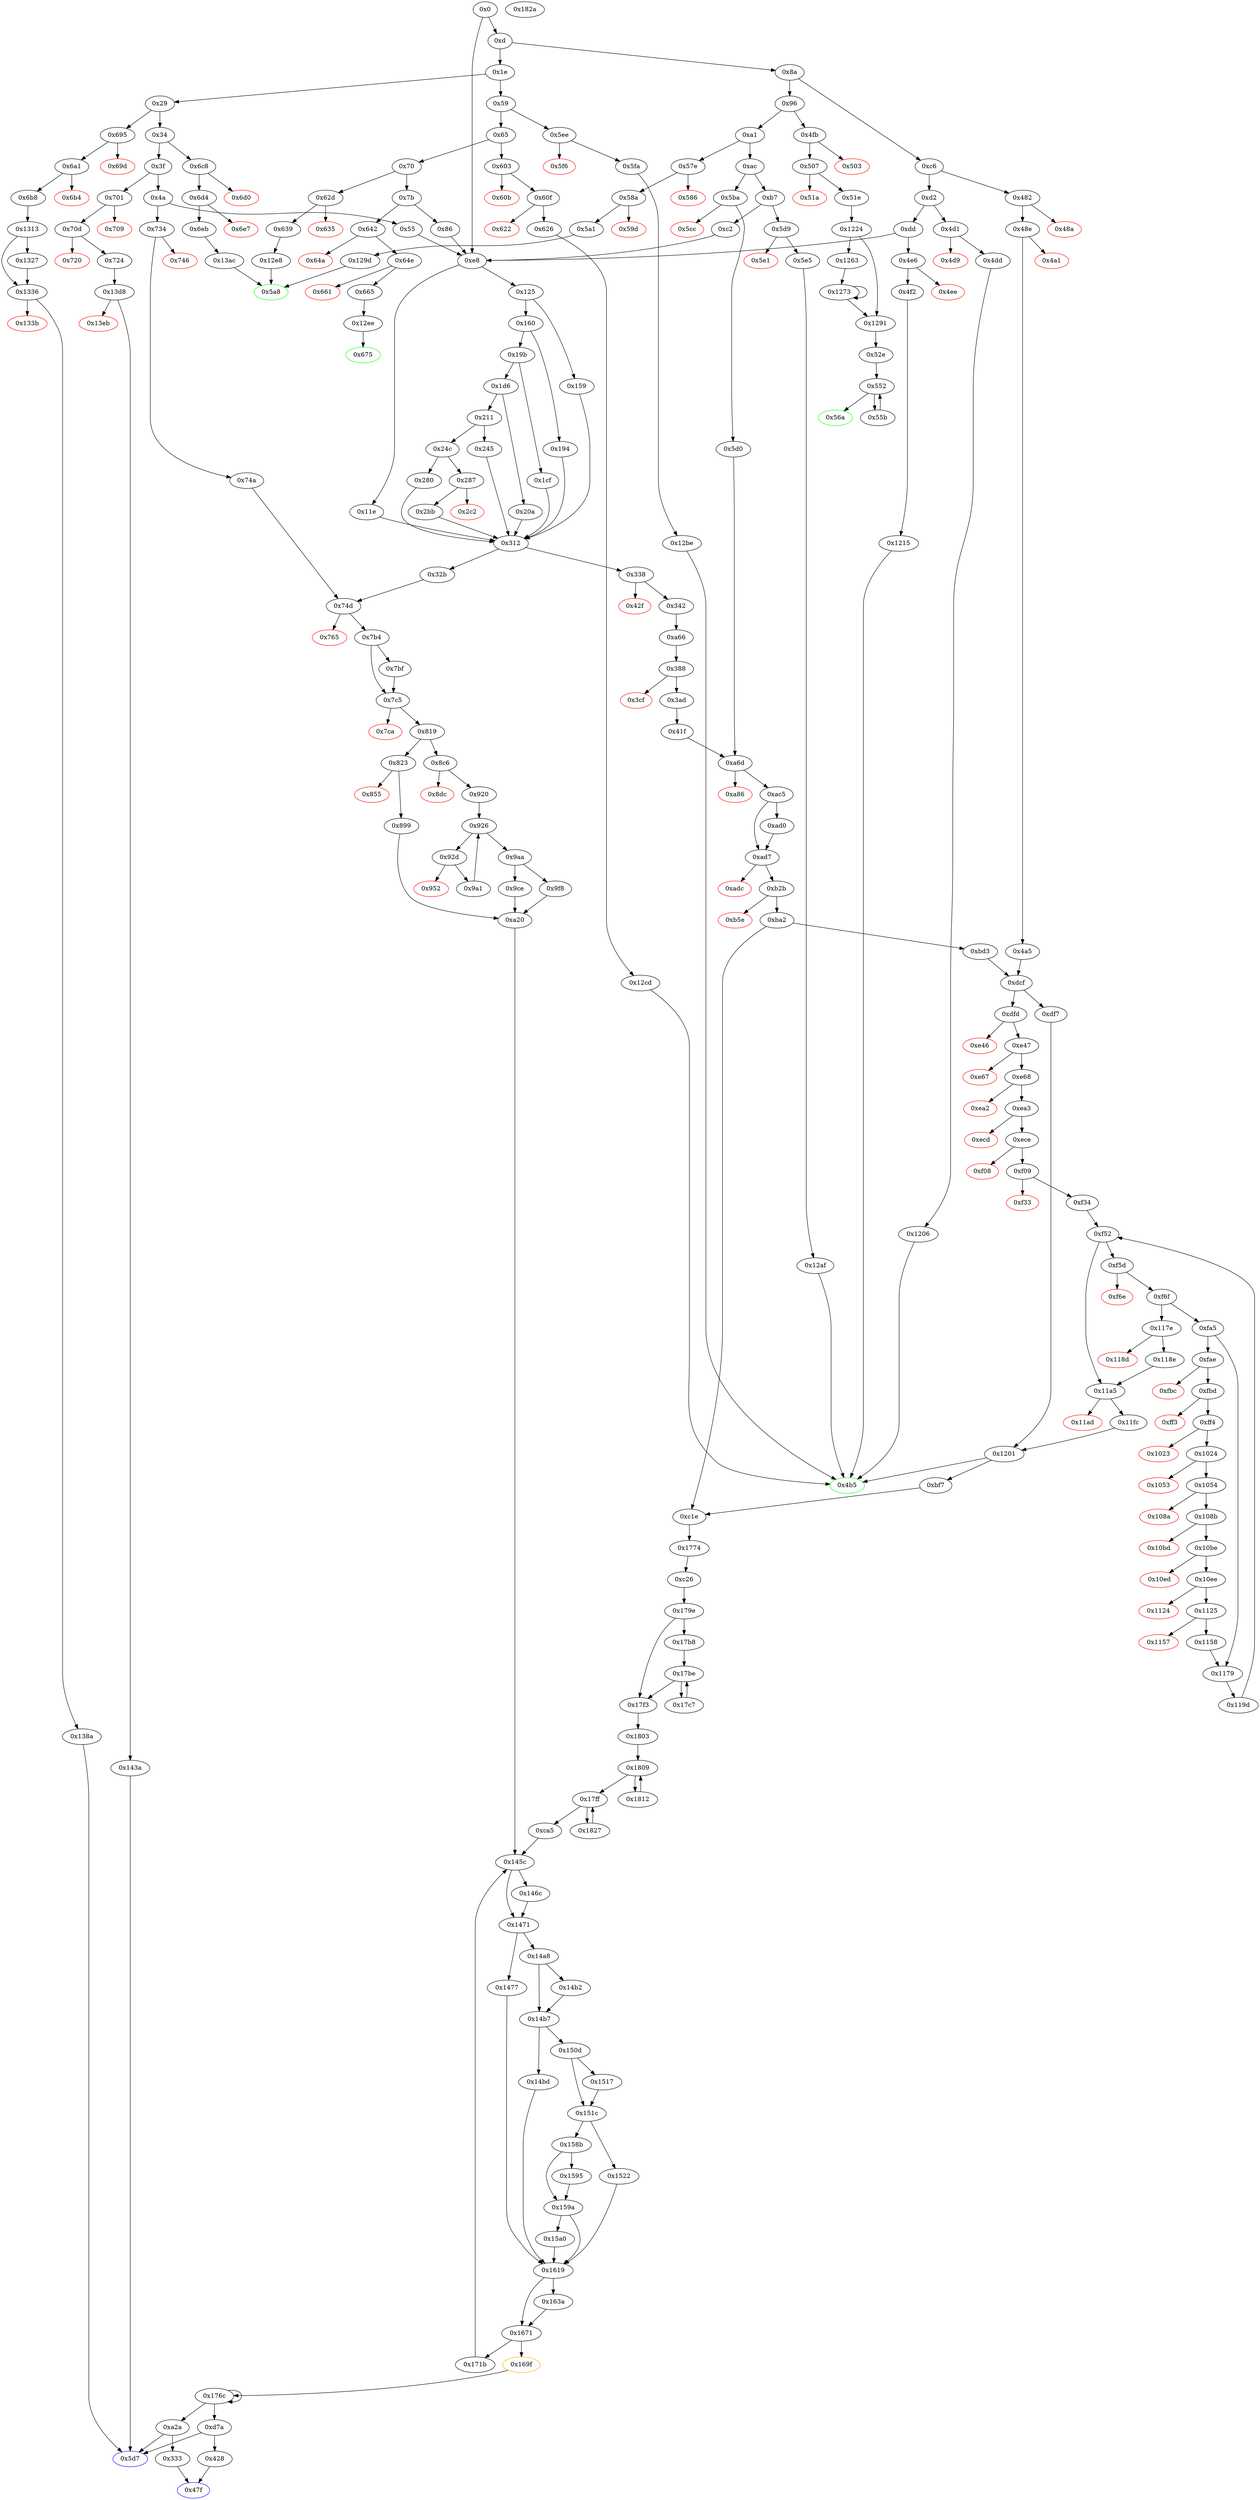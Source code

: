 digraph "" {
"0x5a8" [color=green, fillcolor=white, id="0x5a8", style=filled, tooltip="Block 0x5a8\n[0x5a8:0x5b9]\n---\nPredecessors: [0x129d, 0x12e8, 0x13ac]\nSuccessors: []\n---\n0x5a8 JUMPDEST\n0x5a9 PUSH1 0x40\n0x5ab DUP1\n0x5ac MLOAD\n0x5ad SWAP2\n0x5ae DUP3\n0x5af MSTORE\n0x5b0 MLOAD\n0x5b1 SWAP1\n0x5b2 DUP2\n0x5b3 SWAP1\n0x5b4 SUB\n0x5b5 PUSH1 0x20\n0x5b7 ADD\n0x5b8 SWAP1\n0x5b9 RETURN\n---\n0x5a8: JUMPDEST \n0x5a9: V399 = 0x40\n0x5ac: V400 = M[0x40]\n0x5af: M[V400] = S0\n0x5b0: V401 = M[0x40]\n0x5b4: V402 = SUB V400 V401\n0x5b5: V403 = 0x20\n0x5b7: V404 = ADD 0x20 V402\n0x5b9: RETURN V401 V404\n---\nEntry stack: [V9, S1, S0]\nStack pops: 1\nStack additions: []\nExit stack: [V9, S1]\n\nDef sites:\nV9: {0xd.0x12}\nS1: {0x639.0x63b, 0x58a.0x58c, 0xd.0x12}\nS0: {0x12e8.0x12eb, 0x129d.0x12ac, 0x13ac.0x13d5}\n"];
"0x2bb" [fillcolor=white, id="0x2bb", style=filled, tooltip="Block 0x2bb\n[0x2bb:0x2c1]\n---\nPredecessors: [0x287]\nSuccessors: [0x312]\n---\n0x2bb POP\n0x2bc PUSH1 0x8\n0x2be PUSH2 0x312\n0x2c1 JUMP\n---\n0x2bc: V160 = 0x8\n0x2be: V161 = 0x312\n0x2c1: JUMP 0x312\n---\nEntry stack: [V9, 0x0]\nStack pops: 1\nStack additions: [0x8]\nExit stack: [V9, 0x8]\n\nDef sites:\nV9: {0xd.0x12}\n0x0: {0xe8.0xeb}\n"];
"0x11e" [fillcolor=white, id="0x11e", style=filled, tooltip="Block 0x11e\n[0x11e:0x124]\n---\nPredecessors: [0xe8]\nSuccessors: [0x312]\n---\n0x11e POP\n0x11f PUSH1 0x1\n0x121 PUSH2 0x312\n0x124 JUMP\n---\n0x11f: V77 = 0x1\n0x121: V78 = 0x312\n0x124: JUMP 0x312\n---\nEntry stack: [V9, 0x0]\nStack pops: 1\nStack additions: [0x1]\nExit stack: [V9, 0x1]\n\nDef sites:\nV9: {0xd.0x12}\n0x0: {0xe8.0xeb}\n"];
"0x920" [fillcolor=white, id="0x920", style=filled, tooltip="Block 0x920\n[0x920:0x925]\n---\nPredecessors: [0x8c6]\nSuccessors: [0x926]\n---\n0x920 JUMPDEST\n0x921 PUSH1 0x0\n0x923 NOT\n0x924 DUP2\n0x925 ADD\n---\n0x920: JUMPDEST \n0x921: V700 = 0x0\n0x923: V701 = NOT 0x0\n0x925: V702 = ADD S0 0xffffffffffffffffffffffffffffffffffffffffffffffffffffffffffffffff\n---\nEntry stack: [V9, S2, {0x333, 0x5d7}, S0]\nStack pops: 1\nStack additions: [S0, V702]\nExit stack: [V9, S2, {0x333, 0x5d7}, S0, V702]\n\nDef sites:\nV9: {0xd.0x12}\nS2: {0x159.0x15a, 0x2bb.0x2bc, 0x11e.0x11f, 0x194.0x195, 0x20a.0x20b, 0xd.0x12, 0x1cf.0x1d0, 0x280.0x281, 0x245.0x246}\n{0x333, 0x5d7}: {0x32b.0x32b, 0x734.0x735}\nS0: {0x159.0x15a, 0x2bb.0x2bc, 0x11e.0x11f, 0x194.0x195, 0x20a.0x20b, 0x74a.0x74c, 0x1cf.0x1d0, 0x280.0x281, 0x245.0x246}\n"];
"0x642" [fillcolor=white, id="0x642", style=filled, tooltip="Block 0x642\n[0x642:0x649]\n---\nPredecessors: [0x7b]\nSuccessors: [0x64a, 0x64e]\n---\n0x642 JUMPDEST\n0x643 CALLVALUE\n0x644 DUP1\n0x645 ISZERO\n0x646 PUSH2 0x64e\n0x649 JUMPI\n---\n0x642: JUMPDEST \n0x643: V449 = CALLVALUE\n0x645: V450 = ISZERO V449\n0x646: V451 = 0x64e\n0x649: JUMPI 0x64e V450\n---\nEntry stack: [V9]\nStack pops: 0\nStack additions: [V449]\nExit stack: [V9, V449]\n\nDef sites:\nV9: {0xd.0x12}\n"];
"0xbd3" [fillcolor=white, id="0xbd3", style=filled, tooltip="Block 0xbd3\n[0xbd3:0xbf6]\n---\nPredecessors: [0xba2]\nSuccessors: [0xdcf]\n---\n0xbd3 PUSH1 0x0\n0xbd5 DUP2\n0xbd6 DUP2\n0xbd7 MSTORE\n0xbd8 PUSH1 0x8\n0xbda PUSH1 0x20\n0xbdc MSTORE\n0xbdd PUSH1 0x40\n0xbdf DUP2\n0xbe0 SHA3\n0xbe1 SLOAD\n0xbe2 PUSH1 0x7\n0xbe4 SWAP2\n0xbe5 SWAP1\n0xbe6 PUSH2 0xbf7\n0xbe9 SWAP1\n0xbea PUSH1 0x1\n0xbec PUSH1 0x1\n0xbee PUSH1 0xa0\n0xbf0 SHL\n0xbf1 SUB\n0xbf2 AND\n0xbf3 PUSH2 0xdcf\n0xbf6 JUMP\n---\n0xbd3: V915 = 0x0\n0xbd7: M[0x0] = S0\n0xbd8: V916 = 0x8\n0xbda: V917 = 0x20\n0xbdc: M[0x20] = 0x8\n0xbdd: V918 = 0x40\n0xbe0: V919 = SHA3 0x0 0x40\n0xbe1: V920 = S[V919]\n0xbe2: V921 = 0x7\n0xbe6: V922 = 0xbf7\n0xbea: V923 = 0x1\n0xbec: V924 = 0x1\n0xbee: V925 = 0xa0\n0xbf0: V926 = SHL 0xa0 0x1\n0xbf1: V927 = SUB 0x10000000000000000000000000000000000000000 0x1\n0xbf2: V928 = AND 0xffffffffffffffffffffffffffffffffffffffff V920\n0xbf3: V929 = 0xdcf\n0xbf6: JUMP 0xdcf\n---\nEntry stack: [V9, {0x1, 0x2, 0x3, 0x4, 0x5, 0x6, 0x7, 0x8}, V250, S2, {0x428, 0x5d7}, S0]\nStack pops: 1\nStack additions: [S0, 0x7, 0x0, 0xbf7, V928]\nExit stack: [V9, {0x1, 0x2, 0x3, 0x4, 0x5, 0x6, 0x7, 0x8}, V250, S2, {0x428, 0x5d7}, S0, 0x7, 0x0, 0xbf7, V928]\n\nDef sites:\nV9: {0xd.0x12}\n{0x1, 0x2, 0x3, 0x4, 0x5, 0x6, 0x7, 0x8}: {0x159.0x15a, 0x2bb.0x2bc, 0x11e.0x11f, 0x194.0x195, 0x20a.0x20b, 0x1cf.0x1d0, 0x280.0x281, 0x245.0x246}\nV250: {0x3ad.0x3c8}\nS2: {0xd.0x12, 0xa66.0xa6a}\n{0x428, 0x5d7}: {0x5ba.0x5bb, 0x41f.0x420}\nS0: {0x5d0.0x5d2, 0x3ad.0x3c8}\n"];
"0x20a" [fillcolor=white, id="0x20a", style=filled, tooltip="Block 0x20a\n[0x20a:0x210]\n---\nPredecessors: [0x1d6]\nSuccessors: [0x312]\n---\n0x20a POP\n0x20b PUSH1 0x5\n0x20d PUSH2 0x312\n0x210 JUMP\n---\n0x20b: V124 = 0x5\n0x20d: V125 = 0x312\n0x210: JUMP 0x312\n---\nEntry stack: [V9, 0x0]\nStack pops: 1\nStack additions: [0x5]\nExit stack: [V9, 0x5]\n\nDef sites:\nV9: {0xd.0x12}\n0x0: {0xe8.0xeb}\n"];
"0x19b" [fillcolor=white, id="0x19b", style=filled, tooltip="Block 0x19b\n[0x19b:0x1ce]\n---\nPredecessors: [0x160]\nSuccessors: [0x1cf, 0x1d6]\n---\n0x19b JUMPDEST\n0x19c PUSH1 0x4\n0x19e PUSH1 0x0\n0x1a0 DUP2\n0x1a1 SWAP1\n0x1a2 MSTORE\n0x1a3 PUSH1 0x20\n0x1a5 MSTORE\n0x1a6 PUSH32 0x1a1e6821cde7d0159c0d293177871e09677b4e42307c7db3ba94f8648a5a050f\n0x1c7 SLOAD\n0x1c8 CALLVALUE\n0x1c9 EQ\n0x1ca ISZERO\n0x1cb PUSH2 0x1d6\n0x1ce JUMPI\n---\n0x19b: JUMPDEST \n0x19c: V103 = 0x4\n0x19e: V104 = 0x0\n0x1a2: M[0x0] = 0x4\n0x1a3: V105 = 0x20\n0x1a5: M[0x20] = 0x4\n0x1a6: V106 = 0x1a1e6821cde7d0159c0d293177871e09677b4e42307c7db3ba94f8648a5a050f\n0x1c7: V107 = S[0x1a1e6821cde7d0159c0d293177871e09677b4e42307c7db3ba94f8648a5a050f]\n0x1c8: V108 = CALLVALUE\n0x1c9: V109 = EQ V108 V107\n0x1ca: V110 = ISZERO V109\n0x1cb: V111 = 0x1d6\n0x1ce: JUMPI 0x1d6 V110\n---\nEntry stack: [V9, 0x0]\nStack pops: 0\nStack additions: []\nExit stack: [V9, 0x0]\n\nDef sites:\nV9: {0xd.0x12}\n0x0: {0xe8.0xeb}\n"];
"0xea3" [fillcolor=white, id="0xea3", style=filled, tooltip="Block 0xea3\n[0xea3:0xecc]\n---\nPredecessors: [0xe68]\nSuccessors: [0xecd, 0xece]\n---\n0xea3 JUMPDEST\n0xea4 SWAP1\n0xea5 PUSH1 0x0\n0xea7 MSTORE\n0xea8 PUSH1 0x20\n0xeaa PUSH1 0x0\n0xeac SHA3\n0xead ADD\n0xeae PUSH1 0x0\n0xeb0 SWAP1\n0xeb1 SLOAD\n0xeb2 SWAP1\n0xeb3 PUSH2 0x100\n0xeb6 EXP\n0xeb7 SWAP1\n0xeb8 DIV\n0xeb9 PUSH1 0x1\n0xebb PUSH1 0x1\n0xebd PUSH1 0xa0\n0xebf SHL\n0xec0 SUB\n0xec1 AND\n0xec2 DUP2\n0xec3 PUSH1 0x1\n0xec5 DUP2\n0xec6 MLOAD\n0xec7 DUP2\n0xec8 LT\n0xec9 PUSH2 0xece\n0xecc JUMPI\n---\n0xea3: JUMPDEST \n0xea5: V1146 = 0x0\n0xea7: M[0x0] = V1141\n0xea8: V1147 = 0x20\n0xeaa: V1148 = 0x0\n0xeac: V1149 = SHA3 0x0 0x20\n0xead: V1150 = ADD V1149 0x1\n0xeae: V1151 = 0x0\n0xeb1: V1152 = S[V1150]\n0xeb3: V1153 = 0x100\n0xeb6: V1154 = EXP 0x100 0x0\n0xeb8: V1155 = DIV V1152 0x1\n0xeb9: V1156 = 0x1\n0xebb: V1157 = 0x1\n0xebd: V1158 = 0xa0\n0xebf: V1159 = SHL 0xa0 0x1\n0xec0: V1160 = SUB 0x10000000000000000000000000000000000000000 0x1\n0xec1: V1161 = AND 0xffffffffffffffffffffffffffffffffffffffff V1155\n0xec3: V1162 = 0x1\n0xec6: V1163 = M[V1088]\n0xec8: V1164 = LT 0x1 V1163\n0xec9: V1165 = 0xece\n0xecc: JUMPI 0xece V1164\n---\nEntry stack: [V9, {0x1, 0x2, 0x3, 0x4, 0x5, 0x6, 0x7, 0x8}, V250, S10, {0x428, 0x5d7}, S8, 0x7, S6, {0x4b5, 0xbf7}, S4, 0x0, V1088, V1141, 0x1]\nStack pops: 3\nStack additions: [S2, V1161, S2, 0x1]\nExit stack: [V9, {0x1, 0x2, 0x3, 0x4, 0x5, 0x6, 0x7, 0x8}, V250, S10, {0x428, 0x5d7}, S8, 0x7, S6, {0x4b5, 0xbf7}, S4, 0x0, V1088, V1161, V1088, 0x1]\n\nDef sites:\nV9: {0xd.0x12}\n{0x1, 0x2, 0x3, 0x4, 0x5, 0x6, 0x7, 0x8}: {0x159.0x15a, 0x2bb.0x2bc, 0x11e.0x11f, 0x194.0x195, 0x20a.0x20b, 0x1cf.0x1d0, 0x280.0x281, 0x245.0x246}\nV250: {0x3ad.0x3c8}\nS10: {0xd.0x12, 0xa66.0xa6a}\n{0x428, 0x5d7}: {0x5ba.0x5bb, 0x41f.0x420}\nS8: {0x5d0.0x5d2, 0x3ad.0x3c8}\n0x7: {0xbd3.0xbe2}\nS6: {0xbd3.0xbd3, 0xd.0x12}\n{0x4b5, 0xbf7}: {0xbd3.0xbe6, 0x48e.0x490}\nS4: {0xbd3.0xbf2, 0x4a5.0x4b0}\n0x0: {0xdcf.0xddd}\nV1088: {0xdfd.0xe01}\nV1141: {0xe68.0xe96}\n0x1: {0xe68.0xe99}\n"];
"0x60f" [fillcolor=white, id="0x60f", style=filled, tooltip="Block 0x60f\n[0x60f:0x621]\n---\nPredecessors: [0x603]\nSuccessors: [0x622, 0x626]\n---\n0x60f JUMPDEST\n0x610 POP\n0x611 PUSH2 0x4b5\n0x614 PUSH1 0x4\n0x616 DUP1\n0x617 CALLDATASIZE\n0x618 SUB\n0x619 PUSH1 0x20\n0x61b DUP2\n0x61c LT\n0x61d ISZERO\n0x61e PUSH2 0x626\n0x621 JUMPI\n---\n0x60f: JUMPDEST \n0x611: V432 = 0x4b5\n0x614: V433 = 0x4\n0x617: V434 = CALLDATASIZE\n0x618: V435 = SUB V434 0x4\n0x619: V436 = 0x20\n0x61c: V437 = LT V435 0x20\n0x61d: V438 = ISZERO V437\n0x61e: V439 = 0x626\n0x621: JUMPI 0x626 V438\n---\nEntry stack: [V9, V428]\nStack pops: 1\nStack additions: [0x4b5, 0x4, V435]\nExit stack: [V9, 0x4b5, 0x4, V435]\n\nDef sites:\nV9: {0xd.0x12}\nV428: {0x603.0x604}\n"];
"0x675" [color=green, fillcolor=white, id="0x675", style=filled, tooltip="Block 0x675\n[0x675:0x694]\n---\nPredecessors: [0x12ee]\nSuccessors: []\n---\n0x675 JUMPDEST\n0x676 PUSH1 0x40\n0x678 DUP1\n0x679 MLOAD\n0x67a SWAP4\n0x67b ISZERO\n0x67c ISZERO\n0x67d DUP5\n0x67e MSTORE\n0x67f PUSH1 0x20\n0x681 DUP5\n0x682 ADD\n0x683 SWAP3\n0x684 SWAP1\n0x685 SWAP3\n0x686 MSTORE\n0x687 DUP3\n0x688 DUP3\n0x689 ADD\n0x68a MSTORE\n0x68b MLOAD\n0x68c SWAP1\n0x68d DUP2\n0x68e SWAP1\n0x68f SUB\n0x690 PUSH1 0x60\n0x692 ADD\n0x693 SWAP1\n0x694 RETURN\n---\n0x675: JUMPDEST \n0x676: V470 = 0x40\n0x679: V471 = M[0x40]\n0x67b: V472 = ISZERO V1637\n0x67c: V473 = ISZERO V472\n0x67e: M[V471] = V473\n0x67f: V474 = 0x20\n0x682: V475 = ADD V471 0x20\n0x686: M[V475] = V1632\n0x689: V476 = ADD 0x40 V471\n0x68a: M[V476] = V1635\n0x68b: V477 = M[0x40]\n0x68f: V478 = SUB V471 V477\n0x690: V479 = 0x60\n0x692: V480 = ADD 0x60 V478\n0x694: RETURN V477 V480\n---\nEntry stack: [V9, 0x675, V1637, V1632, V1635]\nStack pops: 3\nStack additions: []\nExit stack: [V9, 0x675]\n\nDef sites:\nV9: {0xd.0x12}\n0x675: {0x64e.0x650}\nV1637: {0x12ee.0x130e}\nV1632: {0x12ee.0x1303}\nV1635: {0x12ee.0x1309}\n"];
"0x952" [color=red, fillcolor=white, id="0x952", style=filled, tooltip="Block 0x952\n[0x952:0x9a0]\n---\nPredecessors: [0x92d]\nSuccessors: []\n---\n0x952 PUSH1 0x40\n0x954 DUP1\n0x955 MLOAD\n0x956 PUSH1 0x1\n0x958 PUSH1 0xe5\n0x95a SHL\n0x95b PUSH3 0x461bcd\n0x95f MUL\n0x960 DUP2\n0x961 MSTORE\n0x962 PUSH1 0x20\n0x964 PUSH1 0x4\n0x966 DUP3\n0x967 ADD\n0x968 MSTORE\n0x969 PUSH1 0x16\n0x96b PUSH1 0x24\n0x96d DUP3\n0x96e ADD\n0x96f MSTORE\n0x970 PUSH32 0x427579207468652070726576696f7573206c6576656c00000000000000000000\n0x991 PUSH1 0x44\n0x993 DUP3\n0x994 ADD\n0x995 MSTORE\n0x996 SWAP1\n0x997 MLOAD\n0x998 SWAP1\n0x999 DUP2\n0x99a SWAP1\n0x99b SUB\n0x99c PUSH1 0x64\n0x99e ADD\n0x99f SWAP1\n0x9a0 REVERT\n---\n0x952: V719 = 0x40\n0x955: V720 = M[0x40]\n0x956: V721 = 0x1\n0x958: V722 = 0xe5\n0x95a: V723 = SHL 0xe5 0x1\n0x95b: V724 = 0x461bcd\n0x95f: V725 = MUL 0x461bcd 0x2000000000000000000000000000000000000000000000000000000000\n0x961: M[V720] = 0x8c379a000000000000000000000000000000000000000000000000000000000\n0x962: V726 = 0x20\n0x964: V727 = 0x4\n0x967: V728 = ADD V720 0x4\n0x968: M[V728] = 0x20\n0x969: V729 = 0x16\n0x96b: V730 = 0x24\n0x96e: V731 = ADD V720 0x24\n0x96f: M[V731] = 0x16\n0x970: V732 = 0x427579207468652070726576696f7573206c6576656c00000000000000000000\n0x991: V733 = 0x44\n0x994: V734 = ADD V720 0x44\n0x995: M[V734] = 0x427579207468652070726576696f7573206c6576656c00000000000000000000\n0x997: V735 = M[0x40]\n0x99b: V736 = SUB V720 V735\n0x99c: V737 = 0x64\n0x99e: V738 = ADD 0x64 V736\n0x9a0: REVERT V735 V738\n---\nEntry stack: [V9, S3, {0x333, 0x5d7}, S1, S0]\nStack pops: 0\nStack additions: []\nExit stack: [V9, S3, {0x333, 0x5d7}, S1, S0]\n\nDef sites:\nV9: {0xd.0x12}\nS3: {0x159.0x15a, 0x2bb.0x2bc, 0x11e.0x11f, 0x194.0x195, 0x20a.0x20b, 0xd.0x12, 0x1cf.0x1d0, 0x280.0x281, 0x245.0x246}\n{0x333, 0x5d7}: {0x32b.0x32b, 0x734.0x735}\nS1: {0x159.0x15a, 0x2bb.0x2bc, 0x11e.0x11f, 0x194.0x195, 0x20a.0x20b, 0x74a.0x74c, 0x1cf.0x1d0, 0x280.0x281, 0x245.0x246}\nS0: {0x9a1.0x9a5, 0x920.0x925}\n"];
"0x17ff" [fillcolor=white, id="0x17ff", style=filled, tooltip="Block 0x17ff\n[0x17ff:0x1802]\n---\nPredecessors: [0x1809, 0x1827]\nSuccessors: [0xca5, 0x1827]\n---\n0x17ff JUMPDEST\n0x1800 POP\n0x1801 SWAP1\n0x1802 JUMP\n---\n0x17ff: JUMPDEST \n0x1802: JUMP S2\n---\nEntry stack: [V9, {0x1, 0x2, 0x3, 0x4, 0x5, 0x6, 0x7, 0x8}, V250, S11, {0x1, 0x2, 0x3, 0x4, 0x5, 0x6, 0x7, 0x8, 0x428, 0x5d7}, S9, S8, S7, S6, S5, S4, S3, S2, S1, S0]\nStack pops: 3\nStack additions: [S1]\nExit stack: [V9, {0x1, 0x2, 0x3, 0x4, 0x5, 0x6, 0x7, 0x8}, V250, S11, {0x1, 0x2, 0x3, 0x4, 0x5, 0x6, 0x7, 0x8, 0x428, 0x5d7}, S9, S8, S7, S6, S5, S4, S3, S1]\n\nDef sites:\nV9: {0xd.0x12}\n{0x1, 0x2, 0x3, 0x4, 0x5, 0x6, 0x7, 0x8}: {0x159.0x15a, 0x2bb.0x2bc, 0x11e.0x11f, 0x194.0x195, 0x20a.0x20b, 0x1cf.0x1d0, 0x280.0x281, 0x245.0x246}\nV250: {0x3ad.0x3c8}\nS11: {0xd.0x12, 0xa66.0xa6a}\n{0x1, 0x2, 0x3, 0x4, 0x5, 0x6, 0x7, 0x8, 0x428, 0x5d7}: {0x159.0x15a, 0x2bb.0x2bc, 0x5ba.0x5bb, 0x41f.0x420, 0x11e.0x11f, 0x194.0x195, 0x20a.0x20b, 0x1cf.0x1d0, 0x280.0x281, 0x245.0x246}\nS9: {0x5d0.0x5d2, 0x3ad.0x3c8, 0xbf7.0xc1b}\nS8: {0xa66.0xa6a, 0xd.0x12, 0xc26.0xc38}\nS7: {0x159.0x15a, 0x2bb.0x2bc, 0x5ba.0x5bb, 0x41f.0x420, 0x11e.0x11f, 0x194.0x195, 0x20a.0x20b, 0x1cf.0x1d0, 0x280.0x281, 0x245.0x246, 0xc26.0xc38}\nS6: {0x5d0.0x5d2, 0x3ad.0x3c8, 0xbf7.0xc1b, 0xc26.0xc6d}\nS5: {0xa66.0xa6a, 0xc26.0xc38, 0xd.0x12, 0xc26.0xc96}\nS4: {0x159.0x15a, 0x2bb.0x2bc, 0x5ba.0x5bb, 0x41f.0x420, 0x11e.0x11f, 0x194.0x195, 0x20a.0x20b, 0xc26.0xc38, 0x1cf.0x1d0, 0x280.0x281, 0x245.0x246, 0xc26.0xc9d}\nS3: {0x5d0.0x5d2, 0x17f3.0x17f5, 0x3ad.0x3c8, 0xbf7.0xc1b, 0xc26.0xc6d}\nS2: {0xc26.0xc96, 0x1803.0x1804, 0xc26.0xc38, 0xd.0x12, 0xa66.0xa6a}\nS1: {0x159.0x15a, 0x2bb.0x2bc, 0x5ba.0x5bb, 0x41f.0x420, 0x179e.0x17b0, 0x11e.0x11f, 0x194.0x195, 0x20a.0x20b, 0xc26.0xc9d, 0x1cf.0x1d0, 0x280.0x281, 0x245.0x246, 0xc26.0xc38}\nS0: {0x159.0x15a, 0x5ba.0x5bb, 0x41f.0x420, 0x179e.0x17ad, 0x179e.0x17b0, 0x11e.0x11f, 0x1812.0x1822, 0x194.0x195, 0x20a.0x20b, 0xc26.0xc38, 0x1cf.0x1d0, 0x280.0x281, 0x245.0x246, 0x17c7.0x17ed, 0xc26.0xc9d}\n"];
"0x1158" [fillcolor=white, id="0x1158", style=filled, tooltip="Block 0x1158\n[0x1158:0x1178]\n---\nPredecessors: [0x1125]\nSuccessors: [0x1179]\n---\n0x1158 JUMPDEST\n0x1159 PUSH1 0x20\n0x115b MUL\n0x115c PUSH1 0x20\n0x115e ADD\n0x115f ADD\n0x1160 SWAP1\n0x1161 PUSH1 0x1\n0x1163 PUSH1 0x1\n0x1165 PUSH1 0xa0\n0x1167 SHL\n0x1168 SUB\n0x1169 AND\n0x116a SWAP1\n0x116b DUP2\n0x116c PUSH1 0x1\n0x116e PUSH1 0x1\n0x1170 PUSH1 0xa0\n0x1172 SHL\n0x1173 SUB\n0x1174 AND\n0x1175 DUP2\n0x1176 MSTORE\n0x1177 POP\n0x1178 POP\n---\n0x1158: JUMPDEST \n0x1159: V1476 = 0x20\n0x115b: V1477 = MUL 0x20 V1472\n0x115c: V1478 = 0x20\n0x115e: V1479 = ADD 0x20 V1477\n0x115f: V1480 = ADD V1479 V1088\n0x1161: V1481 = 0x1\n0x1163: V1482 = 0x1\n0x1165: V1483 = 0xa0\n0x1167: V1484 = SHL 0xa0 0x1\n0x1168: V1485 = SUB 0x10000000000000000000000000000000000000000 0x1\n0x1169: V1486 = AND 0xffffffffffffffffffffffffffffffffffffffff V1466\n0x116c: V1487 = 0x1\n0x116e: V1488 = 0x1\n0x1170: V1489 = 0xa0\n0x1172: V1490 = SHL 0xa0 0x1\n0x1173: V1491 = SUB 0x10000000000000000000000000000000000000000 0x1\n0x1174: V1492 = AND 0xffffffffffffffffffffffffffffffffffffffff V1486\n0x1176: M[V1480] = V1492\n---\nEntry stack: [V9, {0x1, 0x2, 0x3, 0x4, 0x5, 0x6, 0x7, 0x8}, V250, S14, {0x428, 0x5d7}, S12, 0x7, S10, {0x4b5, 0xbf7}, S8, 0x0, V1088, 0x0, 0x1, S3, V1466, V1088, V1472]\nStack pops: 3\nStack additions: []\nExit stack: [V9, {0x1, 0x2, 0x3, 0x4, 0x5, 0x6, 0x7, 0x8}, V250, S14, {0x428, 0x5d7}, S12, 0x7, S10, {0x4b5, 0xbf7}, S8, 0x0, V1088, 0x0, 0x1, S3]\n\nDef sites:\nV9: {0xd.0x12}\n{0x1, 0x2, 0x3, 0x4, 0x5, 0x6, 0x7, 0x8}: {0x159.0x15a, 0x2bb.0x2bc, 0x11e.0x11f, 0x194.0x195, 0x20a.0x20b, 0x1cf.0x1d0, 0x280.0x281, 0x245.0x246}\nV250: {0x3ad.0x3c8}\nS14: {0xd.0x12, 0xa66.0xa6a}\n{0x428, 0x5d7}: {0x5ba.0x5bb, 0x41f.0x420}\nS12: {0x5d0.0x5d2, 0x3ad.0x3c8}\n0x7: {0xbd3.0xbe2}\nS10: {0xbd3.0xbd3, 0xd.0x12}\n{0x4b5, 0xbf7}: {0xbd3.0xbe6, 0x48e.0x490}\nS8: {0xbd3.0xbf2, 0x4a5.0x4b0}\n0x0: {0xdcf.0xddd}\nV1088: {0xdfd.0xe01}\n0x0: {0xf34.0xf4d}\n0x1: {0xf34.0xf4f}\nS3: {0x119d.0x11a0, 0xf34.0xf4d}\nV1466: {0x1125.0x1143}\nV1088: {0xdfd.0xe01}\nV1472: {0x1125.0x114e}\n"];
"0xadc" [color=red, fillcolor=white, id="0xadc", style=filled, tooltip="Block 0xadc\n[0xadc:0xb2a]\n---\nPredecessors: [0xad7]\nSuccessors: []\n---\n0xadc PUSH1 0x40\n0xade DUP1\n0xadf MLOAD\n0xae0 PUSH1 0x1\n0xae2 PUSH1 0xe5\n0xae4 SHL\n0xae5 PUSH3 0x461bcd\n0xae9 MUL\n0xaea DUP2\n0xaeb MSTORE\n0xaec PUSH1 0x20\n0xaee PUSH1 0x4\n0xaf0 DUP3\n0xaf1 ADD\n0xaf2 MSTORE\n0xaf3 PUSH1 0x15\n0xaf5 PUSH1 0x24\n0xaf7 DUP3\n0xaf8 ADD\n0xaf9 MSTORE\n0xafa PUSH32 0x496e636f72726563742072656665727265722049640000000000000000000000\n0xb1b PUSH1 0x44\n0xb1d DUP3\n0xb1e ADD\n0xb1f MSTORE\n0xb20 SWAP1\n0xb21 MLOAD\n0xb22 SWAP1\n0xb23 DUP2\n0xb24 SWAP1\n0xb25 SUB\n0xb26 PUSH1 0x64\n0xb28 ADD\n0xb29 SWAP1\n0xb2a REVERT\n---\n0xadc: V841 = 0x40\n0xadf: V842 = M[0x40]\n0xae0: V843 = 0x1\n0xae2: V844 = 0xe5\n0xae4: V845 = SHL 0xe5 0x1\n0xae5: V846 = 0x461bcd\n0xae9: V847 = MUL 0x461bcd 0x2000000000000000000000000000000000000000000000000000000000\n0xaeb: M[V842] = 0x8c379a000000000000000000000000000000000000000000000000000000000\n0xaec: V848 = 0x20\n0xaee: V849 = 0x4\n0xaf1: V850 = ADD V842 0x4\n0xaf2: M[V850] = 0x20\n0xaf3: V851 = 0x15\n0xaf5: V852 = 0x24\n0xaf8: V853 = ADD V842 0x24\n0xaf9: M[V853] = 0x15\n0xafa: V854 = 0x496e636f72726563742072656665727265722049640000000000000000000000\n0xb1b: V855 = 0x44\n0xb1e: V856 = ADD V842 0x44\n0xb1f: M[V856] = 0x496e636f72726563742072656665727265722049640000000000000000000000\n0xb21: V857 = M[0x40]\n0xb25: V858 = SUB V842 V857\n0xb26: V859 = 0x64\n0xb28: V860 = ADD 0x64 V858\n0xb2a: REVERT V857 V860\n---\nEntry stack: [V9, {0x1, 0x2, 0x3, 0x4, 0x5, 0x6, 0x7, 0x8}, V250, S2, {0x428, 0x5d7}, S0]\nStack pops: 0\nStack additions: []\nExit stack: [V9, {0x1, 0x2, 0x3, 0x4, 0x5, 0x6, 0x7, 0x8}, V250, S2, {0x428, 0x5d7}, S0]\n\nDef sites:\nV9: {0xd.0x12}\n{0x1, 0x2, 0x3, 0x4, 0x5, 0x6, 0x7, 0x8}: {0x159.0x15a, 0x2bb.0x2bc, 0x11e.0x11f, 0x194.0x195, 0x20a.0x20b, 0x1cf.0x1d0, 0x280.0x281, 0x245.0x246}\nV250: {0x3ad.0x3c8}\nS2: {0xd.0x12, 0xa66.0xa6a}\n{0x428, 0x5d7}: {0x5ba.0x5bb, 0x41f.0x420}\nS0: {0x5d0.0x5d2, 0x3ad.0x3c8}\n"];
"0xfa5" [fillcolor=white, id="0xfa5", style=filled, tooltip="Block 0xfa5\n[0xfa5:0xfad]\n---\nPredecessors: [0xf6f]\nSuccessors: [0xfae, 0x1179]\n---\n0xfa5 PUSH1 0x78\n0xfa7 DUP2\n0xfa8 LT\n0xfa9 ISZERO\n0xfaa PUSH2 0x1179\n0xfad JUMPI\n---\n0xfa5: V1260 = 0x78\n0xfa8: V1261 = LT S0 0x78\n0xfa9: V1262 = ISZERO V1261\n0xfaa: V1263 = 0x1179\n0xfad: JUMPI 0x1179 V1262\n---\nEntry stack: [V9, {0x1, 0x2, 0x3, 0x4, 0x5, 0x6, 0x7, 0x8}, V250, S11, {0x428, 0x5d7}, S9, 0x7, S7, {0x4b5, 0xbf7}, S5, 0x0, V1088, 0x0, 0x1, S0]\nStack pops: 1\nStack additions: [S0]\nExit stack: [V9, {0x1, 0x2, 0x3, 0x4, 0x5, 0x6, 0x7, 0x8}, V250, S11, {0x428, 0x5d7}, S9, 0x7, S7, {0x4b5, 0xbf7}, S5, 0x0, V1088, 0x0, 0x1, S0]\n\nDef sites:\nV9: {0xd.0x12}\n{0x1, 0x2, 0x3, 0x4, 0x5, 0x6, 0x7, 0x8}: {0x159.0x15a, 0x2bb.0x2bc, 0x11e.0x11f, 0x194.0x195, 0x20a.0x20b, 0x1cf.0x1d0, 0x280.0x281, 0x245.0x246}\nV250: {0x3ad.0x3c8}\nS11: {0xd.0x12, 0xa66.0xa6a}\n{0x428, 0x5d7}: {0x5ba.0x5bb, 0x41f.0x420}\nS9: {0x5d0.0x5d2, 0x3ad.0x3c8}\n0x7: {0xbd3.0xbe2}\nS7: {0xbd3.0xbd3, 0xd.0x12}\n{0x4b5, 0xbf7}: {0xbd3.0xbe6, 0x48e.0x490}\nS5: {0xbd3.0xbf2, 0x4a5.0x4b0}\n0x0: {0xdcf.0xddd}\nV1088: {0xdfd.0xe01}\n0x0: {0xf34.0xf4d}\n0x1: {0xf34.0xf4f}\nS0: {0x119d.0x11a0, 0xf34.0xf4d}\n"];
"0xe67" [color=red, fillcolor=white, id="0xe67", style=filled, tooltip="Block 0xe67\n[0xe67:0xe67]\n---\nPredecessors: [0xe47]\nSuccessors: []\n---\n0xe67 INVALID\n---\n0xe67: INVALID \n---\nEntry stack: [V9, {0x1, 0x2, 0x3, 0x4, 0x5, 0x6, 0x7, 0x8}, V250, S11, {0x428, 0x5d7}, S9, 0x7, S7, {0x4b5, 0xbf7}, S5, 0x0, V1088, V1123, V1088, 0x0]\nStack pops: 0\nStack additions: []\nExit stack: [V9, {0x1, 0x2, 0x3, 0x4, 0x5, 0x6, 0x7, 0x8}, V250, S11, {0x428, 0x5d7}, S9, 0x7, S7, {0x4b5, 0xbf7}, S5, 0x0, V1088, V1123, V1088, 0x0]\n\nDef sites:\nV9: {0xd.0x12}\n{0x1, 0x2, 0x3, 0x4, 0x5, 0x6, 0x7, 0x8}: {0x159.0x15a, 0x2bb.0x2bc, 0x11e.0x11f, 0x194.0x195, 0x20a.0x20b, 0x1cf.0x1d0, 0x280.0x281, 0x245.0x246}\nV250: {0x3ad.0x3c8}\nS11: {0xd.0x12, 0xa66.0xa6a}\n{0x428, 0x5d7}: {0x5ba.0x5bb, 0x41f.0x420}\nS9: {0x5d0.0x5d2, 0x3ad.0x3c8}\n0x7: {0xbd3.0xbe2}\nS7: {0xbd3.0xbd3, 0xd.0x12}\n{0x4b5, 0xbf7}: {0xbd3.0xbe6, 0x48e.0x490}\nS5: {0xbd3.0xbf2, 0x4a5.0x4b0}\n0x0: {0xdcf.0xddd}\nV1088: {0xdfd.0xe01}\nV1123: {0xe47.0xe5f}\nV1088: {0xdfd.0xe01}\n0x0: {0xe47.0xe48}\n"];
"0x603" [fillcolor=white, id="0x603", style=filled, tooltip="Block 0x603\n[0x603:0x60a]\n---\nPredecessors: [0x65]\nSuccessors: [0x60b, 0x60f]\n---\n0x603 JUMPDEST\n0x604 CALLVALUE\n0x605 DUP1\n0x606 ISZERO\n0x607 PUSH2 0x60f\n0x60a JUMPI\n---\n0x603: JUMPDEST \n0x604: V428 = CALLVALUE\n0x606: V429 = ISZERO V428\n0x607: V430 = 0x60f\n0x60a: JUMPI 0x60f V429\n---\nEntry stack: [V9]\nStack pops: 0\nStack additions: [V428]\nExit stack: [V9, V428]\n\nDef sites:\nV9: {0xd.0x12}\n"];
"0xad7" [fillcolor=white, id="0xad7", style=filled, tooltip="Block 0xad7\n[0xad7:0xadb]\n---\nPredecessors: [0xac5, 0xad0]\nSuccessors: [0xadc, 0xb2b]\n---\n0xad7 JUMPDEST\n0xad8 PUSH2 0xb2b\n0xadb JUMPI\n---\n0xad7: JUMPDEST \n0xad8: V840 = 0xb2b\n0xadb: JUMPI 0xb2b S0\n---\nEntry stack: [V9, {0x1, 0x2, 0x3, 0x4, 0x5, 0x6, 0x7, 0x8}, V250, S3, {0x428, 0x5d7}, S1, S0]\nStack pops: 1\nStack additions: []\nExit stack: [V9, {0x1, 0x2, 0x3, 0x4, 0x5, 0x6, 0x7, 0x8}, V250, S3, {0x428, 0x5d7}, S1]\n\nDef sites:\nV9: {0xd.0x12}\n{0x1, 0x2, 0x3, 0x4, 0x5, 0x6, 0x7, 0x8}: {0x159.0x15a, 0x2bb.0x2bc, 0x11e.0x11f, 0x194.0x195, 0x20a.0x20b, 0x1cf.0x1d0, 0x280.0x281, 0x245.0x246}\nV250: {0x3ad.0x3c8}\nS3: {0xd.0x12, 0xa66.0xa6a}\n{0x428, 0x5d7}: {0x5ba.0x5bb, 0x41f.0x420}\nS1: {0x5d0.0x5d2, 0x3ad.0x3c8}\nS0: {0xad0.0xad6, 0xac5.0xac9}\n"];
"0x5d9" [fillcolor=white, id="0x5d9", style=filled, tooltip="Block 0x5d9\n[0x5d9:0x5e0]\n---\nPredecessors: [0xb7]\nSuccessors: [0x5e1, 0x5e5]\n---\n0x5d9 JUMPDEST\n0x5da CALLVALUE\n0x5db DUP1\n0x5dc ISZERO\n0x5dd PUSH2 0x5e5\n0x5e0 JUMPI\n---\n0x5d9: JUMPDEST \n0x5da: V416 = CALLVALUE\n0x5dc: V417 = ISZERO V416\n0x5dd: V418 = 0x5e5\n0x5e0: JUMPI 0x5e5 V417\n---\nEntry stack: [V9]\nStack pops: 0\nStack additions: [V416]\nExit stack: [V9, V416]\n\nDef sites:\nV9: {0xd.0x12}\n"];
"0x12e8" [fillcolor=white, id="0x12e8", style=filled, tooltip="Block 0x12e8\n[0x12e8:0x12ed]\n---\nPredecessors: [0x639]\nSuccessors: [0x5a8]\n---\n0x12e8 JUMPDEST\n0x12e9 PUSH1 0x9\n0x12eb SLOAD\n0x12ec DUP2\n0x12ed JUMP\n---\n0x12e8: JUMPDEST \n0x12e9: V1622 = 0x9\n0x12eb: V1623 = S[0x9]\n0x12ed: JUMP 0x5a8\n---\nEntry stack: [V9, 0x5a8]\nStack pops: 1\nStack additions: [S0, V1623]\nExit stack: [V9, 0x5a8, V1623]\n\nDef sites:\nV9: {0xd.0x12}\n0x5a8: {0x639.0x63b}\n"];
"0x4ee" [color=red, fillcolor=white, id="0x4ee", style=filled, tooltip="Block 0x4ee\n[0x4ee:0x4f1]\n---\nPredecessors: [0x4e6]\nSuccessors: []\n---\n0x4ee PUSH1 0x0\n0x4f0 DUP1\n0x4f1 REVERT\n---\n0x4ee: V337 = 0x0\n0x4f1: REVERT 0x0 0x0\n---\nEntry stack: [V9, V334]\nStack pops: 0\nStack additions: []\nExit stack: [V9, V334]\n\nDef sites:\nV9: {0xd.0x12}\nV334: {0x4e6.0x4e7}\n"];
"0x169f" [color=orange, fillcolor=white, id="0x169f", style=filled, tooltip="Block 0x169f\n[0x169f:0x171a]\n---\nPredecessors: [0x1671]\nSuccessors: [0x176c]\n---\n0x169f PUSH1 0x0\n0x16a1 DUP7\n0x16a2 DUP2\n0x16a3 MSTORE\n0x16a4 PUSH1 0x4\n0x16a6 PUSH1 0x20\n0x16a8 MSTORE\n0x16a9 PUSH1 0x40\n0x16ab DUP1\n0x16ac DUP3\n0x16ad SHA3\n0x16ae SLOAD\n0x16af SWAP1\n0x16b0 MLOAD\n0x16b1 PUSH1 0x1\n0x16b3 PUSH1 0x1\n0x16b5 PUSH1 0xa0\n0x16b7 SHL\n0x16b8 SUB\n0x16b9 DUP8\n0x16ba AND\n0x16bb SWAP2\n0x16bc DUP1\n0x16bd ISZERO\n0x16be PUSH2 0x8fc\n0x16c1 MUL\n0x16c2 SWAP2\n0x16c3 DUP5\n0x16c4 DUP2\n0x16c5 DUP2\n0x16c6 DUP2\n0x16c7 DUP6\n0x16c8 DUP9\n0x16c9 DUP9\n0x16ca CALL\n0x16cb PUSH1 0x40\n0x16cd DUP1\n0x16ce MLOAD\n0x16cf DUP14\n0x16d0 DUP2\n0x16d1 MSTORE\n0x16d2 TIMESTAMP\n0x16d3 PUSH1 0x20\n0x16d5 DUP3\n0x16d6 ADD\n0x16d7 MSTORE\n0x16d8 DUP2\n0x16d9 MLOAD\n0x16da SWAP3\n0x16db SWAP8\n0x16dc POP\n0x16dd CALLER\n0x16de SWAP7\n0x16df POP\n0x16e0 PUSH1 0x1\n0x16e2 PUSH1 0x1\n0x16e4 PUSH1 0xa0\n0x16e6 SHL\n0x16e7 SUB\n0x16e8 DUP13\n0x16e9 AND\n0x16ea SWAP6\n0x16eb POP\n0x16ec PUSH32 0xce7dc747411ac40191c5335943fcc79d8c2d8c01ca5ae83d9fed160409fa6120\n0x170d SWAP5\n0x170e POP\n0x170f DUP3\n0x1710 SWAP1\n0x1711 SUB\n0x1712 ADD\n0x1713 SWAP2\n0x1714 POP\n0x1715 LOG3\n0x1716 POP\n0x1717 PUSH2 0x176c\n0x171a JUMP\n---\n0x169f: V1944 = 0x0\n0x16a3: M[0x0] = S5\n0x16a4: V1945 = 0x4\n0x16a6: V1946 = 0x20\n0x16a8: M[0x20] = 0x4\n0x16a9: V1947 = 0x40\n0x16ad: V1948 = SHA3 0x0 0x40\n0x16ae: V1949 = S[V1948]\n0x16b0: V1950 = M[0x40]\n0x16b1: V1951 = 0x1\n0x16b3: V1952 = 0x1\n0x16b5: V1953 = 0xa0\n0x16b7: V1954 = SHL 0xa0 0x1\n0x16b8: V1955 = SUB 0x10000000000000000000000000000000000000000 0x1\n0x16ba: V1956 = AND S3 0xffffffffffffffffffffffffffffffffffffffff\n0x16bd: V1957 = ISZERO V1949\n0x16be: V1958 = 0x8fc\n0x16c1: V1959 = MUL 0x8fc V1957\n0x16ca: V1960 = CALL V1959 V1956 V1949 V1950 0x0 V1950 0x0\n0x16cb: V1961 = 0x40\n0x16ce: V1962 = M[0x40]\n0x16d1: M[V1962] = S5\n0x16d2: V1963 = TIMESTAMP\n0x16d3: V1964 = 0x20\n0x16d6: V1965 = ADD V1962 0x20\n0x16d7: M[V1965] = V1963\n0x16d9: V1966 = M[0x40]\n0x16dd: V1967 = CALLER\n0x16e0: V1968 = 0x1\n0x16e2: V1969 = 0x1\n0x16e4: V1970 = 0xa0\n0x16e6: V1971 = SHL 0xa0 0x1\n0x16e7: V1972 = SUB 0x10000000000000000000000000000000000000000 0x1\n0x16e9: V1973 = AND S3 0xffffffffffffffffffffffffffffffffffffffff\n0x16ec: V1974 = 0xce7dc747411ac40191c5335943fcc79d8c2d8c01ca5ae83d9fed160409fa6120\n0x1711: V1975 = SUB V1962 V1966\n0x1712: V1976 = ADD V1975 0x40\n0x1715: LOG V1966 V1976 0xce7dc747411ac40191c5335943fcc79d8c2d8c01ca5ae83d9fed160409fa6120 V1973 V1967\n0x1717: V1977 = 0x176c\n0x171a: JUMP 0x176c\n---\nEntry stack: [V9, S16, {0x333, 0x5d7}, S14, S13, S12, S11, S10, S9, S8, S7, {0xa2a, 0xd7a, 0x176c}, S5, S4, S3, S2, S1, S0]\nStack pops: 6\nStack additions: [S5, S4, S3, S2, S1, S0]\nExit stack: [V9, S16, {0x333, 0x5d7}, S14, S13, S12, S11, S10, S9, S8, S7, {0xa2a, 0xd7a, 0x176c}, S5, S4, S3, S2, S1, S0]\n\nDef sites:\nV9: {0xd.0x12}\nS16: {0x159.0x15a, 0x20a.0x20b, 0xd.0x12, 0x1cf.0x1d0, 0x11e.0x11f, 0x194.0x195}\n{0x333, 0x5d7}: {0x32b.0x32b, 0x734.0x735}\nS14: {0x159.0x15a, 0x20a.0x20b, 0x74a.0x74c, 0x1cf.0x1d0, 0x11e.0x11f, 0x194.0x195}\nS13: {0xa20.0xa21, 0xd.0x12}\nS12: {0x159.0x15a, 0x5ba.0x5bb, 0x20a.0x20b, 0x74a.0x74c, 0x1cf.0x1d0, 0x11e.0x11f, 0x194.0x195}\nS11: {0x5d0.0x5d2, 0xa20.0xa25, 0xbf7.0xc1b}\nS10: {0x163a.0x166e, 0x14bd.0x1504, 0x145c.0x145d, 0xd.0x12, 0x1522.0x1580, 0x1477.0x14a1, 0xc26.0xc38}\nS9: {0x159.0x15a, 0x14bd.0x14eb, 0x145c.0x145d, 0x11e.0x11f, 0x194.0x195, 0x20a.0x20b, 0xd.0x12, 0x1cf.0x1d0, 0x1522.0x1550, 0xc26.0xc38}\nS8: {0x32b.0x32b, 0x145c.0x1460, 0x1522.0x1567, 0x734.0x735, 0xbf7.0xc1b, 0xc26.0xc6d}\nS7: {0x159.0x15a, 0x145c.0x1460, 0x11e.0x11f, 0x194.0x195, 0x20a.0x20b, 0x74a.0x74c, 0xc26.0xc38, 0x1cf.0x1d0, 0xc26.0xc96}\n{0xa2a, 0xd7a, 0x176c}: {0xa20.0xa21, 0x171b.0x1763, 0xca5.0xd70}\nS5: {0x159.0x15a, 0x20a.0x20b, 0x74a.0x74c, 0x1cf.0x1d0, 0x11e.0x11f, 0xca5.0xcdf, 0x194.0x195}\nS4: {0x163a.0x166e, 0x14bd.0x1504, 0x145c.0x145d, 0xa20.0xa25, 0x1522.0x1580, 0xca5.0xcbe, 0x1477.0x14a1}\nS3: {0x163a.0x166e, 0x14bd.0x1504, 0x145c.0x145d, 0x15a0.0x1616, 0x1522.0x1580, 0x1477.0x14a1}\nS2: {0x15a0.0x15d1, 0x1522.0x1550, 0x14bd.0x14eb, 0x145c.0x145d}\nS1: {0x15a0.0x15e8, 0x1522.0x1567, 0x145c.0x1460}\nS0: {0x15a0.0x15ff, 0x145c.0x1460}\n"];
"0x280" [fillcolor=white, id="0x280", style=filled, tooltip="Block 0x280\n[0x280:0x286]\n---\nPredecessors: [0x24c]\nSuccessors: [0x312]\n---\n0x280 POP\n0x281 PUSH1 0x7\n0x283 PUSH2 0x312\n0x286 JUMP\n---\n0x281: V148 = 0x7\n0x283: V149 = 0x312\n0x286: JUMP 0x312\n---\nEntry stack: [V9, 0x0]\nStack pops: 1\nStack additions: [0x7]\nExit stack: [V9, 0x7]\n\nDef sites:\nV9: {0xd.0x12}\n0x0: {0xe8.0xeb}\n"];
"0x1336" [fillcolor=white, id="0x1336", style=filled, tooltip="Block 0x1336\n[0x1336:0x133a]\n---\nPredecessors: [0x1313, 0x1327]\nSuccessors: [0x133b, 0x138a]\n---\n0x1336 JUMPDEST\n0x1337 PUSH2 0x138a\n0x133a JUMPI\n---\n0x1336: JUMPDEST \n0x1337: V1659 = 0x138a\n0x133a: JUMPI 0x138a S0\n---\nEntry stack: [V9, 0x5d7, V500, S0]\nStack pops: 1\nStack additions: []\nExit stack: [V9, 0x5d7, V500]\n\nDef sites:\nV9: {0xd.0x12}\n0x5d7: {0x6a1.0x6a3}\nV500: {0x6b8.0x6c3}\nS0: {0x1313.0x1321, 0x1327.0x1335}\n"];
"0x42f" [color=red, fillcolor=white, id="0x42f", style=filled, tooltip="Block 0x42f\n[0x42f:0x47e]\n---\nPredecessors: [0x338]\nSuccessors: []\n---\n0x42f JUMPDEST\n0x430 PUSH1 0x40\n0x432 DUP1\n0x433 MLOAD\n0x434 PUSH1 0x1\n0x436 PUSH1 0xe5\n0x438 SHL\n0x439 PUSH3 0x461bcd\n0x43d MUL\n0x43e DUP2\n0x43f MSTORE\n0x440 PUSH1 0x20\n0x442 PUSH1 0x4\n0x444 DUP3\n0x445 ADD\n0x446 MSTORE\n0x447 PUSH1 0x16\n0x449 PUSH1 0x24\n0x44b DUP3\n0x44c ADD\n0x44d MSTORE\n0x44e PUSH32 0x506c6561736520627579206669727374206c6576656c00000000000000000000\n0x46f PUSH1 0x44\n0x471 DUP3\n0x472 ADD\n0x473 MSTORE\n0x474 SWAP1\n0x475 MLOAD\n0x476 SWAP1\n0x477 DUP2\n0x478 SWAP1\n0x479 SUB\n0x47a PUSH1 0x64\n0x47c ADD\n0x47d SWAP1\n0x47e REVERT\n---\n0x42f: JUMPDEST \n0x430: V275 = 0x40\n0x433: V276 = M[0x40]\n0x434: V277 = 0x1\n0x436: V278 = 0xe5\n0x438: V279 = SHL 0xe5 0x1\n0x439: V280 = 0x461bcd\n0x43d: V281 = MUL 0x461bcd 0x2000000000000000000000000000000000000000000000000000000000\n0x43f: M[V276] = 0x8c379a000000000000000000000000000000000000000000000000000000000\n0x440: V282 = 0x20\n0x442: V283 = 0x4\n0x445: V284 = ADD V276 0x4\n0x446: M[V284] = 0x20\n0x447: V285 = 0x16\n0x449: V286 = 0x24\n0x44c: V287 = ADD V276 0x24\n0x44d: M[V287] = 0x16\n0x44e: V288 = 0x506c6561736520627579206669727374206c6576656c00000000000000000000\n0x46f: V289 = 0x44\n0x472: V290 = ADD V276 0x44\n0x473: M[V290] = 0x506c6561736520627579206669727374206c6576656c00000000000000000000\n0x475: V291 = M[0x40]\n0x479: V292 = SUB V276 V291\n0x47a: V293 = 0x64\n0x47c: V294 = ADD 0x64 V292\n0x47e: REVERT V291 V294\n---\nEntry stack: [V9, {0x1, 0x2, 0x3, 0x4, 0x5, 0x6, 0x7, 0x8}]\nStack pops: 0\nStack additions: []\nExit stack: [V9, {0x1, 0x2, 0x3, 0x4, 0x5, 0x6, 0x7, 0x8}]\n\nDef sites:\nV9: {0xd.0x12}\n{0x1, 0x2, 0x3, 0x4, 0x5, 0x6, 0x7, 0x8}: {0x159.0x15a, 0x2bb.0x2bc, 0x11e.0x11f, 0x194.0x195, 0x20a.0x20b, 0x1cf.0x1d0, 0x280.0x281, 0x245.0x246}\n"];
"0x4a5" [fillcolor=white, id="0x4a5", style=filled, tooltip="Block 0x4a5\n[0x4a5:0x4b4]\n---\nPredecessors: [0x48e]\nSuccessors: [0xdcf]\n---\n0x4a5 JUMPDEST\n0x4a6 POP\n0x4a7 CALLDATALOAD\n0x4a8 PUSH1 0x1\n0x4aa PUSH1 0x1\n0x4ac PUSH1 0xa0\n0x4ae SHL\n0x4af SUB\n0x4b0 AND\n0x4b1 PUSH2 0xdcf\n0x4b4 JUMP\n---\n0x4a5: JUMPDEST \n0x4a7: V308 = CALLDATALOAD 0x4\n0x4a8: V309 = 0x1\n0x4aa: V310 = 0x1\n0x4ac: V311 = 0xa0\n0x4ae: V312 = SHL 0xa0 0x1\n0x4af: V313 = SUB 0x10000000000000000000000000000000000000000 0x1\n0x4b0: V314 = AND 0xffffffffffffffffffffffffffffffffffffffff V308\n0x4b1: V315 = 0xdcf\n0x4b4: JUMP 0xdcf\n---\nEntry stack: [V9, 0x4b5, 0x4, V302]\nStack pops: 2\nStack additions: [V314]\nExit stack: [V9, 0x4b5, V314]\n\nDef sites:\nV9: {0xd.0x12}\n0x4b5: {0x48e.0x490}\n0x4: {0x48e.0x493}\nV302: {0x48e.0x497}\n"];
"0x4a" [fillcolor=white, id="0x4a", style=filled, tooltip="Block 0x4a\n[0x4a:0x54]\n---\nPredecessors: [0x3f]\nSuccessors: [0x55, 0x734]\n---\n0x4a DUP1\n0x4b PUSH4 0xf6838a72\n0x50 EQ\n0x51 PUSH2 0x734\n0x54 JUMPI\n---\n0x4b: V25 = 0xf6838a72\n0x50: V26 = EQ 0xf6838a72 V9\n0x51: V27 = 0x734\n0x54: JUMPI 0x734 V26\n---\nEntry stack: [V9]\nStack pops: 1\nStack additions: [S0]\nExit stack: [V9]\n\nDef sites:\nV9: {0xd.0x12}\n"];
"0xad0" [fillcolor=white, id="0xad0", style=filled, tooltip="Block 0xad0\n[0xad0:0xad6]\n---\nPredecessors: [0xac5]\nSuccessors: [0xad7]\n---\n0xad0 POP\n0xad1 PUSH1 0x9\n0xad3 SLOAD\n0xad4 DUP2\n0xad5 GT\n0xad6 ISZERO\n---\n0xad1: V836 = 0x9\n0xad3: V837 = S[0x9]\n0xad5: V838 = GT S1 V837\n0xad6: V839 = ISZERO V838\n---\nEntry stack: [V9, {0x1, 0x2, 0x3, 0x4, 0x5, 0x6, 0x7, 0x8}, V250, S3, {0x428, 0x5d7}, S1, V833]\nStack pops: 2\nStack additions: [S1, V839]\nExit stack: [V9, {0x1, 0x2, 0x3, 0x4, 0x5, 0x6, 0x7, 0x8}, V250, S3, {0x428, 0x5d7}, S1, V839]\n\nDef sites:\nV9: {0xd.0x12}\n{0x1, 0x2, 0x3, 0x4, 0x5, 0x6, 0x7, 0x8}: {0x159.0x15a, 0x2bb.0x2bc, 0x11e.0x11f, 0x194.0x195, 0x20a.0x20b, 0x1cf.0x1d0, 0x280.0x281, 0x245.0x246}\nV250: {0x3ad.0x3c8}\nS3: {0xd.0x12, 0xa66.0xa6a}\n{0x428, 0x5d7}: {0x5ba.0x5bb, 0x41f.0x420}\nS1: {0x5d0.0x5d2, 0x3ad.0x3c8}\nV833: {0xac5.0xac9}\n"];
"0x9f8" [fillcolor=white, id="0x9f8", style=filled, tooltip="Block 0x9f8\n[0x9f8:0xa1f]\n---\nPredecessors: [0x9aa]\nSuccessors: [0xa20]\n---\n0x9f8 JUMPDEST\n0x9f9 PUSH1 0x6\n0x9fb SLOAD\n0x9fc CALLER\n0x9fd PUSH1 0x0\n0x9ff SWAP1\n0xa00 DUP2\n0xa01 MSTORE\n0xa02 PUSH1 0x7\n0xa04 PUSH1 0x20\n0xa06 SWAP1\n0xa07 DUP2\n0xa08 MSTORE\n0xa09 PUSH1 0x40\n0xa0b DUP1\n0xa0c DUP4\n0xa0d SHA3\n0xa0e DUP6\n0xa0f DUP5\n0xa10 MSTORE\n0xa11 PUSH1 0x4\n0xa13 ADD\n0xa14 SWAP1\n0xa15 SWAP2\n0xa16 MSTORE\n0xa17 SWAP1\n0xa18 SHA3\n0xa19 DUP1\n0xa1a SLOAD\n0xa1b SWAP1\n0xa1c SWAP2\n0xa1d ADD\n0xa1e SWAP1\n0xa1f SSTORE\n---\n0x9f8: JUMPDEST \n0x9f9: V768 = 0x6\n0x9fb: V769 = S[0x6]\n0x9fc: V770 = CALLER\n0x9fd: V771 = 0x0\n0xa01: M[0x0] = V770\n0xa02: V772 = 0x7\n0xa04: V773 = 0x20\n0xa08: M[0x20] = 0x7\n0xa09: V774 = 0x40\n0xa0d: V775 = SHA3 0x0 0x40\n0xa10: M[0x0] = S0\n0xa11: V776 = 0x4\n0xa13: V777 = ADD 0x4 V775\n0xa16: M[0x20] = V777\n0xa18: V778 = SHA3 0x0 0x40\n0xa1a: V779 = S[V778]\n0xa1d: V780 = ADD V769 V779\n0xa1f: S[V778] = V780\n---\nEntry stack: [V9, S2, {0x333, 0x5d7}, S0]\nStack pops: 1\nStack additions: [S0]\nExit stack: [V9, S2, {0x333, 0x5d7}, S0]\n\nDef sites:\nV9: {0xd.0x12}\nS2: {0x159.0x15a, 0x2bb.0x2bc, 0x11e.0x11f, 0x194.0x195, 0x20a.0x20b, 0xd.0x12, 0x1cf.0x1d0, 0x280.0x281, 0x245.0x246}\n{0x333, 0x5d7}: {0x32b.0x32b, 0x734.0x735}\nS0: {0x159.0x15a, 0x2bb.0x2bc, 0x11e.0x11f, 0x194.0x195, 0x20a.0x20b, 0x74a.0x74c, 0x1cf.0x1d0, 0x280.0x281, 0x245.0x246}\n"];
"0x338" [fillcolor=white, id="0x338", style=filled, tooltip="Block 0x338\n[0x338:0x341]\n---\nPredecessors: [0x312]\nSuccessors: [0x342, 0x42f]\n---\n0x338 JUMPDEST\n0x339 DUP1\n0x33a PUSH1 0x1\n0x33c EQ\n0x33d ISZERO\n0x33e PUSH2 0x42f\n0x341 JUMPI\n---\n0x338: JUMPDEST \n0x33a: V196 = 0x1\n0x33c: V197 = EQ 0x1 {0x1, 0x2, 0x3, 0x4, 0x5, 0x6, 0x7, 0x8}\n0x33d: V198 = ISZERO V197\n0x33e: V199 = 0x42f\n0x341: JUMPI 0x42f V198\n---\nEntry stack: [V9, {0x1, 0x2, 0x3, 0x4, 0x5, 0x6, 0x7, 0x8}]\nStack pops: 1\nStack additions: [S0]\nExit stack: [V9, {0x1, 0x2, 0x3, 0x4, 0x5, 0x6, 0x7, 0x8}]\n\nDef sites:\nV9: {0xd.0x12}\n{0x1, 0x2, 0x3, 0x4, 0x5, 0x6, 0x7, 0x8}: {0x159.0x15a, 0x2bb.0x2bc, 0x11e.0x11f, 0x194.0x195, 0x20a.0x20b, 0x1cf.0x1d0, 0x280.0x281, 0x245.0x246}\n"];
"0xe68" [fillcolor=white, id="0xe68", style=filled, tooltip="Block 0xe68\n[0xe68:0xea1]\n---\nPredecessors: [0xe47]\nSuccessors: [0xea2, 0xea3]\n---\n0xe68 JUMPDEST\n0xe69 PUSH1 0x1\n0xe6b PUSH1 0x1\n0xe6d PUSH1 0xa0\n0xe6f SHL\n0xe70 SUB\n0xe71 SWAP3\n0xe72 DUP4\n0xe73 AND\n0xe74 PUSH1 0x20\n0xe76 SWAP2\n0xe77 DUP3\n0xe78 MUL\n0xe79 SWAP3\n0xe7a SWAP1\n0xe7b SWAP3\n0xe7c ADD\n0xe7d DUP2\n0xe7e ADD\n0xe7f SWAP2\n0xe80 SWAP1\n0xe81 SWAP2\n0xe82 MSTORE\n0xe83 SWAP1\n0xe84 DUP5\n0xe85 AND\n0xe86 PUSH1 0x0\n0xe88 SWAP1\n0xe89 DUP2\n0xe8a MSTORE\n0xe8b PUSH1 0x7\n0xe8d SWAP1\n0xe8e SWAP2\n0xe8f MSTORE\n0xe90 PUSH1 0x40\n0xe92 SWAP1\n0xe93 SHA3\n0xe94 PUSH1 0x3\n0xe96 ADD\n0xe97 DUP1\n0xe98 SLOAD\n0xe99 PUSH1 0x1\n0xe9b SWAP1\n0xe9c DUP2\n0xe9d LT\n0xe9e PUSH2 0xea3\n0xea1 JUMPI\n---\n0xe68: JUMPDEST \n0xe69: V1125 = 0x1\n0xe6b: V1126 = 0x1\n0xe6d: V1127 = 0xa0\n0xe6f: V1128 = SHL 0xa0 0x1\n0xe70: V1129 = SUB 0x10000000000000000000000000000000000000000 0x1\n0xe73: V1130 = AND 0xffffffffffffffffffffffffffffffffffffffff V1123\n0xe74: V1131 = 0x20\n0xe78: V1132 = MUL 0x20 0x0\n0xe7c: V1133 = ADD 0x0 V1088\n0xe7e: V1134 = ADD 0x20 V1133\n0xe82: M[V1134] = V1130\n0xe85: V1135 = AND S5 0xffffffffffffffffffffffffffffffffffffffff\n0xe86: V1136 = 0x0\n0xe8a: M[0x0] = V1135\n0xe8b: V1137 = 0x7\n0xe8f: M[0x20] = 0x7\n0xe90: V1138 = 0x40\n0xe93: V1139 = SHA3 0x0 0x40\n0xe94: V1140 = 0x3\n0xe96: V1141 = ADD 0x3 V1139\n0xe98: V1142 = S[V1141]\n0xe99: V1143 = 0x1\n0xe9d: V1144 = LT 0x1 V1142\n0xe9e: V1145 = 0xea3\n0xea1: JUMPI 0xea3 V1144\n---\nEntry stack: [V9, {0x1, 0x2, 0x3, 0x4, 0x5, 0x6, 0x7, 0x8}, V250, S11, {0x428, 0x5d7}, S9, 0x7, S7, {0x4b5, 0xbf7}, S5, 0x0, V1088, V1123, V1088, 0x0]\nStack pops: 6\nStack additions: [S5, S4, S3, V1141, 0x1]\nExit stack: [V9, {0x1, 0x2, 0x3, 0x4, 0x5, 0x6, 0x7, 0x8}, V250, S11, {0x428, 0x5d7}, S9, 0x7, S7, {0x4b5, 0xbf7}, S5, 0x0, V1088, V1141, 0x1]\n\nDef sites:\nV9: {0xd.0x12}\n{0x1, 0x2, 0x3, 0x4, 0x5, 0x6, 0x7, 0x8}: {0x159.0x15a, 0x2bb.0x2bc, 0x11e.0x11f, 0x194.0x195, 0x20a.0x20b, 0x1cf.0x1d0, 0x280.0x281, 0x245.0x246}\nV250: {0x3ad.0x3c8}\nS11: {0xd.0x12, 0xa66.0xa6a}\n{0x428, 0x5d7}: {0x5ba.0x5bb, 0x41f.0x420}\nS9: {0x5d0.0x5d2, 0x3ad.0x3c8}\n0x7: {0xbd3.0xbe2}\nS7: {0xbd3.0xbd3, 0xd.0x12}\n{0x4b5, 0xbf7}: {0xbd3.0xbe6, 0x48e.0x490}\nS5: {0xbd3.0xbf2, 0x4a5.0x4b0}\n0x0: {0xdcf.0xddd}\nV1088: {0xdfd.0xe01}\nV1123: {0xe47.0xe5f}\nV1088: {0xdfd.0xe01}\n0x0: {0xe47.0xe48}\n"];
"0x13ac" [fillcolor=white, id="0x13ac", style=filled, tooltip="Block 0x13ac\n[0x13ac:0x13d7]\n---\nPredecessors: [0x6eb]\nSuccessors: [0x5a8]\n---\n0x13ac JUMPDEST\n0x13ad PUSH1 0x1\n0x13af PUSH1 0x1\n0x13b1 PUSH1 0xa0\n0x13b3 SHL\n0x13b4 SUB\n0x13b5 SWAP2\n0x13b6 SWAP1\n0x13b7 SWAP2\n0x13b8 AND\n0x13b9 PUSH1 0x0\n0x13bb SWAP1\n0x13bc DUP2\n0x13bd MSTORE\n0x13be PUSH1 0x7\n0x13c0 PUSH1 0x20\n0x13c2 SWAP1\n0x13c3 DUP2\n0x13c4 MSTORE\n0x13c5 PUSH1 0x40\n0x13c7 DUP1\n0x13c8 DUP4\n0x13c9 SHA3\n0x13ca SWAP4\n0x13cb DUP4\n0x13cc MSTORE\n0x13cd PUSH1 0x4\n0x13cf SWAP1\n0x13d0 SWAP4\n0x13d1 ADD\n0x13d2 SWAP1\n0x13d3 MSTORE\n0x13d4 SHA3\n0x13d5 SLOAD\n0x13d6 SWAP1\n0x13d7 JUMP\n---\n0x13ac: JUMPDEST \n0x13ad: V1696 = 0x1\n0x13af: V1697 = 0x1\n0x13b1: V1698 = 0xa0\n0x13b3: V1699 = SHL 0xa0 0x1\n0x13b4: V1700 = SUB 0x10000000000000000000000000000000000000000 0x1\n0x13b8: V1701 = AND 0xffffffffffffffffffffffffffffffffffffffff V521\n0x13b9: V1702 = 0x0\n0x13bd: M[0x0] = V1701\n0x13be: V1703 = 0x7\n0x13c0: V1704 = 0x20\n0x13c4: M[0x20] = 0x7\n0x13c5: V1705 = 0x40\n0x13c9: V1706 = SHA3 0x0 0x40\n0x13cc: M[0x0] = V524\n0x13cd: V1707 = 0x4\n0x13d1: V1708 = ADD V1706 0x4\n0x13d3: M[0x20] = V1708\n0x13d4: V1709 = SHA3 0x0 0x40\n0x13d5: V1710 = S[V1709]\n0x13d7: JUMP 0x5a8\n---\nEntry stack: [V9, 0x5a8, V521, V524]\nStack pops: 3\nStack additions: [V1710]\nExit stack: [V9, V1710]\n\nDef sites:\nV9: {0xd.0x12}\n0x5a8: {0x6d4.0x6d6}\nV521: {0x6eb.0x6f7}\nV524: {0x6eb.0x6fc}\n"];
"0xdd" [fillcolor=white, id="0xdd", style=filled, tooltip="Block 0xdd\n[0xdd:0xe7]\n---\nPredecessors: [0xd2]\nSuccessors: [0xe8, 0x4e6]\n---\n0xdd DUP1\n0xde PUSH4 0x481c6a75\n0xe3 EQ\n0xe4 PUSH2 0x4e6\n0xe7 JUMPI\n---\n0xde: V64 = 0x481c6a75\n0xe3: V65 = EQ 0x481c6a75 V9\n0xe4: V66 = 0x4e6\n0xe7: JUMPI 0x4e6 V65\n---\nEntry stack: [V9]\nStack pops: 1\nStack additions: [S0]\nExit stack: [V9]\n\nDef sites:\nV9: {0xd.0x12}\n"];
"0x5ba" [fillcolor=white, id="0x5ba", style=filled, tooltip="Block 0x5ba\n[0x5ba:0x5cb]\n---\nPredecessors: [0xac]\nSuccessors: [0x5cc, 0x5d0]\n---\n0x5ba JUMPDEST\n0x5bb PUSH2 0x5d7\n0x5be PUSH1 0x4\n0x5c0 DUP1\n0x5c1 CALLDATASIZE\n0x5c2 SUB\n0x5c3 PUSH1 0x20\n0x5c5 DUP2\n0x5c6 LT\n0x5c7 ISZERO\n0x5c8 PUSH2 0x5d0\n0x5cb JUMPI\n---\n0x5ba: JUMPDEST \n0x5bb: V405 = 0x5d7\n0x5be: V406 = 0x4\n0x5c1: V407 = CALLDATASIZE\n0x5c2: V408 = SUB V407 0x4\n0x5c3: V409 = 0x20\n0x5c6: V410 = LT V408 0x20\n0x5c7: V411 = ISZERO V410\n0x5c8: V412 = 0x5d0\n0x5cb: JUMPI 0x5d0 V411\n---\nEntry stack: [V9]\nStack pops: 0\nStack additions: [0x5d7, 0x4, V408]\nExit stack: [V9, 0x5d7, 0x4, V408]\n\nDef sites:\nV9: {0xd.0x12}\n"];
"0xfae" [fillcolor=white, id="0xfae", style=filled, tooltip="Block 0xfae\n[0xfae:0xfbb]\n---\nPredecessors: [0xfa5]\nSuccessors: [0xfbc, 0xfbd]\n---\n0xfae PUSH1 0x7\n0xfb0 PUSH1 0x0\n0xfb2 DUP6\n0xfb3 DUP4\n0xfb4 DUP2\n0xfb5 MLOAD\n0xfb6 DUP2\n0xfb7 LT\n0xfb8 PUSH2 0xfbd\n0xfbb JUMPI\n---\n0xfae: V1264 = 0x7\n0xfb0: V1265 = 0x0\n0xfb5: V1266 = M[V1088]\n0xfb7: V1267 = LT S0 V1266\n0xfb8: V1268 = 0xfbd\n0xfbb: JUMPI 0xfbd V1267\n---\nEntry stack: [V9, {0x1, 0x2, 0x3, 0x4, 0x5, 0x6, 0x7, 0x8}, V250, S11, {0x428, 0x5d7}, S9, 0x7, S7, {0x4b5, 0xbf7}, S5, 0x0, V1088, 0x0, 0x1, S0]\nStack pops: 4\nStack additions: [S3, S2, S1, S0, 0x7, 0x0, S3, S0]\nExit stack: [V9, {0x1, 0x2, 0x3, 0x4, 0x5, 0x6, 0x7, 0x8}, V250, S11, {0x428, 0x5d7}, S9, 0x7, S7, {0x4b5, 0xbf7}, S5, 0x0, V1088, 0x0, 0x1, S0, 0x7, 0x0, V1088, S0]\n\nDef sites:\nV9: {0xd.0x12}\n{0x1, 0x2, 0x3, 0x4, 0x5, 0x6, 0x7, 0x8}: {0x159.0x15a, 0x2bb.0x2bc, 0x11e.0x11f, 0x194.0x195, 0x20a.0x20b, 0x1cf.0x1d0, 0x280.0x281, 0x245.0x246}\nV250: {0x3ad.0x3c8}\nS11: {0xd.0x12, 0xa66.0xa6a}\n{0x428, 0x5d7}: {0x5ba.0x5bb, 0x41f.0x420}\nS9: {0x5d0.0x5d2, 0x3ad.0x3c8}\n0x7: {0xbd3.0xbe2}\nS7: {0xbd3.0xbd3, 0xd.0x12}\n{0x4b5, 0xbf7}: {0xbd3.0xbe6, 0x48e.0x490}\nS5: {0xbd3.0xbf2, 0x4a5.0x4b0}\n0x0: {0xdcf.0xddd}\nV1088: {0xdfd.0xe01}\n0x0: {0xf34.0xf4d}\n0x1: {0xf34.0xf4f}\nS0: {0x119d.0x11a0, 0xf34.0xf4d}\n"];
"0x55" [fillcolor=white, id="0x55", style=filled, tooltip="Block 0x55\n[0x55:0x58]\n---\nPredecessors: [0x4a]\nSuccessors: [0xe8]\n---\n0x55 PUSH2 0xe8\n0x58 JUMP\n---\n0x55: V28 = 0xe8\n0x58: JUMP 0xe8\n---\nEntry stack: [V9]\nStack pops: 0\nStack additions: []\nExit stack: [V9]\n\nDef sites:\nV9: {0xd.0x12}\n"];
"0x10ee" [fillcolor=white, id="0x10ee", style=filled, tooltip="Block 0x10ee\n[0x10ee:0x1123]\n---\nPredecessors: [0x10be]\nSuccessors: [0x1124, 0x1125]\n---\n0x10ee JUMPDEST\n0x10ef PUSH1 0x20\n0x10f1 MUL\n0x10f2 PUSH1 0x20\n0x10f4 ADD\n0x10f5 ADD\n0x10f6 MLOAD\n0x10f7 PUSH1 0x1\n0x10f9 PUSH1 0x1\n0x10fb PUSH1 0xa0\n0x10fd SHL\n0x10fe SUB\n0x10ff AND\n0x1100 PUSH1 0x1\n0x1102 PUSH1 0x1\n0x1104 PUSH1 0xa0\n0x1106 SHL\n0x1107 SUB\n0x1108 AND\n0x1109 DUP2\n0x110a MSTORE\n0x110b PUSH1 0x20\n0x110d ADD\n0x110e SWAP1\n0x110f DUP2\n0x1110 MSTORE\n0x1111 PUSH1 0x20\n0x1113 ADD\n0x1114 PUSH1 0x0\n0x1116 SHA3\n0x1117 PUSH1 0x3\n0x1119 ADD\n0x111a PUSH1 0x2\n0x111c DUP2\n0x111d SLOAD\n0x111e DUP2\n0x111f LT\n0x1120 PUSH2 0x1125\n0x1123 JUMPI\n---\n0x10ee: JUMPDEST \n0x10ef: V1421 = 0x20\n0x10f1: V1422 = MUL 0x20 S0\n0x10f2: V1423 = 0x20\n0x10f4: V1424 = ADD 0x20 V1422\n0x10f5: V1425 = ADD V1424 V1088\n0x10f6: V1426 = M[V1425]\n0x10f7: V1427 = 0x1\n0x10f9: V1428 = 0x1\n0x10fb: V1429 = 0xa0\n0x10fd: V1430 = SHL 0xa0 0x1\n0x10fe: V1431 = SUB 0x10000000000000000000000000000000000000000 0x1\n0x10ff: V1432 = AND 0xffffffffffffffffffffffffffffffffffffffff V1426\n0x1100: V1433 = 0x1\n0x1102: V1434 = 0x1\n0x1104: V1435 = 0xa0\n0x1106: V1436 = SHL 0xa0 0x1\n0x1107: V1437 = SUB 0x10000000000000000000000000000000000000000 0x1\n0x1108: V1438 = AND 0xffffffffffffffffffffffffffffffffffffffff V1432\n0x110a: M[0x0] = V1438\n0x110b: V1439 = 0x20\n0x110d: V1440 = ADD 0x20 0x0\n0x1110: M[0x20] = 0x7\n0x1111: V1441 = 0x20\n0x1113: V1442 = ADD 0x20 0x20\n0x1114: V1443 = 0x0\n0x1116: V1444 = SHA3 0x0 0x40\n0x1117: V1445 = 0x3\n0x1119: V1446 = ADD 0x3 V1444\n0x111a: V1447 = 0x2\n0x111d: V1448 = S[V1446]\n0x111f: V1449 = LT 0x2 V1448\n0x1120: V1450 = 0x1125\n0x1123: JUMPI 0x1125 V1449\n---\nEntry stack: [V9, {0x1, 0x2, 0x3, 0x4, 0x5, 0x6, 0x7, 0x8}, V250, S15, {0x428, 0x5d7}, S13, 0x7, S11, {0x4b5, 0xbf7}, S9, 0x0, V1088, 0x0, 0x1, S4, 0x7, 0x0, V1088, S0]\nStack pops: 4\nStack additions: [V1446, 0x2]\nExit stack: [V9, {0x1, 0x2, 0x3, 0x4, 0x5, 0x6, 0x7, 0x8}, V250, S15, {0x428, 0x5d7}, S13, 0x7, S11, {0x4b5, 0xbf7}, S9, 0x0, V1088, 0x0, 0x1, S4, V1446, 0x2]\n\nDef sites:\nV9: {0xd.0x12}\n{0x1, 0x2, 0x3, 0x4, 0x5, 0x6, 0x7, 0x8}: {0x159.0x15a, 0x2bb.0x2bc, 0x11e.0x11f, 0x194.0x195, 0x20a.0x20b, 0x1cf.0x1d0, 0x280.0x281, 0x245.0x246}\nV250: {0x3ad.0x3c8}\nS15: {0xd.0x12, 0xa66.0xa6a}\n{0x428, 0x5d7}: {0x5ba.0x5bb, 0x41f.0x420}\nS13: {0x5d0.0x5d2, 0x3ad.0x3c8}\n0x7: {0xbd3.0xbe2}\nS11: {0xbd3.0xbd3, 0xd.0x12}\n{0x4b5, 0xbf7}: {0xbd3.0xbe6, 0x48e.0x490}\nS9: {0xbd3.0xbf2, 0x4a5.0x4b0}\n0x0: {0xdcf.0xddd}\nV1088: {0xdfd.0xe01}\n0x0: {0xf34.0xf4d}\n0x1: {0xf34.0xf4f}\nS4: {0x119d.0x11a0, 0xf34.0xf4d}\n0x7: {0x10be.0x10df}\n0x0: {0x10be.0x10e1}\nV1088: {0xdfd.0xe01}\nS0: {0x119d.0x11a0, 0xf34.0xf4d}\n"];
"0xb7" [fillcolor=white, id="0xb7", style=filled, tooltip="Block 0xb7\n[0xb7:0xc1]\n---\nPredecessors: [0xac]\nSuccessors: [0xc2, 0x5d9]\n---\n0xb7 DUP1\n0xb8 PUSH4 0x8da5cb5b\n0xbd EQ\n0xbe PUSH2 0x5d9\n0xc1 JUMPI\n---\n0xb8: V54 = 0x8da5cb5b\n0xbd: V55 = EQ 0x8da5cb5b V9\n0xbe: V56 = 0x5d9\n0xc1: JUMPI 0x5d9 V55\n---\nEntry stack: [V9]\nStack pops: 1\nStack additions: [S0]\nExit stack: [V9]\n\nDef sites:\nV9: {0xd.0x12}\n"];
"0x10ed" [color=red, fillcolor=white, id="0x10ed", style=filled, tooltip="Block 0x10ed\n[0x10ed:0x10ed]\n---\nPredecessors: [0x10be]\nSuccessors: []\n---\n0x10ed INVALID\n---\n0x10ed: INVALID \n---\nEntry stack: [V9, {0x1, 0x2, 0x3, 0x4, 0x5, 0x6, 0x7, 0x8}, V250, S15, {0x428, 0x5d7}, S13, 0x7, S11, {0x4b5, 0xbf7}, S9, 0x0, V1088, 0x0, 0x1, S4, 0x7, 0x0, V1088, S0]\nStack pops: 0\nStack additions: []\nExit stack: [V9, {0x1, 0x2, 0x3, 0x4, 0x5, 0x6, 0x7, 0x8}, V250, S15, {0x428, 0x5d7}, S13, 0x7, S11, {0x4b5, 0xbf7}, S9, 0x0, V1088, 0x0, 0x1, S4, 0x7, 0x0, V1088, S0]\n\nDef sites:\nV9: {0xd.0x12}\n{0x1, 0x2, 0x3, 0x4, 0x5, 0x6, 0x7, 0x8}: {0x159.0x15a, 0x2bb.0x2bc, 0x11e.0x11f, 0x194.0x195, 0x20a.0x20b, 0x1cf.0x1d0, 0x280.0x281, 0x245.0x246}\nV250: {0x3ad.0x3c8}\nS15: {0xd.0x12, 0xa66.0xa6a}\n{0x428, 0x5d7}: {0x5ba.0x5bb, 0x41f.0x420}\nS13: {0x5d0.0x5d2, 0x3ad.0x3c8}\n0x7: {0xbd3.0xbe2}\nS11: {0xbd3.0xbd3, 0xd.0x12}\n{0x4b5, 0xbf7}: {0xbd3.0xbe6, 0x48e.0x490}\nS9: {0xbd3.0xbf2, 0x4a5.0x4b0}\n0x0: {0xdcf.0xddd}\nV1088: {0xdfd.0xe01}\n0x0: {0xf34.0xf4d}\n0x1: {0xf34.0xf4f}\nS4: {0x119d.0x11a0, 0xf34.0xf4d}\n0x7: {0x10be.0x10df}\n0x0: {0x10be.0x10e1}\nV1088: {0xdfd.0xe01}\nS0: {0x119d.0x11a0, 0xf34.0xf4d}\n"];
"0x32b" [fillcolor=white, id="0x32b", style=filled, tooltip="Block 0x32b\n[0x32b:0x332]\n---\nPredecessors: [0x312]\nSuccessors: [0x74d]\n---\n0x32b PUSH2 0x333\n0x32e DUP2\n0x32f PUSH2 0x74d\n0x332 JUMP\n---\n0x32b: V193 = 0x333\n0x32f: V194 = 0x74d\n0x332: JUMP 0x74d\n---\nEntry stack: [V9, {0x1, 0x2, 0x3, 0x4, 0x5, 0x6, 0x7, 0x8}]\nStack pops: 1\nStack additions: [S0, 0x333, S0]\nExit stack: [V9, {0x1, 0x2, 0x3, 0x4, 0x5, 0x6, 0x7, 0x8}, 0x333, {0x1, 0x2, 0x3, 0x4, 0x5, 0x6, 0x7, 0x8}]\n\nDef sites:\nV9: {0xd.0x12}\n{0x1, 0x2, 0x3, 0x4, 0x5, 0x6, 0x7, 0x8}: {0x159.0x15a, 0x2bb.0x2bc, 0x11e.0x11f, 0x194.0x195, 0x20a.0x20b, 0x1cf.0x1d0, 0x280.0x281, 0x245.0x246}\n"];
"0x96" [fillcolor=white, id="0x96", style=filled, tooltip="Block 0x96\n[0x96:0xa0]\n---\nPredecessors: [0x8a]\nSuccessors: [0xa1, 0x4fb]\n---\n0x96 DUP1\n0x97 PUSH4 0x4a4baa8f\n0x9c EQ\n0x9d PUSH2 0x4fb\n0xa0 JUMPI\n---\n0x97: V45 = 0x4a4baa8f\n0x9c: V46 = EQ 0x4a4baa8f V9\n0x9d: V47 = 0x4fb\n0xa0: JUMPI 0x4fb V46\n---\nEntry stack: [V9]\nStack pops: 1\nStack additions: [S0]\nExit stack: [V9]\n\nDef sites:\nV9: {0xd.0x12}\n"];
"0x56a" [color=green, fillcolor=white, id="0x56a", style=filled, tooltip="Block 0x56a\n[0x56a:0x57d]\n---\nPredecessors: [0x552]\nSuccessors: []\n---\n0x56a JUMPDEST\n0x56b POP\n0x56c POP\n0x56d POP\n0x56e POP\n0x56f SWAP1\n0x570 POP\n0x571 ADD\n0x572 SWAP3\n0x573 POP\n0x574 POP\n0x575 POP\n0x576 PUSH1 0x40\n0x578 MLOAD\n0x579 DUP1\n0x57a SWAP2\n0x57b SUB\n0x57c SWAP1\n0x57d RETURN\n---\n0x56a: JUMPDEST \n0x571: V380 = ADD V369 V367\n0x576: V381 = 0x40\n0x578: V382 = M[0x40]\n0x57b: V383 = SUB V380 V382\n0x57d: RETURN V382 V383\n---\nEntry stack: [V9, V1560, V362, V362, V367, V368, V369, V369, V367, V368, S0]\nStack pops: 10\nStack additions: []\nExit stack: [V9]\n\nDef sites:\nV9: {0xd.0x12}\nV1560: {0x1224.0x1247}\nV362: {0x52e.0x532}\nV362: {0x52e.0x532}\nV367: {0x52e.0x546}\nV368: {0x52e.0x54a}\nV369: {0x52e.0x54c}\nV369: {0x52e.0x54c}\nV367: {0x52e.0x546}\nV368: {0x52e.0x54a}\nS0: {0x55b.0x565, 0x52e.0x550}\n"];
"0x12ee" [fillcolor=white, id="0x12ee", style=filled, tooltip="Block 0x12ee\n[0x12ee:0x1312]\n---\nPredecessors: [0x665]\nSuccessors: [0x675]\n---\n0x12ee JUMPDEST\n0x12ef PUSH1 0x7\n0x12f1 PUSH1 0x20\n0x12f3 MSTORE\n0x12f4 PUSH1 0x0\n0x12f6 SWAP1\n0x12f7 DUP2\n0x12f8 MSTORE\n0x12f9 PUSH1 0x40\n0x12fb SWAP1\n0x12fc SHA3\n0x12fd DUP1\n0x12fe SLOAD\n0x12ff PUSH1 0x1\n0x1301 DUP3\n0x1302 ADD\n0x1303 SLOAD\n0x1304 PUSH1 0x2\n0x1306 SWAP1\n0x1307 SWAP3\n0x1308 ADD\n0x1309 SLOAD\n0x130a PUSH1 0xff\n0x130c SWAP1\n0x130d SWAP2\n0x130e AND\n0x130f SWAP2\n0x1310 SWAP1\n0x1311 DUP4\n0x1312 JUMP\n---\n0x12ee: JUMPDEST \n0x12ef: V1624 = 0x7\n0x12f1: V1625 = 0x20\n0x12f3: M[0x20] = 0x7\n0x12f4: V1626 = 0x0\n0x12f8: M[0x0] = V468\n0x12f9: V1627 = 0x40\n0x12fc: V1628 = SHA3 0x0 0x40\n0x12fe: V1629 = S[V1628]\n0x12ff: V1630 = 0x1\n0x1302: V1631 = ADD V1628 0x1\n0x1303: V1632 = S[V1631]\n0x1304: V1633 = 0x2\n0x1308: V1634 = ADD V1628 0x2\n0x1309: V1635 = S[V1634]\n0x130a: V1636 = 0xff\n0x130e: V1637 = AND V1629 0xff\n0x1312: JUMP 0x675\n---\nEntry stack: [V9, 0x675, V468]\nStack pops: 2\nStack additions: [S1, V1637, V1632, V1635]\nExit stack: [V9, 0x675, V1637, V1632, V1635]\n\nDef sites:\nV9: {0xd.0x12}\n0x675: {0x64e.0x650}\nV468: {0x665.0x670}\n"];
"0x1124" [color=red, fillcolor=white, id="0x1124", style=filled, tooltip="Block 0x1124\n[0x1124:0x1124]\n---\nPredecessors: [0x10ee]\nSuccessors: []\n---\n0x1124 INVALID\n---\n0x1124: INVALID \n---\nEntry stack: [V9, {0x1, 0x2, 0x3, 0x4, 0x5, 0x6, 0x7, 0x8}, V250, S13, {0x428, 0x5d7}, S11, 0x7, S9, {0x4b5, 0xbf7}, S7, 0x0, V1088, 0x0, 0x1, S2, V1446, 0x2]\nStack pops: 0\nStack additions: []\nExit stack: [V9, {0x1, 0x2, 0x3, 0x4, 0x5, 0x6, 0x7, 0x8}, V250, S13, {0x428, 0x5d7}, S11, 0x7, S9, {0x4b5, 0xbf7}, S7, 0x0, V1088, 0x0, 0x1, S2, V1446, 0x2]\n\nDef sites:\nV9: {0xd.0x12}\n{0x1, 0x2, 0x3, 0x4, 0x5, 0x6, 0x7, 0x8}: {0x159.0x15a, 0x2bb.0x2bc, 0x11e.0x11f, 0x194.0x195, 0x20a.0x20b, 0x1cf.0x1d0, 0x280.0x281, 0x245.0x246}\nV250: {0x3ad.0x3c8}\nS13: {0xd.0x12, 0xa66.0xa6a}\n{0x428, 0x5d7}: {0x5ba.0x5bb, 0x41f.0x420}\nS11: {0x5d0.0x5d2, 0x3ad.0x3c8}\n0x7: {0xbd3.0xbe2}\nS9: {0xbd3.0xbd3, 0xd.0x12}\n{0x4b5, 0xbf7}: {0xbd3.0xbe6, 0x48e.0x490}\nS7: {0xbd3.0xbf2, 0x4a5.0x4b0}\n0x0: {0xdcf.0xddd}\nV1088: {0xdfd.0xe01}\n0x0: {0xf34.0xf4d}\n0x1: {0xf34.0xf4f}\nS2: {0x119d.0x11a0, 0xf34.0xf4d}\nV1446: {0x10ee.0x1119}\n0x2: {0x10ee.0x111a}\n"];
"0x1477" [fillcolor=white, id="0x1477", style=filled, tooltip="Block 0x1477\n[0x1477:0x14a7]\n---\nPredecessors: [0x1471]\nSuccessors: [0x1619]\n---\n0x1477 PUSH1 0x1\n0x1479 PUSH1 0x1\n0x147b PUSH1 0xa0\n0x147d SHL\n0x147e SUB\n0x147f DUP1\n0x1480 DUP7\n0x1481 AND\n0x1482 PUSH1 0x0\n0x1484 SWAP1\n0x1485 DUP2\n0x1486 MSTORE\n0x1487 PUSH1 0x7\n0x1489 PUSH1 0x20\n0x148b SWAP1\n0x148c DUP2\n0x148d MSTORE\n0x148e PUSH1 0x40\n0x1490 DUP1\n0x1491 DUP4\n0x1492 SHA3\n0x1493 PUSH1 0x2\n0x1495 ADD\n0x1496 SLOAD\n0x1497 DUP4\n0x1498 MSTORE\n0x1499 PUSH1 0x8\n0x149b SWAP1\n0x149c SWAP2\n0x149d MSTORE\n0x149e SWAP1\n0x149f SHA3\n0x14a0 SLOAD\n0x14a1 AND\n0x14a2 SWAP4\n0x14a3 POP\n0x14a4 PUSH2 0x1619\n0x14a7 JUMP\n---\n0x1477: V1767 = 0x1\n0x1479: V1768 = 0x1\n0x147b: V1769 = 0xa0\n0x147d: V1770 = SHL 0xa0 0x1\n0x147e: V1771 = SUB 0x10000000000000000000000000000000000000000 0x1\n0x1481: V1772 = AND S4 0xffffffffffffffffffffffffffffffffffffffff\n0x1482: V1773 = 0x0\n0x1486: M[0x0] = V1772\n0x1487: V1774 = 0x7\n0x1489: V1775 = 0x20\n0x148d: M[0x20] = 0x7\n0x148e: V1776 = 0x40\n0x1492: V1777 = SHA3 0x0 0x40\n0x1493: V1778 = 0x2\n0x1495: V1779 = ADD 0x2 V1777\n0x1496: V1780 = S[V1779]\n0x1498: M[0x0] = V1780\n0x1499: V1781 = 0x8\n0x149d: M[0x20] = 0x8\n0x149f: V1782 = SHA3 0x0 0x40\n0x14a0: V1783 = S[V1782]\n0x14a1: V1784 = AND V1783 0xffffffffffffffffffffffffffffffffffffffff\n0x14a4: V1785 = 0x1619\n0x14a7: JUMP 0x1619\n---\nEntry stack: [V9, S16, {0x333, 0x5d7}, S14, S13, S12, S11, S10, S9, S8, S7, {0xa2a, 0xd7a, 0x176c}, S5, S4, 0x0, 0x0, 0x0, 0x0]\nStack pops: 5\nStack additions: [S4, V1784, S2, S1, S0]\nExit stack: [V9, S16, {0x333, 0x5d7}, S14, S13, S12, S11, S10, S9, S8, S7, {0xa2a, 0xd7a, 0x176c}, S5, S4, V1784, 0x0, 0x0, 0x0]\n\nDef sites:\nV9: {0xd.0x12}\nS16: {0x159.0x15a, 0x20a.0x20b, 0xd.0x12, 0x1cf.0x1d0, 0x11e.0x11f, 0x194.0x195}\n{0x333, 0x5d7}: {0x32b.0x32b, 0x734.0x735}\nS14: {0x159.0x15a, 0x20a.0x20b, 0x74a.0x74c, 0x1cf.0x1d0, 0x11e.0x11f, 0x194.0x195}\nS13: {0xa20.0xa21, 0xd.0x12}\nS12: {0x159.0x15a, 0x5ba.0x5bb, 0x20a.0x20b, 0x74a.0x74c, 0x1cf.0x1d0, 0x11e.0x11f, 0x194.0x195}\nS11: {0xbf7.0xc1b, 0xa20.0xa25, 0x5d0.0x5d2}\nS10: {0x163a.0x166e, 0x14bd.0x1504, 0x145c.0x145d, 0xd.0x12, 0x1522.0x1580, 0x1477.0x14a1, 0xc26.0xc38}\nS9: {0x159.0x15a, 0x14bd.0x14eb, 0x145c.0x145d, 0x11e.0x11f, 0x194.0x195, 0x20a.0x20b, 0xd.0x12, 0x1cf.0x1d0, 0x1522.0x1550, 0xc26.0xc38}\nS8: {0x32b.0x32b, 0x145c.0x1460, 0x1522.0x1567, 0x734.0x735, 0xbf7.0xc1b, 0xc26.0xc6d}\nS7: {0x159.0x15a, 0x145c.0x1460, 0x11e.0x11f, 0x194.0x195, 0x20a.0x20b, 0x74a.0x74c, 0xc26.0xc38, 0x1cf.0x1d0, 0xc26.0xc96}\n{0xa2a, 0xd7a, 0x176c}: {0xa20.0xa21, 0x171b.0x1763, 0xca5.0xd70}\nS5: {0x159.0x15a, 0x20a.0x20b, 0x74a.0x74c, 0x1cf.0x1d0, 0x11e.0x11f, 0xca5.0xcdf, 0x194.0x195}\nS4: {0x163a.0x166e, 0x14bd.0x1504, 0x145c.0x145d, 0xa20.0xa25, 0x1522.0x1580, 0xca5.0xcbe, 0x1477.0x14a1}\n0x0: {0x145c.0x145d}\n0x0: {0x145c.0x145d}\n0x0: {0x145c.0x1460}\n0x0: {0x145c.0x1460}\n"];
"0xa6d" [fillcolor=white, id="0xa6d", style=filled, tooltip="Block 0xa6d\n[0xa6d:0xa85]\n---\nPredecessors: [0x41f, 0x5d0]\nSuccessors: [0xa86, 0xac5]\n---\n0xa6d JUMPDEST\n0xa6e CALLER\n0xa6f PUSH1 0x0\n0xa71 SWAP1\n0xa72 DUP2\n0xa73 MSTORE\n0xa74 PUSH1 0x7\n0xa76 PUSH1 0x20\n0xa78 MSTORE\n0xa79 PUSH1 0x40\n0xa7b SWAP1\n0xa7c SHA3\n0xa7d SLOAD\n0xa7e PUSH1 0xff\n0xa80 AND\n0xa81 ISZERO\n0xa82 PUSH2 0xac5\n0xa85 JUMPI\n---\n0xa6d: JUMPDEST \n0xa6e: V797 = CALLER\n0xa6f: V798 = 0x0\n0xa73: M[0x0] = V797\n0xa74: V799 = 0x7\n0xa76: V800 = 0x20\n0xa78: M[0x20] = 0x7\n0xa79: V801 = 0x40\n0xa7c: V802 = SHA3 0x0 0x40\n0xa7d: V803 = S[V802]\n0xa7e: V804 = 0xff\n0xa80: V805 = AND 0xff V803\n0xa81: V806 = ISZERO V805\n0xa82: V807 = 0xac5\n0xa85: JUMPI 0xac5 V806\n---\nEntry stack: [V9, {0x1, 0x2, 0x3, 0x4, 0x5, 0x6, 0x7, 0x8}, V250, S2, {0x428, 0x5d7}, S0]\nStack pops: 0\nStack additions: []\nExit stack: [V9, {0x1, 0x2, 0x3, 0x4, 0x5, 0x6, 0x7, 0x8}, V250, S2, {0x428, 0x5d7}, S0]\n\nDef sites:\nV9: {0xd.0x12}\n{0x1, 0x2, 0x3, 0x4, 0x5, 0x6, 0x7, 0x8}: {0x159.0x15a, 0x2bb.0x2bc, 0x11e.0x11f, 0x194.0x195, 0x20a.0x20b, 0x1cf.0x1d0, 0x280.0x281, 0x245.0x246}\nV250: {0x3ad.0x3c8}\nS2: {0xd.0x12, 0xa66.0xa6a}\n{0x428, 0x5d7}: {0x5ba.0x5bb, 0x41f.0x420}\nS0: {0x5d0.0x5d2, 0x3ad.0x3c8}\n"];
"0x1e" [fillcolor=white, id="0x1e", style=filled, tooltip="Block 0x1e\n[0x1e:0x28]\n---\nPredecessors: [0xd]\nSuccessors: [0x29, 0x59]\n---\n0x1e DUP1\n0x1f PUSH4 0xd0ebdbe7\n0x24 GT\n0x25 PUSH2 0x59\n0x28 JUMPI\n---\n0x1f: V13 = 0xd0ebdbe7\n0x24: V14 = GT 0xd0ebdbe7 V9\n0x25: V15 = 0x59\n0x28: JUMPI 0x59 V14\n---\nEntry stack: [V9]\nStack pops: 1\nStack additions: [S0]\nExit stack: [V9]\n\nDef sites:\nV9: {0xd.0x12}\n"];
"0x926" [fillcolor=white, id="0x926", style=filled, tooltip="Block 0x926\n[0x926:0x92c]\n---\nPredecessors: [0x920, 0x9a1]\nSuccessors: [0x92d, 0x9aa]\n---\n0x926 JUMPDEST\n0x927 DUP1\n0x928 ISZERO\n0x929 PUSH2 0x9aa\n0x92c JUMPI\n---\n0x926: JUMPDEST \n0x928: V703 = ISZERO S0\n0x929: V704 = 0x9aa\n0x92c: JUMPI 0x9aa V703\n---\nEntry stack: [V9, S3, {0x333, 0x5d7}, S1, S0]\nStack pops: 1\nStack additions: [S0]\nExit stack: [V9, S3, {0x333, 0x5d7}, S1, S0]\n\nDef sites:\nV9: {0xd.0x12}\nS3: {0x159.0x15a, 0x2bb.0x2bc, 0x11e.0x11f, 0x194.0x195, 0x20a.0x20b, 0xd.0x12, 0x1cf.0x1d0, 0x280.0x281, 0x245.0x246}\n{0x333, 0x5d7}: {0x32b.0x32b, 0x734.0x735}\nS1: {0x159.0x15a, 0x2bb.0x2bc, 0x11e.0x11f, 0x194.0x195, 0x20a.0x20b, 0x74a.0x74c, 0x1cf.0x1d0, 0x280.0x281, 0x245.0x246}\nS0: {0x9a1.0x9a5, 0x920.0x925}\n"];
"0xd7a" [fillcolor=white, id="0xd7a", style=filled, tooltip="Block 0xd7a\n[0xd7a:0xdce]\n---\nPredecessors: [0x176c]\nSuccessors: [0x428, 0x5d7]\n---\n0xd7a JUMPDEST\n0xd7b PUSH1 0x0\n0xd7d DUP3\n0xd7e DUP2\n0xd7f MSTORE\n0xd80 PUSH1 0x8\n0xd82 PUSH1 0x20\n0xd84 SWAP1\n0xd85 DUP2\n0xd86 MSTORE\n0xd87 PUSH1 0x40\n0xd89 SWAP2\n0xd8a DUP3\n0xd8b SWAP1\n0xd8c SHA3\n0xd8d SLOAD\n0xd8e DUP3\n0xd8f MLOAD\n0xd90 TIMESTAMP\n0xd91 DUP2\n0xd92 MSTORE\n0xd93 SWAP3\n0xd94 MLOAD\n0xd95 PUSH1 0x1\n0xd97 PUSH1 0x1\n0xd99 PUSH1 0xa0\n0xd9b SHL\n0xd9c SUB\n0xd9d SWAP1\n0xd9e SWAP2\n0xd9f AND\n0xda0 SWAP3\n0xda1 CALLER\n0xda2 SWAP3\n0xda3 PUSH32 0x788c06d2405ae89dd3f0528d38be7691289474d72176408bc2c2406dc5e342f1\n0xdc4 SWAP3\n0xdc5 SWAP2\n0xdc6 DUP3\n0xdc7 SWAP1\n0xdc8 SUB\n0xdc9 ADD\n0xdca SWAP1\n0xdcb LOG3\n0xdcc POP\n0xdcd POP\n0xdce JUMP\n---\n0xd7a: JUMPDEST \n0xd7b: V1048 = 0x0\n0xd7f: M[0x0] = S1\n0xd80: V1049 = 0x8\n0xd82: V1050 = 0x20\n0xd86: M[0x20] = 0x8\n0xd87: V1051 = 0x40\n0xd8c: V1052 = SHA3 0x0 0x40\n0xd8d: V1053 = S[V1052]\n0xd8f: V1054 = M[0x40]\n0xd90: V1055 = TIMESTAMP\n0xd92: M[V1054] = V1055\n0xd94: V1056 = M[0x40]\n0xd95: V1057 = 0x1\n0xd97: V1058 = 0x1\n0xd99: V1059 = 0xa0\n0xd9b: V1060 = SHL 0xa0 0x1\n0xd9c: V1061 = SUB 0x10000000000000000000000000000000000000000 0x1\n0xd9f: V1062 = AND V1053 0xffffffffffffffffffffffffffffffffffffffff\n0xda1: V1063 = CALLER\n0xda3: V1064 = 0x788c06d2405ae89dd3f0528d38be7691289474d72176408bc2c2406dc5e342f1\n0xdc8: V1065 = SUB V1054 V1056\n0xdc9: V1066 = ADD V1065 0x20\n0xdcb: LOG V1056 V1066 0x788c06d2405ae89dd3f0528d38be7691289474d72176408bc2c2406dc5e342f1 V1063 V1062\n0xdce: JUMP S2\n---\nEntry stack: [V9, S9, {0x333, 0x5d7}, S7, S6, S5, S4, S3, S2, S1, S0]\nStack pops: 3\nStack additions: []\nExit stack: [V9, S9, {0x333, 0x5d7}, S7, S6, S5, S4, S3]\n\nDef sites:\nV9: {0xd.0x12}\nS9: {0x159.0x15a, 0x20a.0x20b, 0xd.0x12, 0x1cf.0x1d0, 0x11e.0x11f, 0x194.0x195}\n{0x333, 0x5d7}: {0x32b.0x32b, 0x734.0x735}\nS7: {0x159.0x15a, 0x20a.0x20b, 0x74a.0x74c, 0x1cf.0x1d0, 0x11e.0x11f, 0x194.0x195}\nS6: {0xa20.0xa21, 0xd.0x12}\nS5: {0x159.0x15a, 0x5ba.0x5bb, 0x20a.0x20b, 0x74a.0x74c, 0x1cf.0x1d0, 0x11e.0x11f, 0x194.0x195}\nS4: {0x5d0.0x5d2, 0xa20.0xa25, 0xbf7.0xc1b}\nS3: {0x163a.0x166e, 0x14bd.0x1504, 0x145c.0x145d, 0xd.0x12, 0x1522.0x1580, 0x1477.0x14a1, 0xc26.0xc38}\nS2: {0x159.0x15a, 0x14bd.0x14eb, 0x145c.0x145d, 0x11e.0x11f, 0x194.0x195, 0x20a.0x20b, 0xd.0x12, 0x1cf.0x1d0, 0x1522.0x1550, 0xc26.0xc38}\nS1: {0x32b.0x32b, 0x145c.0x1460, 0x1522.0x1567, 0x734.0x735, 0xbf7.0xc1b, 0xc26.0xc6d}\nS0: {0x159.0x15a, 0x145c.0x1460, 0x11e.0x11f, 0x194.0x195, 0x20a.0x20b, 0x74a.0x74c, 0xc26.0xc38, 0x1cf.0x1d0, 0xc26.0xc96}\n"];
"0xc6" [fillcolor=white, id="0xc6", style=filled, tooltip="Block 0xc6\n[0xc6:0xd1]\n---\nPredecessors: [0x8a]\nSuccessors: [0xd2, 0x482]\n---\n0xc6 JUMPDEST\n0xc7 DUP1\n0xc8 PUSH4 0x132c8c9b\n0xcd EQ\n0xce PUSH2 0x482\n0xd1 JUMPI\n---\n0xc6: JUMPDEST \n0xc8: V58 = 0x132c8c9b\n0xcd: V59 = EQ 0x132c8c9b V9\n0xce: V60 = 0x482\n0xd1: JUMPI 0x482 V59\n---\nEntry stack: [V9]\nStack pops: 1\nStack additions: [S0]\nExit stack: [V9]\n\nDef sites:\nV9: {0xd.0x12}\n"];
"0x1517" [fillcolor=white, id="0x1517", style=filled, tooltip="Block 0x1517\n[0x1517:0x151b]\n---\nPredecessors: [0x150d]\nSuccessors: [0x151c]\n---\n0x1517 POP\n0x1518 DUP6\n0x1519 PUSH1 0x7\n0x151b EQ\n---\n0x1519: V1821 = 0x7\n0x151b: V1822 = EQ 0x7 S6\n---\nEntry stack: [V9, S17, {0x333, 0x5d7}, S15, S14, S13, S12, S11, S10, S9, S8, {0xa2a, 0xd7a, 0x176c}, S6, S5, 0x0, 0x0, 0x0, 0x0, V1819]\nStack pops: 7\nStack additions: [S6, S5, S4, S3, S2, S1, V1822]\nExit stack: [V9, S17, {0x333, 0x5d7}, S15, S14, S13, S12, S11, S10, S9, S8, {0xa2a, 0xd7a, 0x176c}, S6, S5, 0x0, 0x0, 0x0, 0x0, V1822]\n\nDef sites:\nV9: {0xd.0x12}\nS17: {0x159.0x15a, 0x20a.0x20b, 0xd.0x12, 0x1cf.0x1d0, 0x11e.0x11f, 0x194.0x195}\n{0x333, 0x5d7}: {0x32b.0x32b, 0x734.0x735}\nS15: {0x159.0x15a, 0x20a.0x20b, 0x74a.0x74c, 0x1cf.0x1d0, 0x11e.0x11f, 0x194.0x195}\nS14: {0xa20.0xa21, 0xd.0x12}\nS13: {0x159.0x15a, 0x5ba.0x5bb, 0x20a.0x20b, 0x74a.0x74c, 0x1cf.0x1d0, 0x11e.0x11f, 0x194.0x195}\nS12: {0x5d0.0x5d2, 0xa20.0xa25, 0xbf7.0xc1b}\nS11: {0x163a.0x166e, 0x14bd.0x1504, 0x145c.0x145d, 0xd.0x12, 0x1522.0x1580, 0x1477.0x14a1, 0xc26.0xc38}\nS10: {0x159.0x15a, 0x14bd.0x14eb, 0x145c.0x145d, 0x11e.0x11f, 0x194.0x195, 0x20a.0x20b, 0xd.0x12, 0x1cf.0x1d0, 0x1522.0x1550, 0xc26.0xc38}\nS9: {0x32b.0x32b, 0x145c.0x1460, 0x1522.0x1567, 0x734.0x735, 0xbf7.0xc1b, 0xc26.0xc6d}\nS8: {0x159.0x15a, 0x145c.0x1460, 0x11e.0x11f, 0x194.0x195, 0x20a.0x20b, 0x74a.0x74c, 0xc26.0xc38, 0x1cf.0x1d0, 0xc26.0xc96}\n{0xa2a, 0xd7a, 0x176c}: {0xa20.0xa21, 0x171b.0x1763, 0xca5.0xd70}\nS6: {0x159.0x15a, 0x20a.0x20b, 0x74a.0x74c, 0x1cf.0x1d0, 0x11e.0x11f, 0xca5.0xcdf, 0x194.0x195}\nS5: {0x163a.0x166e, 0x14bd.0x1504, 0x145c.0x145d, 0xa20.0xa25, 0x1522.0x1580, 0xca5.0xcbe, 0x1477.0x14a1}\n0x0: {0x145c.0x145d}\n0x0: {0x145c.0x145d}\n0x0: {0x145c.0x1460}\n0x0: {0x145c.0x1460}\nV1819: {0x150d.0x1511}\n"];
"0x665" [fillcolor=white, id="0x665", style=filled, tooltip="Block 0x665\n[0x665:0x674]\n---\nPredecessors: [0x64e]\nSuccessors: [0x12ee]\n---\n0x665 JUMPDEST\n0x666 POP\n0x667 CALLDATALOAD\n0x668 PUSH1 0x1\n0x66a PUSH1 0x1\n0x66c PUSH1 0xa0\n0x66e SHL\n0x66f SUB\n0x670 AND\n0x671 PUSH2 0x12ee\n0x674 JUMP\n---\n0x665: JUMPDEST \n0x667: V462 = CALLDATALOAD 0x4\n0x668: V463 = 0x1\n0x66a: V464 = 0x1\n0x66c: V465 = 0xa0\n0x66e: V466 = SHL 0xa0 0x1\n0x66f: V467 = SUB 0x10000000000000000000000000000000000000000 0x1\n0x670: V468 = AND 0xffffffffffffffffffffffffffffffffffffffff V462\n0x671: V469 = 0x12ee\n0x674: JUMP 0x12ee\n---\nEntry stack: [V9, 0x675, 0x4, V456]\nStack pops: 2\nStack additions: [V468]\nExit stack: [V9, 0x675, V468]\n\nDef sites:\nV9: {0xd.0x12}\n0x675: {0x64e.0x650}\n0x4: {0x64e.0x653}\nV456: {0x64e.0x657}\n"];
"0x6a1" [fillcolor=white, id="0x6a1", style=filled, tooltip="Block 0x6a1\n[0x6a1:0x6b3]\n---\nPredecessors: [0x695]\nSuccessors: [0x6b4, 0x6b8]\n---\n0x6a1 JUMPDEST\n0x6a2 POP\n0x6a3 PUSH2 0x5d7\n0x6a6 PUSH1 0x4\n0x6a8 DUP1\n0x6a9 CALLDATASIZE\n0x6aa SUB\n0x6ab PUSH1 0x20\n0x6ad DUP2\n0x6ae LT\n0x6af ISZERO\n0x6b0 PUSH2 0x6b8\n0x6b3 JUMPI\n---\n0x6a1: JUMPDEST \n0x6a3: V485 = 0x5d7\n0x6a6: V486 = 0x4\n0x6a9: V487 = CALLDATASIZE\n0x6aa: V488 = SUB V487 0x4\n0x6ab: V489 = 0x20\n0x6ae: V490 = LT V488 0x20\n0x6af: V491 = ISZERO V490\n0x6b0: V492 = 0x6b8\n0x6b3: JUMPI 0x6b8 V491\n---\nEntry stack: [V9, V481]\nStack pops: 1\nStack additions: [0x5d7, 0x4, V488]\nExit stack: [V9, 0x5d7, 0x4, V488]\n\nDef sites:\nV9: {0xd.0x12}\nV481: {0x695.0x696}\n"];
"0x819" [fillcolor=white, id="0x819", style=filled, tooltip="Block 0x819\n[0x819:0x822]\n---\nPredecessors: [0x7c5]\nSuccessors: [0x823, 0x8c6]\n---\n0x819 JUMPDEST\n0x81a DUP1\n0x81b PUSH1 0x1\n0x81d EQ\n0x81e ISZERO\n0x81f PUSH2 0x8c6\n0x822 JUMPI\n---\n0x819: JUMPDEST \n0x81b: V615 = 0x1\n0x81d: V616 = EQ 0x1 S0\n0x81e: V617 = ISZERO V616\n0x81f: V618 = 0x8c6\n0x822: JUMPI 0x8c6 V617\n---\nEntry stack: [V9, S2, {0x333, 0x5d7}, S0]\nStack pops: 1\nStack additions: [S0]\nExit stack: [V9, S2, {0x333, 0x5d7}, S0]\n\nDef sites:\nV9: {0xd.0x12}\nS2: {0x159.0x15a, 0x2bb.0x2bc, 0x11e.0x11f, 0x194.0x195, 0x20a.0x20b, 0xd.0x12, 0x1cf.0x1d0, 0x280.0x281, 0x245.0x246}\n{0x333, 0x5d7}: {0x32b.0x32b, 0x734.0x735}\nS0: {0x159.0x15a, 0x2bb.0x2bc, 0x11e.0x11f, 0x194.0x195, 0x20a.0x20b, 0x74a.0x74c, 0x1cf.0x1d0, 0x280.0x281, 0x245.0x246}\n"];
"0x29" [fillcolor=white, id="0x29", style=filled, tooltip="Block 0x29\n[0x29:0x33]\n---\nPredecessors: [0x1e]\nSuccessors: [0x34, 0x695]\n---\n0x29 DUP1\n0x2a PUSH4 0xd0ebdbe7\n0x2f EQ\n0x30 PUSH2 0x695\n0x33 JUMPI\n---\n0x2a: V16 = 0xd0ebdbe7\n0x2f: V17 = EQ 0xd0ebdbe7 V9\n0x30: V18 = 0x695\n0x33: JUMPI 0x695 V17\n---\nEntry stack: [V9]\nStack pops: 1\nStack additions: [S0]\nExit stack: [V9]\n\nDef sites:\nV9: {0xd.0x12}\n"];
"0x6c8" [fillcolor=white, id="0x6c8", style=filled, tooltip="Block 0x6c8\n[0x6c8:0x6cf]\n---\nPredecessors: [0x34]\nSuccessors: [0x6d0, 0x6d4]\n---\n0x6c8 JUMPDEST\n0x6c9 CALLVALUE\n0x6ca DUP1\n0x6cb ISZERO\n0x6cc PUSH2 0x6d4\n0x6cf JUMPI\n---\n0x6c8: JUMPDEST \n0x6c9: V502 = CALLVALUE\n0x6cb: V503 = ISZERO V502\n0x6cc: V504 = 0x6d4\n0x6cf: JUMPI 0x6d4 V503\n---\nEntry stack: [V9]\nStack pops: 0\nStack additions: [V502]\nExit stack: [V9, V502]\n\nDef sites:\nV9: {0xd.0x12}\n"];
"0x899" [fillcolor=white, id="0x899", style=filled, tooltip="Block 0x899\n[0x899:0x8c5]\n---\nPredecessors: [0x823]\nSuccessors: [0xa20]\n---\n0x899 JUMPDEST\n0x89a PUSH1 0x6\n0x89c SLOAD\n0x89d CALLER\n0x89e PUSH1 0x0\n0x8a0 SWAP1\n0x8a1 DUP2\n0x8a2 MSTORE\n0x8a3 PUSH1 0x7\n0x8a5 PUSH1 0x20\n0x8a7 SWAP1\n0x8a8 DUP2\n0x8a9 MSTORE\n0x8aa PUSH1 0x40\n0x8ac DUP1\n0x8ad DUP4\n0x8ae SHA3\n0x8af PUSH1 0x1\n0x8b1 DUP5\n0x8b2 MSTORE\n0x8b3 PUSH1 0x4\n0x8b5 ADD\n0x8b6 SWAP1\n0x8b7 SWAP2\n0x8b8 MSTORE\n0x8b9 SWAP1\n0x8ba SHA3\n0x8bb DUP1\n0x8bc SLOAD\n0x8bd SWAP1\n0x8be SWAP2\n0x8bf ADD\n0x8c0 SWAP1\n0x8c1 SSTORE\n0x8c2 PUSH2 0xa20\n0x8c5 JUMP\n---\n0x899: JUMPDEST \n0x89a: V652 = 0x6\n0x89c: V653 = S[0x6]\n0x89d: V654 = CALLER\n0x89e: V655 = 0x0\n0x8a2: M[0x0] = V654\n0x8a3: V656 = 0x7\n0x8a5: V657 = 0x20\n0x8a9: M[0x20] = 0x7\n0x8aa: V658 = 0x40\n0x8ae: V659 = SHA3 0x0 0x40\n0x8af: V660 = 0x1\n0x8b2: M[0x0] = 0x1\n0x8b3: V661 = 0x4\n0x8b5: V662 = ADD 0x4 V659\n0x8b8: M[0x20] = V662\n0x8ba: V663 = SHA3 0x0 0x40\n0x8bc: V664 = S[V663]\n0x8bf: V665 = ADD V653 V664\n0x8c1: S[V663] = V665\n0x8c2: V666 = 0xa20\n0x8c5: JUMP 0xa20\n---\nEntry stack: [V9, S2, {0x333, 0x5d7}, S0]\nStack pops: 0\nStack additions: []\nExit stack: [V9, S2, {0x333, 0x5d7}, S0]\n\nDef sites:\nV9: {0xd.0x12}\nS2: {0x159.0x15a, 0x2bb.0x2bc, 0x11e.0x11f, 0x194.0x195, 0x20a.0x20b, 0xd.0x12, 0x1cf.0x1d0, 0x280.0x281, 0x245.0x246}\n{0x333, 0x5d7}: {0x32b.0x32b, 0x734.0x735}\nS0: {0x159.0x15a, 0x2bb.0x2bc, 0x11e.0x11f, 0x194.0x195, 0x20a.0x20b, 0x74a.0x74c, 0x1cf.0x1d0, 0x280.0x281, 0x245.0x246}\n"];
"0x586" [color=red, fillcolor=white, id="0x586", style=filled, tooltip="Block 0x586\n[0x586:0x589]\n---\nPredecessors: [0x57e]\nSuccessors: []\n---\n0x586 PUSH1 0x0\n0x588 DUP1\n0x589 REVERT\n---\n0x586: V387 = 0x0\n0x589: REVERT 0x0 0x0\n---\nEntry stack: [V9, V384]\nStack pops: 0\nStack additions: []\nExit stack: [V9, V384]\n\nDef sites:\nV9: {0xd.0x12}\nV384: {0x57e.0x57f}\n"];
"0x74a" [fillcolor=white, id="0x74a", style=filled, tooltip="Block 0x74a\n[0x74a:0x74c]\n---\nPredecessors: [0x734]\nSuccessors: [0x74d]\n---\n0x74a JUMPDEST\n0x74b POP\n0x74c CALLDATALOAD\n---\n0x74a: JUMPDEST \n0x74c: V556 = CALLDATALOAD 0x4\n---\nEntry stack: [V9, 0x5d7, 0x4, V550]\nStack pops: 2\nStack additions: [V556]\nExit stack: [V9, 0x5d7, V556]\n\nDef sites:\nV9: {0xd.0x12}\n0x5d7: {0x734.0x735}\n0x4: {0x734.0x738}\nV550: {0x734.0x73c}\n"];
"0x5ee" [fillcolor=white, id="0x5ee", style=filled, tooltip="Block 0x5ee\n[0x5ee:0x5f5]\n---\nPredecessors: [0x59]\nSuccessors: [0x5f6, 0x5fa]\n---\n0x5ee JUMPDEST\n0x5ef CALLVALUE\n0x5f0 DUP1\n0x5f1 ISZERO\n0x5f2 PUSH2 0x5fa\n0x5f5 JUMPI\n---\n0x5ee: JUMPDEST \n0x5ef: V422 = CALLVALUE\n0x5f1: V423 = ISZERO V422\n0x5f2: V424 = 0x5fa\n0x5f5: JUMPI 0x5fa V423\n---\nEntry stack: [V9]\nStack pops: 0\nStack additions: [V422]\nExit stack: [V9, V422]\n\nDef sites:\nV9: {0xd.0x12}\n"];
"0x6eb" [fillcolor=white, id="0x6eb", style=filled, tooltip="Block 0x6eb\n[0x6eb:0x700]\n---\nPredecessors: [0x6d4]\nSuccessors: [0x13ac]\n---\n0x6eb JUMPDEST\n0x6ec POP\n0x6ed PUSH1 0x1\n0x6ef PUSH1 0x1\n0x6f1 PUSH1 0xa0\n0x6f3 SHL\n0x6f4 SUB\n0x6f5 DUP2\n0x6f6 CALLDATALOAD\n0x6f7 AND\n0x6f8 SWAP1\n0x6f9 PUSH1 0x20\n0x6fb ADD\n0x6fc CALLDATALOAD\n0x6fd PUSH2 0x13ac\n0x700 JUMP\n---\n0x6eb: JUMPDEST \n0x6ed: V515 = 0x1\n0x6ef: V516 = 0x1\n0x6f1: V517 = 0xa0\n0x6f3: V518 = SHL 0xa0 0x1\n0x6f4: V519 = SUB 0x10000000000000000000000000000000000000000 0x1\n0x6f6: V520 = CALLDATALOAD 0x4\n0x6f7: V521 = AND V520 0xffffffffffffffffffffffffffffffffffffffff\n0x6f9: V522 = 0x20\n0x6fb: V523 = ADD 0x20 0x4\n0x6fc: V524 = CALLDATALOAD 0x24\n0x6fd: V525 = 0x13ac\n0x700: JUMP 0x13ac\n---\nEntry stack: [V9, 0x5a8, 0x4, V509]\nStack pops: 2\nStack additions: [V521, V524]\nExit stack: [V9, 0x5a8, V521, V524]\n\nDef sites:\nV9: {0xd.0x12}\n0x5a8: {0x6d4.0x6d6}\n0x4: {0x6d4.0x6d9}\nV509: {0x6d4.0x6dd}\n"];
"0x5d0" [fillcolor=white, id="0x5d0", style=filled, tooltip="Block 0x5d0\n[0x5d0:0x5d6]\n---\nPredecessors: [0x5ba]\nSuccessors: [0xa6d]\n---\n0x5d0 JUMPDEST\n0x5d1 POP\n0x5d2 CALLDATALOAD\n0x5d3 PUSH2 0xa6d\n0x5d6 JUMP\n---\n0x5d0: JUMPDEST \n0x5d2: V414 = CALLDATALOAD 0x4\n0x5d3: V415 = 0xa6d\n0x5d6: JUMP 0xa6d\n---\nEntry stack: [V9, 0x5d7, 0x4, V408]\nStack pops: 2\nStack additions: [V414]\nExit stack: [V9, 0x5d7, V414]\n\nDef sites:\nV9: {0xd.0x12}\n0x5d7: {0x5ba.0x5bb}\n0x4: {0x5ba.0x5be}\nV408: {0x5ba.0x5c2}\n"];
"0x6b8" [fillcolor=white, id="0x6b8", style=filled, tooltip="Block 0x6b8\n[0x6b8:0x6c7]\n---\nPredecessors: [0x6a1]\nSuccessors: [0x1313]\n---\n0x6b8 JUMPDEST\n0x6b9 POP\n0x6ba CALLDATALOAD\n0x6bb PUSH1 0x1\n0x6bd PUSH1 0x1\n0x6bf PUSH1 0xa0\n0x6c1 SHL\n0x6c2 SUB\n0x6c3 AND\n0x6c4 PUSH2 0x1313\n0x6c7 JUMP\n---\n0x6b8: JUMPDEST \n0x6ba: V494 = CALLDATALOAD 0x4\n0x6bb: V495 = 0x1\n0x6bd: V496 = 0x1\n0x6bf: V497 = 0xa0\n0x6c1: V498 = SHL 0xa0 0x1\n0x6c2: V499 = SUB 0x10000000000000000000000000000000000000000 0x1\n0x6c3: V500 = AND 0xffffffffffffffffffffffffffffffffffffffff V494\n0x6c4: V501 = 0x1313\n0x6c7: JUMP 0x1313\n---\nEntry stack: [V9, 0x5d7, 0x4, V488]\nStack pops: 2\nStack additions: [V500]\nExit stack: [V9, 0x5d7, V500]\n\nDef sites:\nV9: {0xd.0x12}\n0x5d7: {0x6a1.0x6a3}\n0x4: {0x6a1.0x6a6}\nV488: {0x6a1.0x6aa}\n"];
"0x59d" [color=red, fillcolor=white, id="0x59d", style=filled, tooltip="Block 0x59d\n[0x59d:0x5a0]\n---\nPredecessors: [0x58a]\nSuccessors: []\n---\n0x59d PUSH1 0x0\n0x59f DUP1\n0x5a0 REVERT\n---\n0x59d: V396 = 0x0\n0x5a0: REVERT 0x0 0x0\n---\nEntry stack: [V9, 0x5a8, 0x4, V391]\nStack pops: 0\nStack additions: []\nExit stack: [V9, 0x5a8, 0x4, V391]\n\nDef sites:\nV9: {0xd.0x12}\n0x5a8: {0x58a.0x58c}\n0x4: {0x58a.0x58f}\nV391: {0x58a.0x593}\n"];
"0x47f" [color=blue, fillcolor=white, id="0x47f", style=filled, tooltip="Block 0x47f\n[0x47f:0x481]\n---\nPredecessors: [0x333, 0x428]\nSuccessors: []\n---\n0x47f JUMPDEST\n0x480 POP\n0x481 STOP\n---\n0x47f: JUMPDEST \n0x481: STOP \n---\nEntry stack: [V9, S7, {0x333, 0x5d7}, S5, S4, S3, S2, S1, S0]\nStack pops: 1\nStack additions: []\nExit stack: [V9, S7, {0x333, 0x5d7}, S5, S4, S3, S2, S1]\n\nDef sites:\nV9: {0xd.0x12}\nS7: {0x159.0x15a, 0x20a.0x20b, 0xd.0x12, 0x1cf.0x1d0, 0x11e.0x11f, 0x194.0x195}\n{0x333, 0x5d7}: {0x32b.0x32b, 0x734.0x735}\nS5: {0x159.0x15a, 0x20a.0x20b, 0x74a.0x74c, 0xd.0x12, 0x1cf.0x1d0, 0x11e.0x11f, 0x194.0x195}\nS4: {0x159.0x15a, 0x20a.0x20b, 0xd.0x12, 0x1cf.0x1d0, 0x11e.0x11f, 0xa20.0xa21, 0x194.0x195}\nS3: {0x159.0x15a, 0x5ba.0x5bb, 0x11e.0x11f, 0x734.0x735, 0x194.0x195, 0x32b.0x32b, 0x20a.0x20b, 0x74a.0x74c, 0x1cf.0x1d0}\nS2: {0x159.0x15a, 0x11e.0x11f, 0x5d0.0x5d2, 0x194.0x195, 0xbf7.0xc1b, 0x20a.0x20b, 0x74a.0x74c, 0x1cf.0x1d0, 0xa20.0xa25}\nS1: {0x163a.0x166e, 0x14bd.0x1504, 0x145c.0x145d, 0x1477.0x14a1, 0xd.0x12, 0xa20.0xa21, 0x1522.0x1580, 0xc26.0xc38}\nS0: {0x159.0x15a, 0x5ba.0x5bb, 0x14bd.0x14eb, 0x145c.0x145d, 0x11e.0x11f, 0x194.0x195, 0x20a.0x20b, 0xd.0x12, 0x74a.0x74c, 0x1cf.0x1d0, 0x1522.0x1550, 0xc26.0xc38}\n"];
"0x1224" [fillcolor=white, id="0x1224", style=filled, tooltip="Block 0x1224\n[0x1224:0x1262]\n---\nPredecessors: [0x51e]\nSuccessors: [0x1263, 0x1291]\n---\n0x1224 JUMPDEST\n0x1225 PUSH1 0x1\n0x1227 PUSH1 0x1\n0x1229 PUSH1 0xa0\n0x122b SHL\n0x122c SUB\n0x122d DUP2\n0x122e AND\n0x122f PUSH1 0x0\n0x1231 SWAP1\n0x1232 DUP2\n0x1233 MSTORE\n0x1234 PUSH1 0x7\n0x1236 PUSH1 0x20\n0x1238 SWAP1\n0x1239 DUP2\n0x123a MSTORE\n0x123b PUSH1 0x40\n0x123d SWAP2\n0x123e DUP3\n0x123f SWAP1\n0x1240 SHA3\n0x1241 PUSH1 0x3\n0x1243 ADD\n0x1244 DUP1\n0x1245 SLOAD\n0x1246 DUP4\n0x1247 MLOAD\n0x1248 DUP2\n0x1249 DUP5\n0x124a MUL\n0x124b DUP2\n0x124c ADD\n0x124d DUP5\n0x124e ADD\n0x124f SWAP1\n0x1250 SWAP5\n0x1251 MSTORE\n0x1252 DUP1\n0x1253 DUP5\n0x1254 MSTORE\n0x1255 PUSH1 0x60\n0x1257 SWAP4\n0x1258 SWAP3\n0x1259 DUP4\n0x125a ADD\n0x125b DUP3\n0x125c DUP3\n0x125d DUP1\n0x125e ISZERO\n0x125f PUSH2 0x1291\n0x1262 JUMPI\n---\n0x1224: JUMPDEST \n0x1225: V1546 = 0x1\n0x1227: V1547 = 0x1\n0x1229: V1548 = 0xa0\n0x122b: V1549 = SHL 0xa0 0x1\n0x122c: V1550 = SUB 0x10000000000000000000000000000000000000000 0x1\n0x122e: V1551 = AND V359 0xffffffffffffffffffffffffffffffffffffffff\n0x122f: V1552 = 0x0\n0x1233: M[0x0] = V1551\n0x1234: V1553 = 0x7\n0x1236: V1554 = 0x20\n0x123a: M[0x20] = 0x7\n0x123b: V1555 = 0x40\n0x1240: V1556 = SHA3 0x0 0x40\n0x1241: V1557 = 0x3\n0x1243: V1558 = ADD 0x3 V1556\n0x1245: V1559 = S[V1558]\n0x1247: V1560 = M[0x40]\n0x124a: V1561 = MUL 0x20 V1559\n0x124c: V1562 = ADD V1560 V1561\n0x124e: V1563 = ADD 0x20 V1562\n0x1251: M[0x40] = V1563\n0x1254: M[V1560] = V1559\n0x1255: V1564 = 0x60\n0x125a: V1565 = ADD V1560 0x20\n0x125e: V1566 = ISZERO V1559\n0x125f: V1567 = 0x1291\n0x1262: JUMPI 0x1291 V1566\n---\nEntry stack: [V9, 0x52e, V359]\nStack pops: 1\nStack additions: [S0, 0x60, V1560, V1558, V1559, V1565, V1558, V1559]\nExit stack: [V9, 0x52e, V359, 0x60, V1560, V1558, V1559, V1565, V1558, V1559]\n\nDef sites:\nV9: {0xd.0x12}\n0x52e: {0x507.0x509}\nV359: {0x51e.0x529}\n"];
"0x9aa" [fillcolor=white, id="0x9aa", style=filled, tooltip="Block 0x9aa\n[0x9aa:0x9cd]\n---\nPredecessors: [0x926]\nSuccessors: [0x9ce, 0x9f8]\n---\n0x9aa JUMPDEST\n0x9ab POP\n0x9ac CALLER\n0x9ad PUSH1 0x0\n0x9af SWAP1\n0x9b0 DUP2\n0x9b1 MSTORE\n0x9b2 PUSH1 0x7\n0x9b4 PUSH1 0x20\n0x9b6 SWAP1\n0x9b7 DUP2\n0x9b8 MSTORE\n0x9b9 PUSH1 0x40\n0x9bb DUP1\n0x9bc DUP4\n0x9bd SHA3\n0x9be DUP5\n0x9bf DUP5\n0x9c0 MSTORE\n0x9c1 PUSH1 0x4\n0x9c3 ADD\n0x9c4 SWAP1\n0x9c5 SWAP2\n0x9c6 MSTORE\n0x9c7 SWAP1\n0x9c8 SHA3\n0x9c9 SLOAD\n0x9ca PUSH2 0x9f8\n0x9cd JUMPI\n---\n0x9aa: JUMPDEST \n0x9ac: V743 = CALLER\n0x9ad: V744 = 0x0\n0x9b1: M[0x0] = V743\n0x9b2: V745 = 0x7\n0x9b4: V746 = 0x20\n0x9b8: M[0x20] = 0x7\n0x9b9: V747 = 0x40\n0x9bd: V748 = SHA3 0x0 0x40\n0x9c0: M[0x0] = S1\n0x9c1: V749 = 0x4\n0x9c3: V750 = ADD 0x4 V748\n0x9c6: M[0x20] = V750\n0x9c8: V751 = SHA3 0x0 0x40\n0x9c9: V752 = S[V751]\n0x9ca: V753 = 0x9f8\n0x9cd: JUMPI 0x9f8 V752\n---\nEntry stack: [V9, S3, {0x333, 0x5d7}, S1, S0]\nStack pops: 2\nStack additions: [S1]\nExit stack: [V9, S3, {0x333, 0x5d7}, S1]\n\nDef sites:\nV9: {0xd.0x12}\nS3: {0x159.0x15a, 0x2bb.0x2bc, 0x11e.0x11f, 0x194.0x195, 0x20a.0x20b, 0xd.0x12, 0x1cf.0x1d0, 0x280.0x281, 0x245.0x246}\n{0x333, 0x5d7}: {0x32b.0x32b, 0x734.0x735}\nS1: {0x159.0x15a, 0x2bb.0x2bc, 0x11e.0x11f, 0x194.0x195, 0x20a.0x20b, 0x74a.0x74c, 0x1cf.0x1d0, 0x280.0x281, 0x245.0x246}\nS0: {0x9a1.0x9a5, 0x920.0x925}\n"];
"0x333" [fillcolor=white, id="0x333", style=filled, tooltip="Block 0x333\n[0x333:0x337]\n---\nPredecessors: [0xa2a]\nSuccessors: [0x47f]\n---\n0x333 JUMPDEST\n0x334 PUSH2 0x47f\n0x337 JUMP\n---\n0x333: JUMPDEST \n0x334: V195 = 0x47f\n0x337: JUMP 0x47f\n---\nEntry stack: [V9, S7, {0x333, 0x5d7}, S5, S4, S3, S2, S1, S0]\nStack pops: 0\nStack additions: []\nExit stack: [V9, S7, {0x333, 0x5d7}, S5, S4, S3, S2, S1, S0]\n\nDef sites:\nV9: {0xd.0x12}\nS7: {0x159.0x15a, 0x20a.0x20b, 0xd.0x12, 0x1cf.0x1d0, 0x11e.0x11f, 0x194.0x195}\n{0x333, 0x5d7}: {0x32b.0x32b, 0x734.0x735}\nS5: {0x159.0x15a, 0x20a.0x20b, 0x74a.0x74c, 0x1cf.0x1d0, 0x11e.0x11f, 0x194.0x195}\nS4: {0xa20.0xa21, 0xd.0x12}\nS3: {0x159.0x15a, 0x5ba.0x5bb, 0x20a.0x20b, 0x74a.0x74c, 0x1cf.0x1d0, 0x11e.0x11f, 0x194.0x195}\nS2: {0xbf7.0xc1b, 0xa20.0xa25, 0x5d0.0x5d2}\nS1: {0x163a.0x166e, 0x14bd.0x1504, 0x145c.0x145d, 0xd.0x12, 0x1522.0x1580, 0x1477.0x14a1, 0xc26.0xc38}\nS0: {0x159.0x15a, 0x14bd.0x14eb, 0x145c.0x145d, 0x11e.0x11f, 0x194.0x195, 0x20a.0x20b, 0xd.0x12, 0x1cf.0x1d0, 0x1522.0x1550, 0xc26.0xc38}\n"];
"0xff4" [fillcolor=white, id="0xff4", style=filled, tooltip="Block 0xff4\n[0xff4:0x1022]\n---\nPredecessors: [0xfbd]\nSuccessors: [0x1023, 0x1024]\n---\n0xff4 JUMPDEST\n0xff5 SWAP1\n0xff6 PUSH1 0x0\n0xff8 MSTORE\n0xff9 PUSH1 0x20\n0xffb PUSH1 0x0\n0xffd SHA3\n0xffe ADD\n0xfff PUSH1 0x0\n0x1001 SWAP1\n0x1002 SLOAD\n0x1003 SWAP1\n0x1004 PUSH2 0x100\n0x1007 EXP\n0x1008 SWAP1\n0x1009 DIV\n0x100a PUSH1 0x1\n0x100c PUSH1 0x1\n0x100e PUSH1 0xa0\n0x1010 SHL\n0x1011 SUB\n0x1012 AND\n0x1013 DUP5\n0x1014 DUP3\n0x1015 PUSH1 0x1\n0x1017 ADD\n0x1018 PUSH1 0x3\n0x101a MUL\n0x101b DUP2\n0x101c MLOAD\n0x101d DUP2\n0x101e LT\n0x101f PUSH2 0x1024\n0x1022 JUMPI\n---\n0xff4: JUMPDEST \n0xff6: V1299 = 0x0\n0xff8: M[0x0] = V1294\n0xff9: V1300 = 0x20\n0xffb: V1301 = 0x0\n0xffd: V1302 = SHA3 0x0 0x20\n0xffe: V1303 = ADD V1302 0x0\n0xfff: V1304 = 0x0\n0x1002: V1305 = S[V1303]\n0x1004: V1306 = 0x100\n0x1007: V1307 = EXP 0x100 0x0\n0x1009: V1308 = DIV V1305 0x1\n0x100a: V1309 = 0x1\n0x100c: V1310 = 0x1\n0x100e: V1311 = 0xa0\n0x1010: V1312 = SHL 0xa0 0x1\n0x1011: V1313 = SUB 0x10000000000000000000000000000000000000000 0x1\n0x1012: V1314 = AND 0xffffffffffffffffffffffffffffffffffffffff V1308\n0x1015: V1315 = 0x1\n0x1017: V1316 = ADD 0x1 S2\n0x1018: V1317 = 0x3\n0x101a: V1318 = MUL 0x3 V1316\n0x101c: V1319 = M[V1088]\n0x101e: V1320 = LT V1318 V1319\n0x101f: V1321 = 0x1024\n0x1022: JUMPI 0x1024 V1320\n---\nEntry stack: [V9, {0x1, 0x2, 0x3, 0x4, 0x5, 0x6, 0x7, 0x8}, V250, S13, {0x428, 0x5d7}, S11, 0x7, S9, {0x4b5, 0xbf7}, S7, 0x0, V1088, 0x0, 0x1, S2, V1294, 0x0]\nStack pops: 6\nStack additions: [S5, S4, S3, S2, V1314, S5, V1318]\nExit stack: [V9, {0x1, 0x2, 0x3, 0x4, 0x5, 0x6, 0x7, 0x8}, V250, S13, {0x428, 0x5d7}, S11, 0x7, S9, {0x4b5, 0xbf7}, S7, 0x0, V1088, 0x0, 0x1, S2, V1314, V1088, V1318]\n\nDef sites:\nV9: {0xd.0x12}\n{0x1, 0x2, 0x3, 0x4, 0x5, 0x6, 0x7, 0x8}: {0x159.0x15a, 0x2bb.0x2bc, 0x11e.0x11f, 0x194.0x195, 0x20a.0x20b, 0x1cf.0x1d0, 0x280.0x281, 0x245.0x246}\nV250: {0x3ad.0x3c8}\nS13: {0xd.0x12, 0xa66.0xa6a}\n{0x428, 0x5d7}: {0x5ba.0x5bb, 0x41f.0x420}\nS11: {0x5d0.0x5d2, 0x3ad.0x3c8}\n0x7: {0xbd3.0xbe2}\nS9: {0xbd3.0xbd3, 0xd.0x12}\n{0x4b5, 0xbf7}: {0xbd3.0xbe6, 0x48e.0x490}\nS7: {0xbd3.0xbf2, 0x4a5.0x4b0}\n0x0: {0xdcf.0xddd}\nV1088: {0xdfd.0xe01}\n0x0: {0xf34.0xf4d}\n0x1: {0xf34.0xf4f}\nS2: {0x119d.0x11a0, 0xf34.0xf4d}\nV1294: {0xfbd.0xfe8}\n0x0: {0xfbd.0xfe9}\n"];
"0x1827" [fillcolor=white, id="0x1827", style=filled, tooltip="Block 0x1827\n[0x1827:0x1829]\n---\nPredecessors: [0x17ff]\nSuccessors: [0x17ff]\n---\n0x1827 JUMPDEST\n0x1828 SWAP1\n0x1829 JUMP\n---\n0x1827: JUMPDEST \n0x1829: JUMP S1\n---\nEntry stack: [V9, {0x1, 0x2, 0x3, 0x4, 0x5, 0x6, 0x7, 0x8}, V250, S9, {0x1, 0x2, 0x3, 0x4, 0x5, 0x6, 0x7, 0x8, 0x428, 0x5d7}, S7, S6, S5, S4, S3, S2, S1, S0]\nStack pops: 2\nStack additions: [S0]\nExit stack: [V9, {0x1, 0x2, 0x3, 0x4, 0x5, 0x6, 0x7, 0x8}, V250, S9, {0x1, 0x2, 0x3, 0x4, 0x5, 0x6, 0x7, 0x8, 0x428, 0x5d7}, S7, S6, S5, S4, S3, S2, S0]\n\nDef sites:\nV9: {0xd.0x12}\n{0x1, 0x2, 0x3, 0x4, 0x5, 0x6, 0x7, 0x8}: {0x159.0x15a, 0x2bb.0x2bc, 0x11e.0x11f, 0x194.0x195, 0x20a.0x20b, 0x1cf.0x1d0, 0x280.0x281, 0x245.0x246}\nV250: {0x3ad.0x3c8}\nS9: {0xd.0x12, 0xa66.0xa6a}\n{0x1, 0x2, 0x3, 0x4, 0x5, 0x6, 0x7, 0x8, 0x428, 0x5d7}: {0x159.0x15a, 0x2bb.0x2bc, 0x5ba.0x5bb, 0x41f.0x420, 0x11e.0x11f, 0x194.0x195, 0x20a.0x20b, 0x1cf.0x1d0, 0x280.0x281, 0x245.0x246}\nS7: {0x5d0.0x5d2, 0x3ad.0x3c8, 0xbf7.0xc1b}\nS6: {0xa66.0xa6a, 0xd.0x12, 0xc26.0xc38}\nS5: {0x159.0x15a, 0x2bb.0x2bc, 0x5ba.0x5bb, 0x41f.0x420, 0x11e.0x11f, 0x194.0x195, 0x20a.0x20b, 0x1cf.0x1d0, 0x280.0x281, 0x245.0x246, 0xc26.0xc38}\nS4: {0x5d0.0x5d2, 0x3ad.0x3c8, 0xbf7.0xc1b, 0xc26.0xc6d}\nS3: {0xa66.0xa6a, 0xc26.0xc38, 0xd.0x12, 0xc26.0xc96}\nS2: {0x159.0x15a, 0x2bb.0x2bc, 0x5ba.0x5bb, 0x41f.0x420, 0x11e.0x11f, 0x194.0x195, 0x20a.0x20b, 0xc26.0xc38, 0x1cf.0x1d0, 0x280.0x281, 0x245.0x246, 0xc26.0xc9d}\nS1: {0x5d0.0x5d2, 0x17f3.0x17f5, 0x3ad.0x3c8, 0xbf7.0xc1b, 0xc26.0xc6d}\nS0: {0x159.0x15a, 0x5ba.0x5bb, 0x41f.0x420, 0x179e.0x17b0, 0x11e.0x11f, 0x194.0x195, 0x20a.0x20b, 0xc26.0xc9d, 0x1cf.0x1d0, 0x280.0x281, 0x245.0x246, 0xc26.0xc38}\n"];
"0x8a" [fillcolor=white, id="0x8a", style=filled, tooltip="Block 0x8a\n[0x8a:0x95]\n---\nPredecessors: [0xd]\nSuccessors: [0x96, 0xc6]\n---\n0x8a JUMPDEST\n0x8b DUP1\n0x8c PUSH4 0x4a4baa8f\n0x91 GT\n0x92 PUSH2 0xc6\n0x95 JUMPI\n---\n0x8a: JUMPDEST \n0x8c: V42 = 0x4a4baa8f\n0x91: V43 = GT 0x4a4baa8f V9\n0x92: V44 = 0xc6\n0x95: JUMPI 0xc6 V43\n---\nEntry stack: [V9]\nStack pops: 1\nStack additions: [S0]\nExit stack: [V9]\n\nDef sites:\nV9: {0xd.0x12}\n"];
"0x133b" [color=red, fillcolor=white, id="0x133b", style=filled, tooltip="Block 0x133b\n[0x133b:0x1389]\n---\nPredecessors: [0x1336]\nSuccessors: []\n---\n0x133b PUSH1 0x40\n0x133d DUP1\n0x133e MLOAD\n0x133f PUSH1 0x1\n0x1341 PUSH1 0xe5\n0x1343 SHL\n0x1344 PUSH3 0x461bcd\n0x1348 MUL\n0x1349 DUP2\n0x134a MSTORE\n0x134b PUSH1 0x20\n0x134d PUSH1 0x4\n0x134f DUP3\n0x1350 ADD\n0x1351 MSTORE\n0x1352 PUSH1 0x19\n0x1354 PUSH1 0x24\n0x1356 DUP3\n0x1357 ADD\n0x1358 MSTORE\n0x1359 PUSH32 0x6f6e6c7920666f72206f776e6572206f72206d616e6167657200000000000000\n0x137a PUSH1 0x44\n0x137c DUP3\n0x137d ADD\n0x137e MSTORE\n0x137f SWAP1\n0x1380 MLOAD\n0x1381 SWAP1\n0x1382 DUP2\n0x1383 SWAP1\n0x1384 SUB\n0x1385 PUSH1 0x64\n0x1387 ADD\n0x1388 SWAP1\n0x1389 REVERT\n---\n0x133b: V1660 = 0x40\n0x133e: V1661 = M[0x40]\n0x133f: V1662 = 0x1\n0x1341: V1663 = 0xe5\n0x1343: V1664 = SHL 0xe5 0x1\n0x1344: V1665 = 0x461bcd\n0x1348: V1666 = MUL 0x461bcd 0x2000000000000000000000000000000000000000000000000000000000\n0x134a: M[V1661] = 0x8c379a000000000000000000000000000000000000000000000000000000000\n0x134b: V1667 = 0x20\n0x134d: V1668 = 0x4\n0x1350: V1669 = ADD V1661 0x4\n0x1351: M[V1669] = 0x20\n0x1352: V1670 = 0x19\n0x1354: V1671 = 0x24\n0x1357: V1672 = ADD V1661 0x24\n0x1358: M[V1672] = 0x19\n0x1359: V1673 = 0x6f6e6c7920666f72206f776e6572206f72206d616e6167657200000000000000\n0x137a: V1674 = 0x44\n0x137d: V1675 = ADD V1661 0x44\n0x137e: M[V1675] = 0x6f6e6c7920666f72206f776e6572206f72206d616e6167657200000000000000\n0x1380: V1676 = M[0x40]\n0x1384: V1677 = SUB V1661 V1676\n0x1385: V1678 = 0x64\n0x1387: V1679 = ADD 0x64 V1677\n0x1389: REVERT V1676 V1679\n---\nEntry stack: [V9, 0x5d7, V500]\nStack pops: 0\nStack additions: []\nExit stack: [V9, 0x5d7, V500]\n\nDef sites:\nV9: {0xd.0x12}\n0x5d7: {0x6a1.0x6a3}\nV500: {0x6b8.0x6c3}\n"];
"0xac5" [fillcolor=white, id="0xac5", style=filled, tooltip="Block 0xac5\n[0xac5:0xacf]\n---\nPredecessors: [0xa6d]\nSuccessors: [0xad0, 0xad7]\n---\n0xac5 JUMPDEST\n0xac6 PUSH1 0x0\n0xac8 DUP2\n0xac9 GT\n0xaca DUP1\n0xacb ISZERO\n0xacc PUSH2 0xad7\n0xacf JUMPI\n---\n0xac5: JUMPDEST \n0xac6: V832 = 0x0\n0xac9: V833 = GT S0 0x0\n0xacb: V834 = ISZERO V833\n0xacc: V835 = 0xad7\n0xacf: JUMPI 0xad7 V834\n---\nEntry stack: [V9, {0x1, 0x2, 0x3, 0x4, 0x5, 0x6, 0x7, 0x8}, V250, S2, {0x428, 0x5d7}, S0]\nStack pops: 1\nStack additions: [S0, V833]\nExit stack: [V9, {0x1, 0x2, 0x3, 0x4, 0x5, 0x6, 0x7, 0x8}, V250, S2, {0x428, 0x5d7}, S0, V833]\n\nDef sites:\nV9: {0xd.0x12}\n{0x1, 0x2, 0x3, 0x4, 0x5, 0x6, 0x7, 0x8}: {0x159.0x15a, 0x2bb.0x2bc, 0x11e.0x11f, 0x194.0x195, 0x20a.0x20b, 0x1cf.0x1d0, 0x280.0x281, 0x245.0x246}\nV250: {0x3ad.0x3c8}\nS2: {0xd.0x12, 0xa66.0xa6a}\n{0x428, 0x5d7}: {0x5ba.0x5bb, 0x41f.0x420}\nS0: {0x5d0.0x5d2, 0x3ad.0x3c8}\n"];
"0x182a" [fillcolor=white, id="0x182a", style=filled, tooltip="Block 0x182a\n[0x182a:0x1857]\n---\nPredecessors: []\nSuccessors: []\n---\n0x182a INVALID\n0x182b LOG1\n0x182c PUSH6 0x627a7a723058\n0x1833 SHA3\n0x1834 MISSING 0xd\n0x1835 MISSING 0xfc\n0x1836 MISSING 0x2d\n0x1837 DIV\n0x1838 MOD\n0x1839 ADDMOD\n0x183a GASPRICE\n0x183b NUMBER\n0x183c MLOAD\n0x183d PUSH5 0xa05f178538\n0x1843 MISSING 0xe4\n0x1844 GASLIMIT\n0x1845 MISSING 0x5c\n0x1846 MISSING 0x4e\n0x1847 PUSH16 0xed7ccea6f72b774cc5ea9c330029\n---\n0x182a: INVALID \n0x182b: LOG S0 S1 S2\n0x182c: V2065 = 0x627a7a723058\n0x1833: V2066 = SHA3 0x627a7a723058 S3\n0x1834: MISSING 0xd\n0x1835: MISSING 0xfc\n0x1836: MISSING 0x2d\n0x1837: V2067 = DIV S0 S1\n0x1838: V2068 = MOD V2067 S2\n0x1839: V2069 = ADDMOD V2068 S3 S4\n0x183a: V2070 = GASPRICE\n0x183b: V2071 = NUMBER\n0x183c: V2072 = M[V2071]\n0x183d: V2073 = 0xa05f178538\n0x1843: MISSING 0xe4\n0x1844: V2074 = GASLIMIT\n0x1845: MISSING 0x5c\n0x1846: MISSING 0x4e\n0x1847: V2075 = 0xed7ccea6f72b774cc5ea9c330029\n---\nEntry stack: []\nStack pops: 0\nStack additions: [V2066, 0xa05f178538, V2072, V2070, V2069, V2074, 0xed7ccea6f72b774cc5ea9c330029]\nExit stack: []\n\nDef sites:\n"];
"0xdfd" [fillcolor=white, id="0xdfd", style=filled, tooltip="Block 0xdfd\n[0xdfd:0xe45]\n---\nPredecessors: [0xdcf]\nSuccessors: [0xe46, 0xe47]\n---\n0xdfd JUMPDEST\n0xdfe PUSH1 0x40\n0xe00 DUP1\n0xe01 MLOAD\n0xe02 PUSH2 0x16b\n0xe05 DUP1\n0xe06 DUP3\n0xe07 MSTORE\n0xe08 PUSH2 0x2d80\n0xe0b DUP3\n0xe0c ADD\n0xe0d SWAP1\n0xe0e SWAP3\n0xe0f MSTORE\n0xe10 PUSH1 0x60\n0xe12 SWAP2\n0xe13 PUSH1 0x20\n0xe15 DUP3\n0xe16 ADD\n0xe17 PUSH2 0x2d60\n0xe1a DUP1\n0xe1b CODESIZE\n0xe1c DUP4\n0xe1d CODECOPY\n0xe1e POP\n0xe1f POP\n0xe20 POP\n0xe21 PUSH1 0x1\n0xe23 PUSH1 0x1\n0xe25 PUSH1 0xa0\n0xe27 SHL\n0xe28 SUB\n0xe29 DUP5\n0xe2a AND\n0xe2b PUSH1 0x0\n0xe2d SWAP1\n0xe2e DUP2\n0xe2f MSTORE\n0xe30 PUSH1 0x7\n0xe32 PUSH1 0x20\n0xe34 MSTORE\n0xe35 PUSH1 0x40\n0xe37 DUP2\n0xe38 SHA3\n0xe39 PUSH1 0x3\n0xe3b ADD\n0xe3c DUP1\n0xe3d SLOAD\n0xe3e SWAP3\n0xe3f SWAP4\n0xe40 POP\n0xe41 SWAP2\n0xe42 PUSH2 0xe47\n0xe45 JUMPI\n---\n0xdfd: JUMPDEST \n0xdfe: V1087 = 0x40\n0xe01: V1088 = M[0x40]\n0xe02: V1089 = 0x16b\n0xe07: M[V1088] = 0x16b\n0xe08: V1090 = 0x2d80\n0xe0c: V1091 = ADD V1088 0x2d80\n0xe0f: M[0x40] = V1091\n0xe10: V1092 = 0x60\n0xe13: V1093 = 0x20\n0xe16: V1094 = ADD V1088 0x20\n0xe17: V1095 = 0x2d60\n0xe1b: V1096 = CODESIZE\n0xe1d: CODECOPY V1094 V1096 0x2d60\n0xe21: V1097 = 0x1\n0xe23: V1098 = 0x1\n0xe25: V1099 = 0xa0\n0xe27: V1100 = SHL 0xa0 0x1\n0xe28: V1101 = SUB 0x10000000000000000000000000000000000000000 0x1\n0xe2a: V1102 = AND S1 0xffffffffffffffffffffffffffffffffffffffff\n0xe2b: V1103 = 0x0\n0xe2f: M[0x0] = V1102\n0xe30: V1104 = 0x7\n0xe32: V1105 = 0x20\n0xe34: M[0x20] = 0x7\n0xe35: V1106 = 0x40\n0xe38: V1107 = SHA3 0x0 0x40\n0xe39: V1108 = 0x3\n0xe3b: V1109 = ADD 0x3 V1107\n0xe3d: V1110 = S[V1109]\n0xe42: V1111 = 0xe47\n0xe45: JUMPI 0xe47 V1110\n---\nEntry stack: [V9, {0x1, 0x2, 0x3, 0x4, 0x5, 0x6, 0x7, 0x8}, V250, S7, {0x428, 0x5d7}, S5, 0x7, S3, {0x4b5, 0xbf7}, S1, 0x0]\nStack pops: 2\nStack additions: [S1, S0, V1088, V1109, 0x0]\nExit stack: [V9, {0x1, 0x2, 0x3, 0x4, 0x5, 0x6, 0x7, 0x8}, V250, S7, {0x428, 0x5d7}, S5, 0x7, S3, {0x4b5, 0xbf7}, S1, 0x0, V1088, V1109, 0x0]\n\nDef sites:\nV9: {0xd.0x12}\n{0x1, 0x2, 0x3, 0x4, 0x5, 0x6, 0x7, 0x8}: {0x159.0x15a, 0x2bb.0x2bc, 0x11e.0x11f, 0x194.0x195, 0x20a.0x20b, 0x1cf.0x1d0, 0x280.0x281, 0x245.0x246}\nV250: {0x3ad.0x3c8}\nS7: {0xd.0x12, 0xa66.0xa6a}\n{0x428, 0x5d7}: {0x5ba.0x5bb, 0x41f.0x420}\nS5: {0x5d0.0x5d2, 0x3ad.0x3c8}\n0x7: {0xbd3.0xbe2}\nS3: {0xbd3.0xbd3, 0xd.0x12}\n{0x4b5, 0xbf7}: {0xbd3.0xbe6, 0x48e.0x490}\nS1: {0xbd3.0xbf2, 0x4a5.0x4b0}\n0x0: {0xdcf.0xddd}\n"];
"0xb2b" [fillcolor=white, id="0xb2b", style=filled, tooltip="Block 0xb2b\n[0xb2b:0xb5d]\n---\nPredecessors: [0xad7]\nSuccessors: [0xb5e, 0xba2]\n---\n0xb2b JUMPDEST\n0xb2c PUSH1 0x1\n0xb2e PUSH1 0x0\n0xb30 MSTORE\n0xb31 PUSH1 0x4\n0xb33 PUSH1 0x20\n0xb35 MSTORE\n0xb36 PUSH32 0xabd6e7cb50984ff9c2f3e18a2660c3353dadf4e3291deeb275dae2cd1e44fe05\n0xb57 SLOAD\n0xb58 CALLVALUE\n0xb59 EQ\n0xb5a PUSH2 0xba2\n0xb5d JUMPI\n---\n0xb2b: JUMPDEST \n0xb2c: V861 = 0x1\n0xb2e: V862 = 0x0\n0xb30: M[0x0] = 0x1\n0xb31: V863 = 0x4\n0xb33: V864 = 0x20\n0xb35: M[0x20] = 0x4\n0xb36: V865 = 0xabd6e7cb50984ff9c2f3e18a2660c3353dadf4e3291deeb275dae2cd1e44fe05\n0xb57: V866 = S[0xabd6e7cb50984ff9c2f3e18a2660c3353dadf4e3291deeb275dae2cd1e44fe05]\n0xb58: V867 = CALLVALUE\n0xb59: V868 = EQ V867 V866\n0xb5a: V869 = 0xba2\n0xb5d: JUMPI 0xba2 V868\n---\nEntry stack: [V9, {0x1, 0x2, 0x3, 0x4, 0x5, 0x6, 0x7, 0x8}, V250, S2, {0x428, 0x5d7}, S0]\nStack pops: 0\nStack additions: []\nExit stack: [V9, {0x1, 0x2, 0x3, 0x4, 0x5, 0x6, 0x7, 0x8}, V250, S2, {0x428, 0x5d7}, S0]\n\nDef sites:\nV9: {0xd.0x12}\n{0x1, 0x2, 0x3, 0x4, 0x5, 0x6, 0x7, 0x8}: {0x159.0x15a, 0x2bb.0x2bc, 0x11e.0x11f, 0x194.0x195, 0x20a.0x20b, 0x1cf.0x1d0, 0x280.0x281, 0x245.0x246}\nV250: {0x3ad.0x3c8}\nS2: {0xd.0x12, 0xa66.0xa6a}\n{0x428, 0x5d7}: {0x5ba.0x5bb, 0x41f.0x420}\nS0: {0x5d0.0x5d2, 0x3ad.0x3c8}\n"];
"0xbf7" [fillcolor=white, id="0xbf7", style=filled, tooltip="Block 0xbf7\n[0xbf7:0xc1d]\n---\nPredecessors: [0x1201]\nSuccessors: [0xc1e]\n---\n0xbf7 JUMPDEST\n0xbf8 PUSH1 0x1\n0xbfa PUSH1 0x1\n0xbfc PUSH1 0xa0\n0xbfe SHL\n0xbff SUB\n0xc00 AND\n0xc01 PUSH1 0x1\n0xc03 PUSH1 0x1\n0xc05 PUSH1 0xa0\n0xc07 SHL\n0xc08 SUB\n0xc09 AND\n0xc0a DUP2\n0xc0b MSTORE\n0xc0c PUSH1 0x20\n0xc0e ADD\n0xc0f SWAP1\n0xc10 DUP2\n0xc11 MSTORE\n0xc12 PUSH1 0x20\n0xc14 ADD\n0xc15 PUSH1 0x0\n0xc17 SHA3\n0xc18 PUSH1 0x1\n0xc1a ADD\n0xc1b SLOAD\n0xc1c SWAP1\n0xc1d POP\n---\n0xbf7: JUMPDEST \n0xbf8: V930 = 0x1\n0xbfa: V931 = 0x1\n0xbfc: V932 = 0xa0\n0xbfe: V933 = SHL 0xa0 0x1\n0xbff: V934 = SUB 0x10000000000000000000000000000000000000000 0x1\n0xc00: V935 = AND 0xffffffffffffffffffffffffffffffffffffffff S0\n0xc01: V936 = 0x1\n0xc03: V937 = 0x1\n0xc05: V938 = 0xa0\n0xc07: V939 = SHL 0xa0 0x1\n0xc08: V940 = SUB 0x10000000000000000000000000000000000000000 0x1\n0xc09: V941 = AND 0xffffffffffffffffffffffffffffffffffffffff V935\n0xc0b: M[S1] = V941\n0xc0c: V942 = 0x20\n0xc0e: V943 = ADD 0x20 S1\n0xc11: M[V943] = 0x7\n0xc12: V944 = 0x20\n0xc14: V945 = ADD 0x20 V943\n0xc15: V946 = 0x0\n0xc17: V947 = SHA3 0x0 V945\n0xc18: V948 = 0x1\n0xc1a: V949 = ADD 0x1 V947\n0xc1b: V950 = S[V949]\n---\nEntry stack: [V9, {0x1, 0x2, 0x3, 0x4, 0x5, 0x6, 0x7, 0x8}, V250, S5, {0x428, 0x5d7}, S3, 0x7, S1, S0]\nStack pops: 4\nStack additions: [V950]\nExit stack: [V9, {0x1, 0x2, 0x3, 0x4, 0x5, 0x6, 0x7, 0x8}, V250, S5, {0x428, 0x5d7}, V950]\n\nDef sites:\nV9: {0xd.0x12}\n{0x1, 0x2, 0x3, 0x4, 0x5, 0x6, 0x7, 0x8}: {0x159.0x15a, 0x2bb.0x2bc, 0x11e.0x11f, 0x194.0x195, 0x20a.0x20b, 0x1cf.0x1d0, 0x280.0x281, 0x245.0x246}\nV250: {0x3ad.0x3c8}\nS5: {0xd.0x12, 0xa66.0xa6a}\n{0x428, 0x5d7}: {0x5ba.0x5bb, 0x41f.0x420}\nS3: {0x5d0.0x5d2, 0x3ad.0x3c8}\n0x7: {0xbd3.0xbe2}\nS1: {0xbd3.0xbd3, 0xd.0x12}\nS0: {0xbd3.0xbf2, 0x4a5.0x4b0, 0xf34.0xf4d, 0x118e.0x1196}\n"];
"0x69d" [color=red, fillcolor=white, id="0x69d", style=filled, tooltip="Block 0x69d\n[0x69d:0x6a0]\n---\nPredecessors: [0x695]\nSuccessors: []\n---\n0x69d PUSH1 0x0\n0x69f DUP1\n0x6a0 REVERT\n---\n0x69d: V484 = 0x0\n0x6a0: REVERT 0x0 0x0\n---\nEntry stack: [V9, V481]\nStack pops: 0\nStack additions: []\nExit stack: [V9, V481]\n\nDef sites:\nV9: {0xd.0x12}\nV481: {0x695.0x696}\n"];
"0x179e" [fillcolor=white, id="0x179e", style=filled, tooltip="Block 0x179e\n[0x179e:0x17b7]\n---\nPredecessors: [0xc26]\nSuccessors: [0x17b8, 0x17f3]\n---\n0x179e JUMPDEST\n0x179f DUP3\n0x17a0 DUP1\n0x17a1 SLOAD\n0x17a2 DUP3\n0x17a3 DUP3\n0x17a4 SSTORE\n0x17a5 SWAP1\n0x17a6 PUSH1 0x0\n0x17a8 MSTORE\n0x17a9 PUSH1 0x20\n0x17ab PUSH1 0x0\n0x17ad SHA3\n0x17ae SWAP1\n0x17af DUP2\n0x17b0 ADD\n0x17b1 SWAP3\n0x17b2 DUP3\n0x17b3 ISZERO\n0x17b4 PUSH2 0x17f3\n0x17b7 JUMPI\n---\n0x179e: JUMPDEST \n0x17a1: V2013 = S[V989]\n0x17a4: S[V989] = V986\n0x17a6: V2014 = 0x0\n0x17a8: M[0x0] = V989\n0x17a9: V2015 = 0x20\n0x17ab: V2016 = 0x0\n0x17ad: V2017 = SHA3 0x0 0x20\n0x17b0: V2018 = ADD V2017 V2013\n0x17b3: V2019 = ISZERO V986\n0x17b4: V2020 = 0x17f3\n0x17b7: JUMPI 0x17f3 V2019\n---\nEntry stack: [V9, {0x1, 0x2, 0x3, 0x4, 0x5, 0x6, 0x7, 0x8}, V250, S9, {0x428, 0x5d7}, S7, V958, V958, V971, 0xca5, V989, V990, V986]\nStack pops: 3\nStack additions: [S2, V2018, S0, V2017, S1]\nExit stack: [V9, {0x1, 0x2, 0x3, 0x4, 0x5, 0x6, 0x7, 0x8}, V250, S9, {0x428, 0x5d7}, S7, V958, V958, V971, 0xca5, V989, V2018, V986, V2017, V990]\n\nDef sites:\nV9: {0xd.0x12}\n{0x1, 0x2, 0x3, 0x4, 0x5, 0x6, 0x7, 0x8}: {0x159.0x15a, 0x2bb.0x2bc, 0x11e.0x11f, 0x194.0x195, 0x20a.0x20b, 0x1cf.0x1d0, 0x280.0x281, 0x245.0x246}\nV250: {0x3ad.0x3c8}\nS9: {0xd.0x12, 0xa66.0xa6a}\n{0x428, 0x5d7}: {0x5ba.0x5bb, 0x41f.0x420}\nS7: {0x5d0.0x5d2, 0x3ad.0x3c8, 0xbf7.0xc1b}\nV958: {0xc26.0xc38}\nV958: {0xc26.0xc38}\nV971: {0xc26.0xc6d}\n0xca5: {0xc26.0xc96}\nV989: {0xc26.0xc9d}\nV990: {0xc26.0xc9f}\nV986: {0xc26.0xc8f}\n"];
"0x1053" [color=red, fillcolor=white, id="0x1053", style=filled, tooltip="Block 0x1053\n[0x1053:0x1053]\n---\nPredecessors: [0x1024]\nSuccessors: []\n---\n0x1053 INVALID\n---\n0x1053: INVALID \n---\nEntry stack: [V9, {0x1, 0x2, 0x3, 0x4, 0x5, 0x6, 0x7, 0x8}, V250, S15, {0x428, 0x5d7}, S13, 0x7, S11, {0x4b5, 0xbf7}, S9, 0x0, V1088, 0x0, 0x1, S4, 0x7, 0x0, V1088, S0]\nStack pops: 0\nStack additions: []\nExit stack: [V9, {0x1, 0x2, 0x3, 0x4, 0x5, 0x6, 0x7, 0x8}, V250, S15, {0x428, 0x5d7}, S13, 0x7, S11, {0x4b5, 0xbf7}, S9, 0x0, V1088, 0x0, 0x1, S4, 0x7, 0x0, V1088, S0]\n\nDef sites:\nV9: {0xd.0x12}\n{0x1, 0x2, 0x3, 0x4, 0x5, 0x6, 0x7, 0x8}: {0x159.0x15a, 0x2bb.0x2bc, 0x11e.0x11f, 0x194.0x195, 0x20a.0x20b, 0x1cf.0x1d0, 0x280.0x281, 0x245.0x246}\nV250: {0x3ad.0x3c8}\nS15: {0xd.0x12, 0xa66.0xa6a}\n{0x428, 0x5d7}: {0x5ba.0x5bb, 0x41f.0x420}\nS13: {0x5d0.0x5d2, 0x3ad.0x3c8}\n0x7: {0xbd3.0xbe2}\nS11: {0xbd3.0xbd3, 0xd.0x12}\n{0x4b5, 0xbf7}: {0xbd3.0xbe6, 0x48e.0x490}\nS9: {0xbd3.0xbf2, 0x4a5.0x4b0}\n0x0: {0xdcf.0xddd}\nV1088: {0xdfd.0xe01}\n0x0: {0xf34.0xf4d}\n0x1: {0xf34.0xf4f}\nS4: {0x119d.0x11a0, 0xf34.0xf4d}\n0x7: {0x1024.0x1045}\n0x0: {0x1024.0x1047}\nV1088: {0xdfd.0xe01}\nS0: {0x119d.0x11a0, 0xf34.0xf4d}\n"];
"0x1179" [fillcolor=white, id="0x1179", style=filled, tooltip="Block 0x1179\n[0x1179:0x117d]\n---\nPredecessors: [0xfa5, 0x1158]\nSuccessors: [0x119d]\n---\n0x1179 JUMPDEST\n0x117a PUSH2 0x119d\n0x117d JUMP\n---\n0x1179: JUMPDEST \n0x117a: V1493 = 0x119d\n0x117d: JUMP 0x119d\n---\nEntry stack: [V9, {0x1, 0x2, 0x3, 0x4, 0x5, 0x6, 0x7, 0x8}, V250, S11, {0x428, 0x5d7}, S9, 0x7, S7, {0x4b5, 0xbf7}, S5, 0x0, V1088, 0x0, 0x1, S0]\nStack pops: 0\nStack additions: []\nExit stack: [V9, {0x1, 0x2, 0x3, 0x4, 0x5, 0x6, 0x7, 0x8}, V250, S11, {0x428, 0x5d7}, S9, 0x7, S7, {0x4b5, 0xbf7}, S5, 0x0, V1088, 0x0, 0x1, S0]\n\nDef sites:\nV9: {0xd.0x12}\n{0x1, 0x2, 0x3, 0x4, 0x5, 0x6, 0x7, 0x8}: {0x159.0x15a, 0x2bb.0x2bc, 0x11e.0x11f, 0x194.0x195, 0x20a.0x20b, 0x1cf.0x1d0, 0x280.0x281, 0x245.0x246}\nV250: {0x3ad.0x3c8}\nS11: {0xd.0x12, 0xa66.0xa6a}\n{0x428, 0x5d7}: {0x5ba.0x5bb, 0x41f.0x420}\nS9: {0x5d0.0x5d2, 0x3ad.0x3c8}\n0x7: {0xbd3.0xbe2}\nS7: {0xbd3.0xbd3, 0xd.0x12}\n{0x4b5, 0xbf7}: {0xbd3.0xbe6, 0x48e.0x490}\nS5: {0xbd3.0xbf2, 0x4a5.0x4b0}\n0x0: {0xdcf.0xddd}\nV1088: {0xdfd.0xe01}\n0x0: {0xf34.0xf4d}\n0x1: {0xf34.0xf4f}\nS0: {0x119d.0x11a0, 0xf34.0xf4d}\n"];
"0x6d0" [color=red, fillcolor=white, id="0x6d0", style=filled, tooltip="Block 0x6d0\n[0x6d0:0x6d3]\n---\nPredecessors: [0x6c8]\nSuccessors: []\n---\n0x6d0 PUSH1 0x0\n0x6d2 DUP1\n0x6d3 REVERT\n---\n0x6d0: V505 = 0x0\n0x6d3: REVERT 0x0 0x0\n---\nEntry stack: [V9, V502]\nStack pops: 0\nStack additions: []\nExit stack: [V9, V502]\n\nDef sites:\nV9: {0xd.0x12}\nV502: {0x6c8.0x6c9}\n"];
"0x635" [color=red, fillcolor=white, id="0x635", style=filled, tooltip="Block 0x635\n[0x635:0x638]\n---\nPredecessors: [0x62d]\nSuccessors: []\n---\n0x635 PUSH1 0x0\n0x637 DUP1\n0x638 REVERT\n---\n0x635: V446 = 0x0\n0x638: REVERT 0x0 0x0\n---\nEntry stack: [V9, V443]\nStack pops: 0\nStack additions: []\nExit stack: [V9, V443]\n\nDef sites:\nV9: {0xd.0x12}\nV443: {0x62d.0x62e}\n"];
"0xf33" [color=red, fillcolor=white, id="0xf33", style=filled, tooltip="Block 0xf33\n[0xf33:0xf33]\n---\nPredecessors: [0xf09]\nSuccessors: []\n---\n0xf33 INVALID\n---\n0xf33: INVALID \n---\nEntry stack: [V9, {0x1, 0x2, 0x3, 0x4, 0x5, 0x6, 0x7, 0x8}, V250, S11, {0x428, 0x5d7}, S9, 0x7, S7, {0x4b5, 0xbf7}, S5, 0x0, V1088, V1202, V1088, 0x2]\nStack pops: 0\nStack additions: []\nExit stack: [V9, {0x1, 0x2, 0x3, 0x4, 0x5, 0x6, 0x7, 0x8}, V250, S11, {0x428, 0x5d7}, S9, 0x7, S7, {0x4b5, 0xbf7}, S5, 0x0, V1088, V1202, V1088, 0x2]\n\nDef sites:\nV9: {0xd.0x12}\n{0x1, 0x2, 0x3, 0x4, 0x5, 0x6, 0x7, 0x8}: {0x159.0x15a, 0x2bb.0x2bc, 0x11e.0x11f, 0x194.0x195, 0x20a.0x20b, 0x1cf.0x1d0, 0x280.0x281, 0x245.0x246}\nV250: {0x3ad.0x3c8}\nS11: {0xd.0x12, 0xa66.0xa6a}\n{0x428, 0x5d7}: {0x5ba.0x5bb, 0x41f.0x420}\nS9: {0x5d0.0x5d2, 0x3ad.0x3c8}\n0x7: {0xbd3.0xbe2}\nS7: {0xbd3.0xbd3, 0xd.0x12}\n{0x4b5, 0xbf7}: {0xbd3.0xbe6, 0x48e.0x490}\nS5: {0xbd3.0xbf2, 0x4a5.0x4b0}\n0x0: {0xdcf.0xddd}\nV1088: {0xdfd.0xe01}\nV1202: {0xf09.0xf27}\nV1088: {0xdfd.0xe01}\n0x2: {0xf09.0xf29}\n"];
"0x4dd" [fillcolor=white, id="0x4dd", style=filled, tooltip="Block 0x4dd\n[0x4dd:0x4e5]\n---\nPredecessors: [0x4d1]\nSuccessors: [0x1206]\n---\n0x4dd JUMPDEST\n0x4de POP\n0x4df PUSH2 0x4b5\n0x4e2 PUSH2 0x1206\n0x4e5 JUMP\n---\n0x4dd: JUMPDEST \n0x4df: V332 = 0x4b5\n0x4e2: V333 = 0x1206\n0x4e5: JUMP 0x1206\n---\nEntry stack: [V9, V328]\nStack pops: 1\nStack additions: [0x4b5]\nExit stack: [V9, 0x4b5]\n\nDef sites:\nV9: {0xd.0x12}\nV328: {0x4d1.0x4d2}\n"];
"0x1215" [fillcolor=white, id="0x1215", style=filled, tooltip="Block 0x1215\n[0x1215:0x1223]\n---\nPredecessors: [0x4f2]\nSuccessors: [0x4b5]\n---\n0x1215 JUMPDEST\n0x1216 PUSH1 0x1\n0x1218 SLOAD\n0x1219 PUSH1 0x1\n0x121b PUSH1 0x1\n0x121d PUSH1 0xa0\n0x121f SHL\n0x1220 SUB\n0x1221 AND\n0x1222 DUP2\n0x1223 JUMP\n---\n0x1215: JUMPDEST \n0x1216: V1538 = 0x1\n0x1218: V1539 = S[0x1]\n0x1219: V1540 = 0x1\n0x121b: V1541 = 0x1\n0x121d: V1542 = 0xa0\n0x121f: V1543 = SHL 0xa0 0x1\n0x1220: V1544 = SUB 0x10000000000000000000000000000000000000000 0x1\n0x1221: V1545 = AND 0xffffffffffffffffffffffffffffffffffffffff V1539\n0x1223: JUMP 0x4b5\n---\nEntry stack: [V9, 0x4b5]\nStack pops: 1\nStack additions: [S0, V1545]\nExit stack: [V9, 0x4b5, V1545]\n\nDef sites:\nV9: {0xd.0x12}\n0x4b5: {0x4f2.0x4f4}\n"];
"0x4fb" [fillcolor=white, id="0x4fb", style=filled, tooltip="Block 0x4fb\n[0x4fb:0x502]\n---\nPredecessors: [0x96]\nSuccessors: [0x503, 0x507]\n---\n0x4fb JUMPDEST\n0x4fc CALLVALUE\n0x4fd DUP1\n0x4fe ISZERO\n0x4ff PUSH2 0x507\n0x502 JUMPI\n---\n0x4fb: JUMPDEST \n0x4fc: V340 = CALLVALUE\n0x4fe: V341 = ISZERO V340\n0x4ff: V342 = 0x507\n0x502: JUMPI 0x507 V341\n---\nEntry stack: [V9]\nStack pops: 0\nStack additions: [V340]\nExit stack: [V9, V340]\n\nDef sites:\nV9: {0xd.0x12}\n"];
"0x138a" [fillcolor=white, id="0x138a", style=filled, tooltip="Block 0x138a\n[0x138a:0x13ab]\n---\nPredecessors: [0x1336]\nSuccessors: [0x5d7]\n---\n0x138a JUMPDEST\n0x138b PUSH1 0x1\n0x138d DUP1\n0x138e SLOAD\n0x138f PUSH1 0x1\n0x1391 PUSH1 0x1\n0x1393 PUSH1 0xa0\n0x1395 SHL\n0x1396 SUB\n0x1397 NOT\n0x1398 AND\n0x1399 PUSH1 0x1\n0x139b PUSH1 0x1\n0x139d PUSH1 0xa0\n0x139f SHL\n0x13a0 SUB\n0x13a1 SWAP3\n0x13a2 SWAP1\n0x13a3 SWAP3\n0x13a4 AND\n0x13a5 SWAP2\n0x13a6 SWAP1\n0x13a7 SWAP2\n0x13a8 OR\n0x13a9 SWAP1\n0x13aa SSTORE\n0x13ab JUMP\n---\n0x138a: JUMPDEST \n0x138b: V1680 = 0x1\n0x138e: V1681 = S[0x1]\n0x138f: V1682 = 0x1\n0x1391: V1683 = 0x1\n0x1393: V1684 = 0xa0\n0x1395: V1685 = SHL 0xa0 0x1\n0x1396: V1686 = SUB 0x10000000000000000000000000000000000000000 0x1\n0x1397: V1687 = NOT 0xffffffffffffffffffffffffffffffffffffffff\n0x1398: V1688 = AND 0xffffffffffffffffffffffff0000000000000000000000000000000000000000 V1681\n0x1399: V1689 = 0x1\n0x139b: V1690 = 0x1\n0x139d: V1691 = 0xa0\n0x139f: V1692 = SHL 0xa0 0x1\n0x13a0: V1693 = SUB 0x10000000000000000000000000000000000000000 0x1\n0x13a4: V1694 = AND 0xffffffffffffffffffffffffffffffffffffffff V500\n0x13a8: V1695 = OR V1694 V1688\n0x13aa: S[0x1] = V1695\n0x13ab: JUMP 0x5d7\n---\nEntry stack: [V9, 0x5d7, V500]\nStack pops: 2\nStack additions: []\nExit stack: [V9]\n\nDef sites:\nV9: {0xd.0x12}\n0x5d7: {0x6a1.0x6a3}\nV500: {0x6b8.0x6c3}\n"];
"0x482" [fillcolor=white, id="0x482", style=filled, tooltip="Block 0x482\n[0x482:0x489]\n---\nPredecessors: [0xc6]\nSuccessors: [0x48a, 0x48e]\n---\n0x482 JUMPDEST\n0x483 CALLVALUE\n0x484 DUP1\n0x485 ISZERO\n0x486 PUSH2 0x48e\n0x489 JUMPI\n---\n0x482: JUMPDEST \n0x483: V295 = CALLVALUE\n0x485: V296 = ISZERO V295\n0x486: V297 = 0x48e\n0x489: JUMPI 0x48e V296\n---\nEntry stack: [V9]\nStack pops: 0\nStack additions: [V295]\nExit stack: [V9, V295]\n\nDef sites:\nV9: {0xd.0x12}\n"];
"0x5e5" [fillcolor=white, id="0x5e5", style=filled, tooltip="Block 0x5e5\n[0x5e5:0x5ed]\n---\nPredecessors: [0x5d9]\nSuccessors: [0x12af]\n---\n0x5e5 JUMPDEST\n0x5e6 POP\n0x5e7 PUSH2 0x4b5\n0x5ea PUSH2 0x12af\n0x5ed JUMP\n---\n0x5e5: JUMPDEST \n0x5e7: V420 = 0x4b5\n0x5ea: V421 = 0x12af\n0x5ed: JUMP 0x12af\n---\nEntry stack: [V9, V416]\nStack pops: 1\nStack additions: [0x4b5]\nExit stack: [V9, 0x4b5]\n\nDef sites:\nV9: {0xd.0x12}\nV416: {0x5d9.0x5da}\n"];
"0x7c5" [fillcolor=white, id="0x7c5", style=filled, tooltip="Block 0x7c5\n[0x7c5:0x7c9]\n---\nPredecessors: [0x7b4, 0x7bf]\nSuccessors: [0x7ca, 0x819]\n---\n0x7c5 JUMPDEST\n0x7c6 PUSH2 0x819\n0x7c9 JUMPI\n---\n0x7c5: JUMPDEST \n0x7c6: V594 = 0x819\n0x7c9: JUMPI 0x819 S0\n---\nEntry stack: [V9, S3, {0x333, 0x5d7}, S1, S0]\nStack pops: 1\nStack additions: []\nExit stack: [V9, S3, {0x333, 0x5d7}, S1]\n\nDef sites:\nV9: {0xd.0x12}\nS3: {0x159.0x15a, 0x2bb.0x2bc, 0x11e.0x11f, 0x194.0x195, 0x20a.0x20b, 0xd.0x12, 0x1cf.0x1d0, 0x280.0x281, 0x245.0x246}\n{0x333, 0x5d7}: {0x32b.0x32b, 0x734.0x735}\nS1: {0x159.0x15a, 0x2bb.0x2bc, 0x11e.0x11f, 0x194.0x195, 0x20a.0x20b, 0x74a.0x74c, 0x1cf.0x1d0, 0x280.0x281, 0x245.0x246}\nS0: {0x7b4.0x7b8, 0x7bf.0x7c4}\n"];
"0xdcf" [fillcolor=white, id="0xdcf", style=filled, tooltip="Block 0xdcf\n[0xdcf:0xdf6]\n---\nPredecessors: [0x4a5, 0xbd3]\nSuccessors: [0xdf7, 0xdfd]\n---\n0xdcf JUMPDEST\n0xdd0 PUSH1 0x5\n0xdd2 SLOAD\n0xdd3 PUSH1 0x1\n0xdd5 PUSH1 0x1\n0xdd7 PUSH1 0xa0\n0xdd9 SHL\n0xdda SUB\n0xddb DUP3\n0xddc AND\n0xddd PUSH1 0x0\n0xddf SWAP1\n0xde0 DUP2\n0xde1 MSTORE\n0xde2 PUSH1 0x7\n0xde4 PUSH1 0x20\n0xde6 MSTORE\n0xde7 PUSH1 0x40\n0xde9 DUP2\n0xdea SHA3\n0xdeb PUSH1 0x3\n0xded ADD\n0xdee SLOAD\n0xdef SWAP1\n0xdf0 SWAP2\n0xdf1 GT\n0xdf2 ISZERO\n0xdf3 PUSH2 0xdfd\n0xdf6 JUMPI\n---\n0xdcf: JUMPDEST \n0xdd0: V1067 = 0x5\n0xdd2: V1068 = S[0x5]\n0xdd3: V1069 = 0x1\n0xdd5: V1070 = 0x1\n0xdd7: V1071 = 0xa0\n0xdd9: V1072 = SHL 0xa0 0x1\n0xdda: V1073 = SUB 0x10000000000000000000000000000000000000000 0x1\n0xddc: V1074 = AND S0 0xffffffffffffffffffffffffffffffffffffffff\n0xddd: V1075 = 0x0\n0xde1: M[0x0] = V1074\n0xde2: V1076 = 0x7\n0xde4: V1077 = 0x20\n0xde6: M[0x20] = 0x7\n0xde7: V1078 = 0x40\n0xdea: V1079 = SHA3 0x0 0x40\n0xdeb: V1080 = 0x3\n0xded: V1081 = ADD 0x3 V1079\n0xdee: V1082 = S[V1081]\n0xdf1: V1083 = GT V1068 V1082\n0xdf2: V1084 = ISZERO V1083\n0xdf3: V1085 = 0xdfd\n0xdf6: JUMPI 0xdfd V1084\n---\nEntry stack: [V9, {0x1, 0x2, 0x3, 0x4, 0x5, 0x6, 0x7, 0x8}, V250, S6, {0x428, 0x5d7}, S4, 0x7, S2, {0x4b5, 0xbf7}, S0]\nStack pops: 1\nStack additions: [S0, 0x0]\nExit stack: [V9, {0x1, 0x2, 0x3, 0x4, 0x5, 0x6, 0x7, 0x8}, V250, S6, {0x428, 0x5d7}, S4, 0x7, S2, {0x4b5, 0xbf7}, S0, 0x0]\n\nDef sites:\nV9: {0xd.0x12}\n{0x1, 0x2, 0x3, 0x4, 0x5, 0x6, 0x7, 0x8}: {0x159.0x15a, 0x2bb.0x2bc, 0x11e.0x11f, 0x194.0x195, 0x20a.0x20b, 0x1cf.0x1d0, 0x280.0x281, 0x245.0x246}\nV250: {0x3ad.0x3c8}\nS6: {0xd.0x12, 0xa66.0xa6a}\n{0x428, 0x5d7}: {0x5ba.0x5bb, 0x41f.0x420}\nS4: {0x5d0.0x5d2, 0x3ad.0x3c8}\n0x7: {0xbd3.0xbe2}\nS2: {0xbd3.0xbd3, 0xd.0x12}\n{0x4b5, 0xbf7}: {0xbd3.0xbe6, 0x48e.0x490}\nS0: {0xbd3.0xbf2, 0x4a5.0x4b0}\n"];
"0xca5" [fillcolor=white, id="0xca5", style=filled, tooltip="Block 0xca5\n[0xca5:0xd79]\n---\nPredecessors: [0x17ff]\nSuccessors: [0x145c]\n---\n0xca5 JUMPDEST\n0xca6 POP\n0xca7 POP\n0xca8 PUSH1 0x9\n0xcaa SLOAD\n0xcab PUSH1 0x0\n0xcad SWAP1\n0xcae DUP2\n0xcaf MSTORE\n0xcb0 PUSH1 0x8\n0xcb2 PUSH1 0x20\n0xcb4 DUP2\n0xcb5 DUP2\n0xcb6 MSTORE\n0xcb7 PUSH1 0x40\n0xcb9 DUP1\n0xcba DUP5\n0xcbb SHA3\n0xcbc DUP1\n0xcbd SLOAD\n0xcbe CALLER\n0xcbf PUSH1 0x1\n0xcc1 PUSH1 0x1\n0xcc3 PUSH1 0xa0\n0xcc5 SHL\n0xcc6 SUB\n0xcc7 NOT\n0xcc8 SWAP2\n0xcc9 DUP3\n0xcca AND\n0xccb DUP2\n0xccc OR\n0xccd SWAP1\n0xcce SWAP3\n0xccf SSTORE\n0xcd0 PUSH1 0x6\n0xcd2 DUP1\n0xcd3 SLOAD\n0xcd4 DUP4\n0xcd5 DUP9\n0xcd6 MSTORE\n0xcd7 PUSH1 0x7\n0xcd9 DUP1\n0xcda DUP8\n0xcdb MSTORE\n0xcdc DUP6\n0xcdd DUP10\n0xcde SHA3\n0xcdf PUSH1 0x1\n0xce1 DUP1\n0xce2 DUP12\n0xce3 MSTORE\n0xce4 PUSH1 0x4\n0xce6 SWAP2\n0xce7 DUP3\n0xce8 ADD\n0xce9 DUP10\n0xcea MSTORE\n0xceb DUP8\n0xcec DUP12\n0xced SHA3\n0xcee TIMESTAMP\n0xcef SWAP1\n0xcf0 SWAP5\n0xcf1 ADD\n0xcf2 SWAP1\n0xcf3 SWAP4\n0xcf4 SSTORE\n0xcf5 PUSH1 0x2\n0xcf7 DUP11\n0xcf8 MSTORE\n0xcf9 DUP7\n0xcfa DUP11\n0xcfb SHA3\n0xcfc DUP11\n0xcfd SWAP1\n0xcfe SSTORE\n0xcff PUSH1 0x3\n0xd01 DUP1\n0xd02 DUP12\n0xd03 MSTORE\n0xd04 DUP8\n0xd05 DUP12\n0xd06 SHA3\n0xd07 DUP12\n0xd08 SWAP1\n0xd09 SSTORE\n0xd0a SWAP1\n0xd0b DUP11\n0xd0c MSTORE\n0xd0d DUP7\n0xd0e DUP11\n0xd0f SHA3\n0xd10 DUP11\n0xd11 SWAP1\n0xd12 SSTORE\n0xd13 PUSH1 0x5\n0xd15 DUP11\n0xd16 MSTORE\n0xd17 DUP7\n0xd18 DUP11\n0xd19 SHA3\n0xd1a DUP11\n0xd1b SWAP1\n0xd1c SSTORE\n0xd1d SWAP3\n0xd1e DUP10\n0xd1f MSTORE\n0xd20 DUP6\n0xd21 DUP10\n0xd22 SHA3\n0xd23 DUP10\n0xd24 SWAP1\n0xd25 SSTORE\n0xd26 DUP1\n0xd27 DUP10\n0xd28 MSTORE\n0xd29 DUP6\n0xd2a DUP10\n0xd2b SHA3\n0xd2c DUP10\n0xd2d SWAP1\n0xd2e SSTORE\n0xd2f DUP8\n0xd30 DUP10\n0xd31 MSTORE\n0xd32 DUP6\n0xd33 DUP10\n0xd34 SHA3\n0xd35 DUP10\n0xd36 SWAP1\n0xd37 SSTORE\n0xd38 DUP12\n0xd39 DUP10\n0xd3a MSTORE\n0xd3b SWAP7\n0xd3c DUP7\n0xd3d MSTORE\n0xd3e DUP5\n0xd3f DUP9\n0xd40 SHA3\n0xd41 SLOAD\n0xd42 PUSH1 0x1\n0xd44 PUSH1 0x1\n0xd46 PUSH1 0xa0\n0xd48 SHL\n0xd49 SUB\n0xd4a AND\n0xd4b DUP9\n0xd4c MSTORE\n0xd4d SWAP6\n0xd4e DUP6\n0xd4f MSTORE\n0xd50 SWAP3\n0xd51 DUP7\n0xd52 SHA3\n0xd53 SWAP1\n0xd54 SWAP3\n0xd55 ADD\n0xd56 DUP1\n0xd57 SLOAD\n0xd58 DUP1\n0xd59 DUP7\n0xd5a ADD\n0xd5b DUP3\n0xd5c SSTORE\n0xd5d SWAP1\n0xd5e DUP7\n0xd5f MSTORE\n0xd60 SWAP3\n0xd61 SWAP1\n0xd62 SWAP5\n0xd63 SHA3\n0xd64 SWAP1\n0xd65 SWAP2\n0xd66 ADD\n0xd67 DUP1\n0xd68 SLOAD\n0xd69 SWAP1\n0xd6a SWAP2\n0xd6b AND\n0xd6c DUP4\n0xd6d OR\n0xd6e SWAP1\n0xd6f SSTORE\n0xd70 PUSH2 0xd7a\n0xd73 SWAP3\n0xd74 POP\n0xd75 SWAP1\n0xd76 PUSH2 0x145c\n0xd79 JUMP\n---\n0xca5: JUMPDEST \n0xca8: V992 = 0x9\n0xcaa: V993 = S[0x9]\n0xcab: V994 = 0x0\n0xcaf: M[0x0] = V993\n0xcb0: V995 = 0x8\n0xcb2: V996 = 0x20\n0xcb6: M[0x20] = 0x8\n0xcb7: V997 = 0x40\n0xcbb: V998 = SHA3 0x0 0x40\n0xcbd: V999 = S[V998]\n0xcbe: V1000 = CALLER\n0xcbf: V1001 = 0x1\n0xcc1: V1002 = 0x1\n0xcc3: V1003 = 0xa0\n0xcc5: V1004 = SHL 0xa0 0x1\n0xcc6: V1005 = SUB 0x10000000000000000000000000000000000000000 0x1\n0xcc7: V1006 = NOT 0xffffffffffffffffffffffffffffffffffffffff\n0xcca: V1007 = AND 0xffffffffffffffffffffffff0000000000000000000000000000000000000000 V999\n0xccc: V1008 = OR V1000 V1007\n0xccf: S[V998] = V1008\n0xcd0: V1009 = 0x6\n0xcd3: V1010 = S[0x6]\n0xcd6: M[0x0] = V1000\n0xcd7: V1011 = 0x7\n0xcdb: M[0x20] = 0x7\n0xcde: V1012 = SHA3 0x0 0x40\n0xcdf: V1013 = 0x1\n0xce3: M[0x0] = 0x1\n0xce4: V1014 = 0x4\n0xce8: V1015 = ADD 0x4 V1012\n0xcea: M[0x20] = V1015\n0xced: V1016 = SHA3 0x0 0x40\n0xcee: V1017 = TIMESTAMP\n0xcf1: V1018 = ADD V1010 V1017\n0xcf4: S[V1016] = V1018\n0xcf5: V1019 = 0x2\n0xcf8: M[0x0] = 0x2\n0xcfb: V1020 = SHA3 0x0 0x40\n0xcfe: S[V1020] = 0x0\n0xcff: V1021 = 0x3\n0xd03: M[0x0] = 0x3\n0xd06: V1022 = SHA3 0x0 0x40\n0xd09: S[V1022] = 0x0\n0xd0c: M[0x0] = 0x4\n0xd0f: V1023 = SHA3 0x0 0x40\n0xd12: S[V1023] = 0x0\n0xd13: V1024 = 0x5\n0xd16: M[0x0] = 0x5\n0xd19: V1025 = SHA3 0x0 0x40\n0xd1c: S[V1025] = 0x0\n0xd1f: M[0x0] = 0x6\n0xd22: V1026 = SHA3 0x0 0x40\n0xd25: S[V1026] = 0x0\n0xd28: M[0x0] = 0x7\n0xd2b: V1027 = SHA3 0x0 0x40\n0xd2e: S[V1027] = 0x0\n0xd31: M[0x0] = 0x8\n0xd34: V1028 = SHA3 0x0 0x40\n0xd37: S[V1028] = 0x0\n0xd3a: M[0x0] = S4\n0xd3d: M[0x20] = 0x8\n0xd40: V1029 = SHA3 0x0 0x40\n0xd41: V1030 = S[V1029]\n0xd42: V1031 = 0x1\n0xd44: V1032 = 0x1\n0xd46: V1033 = 0xa0\n0xd48: V1034 = SHL 0xa0 0x1\n0xd49: V1035 = SUB 0x10000000000000000000000000000000000000000 0x1\n0xd4a: V1036 = AND 0xffffffffffffffffffffffffffffffffffffffff V1030\n0xd4c: M[0x0] = V1036\n0xd4f: M[0x20] = 0x7\n0xd52: V1037 = SHA3 0x0 0x40\n0xd55: V1038 = ADD 0x3 V1037\n0xd57: V1039 = S[V1038]\n0xd5a: V1040 = ADD 0x1 V1039\n0xd5c: S[V1038] = V1040\n0xd5f: M[0x0] = V1038\n0xd63: V1041 = SHA3 0x0 0x20\n0xd66: V1042 = ADD V1039 V1041\n0xd68: V1043 = S[V1042]\n0xd6b: V1044 = AND 0xffffffffffffffffffffffff0000000000000000000000000000000000000000 V1043\n0xd6d: V1045 = OR V1000 V1044\n0xd6f: S[V1042] = V1045\n0xd70: V1046 = 0xd7a\n0xd76: V1047 = 0x145c\n0xd79: JUMP 0x145c\n---\nEntry stack: [V9, {0x1, 0x2, 0x3, 0x4, 0x5, 0x6, 0x7, 0x8}, V250, S9, {0x1, 0x2, 0x3, 0x4, 0x5, 0x6, 0x7, 0x8, 0x428, 0x5d7}, S7, S6, S5, S4, S3, S2, S1, S0]\nStack pops: 5\nStack additions: [S4, S3, 0xd7a, 0x1, V1000]\nExit stack: [V9, {0x1, 0x2, 0x3, 0x4, 0x5, 0x6, 0x7, 0x8}, V250, S9, {0x1, 0x2, 0x3, 0x4, 0x5, 0x6, 0x7, 0x8, 0x428, 0x5d7}, S7, S6, S5, S4, S3, 0xd7a, 0x1, V1000]\n\nDef sites:\nV9: {0xd.0x12}\n{0x1, 0x2, 0x3, 0x4, 0x5, 0x6, 0x7, 0x8}: {0x159.0x15a, 0x2bb.0x2bc, 0x11e.0x11f, 0x194.0x195, 0x20a.0x20b, 0x1cf.0x1d0, 0x280.0x281, 0x245.0x246}\nV250: {0x3ad.0x3c8}\nS9: {0xd.0x12, 0xa66.0xa6a}\n{0x1, 0x2, 0x3, 0x4, 0x5, 0x6, 0x7, 0x8, 0x428, 0x5d7}: {0x159.0x15a, 0x2bb.0x2bc, 0x5ba.0x5bb, 0x41f.0x420, 0x11e.0x11f, 0x194.0x195, 0x20a.0x20b, 0x1cf.0x1d0, 0x280.0x281, 0x245.0x246}\nS7: {0x5d0.0x5d2, 0x3ad.0x3c8, 0xbf7.0xc1b}\nS6: {0xa66.0xa6a, 0xd.0x12, 0xc26.0xc38}\nS5: {0x159.0x15a, 0x2bb.0x2bc, 0x5ba.0x5bb, 0x41f.0x420, 0x11e.0x11f, 0x194.0x195, 0x20a.0x20b, 0x1cf.0x1d0, 0x280.0x281, 0x245.0x246, 0xc26.0xc38}\nS4: {0x5d0.0x5d2, 0x3ad.0x3c8, 0xbf7.0xc1b, 0xc26.0xc6d}\nS3: {0xa66.0xa6a, 0xc26.0xc38, 0xd.0x12, 0xc26.0xc96}\nS2: {0x159.0x15a, 0x2bb.0x2bc, 0x5ba.0x5bb, 0x41f.0x420, 0x11e.0x11f, 0x194.0x195, 0x20a.0x20b, 0xc26.0xc38, 0x1cf.0x1d0, 0x280.0x281, 0x245.0x246, 0xc26.0xc9d}\nS1: {0x5d0.0x5d2, 0x17f3.0x17f5, 0x3ad.0x3c8, 0xbf7.0xc1b, 0xc26.0xc6d}\nS0: {0x159.0x15a, 0x5ba.0x5bb, 0x41f.0x420, 0x179e.0x17b0, 0x11e.0x11f, 0x194.0x195, 0x20a.0x20b, 0xc26.0xc9d, 0x1cf.0x1d0, 0x280.0x281, 0x245.0x246, 0xc26.0xc38}\n"];
"0xf09" [fillcolor=white, id="0xf09", style=filled, tooltip="Block 0xf09\n[0xf09:0xf32]\n---\nPredecessors: [0xece]\nSuccessors: [0xf33, 0xf34]\n---\n0xf09 JUMPDEST\n0xf0a SWAP1\n0xf0b PUSH1 0x0\n0xf0d MSTORE\n0xf0e PUSH1 0x20\n0xf10 PUSH1 0x0\n0xf12 SHA3\n0xf13 ADD\n0xf14 PUSH1 0x0\n0xf16 SWAP1\n0xf17 SLOAD\n0xf18 SWAP1\n0xf19 PUSH2 0x100\n0xf1c EXP\n0xf1d SWAP1\n0xf1e DIV\n0xf1f PUSH1 0x1\n0xf21 PUSH1 0x1\n0xf23 PUSH1 0xa0\n0xf25 SHL\n0xf26 SUB\n0xf27 AND\n0xf28 DUP2\n0xf29 PUSH1 0x2\n0xf2b DUP2\n0xf2c MLOAD\n0xf2d DUP2\n0xf2e LT\n0xf2f PUSH2 0xf34\n0xf32 JUMPI\n---\n0xf09: JUMPDEST \n0xf0b: V1187 = 0x0\n0xf0d: M[0x0] = V1182\n0xf0e: V1188 = 0x20\n0xf10: V1189 = 0x0\n0xf12: V1190 = SHA3 0x0 0x20\n0xf13: V1191 = ADD V1190 0x2\n0xf14: V1192 = 0x0\n0xf17: V1193 = S[V1191]\n0xf19: V1194 = 0x100\n0xf1c: V1195 = EXP 0x100 0x0\n0xf1e: V1196 = DIV V1193 0x1\n0xf1f: V1197 = 0x1\n0xf21: V1198 = 0x1\n0xf23: V1199 = 0xa0\n0xf25: V1200 = SHL 0xa0 0x1\n0xf26: V1201 = SUB 0x10000000000000000000000000000000000000000 0x1\n0xf27: V1202 = AND 0xffffffffffffffffffffffffffffffffffffffff V1196\n0xf29: V1203 = 0x2\n0xf2c: V1204 = M[V1088]\n0xf2e: V1205 = LT 0x2 V1204\n0xf2f: V1206 = 0xf34\n0xf32: JUMPI 0xf34 V1205\n---\nEntry stack: [V9, {0x1, 0x2, 0x3, 0x4, 0x5, 0x6, 0x7, 0x8}, V250, S10, {0x428, 0x5d7}, S8, 0x7, S6, {0x4b5, 0xbf7}, S4, 0x0, V1088, V1182, 0x2]\nStack pops: 3\nStack additions: [S2, V1202, S2, 0x2]\nExit stack: [V9, {0x1, 0x2, 0x3, 0x4, 0x5, 0x6, 0x7, 0x8}, V250, S10, {0x428, 0x5d7}, S8, 0x7, S6, {0x4b5, 0xbf7}, S4, 0x0, V1088, V1202, V1088, 0x2]\n\nDef sites:\nV9: {0xd.0x12}\n{0x1, 0x2, 0x3, 0x4, 0x5, 0x6, 0x7, 0x8}: {0x159.0x15a, 0x2bb.0x2bc, 0x11e.0x11f, 0x194.0x195, 0x20a.0x20b, 0x1cf.0x1d0, 0x280.0x281, 0x245.0x246}\nV250: {0x3ad.0x3c8}\nS10: {0xd.0x12, 0xa66.0xa6a}\n{0x428, 0x5d7}: {0x5ba.0x5bb, 0x41f.0x420}\nS8: {0x5d0.0x5d2, 0x3ad.0x3c8}\n0x7: {0xbd3.0xbe2}\nS6: {0xbd3.0xbd3, 0xd.0x12}\n{0x4b5, 0xbf7}: {0xbd3.0xbe6, 0x48e.0x490}\nS4: {0xbd3.0xbf2, 0x4a5.0x4b0}\n0x0: {0xdcf.0xddd}\nV1088: {0xdfd.0xe01}\nV1182: {0xece.0xefc}\n0x2: {0xece.0xeff}\n"];
"0x159a" [fillcolor=white, id="0x159a", style=filled, tooltip="Block 0x159a\n[0x159a:0x159f]\n---\nPredecessors: [0x158b, 0x1595]\nSuccessors: [0x15a0, 0x1619]\n---\n0x159a JUMPDEST\n0x159b ISZERO\n0x159c PUSH2 0x1619\n0x159f JUMPI\n---\n0x159a: JUMPDEST \n0x159b: V1861 = ISZERO S0\n0x159c: V1862 = 0x1619\n0x159f: JUMPI 0x1619 V1861\n---\nEntry stack: [V9, S17, {0x333, 0x5d7}, S15, S14, S13, S12, S11, S10, S9, S8, {0xa2a, 0xd7a, 0x176c}, S6, S5, 0x0, 0x0, 0x0, 0x0, S0]\nStack pops: 1\nStack additions: []\nExit stack: [V9, S17, {0x333, 0x5d7}, S15, S14, S13, S12, S11, S10, S9, S8, {0xa2a, 0xd7a, 0x176c}, S6, S5, 0x0, 0x0, 0x0, 0x0]\n\nDef sites:\nV9: {0xd.0x12}\nS17: {0x159.0x15a, 0x20a.0x20b, 0xd.0x12, 0x1cf.0x1d0, 0x11e.0x11f, 0x194.0x195}\n{0x333, 0x5d7}: {0x32b.0x32b, 0x734.0x735}\nS15: {0x159.0x15a, 0x20a.0x20b, 0x74a.0x74c, 0x1cf.0x1d0, 0x11e.0x11f, 0x194.0x195}\nS14: {0xa20.0xa21, 0xd.0x12}\nS13: {0x159.0x15a, 0x5ba.0x5bb, 0x20a.0x20b, 0x74a.0x74c, 0x1cf.0x1d0, 0x11e.0x11f, 0x194.0x195}\nS12: {0x5d0.0x5d2, 0xa20.0xa25, 0xbf7.0xc1b}\nS11: {0x163a.0x166e, 0x14bd.0x1504, 0x145c.0x145d, 0xd.0x12, 0x1522.0x1580, 0x1477.0x14a1, 0xc26.0xc38}\nS10: {0x159.0x15a, 0x14bd.0x14eb, 0x145c.0x145d, 0x11e.0x11f, 0x194.0x195, 0x20a.0x20b, 0xd.0x12, 0x1cf.0x1d0, 0x1522.0x1550, 0xc26.0xc38}\nS9: {0x32b.0x32b, 0x145c.0x1460, 0x1522.0x1567, 0x734.0x735, 0xbf7.0xc1b, 0xc26.0xc6d}\nS8: {0x159.0x15a, 0x145c.0x1460, 0x11e.0x11f, 0x194.0x195, 0x20a.0x20b, 0x74a.0x74c, 0xc26.0xc38, 0x1cf.0x1d0, 0xc26.0xc96}\n{0xa2a, 0xd7a, 0x176c}: {0xa20.0xa21, 0x171b.0x1763, 0xca5.0xd70}\nS6: {0x159.0x15a, 0x20a.0x20b, 0x74a.0x74c, 0x1cf.0x1d0, 0x11e.0x11f, 0xca5.0xcdf, 0x194.0x195}\nS5: {0x163a.0x166e, 0x14bd.0x1504, 0x145c.0x145d, 0xa20.0xa25, 0x1522.0x1580, 0xca5.0xcbe, 0x1477.0x14a1}\n0x0: {0x145c.0x145d}\n0x0: {0x145c.0x145d}\n0x0: {0x145c.0x1460}\n0x0: {0x145c.0x1460}\nS0: {0x158b.0x158f, 0x1595.0x1599}\n"];
"0x622" [color=red, fillcolor=white, id="0x622", style=filled, tooltip="Block 0x622\n[0x622:0x625]\n---\nPredecessors: [0x60f]\nSuccessors: []\n---\n0x622 PUSH1 0x0\n0x624 DUP1\n0x625 REVERT\n---\n0x622: V440 = 0x0\n0x625: REVERT 0x0 0x0\n---\nEntry stack: [V9, 0x4b5, 0x4, V435]\nStack pops: 0\nStack additions: []\nExit stack: [V9, 0x4b5, 0x4, V435]\n\nDef sites:\nV9: {0xd.0x12}\n0x4b5: {0x60f.0x611}\n0x4: {0x60f.0x614}\nV435: {0x60f.0x618}\n"];
"0x388" [fillcolor=white, id="0x388", style=filled, tooltip="Block 0x388\n[0x388:0x3ac]\n---\nPredecessors: [0xa66]\nSuccessors: [0x3ad, 0x3cf]\n---\n0x388 JUMPDEST\n0x389 PUSH1 0x1\n0x38b PUSH1 0x1\n0x38d PUSH1 0xa0\n0x38f SHL\n0x390 SUB\n0x391 DUP2\n0x392 AND\n0x393 PUSH1 0x0\n0x395 SWAP1\n0x396 DUP2\n0x397 MSTORE\n0x398 PUSH1 0x7\n0x39a PUSH1 0x20\n0x39c MSTORE\n0x39d PUSH1 0x40\n0x39f SWAP1\n0x3a0 SHA3\n0x3a1 SLOAD\n0x3a2 SWAP1\n0x3a3 SWAP2\n0x3a4 POP\n0x3a5 PUSH1 0xff\n0x3a7 AND\n0x3a8 ISZERO\n0x3a9 PUSH2 0x3cf\n0x3ac JUMPI\n---\n0x388: JUMPDEST \n0x389: V221 = 0x1\n0x38b: V222 = 0x1\n0x38d: V223 = 0xa0\n0x38f: V224 = SHL 0xa0 0x1\n0x390: V225 = SUB 0x10000000000000000000000000000000000000000 0x1\n0x392: V226 = AND V796 0xffffffffffffffffffffffffffffffffffffffff\n0x393: V227 = 0x0\n0x397: M[0x0] = V226\n0x398: V228 = 0x7\n0x39a: V229 = 0x20\n0x39c: M[0x20] = 0x7\n0x39d: V230 = 0x40\n0x3a0: V231 = SHA3 0x0 0x40\n0x3a1: V232 = S[V231]\n0x3a5: V233 = 0xff\n0x3a7: V234 = AND 0xff V232\n0x3a8: V235 = ISZERO V234\n0x3a9: V236 = 0x3cf\n0x3ac: JUMPI 0x3cf V235\n---\nEntry stack: [V9, {0x1, 0x2, 0x3, 0x4, 0x5, 0x6, 0x7, 0x8}, 0x0, 0x0, V796]\nStack pops: 2\nStack additions: [S0]\nExit stack: [V9, {0x1, 0x2, 0x3, 0x4, 0x5, 0x6, 0x7, 0x8}, 0x0, V796]\n\nDef sites:\nV9: {0xd.0x12}\n{0x1, 0x2, 0x3, 0x4, 0x5, 0x6, 0x7, 0x8}: {0x159.0x15a, 0x2bb.0x2bc, 0x11e.0x11f, 0x194.0x195, 0x20a.0x20b, 0x1cf.0x1d0, 0x280.0x281, 0x245.0x246}\n0x0: {0x342.0x342}\n0x0: {0x342.0x347}\nV796: {0xa66.0xa6a}\n"];
"0x626" [fillcolor=white, id="0x626", style=filled, tooltip="Block 0x626\n[0x626:0x62c]\n---\nPredecessors: [0x60f]\nSuccessors: [0x12cd]\n---\n0x626 JUMPDEST\n0x627 POP\n0x628 CALLDATALOAD\n0x629 PUSH2 0x12cd\n0x62c JUMP\n---\n0x626: JUMPDEST \n0x628: V441 = CALLDATALOAD 0x4\n0x629: V442 = 0x12cd\n0x62c: JUMP 0x12cd\n---\nEntry stack: [V9, 0x4b5, 0x4, V435]\nStack pops: 2\nStack additions: [V441]\nExit stack: [V9, 0x4b5, V441]\n\nDef sites:\nV9: {0xd.0x12}\n0x4b5: {0x60f.0x611}\n0x4: {0x60f.0x614}\nV435: {0x60f.0x618}\n"];
"0x145c" [fillcolor=white, id="0x145c", style=filled, tooltip="Block 0x145c\n[0x145c:0x146b]\n---\nPredecessors: [0xa20, 0xca5, 0x171b]\nSuccessors: [0x146c, 0x1471]\n---\n0x145c JUMPDEST\n0x145d PUSH1 0x0\n0x145f DUP1\n0x1460 PUSH1 0x0\n0x1462 DUP1\n0x1463 DUP6\n0x1464 PUSH1 0x1\n0x1466 EQ\n0x1467 DUP1\n0x1468 PUSH2 0x1471\n0x146b JUMPI\n---\n0x145c: JUMPDEST \n0x145d: V1758 = 0x0\n0x1460: V1759 = 0x0\n0x1464: V1760 = 0x1\n0x1466: V1761 = EQ 0x1 S1\n0x1468: V1762 = 0x1471\n0x146b: JUMPI 0x1471 V1761\n---\nEntry stack: [S19, {0x333, 0x5d7}, S17, S16, S15, S14, S13, S12, S11, S10, S9, S8, S7, S6, S5, S4, S3, {0xa2a, 0xd7a, 0x176c}, S1, S0]\nStack pops: 2\nStack additions: [S1, S0, 0x0, 0x0, 0x0, 0x0, V1761]\nExit stack: [S13, S12, {0x333, 0x5d7}, S10, S9, S8, S7, S6, S5, S4, S3, {0xa2a, 0xd7a, 0x176c}, S1, S0, 0x0, 0x0, 0x0, 0x0, V1761]\n\nDef sites:\nS19: {0x159.0x15a, 0xd.0x12, 0x194.0x195, 0x1cf.0x1d0, 0x11e.0x11f}\n{0x333, 0x5d7}: {0x32b.0x32b, 0x734.0x735}\nS17: {0x159.0x15a, 0x74a.0x74c, 0x194.0x195, 0x1cf.0x1d0, 0x11e.0x11f}\nS16: {0xa20.0xa21, 0xd.0x12}\nS15: {0x159.0x15a, 0x5ba.0x5bb, 0x74a.0x74c, 0x1cf.0x1d0, 0x11e.0x11f, 0x194.0x195}\nS14: {0x5d0.0x5d2, 0xa20.0xa25, 0xbf7.0xc1b}\nS13: {0x163a.0x166e, 0x14bd.0x1504, 0xd.0x12, 0x1522.0x1580, 0x1477.0x14a1, 0xc26.0xc38}\nS12: {0x159.0x15a, 0x14bd.0x14eb, 0x145c.0x145d, 0x11e.0x11f, 0x194.0x195, 0x20a.0x20b, 0xd.0x12, 0x1cf.0x1d0, 0x1522.0x1550, 0xc26.0xc38}\nS11: {0x159.0x15a, 0x2bb.0x2bc, 0x145c.0x1460, 0x11e.0x11f, 0x194.0x195, 0x734.0x735, 0xbf7.0xc1b, 0x32b.0x32b, 0x20a.0x20b, 0x1cf.0x1d0, 0x280.0x281, 0x1522.0x1567, 0x245.0x246, 0xc26.0xc6d}\nS10: {0x159.0x15a, 0x145c.0x1460, 0x11e.0x11f, 0x194.0x195, 0x20a.0x20b, 0x3ad.0x3c8, 0x74a.0x74c, 0x1cf.0x1d0, 0xc26.0xc96, 0xc26.0xc38}\nS9: {0xca5.0xd70, 0xa20.0xa21, 0x171b.0x1763, 0xd.0x12, 0xa66.0xa6a}\nS8: {0x159.0x15a, 0xca5.0xcdf, 0x2bb.0x2bc, 0x5ba.0x5bb, 0x41f.0x420, 0x11e.0x11f, 0x194.0x195, 0x20a.0x20b, 0x74a.0x74c, 0x1cf.0x1d0, 0x280.0x281, 0x245.0x246}\nS7: {0x163a.0x166e, 0x14bd.0x1504, 0x5d0.0x5d2, 0xbf7.0xc1b, 0x1477.0x14a1, 0x3ad.0x3c8, 0xa20.0xa25, 0x1522.0x1580, 0xca5.0xcbe}\nS6: {0xa66.0xa6a, 0x163a.0x166e, 0x14bd.0x1504, 0x145c.0x145d, 0x1477.0x14a1, 0xd.0x12, 0x15a0.0x1616, 0x1522.0x1580, 0xc26.0xc38}\nS5: {0x159.0x15a, 0x145c.0x145d, 0x41f.0x420, 0x11e.0x11f, 0x194.0x195, 0x20a.0x20b, 0xd.0x12, 0x1cf.0x1d0, 0x280.0x281, 0x245.0x246, 0x2bb.0x2bc, 0x5ba.0x5bb, 0x14bd.0x14eb, 0x15a0.0x15d1, 0x1522.0x1550, 0xc26.0xc38}\nS4: {0x145c.0x1460, 0x5d0.0x5d2, 0x734.0x735, 0xbf7.0xc1b, 0x32b.0x32b, 0x3ad.0x3c8, 0x15a0.0x15e8, 0x1522.0x1567, 0xc26.0xc6d}\nS3: {0x159.0x15a, 0x2bb.0x2bc, 0x145c.0x1460, 0x11e.0x11f, 0x15a0.0x15ff, 0x194.0x195, 0x20a.0x20b, 0x74a.0x74c, 0xc26.0xc38, 0x1cf.0x1d0, 0xd.0x12, 0xc26.0xc96, 0x280.0x281, 0x245.0x246, 0xa66.0xa6a}\n{0xa2a, 0xd7a, 0x176c}: {0xa20.0xa21, 0x171b.0x1763, 0xca5.0xd70}\nS1: {0x159.0x15a, 0xca5.0xcdf, 0x2bb.0x2bc, 0x11e.0x11f, 0x194.0x195, 0x20a.0x20b, 0x74a.0x74c, 0x1cf.0x1d0, 0x280.0x281, 0x245.0x246}\nS0: {0x163a.0x166e, 0x14bd.0x1504, 0x145c.0x145d, 0x15a0.0x1616, 0x1477.0x14a1, 0xa20.0xa25, 0x1522.0x1580, 0xca5.0xcbe}\n"];
"0x746" [color=red, fillcolor=white, id="0x746", style=filled, tooltip="Block 0x746\n[0x746:0x749]\n---\nPredecessors: [0x734]\nSuccessors: []\n---\n0x746 PUSH1 0x0\n0x748 DUP1\n0x749 REVERT\n---\n0x746: V555 = 0x0\n0x749: REVERT 0x0 0x0\n---\nEntry stack: [V9, 0x5d7, 0x4, V550]\nStack pops: 0\nStack additions: []\nExit stack: [V9, 0x5d7, 0x4, V550]\n\nDef sites:\nV9: {0xd.0x12}\n0x5d7: {0x734.0x735}\n0x4: {0x734.0x738}\nV550: {0x734.0x73c}\n"];
"0x108b" [fillcolor=white, id="0x108b", style=filled, tooltip="Block 0x108b\n[0x108b:0x10bc]\n---\nPredecessors: [0x1054]\nSuccessors: [0x10bd, 0x10be]\n---\n0x108b JUMPDEST\n0x108c SWAP1\n0x108d PUSH1 0x0\n0x108f MSTORE\n0x1090 PUSH1 0x20\n0x1092 PUSH1 0x0\n0x1094 SHA3\n0x1095 ADD\n0x1096 PUSH1 0x0\n0x1098 SWAP1\n0x1099 SLOAD\n0x109a SWAP1\n0x109b PUSH2 0x100\n0x109e EXP\n0x109f SWAP1\n0x10a0 DIV\n0x10a1 PUSH1 0x1\n0x10a3 PUSH1 0x1\n0x10a5 PUSH1 0xa0\n0x10a7 SHL\n0x10a8 SUB\n0x10a9 AND\n0x10aa DUP5\n0x10ab DUP3\n0x10ac PUSH1 0x1\n0x10ae ADD\n0x10af PUSH1 0x3\n0x10b1 MUL\n0x10b2 PUSH1 0x1\n0x10b4 ADD\n0x10b5 DUP2\n0x10b6 MLOAD\n0x10b7 DUP2\n0x10b8 LT\n0x10b9 PUSH2 0x10be\n0x10bc JUMPI\n---\n0x108b: JUMPDEST \n0x108d: V1374 = 0x0\n0x108f: M[0x0] = V1369\n0x1090: V1375 = 0x20\n0x1092: V1376 = 0x0\n0x1094: V1377 = SHA3 0x0 0x20\n0x1095: V1378 = ADD V1377 0x1\n0x1096: V1379 = 0x0\n0x1099: V1380 = S[V1378]\n0x109b: V1381 = 0x100\n0x109e: V1382 = EXP 0x100 0x0\n0x10a0: V1383 = DIV V1380 0x1\n0x10a1: V1384 = 0x1\n0x10a3: V1385 = 0x1\n0x10a5: V1386 = 0xa0\n0x10a7: V1387 = SHL 0xa0 0x1\n0x10a8: V1388 = SUB 0x10000000000000000000000000000000000000000 0x1\n0x10a9: V1389 = AND 0xffffffffffffffffffffffffffffffffffffffff V1383\n0x10ac: V1390 = 0x1\n0x10ae: V1391 = ADD 0x1 S2\n0x10af: V1392 = 0x3\n0x10b1: V1393 = MUL 0x3 V1391\n0x10b2: V1394 = 0x1\n0x10b4: V1395 = ADD 0x1 V1393\n0x10b6: V1396 = M[V1088]\n0x10b8: V1397 = LT V1395 V1396\n0x10b9: V1398 = 0x10be\n0x10bc: JUMPI 0x10be V1397\n---\nEntry stack: [V9, {0x1, 0x2, 0x3, 0x4, 0x5, 0x6, 0x7, 0x8}, V250, S13, {0x428, 0x5d7}, S11, 0x7, S9, {0x4b5, 0xbf7}, S7, 0x0, V1088, 0x0, 0x1, S2, V1369, 0x1]\nStack pops: 6\nStack additions: [S5, S4, S3, S2, V1389, S5, V1395]\nExit stack: [V9, {0x1, 0x2, 0x3, 0x4, 0x5, 0x6, 0x7, 0x8}, V250, S13, {0x428, 0x5d7}, S11, 0x7, S9, {0x4b5, 0xbf7}, S7, 0x0, V1088, 0x0, 0x1, S2, V1389, V1088, V1395]\n\nDef sites:\nV9: {0xd.0x12}\n{0x1, 0x2, 0x3, 0x4, 0x5, 0x6, 0x7, 0x8}: {0x159.0x15a, 0x2bb.0x2bc, 0x11e.0x11f, 0x194.0x195, 0x20a.0x20b, 0x1cf.0x1d0, 0x280.0x281, 0x245.0x246}\nV250: {0x3ad.0x3c8}\nS13: {0xd.0x12, 0xa66.0xa6a}\n{0x428, 0x5d7}: {0x5ba.0x5bb, 0x41f.0x420}\nS11: {0x5d0.0x5d2, 0x3ad.0x3c8}\n0x7: {0xbd3.0xbe2}\nS9: {0xbd3.0xbd3, 0xd.0x12}\n{0x4b5, 0xbf7}: {0xbd3.0xbe6, 0x48e.0x490}\nS7: {0xbd3.0xbf2, 0x4a5.0x4b0}\n0x0: {0xdcf.0xddd}\nV1088: {0xdfd.0xe01}\n0x0: {0xf34.0xf4d}\n0x1: {0xf34.0xf4f}\nS2: {0x119d.0x11a0, 0xf34.0xf4d}\nV1369: {0x1054.0x107f}\n0x1: {0x1054.0x1080}\n"];
"0x720" [color=red, fillcolor=white, id="0x720", style=filled, tooltip="Block 0x720\n[0x720:0x723]\n---\nPredecessors: [0x70d]\nSuccessors: []\n---\n0x720 PUSH1 0x0\n0x722 DUP1\n0x723 REVERT\n---\n0x720: V538 = 0x0\n0x723: REVERT 0x0 0x0\n---\nEntry stack: [V9, 0x5d7, 0x4, V533]\nStack pops: 0\nStack additions: []\nExit stack: [V9, 0x5d7, 0x4, V533]\n\nDef sites:\nV9: {0xd.0x12}\n0x5d7: {0x70d.0x70f}\n0x4: {0x70d.0x712}\nV533: {0x70d.0x716}\n"];
"0x724" [fillcolor=white, id="0x724", style=filled, tooltip="Block 0x724\n[0x724:0x733]\n---\nPredecessors: [0x70d]\nSuccessors: [0x13d8]\n---\n0x724 JUMPDEST\n0x725 POP\n0x726 CALLDATALOAD\n0x727 PUSH1 0x1\n0x729 PUSH1 0x1\n0x72b PUSH1 0xa0\n0x72d SHL\n0x72e SUB\n0x72f AND\n0x730 PUSH2 0x13d8\n0x733 JUMP\n---\n0x724: JUMPDEST \n0x726: V539 = CALLDATALOAD 0x4\n0x727: V540 = 0x1\n0x729: V541 = 0x1\n0x72b: V542 = 0xa0\n0x72d: V543 = SHL 0xa0 0x1\n0x72e: V544 = SUB 0x10000000000000000000000000000000000000000 0x1\n0x72f: V545 = AND 0xffffffffffffffffffffffffffffffffffffffff V539\n0x730: V546 = 0x13d8\n0x733: JUMP 0x13d8\n---\nEntry stack: [V9, 0x5d7, 0x4, V533]\nStack pops: 2\nStack additions: [V545]\nExit stack: [V9, 0x5d7, V545]\n\nDef sites:\nV9: {0xd.0x12}\n0x5d7: {0x70d.0x70f}\n0x4: {0x70d.0x712}\nV533: {0x70d.0x716}\n"];
"0xf52" [fillcolor=white, id="0xf52", style=filled, tooltip="Block 0xf52\n[0xf52:0xf5c]\n---\nPredecessors: [0xf34, 0x119d]\nSuccessors: [0xf5d, 0x11a5]\n---\n0xf52 JUMPDEST\n0xf53 PUSH2 0x16b\n0xf56 DUP2\n0xf57 LT\n0xf58 ISZERO\n0xf59 PUSH2 0x11a5\n0xf5c JUMPI\n---\n0xf52: JUMPDEST \n0xf53: V1219 = 0x16b\n0xf57: V1220 = LT S0 0x16b\n0xf58: V1221 = ISZERO V1220\n0xf59: V1222 = 0x11a5\n0xf5c: JUMPI 0x11a5 V1221\n---\nEntry stack: [V9, {0x1, 0x2, 0x3, 0x4, 0x5, 0x6, 0x7, 0x8}, V250, S11, {0x428, 0x5d7}, S9, 0x7, S7, {0x4b5, 0xbf7}, S5, 0x0, V1088, 0x0, 0x1, S0]\nStack pops: 1\nStack additions: [S0]\nExit stack: [V9, {0x1, 0x2, 0x3, 0x4, 0x5, 0x6, 0x7, 0x8}, V250, S11, {0x428, 0x5d7}, S9, 0x7, S7, {0x4b5, 0xbf7}, S5, 0x0, V1088, 0x0, 0x1, S0]\n\nDef sites:\nV9: {0xd.0x12}\n{0x1, 0x2, 0x3, 0x4, 0x5, 0x6, 0x7, 0x8}: {0x159.0x15a, 0x2bb.0x2bc, 0x11e.0x11f, 0x194.0x195, 0x20a.0x20b, 0x1cf.0x1d0, 0x280.0x281, 0x245.0x246}\nV250: {0x3ad.0x3c8}\nS11: {0xd.0x12, 0xa66.0xa6a}\n{0x428, 0x5d7}: {0x5ba.0x5bb, 0x41f.0x420}\nS9: {0x5d0.0x5d2, 0x3ad.0x3c8}\n0x7: {0xbd3.0xbe2}\nS7: {0xbd3.0xbd3, 0xd.0x12}\n{0x4b5, 0xbf7}: {0xbd3.0xbe6, 0x48e.0x490}\nS5: {0xbd3.0xbf2, 0x4a5.0x4b0}\n0x0: {0xdcf.0xddd}\nV1088: {0xdfd.0xe01}\n0x0: {0xf34.0xf4d}\n0x1: {0xf34.0xf4f}\nS0: {0x119d.0x11a0, 0xf34.0xf4d}\n"];
"0x24c" [fillcolor=white, id="0x24c", style=filled, tooltip="Block 0x24c\n[0x24c:0x27f]\n---\nPredecessors: [0x211]\nSuccessors: [0x280, 0x287]\n---\n0x24c JUMPDEST\n0x24d PUSH1 0x7\n0x24f PUSH1 0x0\n0x251 MSTORE\n0x252 PUSH1 0x4\n0x254 PUSH1 0x20\n0x256 MSTORE\n0x257 PUSH32 0xbeb3bad75134cb432e5707980e3245c52c5998a1125ee30f2f0dbf3925b1e551\n0x278 SLOAD\n0x279 CALLVALUE\n0x27a EQ\n0x27b ISZERO\n0x27c PUSH2 0x287\n0x27f JUMPI\n---\n0x24c: JUMPDEST \n0x24d: V138 = 0x7\n0x24f: V139 = 0x0\n0x251: M[0x0] = 0x7\n0x252: V140 = 0x4\n0x254: V141 = 0x20\n0x256: M[0x20] = 0x4\n0x257: V142 = 0xbeb3bad75134cb432e5707980e3245c52c5998a1125ee30f2f0dbf3925b1e551\n0x278: V143 = S[0xbeb3bad75134cb432e5707980e3245c52c5998a1125ee30f2f0dbf3925b1e551]\n0x279: V144 = CALLVALUE\n0x27a: V145 = EQ V144 V143\n0x27b: V146 = ISZERO V145\n0x27c: V147 = 0x287\n0x27f: JUMPI 0x287 V146\n---\nEntry stack: [V9, 0x0]\nStack pops: 0\nStack additions: []\nExit stack: [V9, 0x0]\n\nDef sites:\nV9: {0xd.0x12}\n0x0: {0xe8.0xeb}\n"];
"0xff3" [color=red, fillcolor=white, id="0xff3", style=filled, tooltip="Block 0xff3\n[0xff3:0xff3]\n---\nPredecessors: [0xfbd]\nSuccessors: []\n---\n0xff3 INVALID\n---\n0xff3: INVALID \n---\nEntry stack: [V9, {0x1, 0x2, 0x3, 0x4, 0x5, 0x6, 0x7, 0x8}, V250, S13, {0x428, 0x5d7}, S11, 0x7, S9, {0x4b5, 0xbf7}, S7, 0x0, V1088, 0x0, 0x1, S2, V1294, 0x0]\nStack pops: 0\nStack additions: []\nExit stack: [V9, {0x1, 0x2, 0x3, 0x4, 0x5, 0x6, 0x7, 0x8}, V250, S13, {0x428, 0x5d7}, S11, 0x7, S9, {0x4b5, 0xbf7}, S7, 0x0, V1088, 0x0, 0x1, S2, V1294, 0x0]\n\nDef sites:\nV9: {0xd.0x12}\n{0x1, 0x2, 0x3, 0x4, 0x5, 0x6, 0x7, 0x8}: {0x159.0x15a, 0x2bb.0x2bc, 0x11e.0x11f, 0x194.0x195, 0x20a.0x20b, 0x1cf.0x1d0, 0x280.0x281, 0x245.0x246}\nV250: {0x3ad.0x3c8}\nS13: {0xd.0x12, 0xa66.0xa6a}\n{0x428, 0x5d7}: {0x5ba.0x5bb, 0x41f.0x420}\nS11: {0x5d0.0x5d2, 0x3ad.0x3c8}\n0x7: {0xbd3.0xbe2}\nS9: {0xbd3.0xbd3, 0xd.0x12}\n{0x4b5, 0xbf7}: {0xbd3.0xbe6, 0x48e.0x490}\nS7: {0xbd3.0xbf2, 0x4a5.0x4b0}\n0x0: {0xdcf.0xddd}\nV1088: {0xdfd.0xe01}\n0x0: {0xf34.0xf4d}\n0x1: {0xf34.0xf4f}\nS2: {0x119d.0x11a0, 0xf34.0xf4d}\nV1294: {0xfbd.0xfe8}\n0x0: {0xfbd.0xfe9}\n"];
"0x51e" [fillcolor=white, id="0x51e", style=filled, tooltip="Block 0x51e\n[0x51e:0x52d]\n---\nPredecessors: [0x507]\nSuccessors: [0x1224]\n---\n0x51e JUMPDEST\n0x51f POP\n0x520 CALLDATALOAD\n0x521 PUSH1 0x1\n0x523 PUSH1 0x1\n0x525 PUSH1 0xa0\n0x527 SHL\n0x528 SUB\n0x529 AND\n0x52a PUSH2 0x1224\n0x52d JUMP\n---\n0x51e: JUMPDEST \n0x520: V353 = CALLDATALOAD 0x4\n0x521: V354 = 0x1\n0x523: V355 = 0x1\n0x525: V356 = 0xa0\n0x527: V357 = SHL 0xa0 0x1\n0x528: V358 = SUB 0x10000000000000000000000000000000000000000 0x1\n0x529: V359 = AND 0xffffffffffffffffffffffffffffffffffffffff V353\n0x52a: V360 = 0x1224\n0x52d: JUMP 0x1224\n---\nEntry stack: [V9, 0x52e, 0x4, V347]\nStack pops: 2\nStack additions: [V359]\nExit stack: [V9, 0x52e, V359]\n\nDef sites:\nV9: {0xd.0x12}\n0x52e: {0x507.0x509}\n0x4: {0x507.0x50c}\nV347: {0x507.0x510}\n"];
"0x8c6" [fillcolor=white, id="0x8c6", style=filled, tooltip="Block 0x8c6\n[0x8c6:0x8db]\n---\nPredecessors: [0x819]\nSuccessors: [0x8dc, 0x920]\n---\n0x8c6 JUMPDEST\n0x8c7 PUSH1 0x0\n0x8c9 DUP2\n0x8ca DUP2\n0x8cb MSTORE\n0x8cc PUSH1 0x4\n0x8ce PUSH1 0x20\n0x8d0 MSTORE\n0x8d1 PUSH1 0x40\n0x8d3 SWAP1\n0x8d4 SHA3\n0x8d5 SLOAD\n0x8d6 CALLVALUE\n0x8d7 EQ\n0x8d8 PUSH2 0x920\n0x8db JUMPI\n---\n0x8c6: JUMPDEST \n0x8c7: V667 = 0x0\n0x8cb: M[0x0] = S0\n0x8cc: V668 = 0x4\n0x8ce: V669 = 0x20\n0x8d0: M[0x20] = 0x4\n0x8d1: V670 = 0x40\n0x8d4: V671 = SHA3 0x0 0x40\n0x8d5: V672 = S[V671]\n0x8d6: V673 = CALLVALUE\n0x8d7: V674 = EQ V673 V672\n0x8d8: V675 = 0x920\n0x8db: JUMPI 0x920 V674\n---\nEntry stack: [V9, S2, {0x333, 0x5d7}, S0]\nStack pops: 1\nStack additions: [S0]\nExit stack: [V9, S2, {0x333, 0x5d7}, S0]\n\nDef sites:\nV9: {0xd.0x12}\nS2: {0x159.0x15a, 0x2bb.0x2bc, 0x11e.0x11f, 0x194.0x195, 0x20a.0x20b, 0xd.0x12, 0x1cf.0x1d0, 0x280.0x281, 0x245.0x246}\n{0x333, 0x5d7}: {0x32b.0x32b, 0x734.0x735}\nS0: {0x159.0x15a, 0x2bb.0x2bc, 0x11e.0x11f, 0x194.0x195, 0x20a.0x20b, 0x74a.0x74c, 0x1cf.0x1d0, 0x280.0x281, 0x245.0x246}\n"];
"0x0" [fillcolor=white, id="0x0", style=filled, tooltip="Block 0x0\n[0x0:0xc]\n---\nPredecessors: []\nSuccessors: [0xd, 0xe8]\n---\n0x0 PUSH1 0x80\n0x2 PUSH1 0x40\n0x4 MSTORE\n0x5 PUSH1 0x4\n0x7 CALLDATASIZE\n0x8 LT\n0x9 PUSH2 0xe8\n0xc JUMPI\n---\n0x0: V0 = 0x80\n0x2: V1 = 0x40\n0x4: M[0x40] = 0x80\n0x5: V2 = 0x4\n0x7: V3 = CALLDATASIZE\n0x8: V4 = LT V3 0x4\n0x9: V5 = 0xe8\n0xc: JUMPI 0xe8 V4\n---\nEntry stack: []\nStack pops: 0\nStack additions: []\nExit stack: []\n\nDef sites:\n"];
"0x34" [fillcolor=white, id="0x34", style=filled, tooltip="Block 0x34\n[0x34:0x3e]\n---\nPredecessors: [0x29]\nSuccessors: [0x3f, 0x6c8]\n---\n0x34 DUP1\n0x35 PUSH4 0xd2840073\n0x3a EQ\n0x3b PUSH2 0x6c8\n0x3e JUMPI\n---\n0x35: V19 = 0xd2840073\n0x3a: V20 = EQ 0xd2840073 V9\n0x3b: V21 = 0x6c8\n0x3e: JUMPI 0x6c8 V20\n---\nEntry stack: [V9]\nStack pops: 1\nStack additions: [S0]\nExit stack: [V9]\n\nDef sites:\nV9: {0xd.0x12}\n"];
"0xf08" [color=red, fillcolor=white, id="0xf08", style=filled, tooltip="Block 0xf08\n[0xf08:0xf08]\n---\nPredecessors: [0xece]\nSuccessors: []\n---\n0xf08 INVALID\n---\n0xf08: INVALID \n---\nEntry stack: [V9, {0x1, 0x2, 0x3, 0x4, 0x5, 0x6, 0x7, 0x8}, V250, S10, {0x428, 0x5d7}, S8, 0x7, S6, {0x4b5, 0xbf7}, S4, 0x0, V1088, V1182, 0x2]\nStack pops: 0\nStack additions: []\nExit stack: [V9, {0x1, 0x2, 0x3, 0x4, 0x5, 0x6, 0x7, 0x8}, V250, S10, {0x428, 0x5d7}, S8, 0x7, S6, {0x4b5, 0xbf7}, S4, 0x0, V1088, V1182, 0x2]\n\nDef sites:\nV9: {0xd.0x12}\n{0x1, 0x2, 0x3, 0x4, 0x5, 0x6, 0x7, 0x8}: {0x159.0x15a, 0x2bb.0x2bc, 0x11e.0x11f, 0x194.0x195, 0x20a.0x20b, 0x1cf.0x1d0, 0x280.0x281, 0x245.0x246}\nV250: {0x3ad.0x3c8}\nS10: {0xd.0x12, 0xa66.0xa6a}\n{0x428, 0x5d7}: {0x5ba.0x5bb, 0x41f.0x420}\nS8: {0x5d0.0x5d2, 0x3ad.0x3c8}\n0x7: {0xbd3.0xbe2}\nS6: {0xbd3.0xbd3, 0xd.0x12}\n{0x4b5, 0xbf7}: {0xbd3.0xbe6, 0x48e.0x490}\nS4: {0xbd3.0xbf2, 0x4a5.0x4b0}\n0x0: {0xdcf.0xddd}\nV1088: {0xdfd.0xe01}\nV1182: {0xece.0xefc}\n0x2: {0xece.0xeff}\n"];
"0x4d1" [fillcolor=white, id="0x4d1", style=filled, tooltip="Block 0x4d1\n[0x4d1:0x4d8]\n---\nPredecessors: [0xd2]\nSuccessors: [0x4d9, 0x4dd]\n---\n0x4d1 JUMPDEST\n0x4d2 CALLVALUE\n0x4d3 DUP1\n0x4d4 ISZERO\n0x4d5 PUSH2 0x4dd\n0x4d8 JUMPI\n---\n0x4d1: JUMPDEST \n0x4d2: V328 = CALLVALUE\n0x4d4: V329 = ISZERO V328\n0x4d5: V330 = 0x4dd\n0x4d8: JUMPI 0x4dd V329\n---\nEntry stack: [V9]\nStack pops: 0\nStack additions: [V328]\nExit stack: [V9, V328]\n\nDef sites:\nV9: {0xd.0x12}\n"];
"0x3ad" [fillcolor=white, id="0x3ad", style=filled, tooltip="Block 0x3ad\n[0x3ad:0x3ce]\n---\nPredecessors: [0x388]\nSuccessors: [0x41f]\n---\n0x3ad PUSH1 0x1\n0x3af PUSH1 0x1\n0x3b1 PUSH1 0xa0\n0x3b3 SHL\n0x3b4 SUB\n0x3b5 DUP2\n0x3b6 AND\n0x3b7 PUSH1 0x0\n0x3b9 SWAP1\n0x3ba DUP2\n0x3bb MSTORE\n0x3bc PUSH1 0x7\n0x3be PUSH1 0x20\n0x3c0 MSTORE\n0x3c1 PUSH1 0x40\n0x3c3 SWAP1\n0x3c4 SHA3\n0x3c5 PUSH1 0x1\n0x3c7 ADD\n0x3c8 SLOAD\n0x3c9 SWAP2\n0x3ca POP\n0x3cb PUSH2 0x41f\n0x3ce JUMP\n---\n0x3ad: V237 = 0x1\n0x3af: V238 = 0x1\n0x3b1: V239 = 0xa0\n0x3b3: V240 = SHL 0xa0 0x1\n0x3b4: V241 = SUB 0x10000000000000000000000000000000000000000 0x1\n0x3b6: V242 = AND V796 0xffffffffffffffffffffffffffffffffffffffff\n0x3b7: V243 = 0x0\n0x3bb: M[0x0] = V242\n0x3bc: V244 = 0x7\n0x3be: V245 = 0x20\n0x3c0: M[0x20] = 0x7\n0x3c1: V246 = 0x40\n0x3c4: V247 = SHA3 0x0 0x40\n0x3c5: V248 = 0x1\n0x3c7: V249 = ADD 0x1 V247\n0x3c8: V250 = S[V249]\n0x3cb: V251 = 0x41f\n0x3ce: JUMP 0x41f\n---\nEntry stack: [V9, {0x1, 0x2, 0x3, 0x4, 0x5, 0x6, 0x7, 0x8}, 0x0, V796]\nStack pops: 2\nStack additions: [V250, S0]\nExit stack: [V9, {0x1, 0x2, 0x3, 0x4, 0x5, 0x6, 0x7, 0x8}, V250, V796]\n\nDef sites:\nV9: {0xd.0x12}\n{0x1, 0x2, 0x3, 0x4, 0x5, 0x6, 0x7, 0x8}: {0x159.0x15a, 0x2bb.0x2bc, 0x11e.0x11f, 0x194.0x195, 0x20a.0x20b, 0x1cf.0x1d0, 0x280.0x281, 0x245.0x246}\n0x0: {0x342.0x342}\nV796: {0xa66.0xa6a}\n"];
"0xfbc" [color=red, fillcolor=white, id="0xfbc", style=filled, tooltip="Block 0xfbc\n[0xfbc:0xfbc]\n---\nPredecessors: [0xfae]\nSuccessors: []\n---\n0xfbc INVALID\n---\n0xfbc: INVALID \n---\nEntry stack: [V9, {0x1, 0x2, 0x3, 0x4, 0x5, 0x6, 0x7, 0x8}, V250, S15, {0x428, 0x5d7}, S13, 0x7, S11, {0x4b5, 0xbf7}, S9, 0x0, V1088, 0x0, 0x1, S4, 0x7, 0x0, V1088, S0]\nStack pops: 0\nStack additions: []\nExit stack: [V9, {0x1, 0x2, 0x3, 0x4, 0x5, 0x6, 0x7, 0x8}, V250, S15, {0x428, 0x5d7}, S13, 0x7, S11, {0x4b5, 0xbf7}, S9, 0x0, V1088, 0x0, 0x1, S4, 0x7, 0x0, V1088, S0]\n\nDef sites:\nV9: {0xd.0x12}\n{0x1, 0x2, 0x3, 0x4, 0x5, 0x6, 0x7, 0x8}: {0x159.0x15a, 0x2bb.0x2bc, 0x11e.0x11f, 0x194.0x195, 0x20a.0x20b, 0x1cf.0x1d0, 0x280.0x281, 0x245.0x246}\nV250: {0x3ad.0x3c8}\nS15: {0xd.0x12, 0xa66.0xa6a}\n{0x428, 0x5d7}: {0x5ba.0x5bb, 0x41f.0x420}\nS13: {0x5d0.0x5d2, 0x3ad.0x3c8}\n0x7: {0xbd3.0xbe2}\nS11: {0xbd3.0xbd3, 0xd.0x12}\n{0x4b5, 0xbf7}: {0xbd3.0xbe6, 0x48e.0x490}\nS9: {0xbd3.0xbf2, 0x4a5.0x4b0}\n0x0: {0xdcf.0xddd}\nV1088: {0xdfd.0xe01}\n0x0: {0xf34.0xf4d}\n0x1: {0xf34.0xf4f}\nS4: {0x119d.0x11a0, 0xf34.0xf4d}\n0x7: {0xfae.0xfae}\n0x0: {0xfae.0xfb0}\nV1088: {0xdfd.0xe01}\nS0: {0x119d.0x11a0, 0xf34.0xf4d}\n"];
"0x118e" [fillcolor=white, id="0x118e", style=filled, tooltip="Block 0x118e\n[0x118e:0x119c]\n---\nPredecessors: [0x117e]\nSuccessors: [0x11a5]\n---\n0x118e JUMPDEST\n0x118f PUSH1 0x20\n0x1191 MUL\n0x1192 PUSH1 0x20\n0x1194 ADD\n0x1195 ADD\n0x1196 MLOAD\n0x1197 SWAP3\n0x1198 POP\n0x1199 PUSH2 0x11a5\n0x119c JUMP\n---\n0x118e: JUMPDEST \n0x118f: V1498 = 0x20\n0x1191: V1499 = MUL 0x20 S0\n0x1192: V1500 = 0x20\n0x1194: V1501 = ADD 0x20 V1499\n0x1195: V1502 = ADD V1501 V1088\n0x1196: V1503 = M[V1502]\n0x1199: V1504 = 0x11a5\n0x119c: JUMP 0x11a5\n---\nEntry stack: [V9, {0x1, 0x2, 0x3, 0x4, 0x5, 0x6, 0x7, 0x8}, V250, S13, {0x428, 0x5d7}, S11, 0x7, S9, {0x4b5, 0xbf7}, S7, 0x0, V1088, 0x0, 0x0, S2, V1088, S0]\nStack pops: 5\nStack additions: [V1503, S3, S2]\nExit stack: [V9, {0x1, 0x2, 0x3, 0x4, 0x5, 0x6, 0x7, 0x8}, V250, S13, {0x428, 0x5d7}, S11, 0x7, S9, {0x4b5, 0xbf7}, S7, 0x0, V1088, V1503, 0x0, S2]\n\nDef sites:\nV9: {0xd.0x12}\n{0x1, 0x2, 0x3, 0x4, 0x5, 0x6, 0x7, 0x8}: {0x159.0x15a, 0x2bb.0x2bc, 0x11e.0x11f, 0x194.0x195, 0x20a.0x20b, 0x1cf.0x1d0, 0x280.0x281, 0x245.0x246}\nV250: {0x3ad.0x3c8}\nS13: {0xd.0x12, 0xa66.0xa6a}\n{0x428, 0x5d7}: {0x5ba.0x5bb, 0x41f.0x420}\nS11: {0x5d0.0x5d2, 0x3ad.0x3c8}\n0x7: {0xbd3.0xbe2}\nS9: {0xbd3.0xbd3, 0xd.0x12}\n{0x4b5, 0xbf7}: {0xbd3.0xbe6, 0x48e.0x490}\nS7: {0xbd3.0xbf2, 0x4a5.0x4b0}\n0x0: {0xdcf.0xddd}\nV1088: {0xdfd.0xe01}\n0x0: {0xf34.0xf4d}\n0x0: {0x117e.0x117f}\nS2: {0x119d.0x11a0, 0xf34.0xf4d}\nV1088: {0xdfd.0xe01}\nS0: {0x119d.0x11a0, 0xf34.0xf4d}\n"];
"0xba2" [fillcolor=white, id="0xba2", style=filled, tooltip="Block 0xba2\n[0xba2:0xbd2]\n---\nPredecessors: [0xb2b]\nSuccessors: [0xbd3, 0xc1e]\n---\n0xba2 JUMPDEST\n0xba3 PUSH1 0x5\n0xba5 SLOAD\n0xba6 PUSH1 0x0\n0xba8 DUP3\n0xba9 DUP2\n0xbaa MSTORE\n0xbab PUSH1 0x8\n0xbad PUSH1 0x20\n0xbaf SWAP1\n0xbb0 DUP2\n0xbb1 MSTORE\n0xbb2 PUSH1 0x40\n0xbb4 DUP1\n0xbb5 DUP4\n0xbb6 SHA3\n0xbb7 SLOAD\n0xbb8 PUSH1 0x1\n0xbba PUSH1 0x1\n0xbbc PUSH1 0xa0\n0xbbe SHL\n0xbbf SUB\n0xbc0 AND\n0xbc1 DUP4\n0xbc2 MSTORE\n0xbc3 PUSH1 0x7\n0xbc5 SWAP1\n0xbc6 SWAP2\n0xbc7 MSTORE\n0xbc8 SWAP1\n0xbc9 SHA3\n0xbca PUSH1 0x3\n0xbcc ADD\n0xbcd SLOAD\n0xbce LT\n0xbcf PUSH2 0xc1e\n0xbd2 JUMPI\n---\n0xba2: JUMPDEST \n0xba3: V894 = 0x5\n0xba5: V895 = S[0x5]\n0xba6: V896 = 0x0\n0xbaa: M[0x0] = S0\n0xbab: V897 = 0x8\n0xbad: V898 = 0x20\n0xbb1: M[0x20] = 0x8\n0xbb2: V899 = 0x40\n0xbb6: V900 = SHA3 0x0 0x40\n0xbb7: V901 = S[V900]\n0xbb8: V902 = 0x1\n0xbba: V903 = 0x1\n0xbbc: V904 = 0xa0\n0xbbe: V905 = SHL 0xa0 0x1\n0xbbf: V906 = SUB 0x10000000000000000000000000000000000000000 0x1\n0xbc0: V907 = AND 0xffffffffffffffffffffffffffffffffffffffff V901\n0xbc2: M[0x0] = V907\n0xbc3: V908 = 0x7\n0xbc7: M[0x20] = 0x7\n0xbc9: V909 = SHA3 0x0 0x40\n0xbca: V910 = 0x3\n0xbcc: V911 = ADD 0x3 V909\n0xbcd: V912 = S[V911]\n0xbce: V913 = LT V912 V895\n0xbcf: V914 = 0xc1e\n0xbd2: JUMPI 0xc1e V913\n---\nEntry stack: [V9, {0x1, 0x2, 0x3, 0x4, 0x5, 0x6, 0x7, 0x8}, V250, S2, {0x428, 0x5d7}, S0]\nStack pops: 1\nStack additions: [S0]\nExit stack: [V9, {0x1, 0x2, 0x3, 0x4, 0x5, 0x6, 0x7, 0x8}, V250, S2, {0x428, 0x5d7}, S0]\n\nDef sites:\nV9: {0xd.0x12}\n{0x1, 0x2, 0x3, 0x4, 0x5, 0x6, 0x7, 0x8}: {0x159.0x15a, 0x2bb.0x2bc, 0x11e.0x11f, 0x194.0x195, 0x20a.0x20b, 0x1cf.0x1d0, 0x280.0x281, 0x245.0x246}\nV250: {0x3ad.0x3c8}\nS2: {0xd.0x12, 0xa66.0xa6a}\n{0x428, 0x5d7}: {0x5ba.0x5bb, 0x41f.0x420}\nS0: {0x5d0.0x5d2, 0x3ad.0x3c8}\n"];
"0xb5e" [color=red, fillcolor=white, id="0xb5e", style=filled, tooltip="Block 0xb5e\n[0xb5e:0xba1]\n---\nPredecessors: [0xb2b]\nSuccessors: []\n---\n0xb5e PUSH1 0x40\n0xb60 DUP1\n0xb61 MLOAD\n0xb62 PUSH1 0x1\n0xb64 PUSH1 0xe5\n0xb66 SHL\n0xb67 PUSH3 0x461bcd\n0xb6b MUL\n0xb6c DUP2\n0xb6d MSTORE\n0xb6e PUSH1 0x20\n0xb70 PUSH1 0x4\n0xb72 DUP3\n0xb73 ADD\n0xb74 MSTORE\n0xb75 PUSH1 0xf\n0xb77 PUSH1 0x24\n0xb79 DUP3\n0xb7a ADD\n0xb7b MSTORE\n0xb7c PUSH1 0x1\n0xb7e PUSH1 0x88\n0xb80 SHL\n0xb81 PUSH15 0x496e636f72726563742056616c7565\n0xb91 MUL\n0xb92 PUSH1 0x44\n0xb94 DUP3\n0xb95 ADD\n0xb96 MSTORE\n0xb97 SWAP1\n0xb98 MLOAD\n0xb99 SWAP1\n0xb9a DUP2\n0xb9b SWAP1\n0xb9c SUB\n0xb9d PUSH1 0x64\n0xb9f ADD\n0xba0 SWAP1\n0xba1 REVERT\n---\n0xb5e: V870 = 0x40\n0xb61: V871 = M[0x40]\n0xb62: V872 = 0x1\n0xb64: V873 = 0xe5\n0xb66: V874 = SHL 0xe5 0x1\n0xb67: V875 = 0x461bcd\n0xb6b: V876 = MUL 0x461bcd 0x2000000000000000000000000000000000000000000000000000000000\n0xb6d: M[V871] = 0x8c379a000000000000000000000000000000000000000000000000000000000\n0xb6e: V877 = 0x20\n0xb70: V878 = 0x4\n0xb73: V879 = ADD V871 0x4\n0xb74: M[V879] = 0x20\n0xb75: V880 = 0xf\n0xb77: V881 = 0x24\n0xb7a: V882 = ADD V871 0x24\n0xb7b: M[V882] = 0xf\n0xb7c: V883 = 0x1\n0xb7e: V884 = 0x88\n0xb80: V885 = SHL 0x88 0x1\n0xb81: V886 = 0x496e636f72726563742056616c7565\n0xb91: V887 = MUL 0x496e636f72726563742056616c7565 0x10000000000000000000000000000000000\n0xb92: V888 = 0x44\n0xb95: V889 = ADD V871 0x44\n0xb96: M[V889] = 0x496e636f72726563742056616c75650000000000000000000000000000000000\n0xb98: V890 = M[0x40]\n0xb9c: V891 = SUB V871 V890\n0xb9d: V892 = 0x64\n0xb9f: V893 = ADD 0x64 V891\n0xba1: REVERT V890 V893\n---\nEntry stack: [V9, {0x1, 0x2, 0x3, 0x4, 0x5, 0x6, 0x7, 0x8}, V250, S2, {0x428, 0x5d7}, S0]\nStack pops: 0\nStack additions: []\nExit stack: [V9, {0x1, 0x2, 0x3, 0x4, 0x5, 0x6, 0x7, 0x8}, V250, S2, {0x428, 0x5d7}, S0]\n\nDef sites:\nV9: {0xd.0x12}\n{0x1, 0x2, 0x3, 0x4, 0x5, 0x6, 0x7, 0x8}: {0x159.0x15a, 0x2bb.0x2bc, 0x11e.0x11f, 0x194.0x195, 0x20a.0x20b, 0x1cf.0x1d0, 0x280.0x281, 0x245.0x246}\nV250: {0x3ad.0x3c8}\nS2: {0xd.0x12, 0xa66.0xa6a}\n{0x428, 0x5d7}: {0x5ba.0x5bb, 0x41f.0x420}\nS0: {0x5d0.0x5d2, 0x3ad.0x3c8}\n"];
"0x1cf" [fillcolor=white, id="0x1cf", style=filled, tooltip="Block 0x1cf\n[0x1cf:0x1d5]\n---\nPredecessors: [0x19b]\nSuccessors: [0x312]\n---\n0x1cf POP\n0x1d0 PUSH1 0x4\n0x1d2 PUSH2 0x312\n0x1d5 JUMP\n---\n0x1d0: V112 = 0x4\n0x1d2: V113 = 0x312\n0x1d5: JUMP 0x312\n---\nEntry stack: [V9, 0x0]\nStack pops: 1\nStack additions: [0x4]\nExit stack: [V9, 0x4]\n\nDef sites:\nV9: {0xd.0x12}\n0x0: {0xe8.0xeb}\n"];
"0xecd" [color=red, fillcolor=white, id="0xecd", style=filled, tooltip="Block 0xecd\n[0xecd:0xecd]\n---\nPredecessors: [0xea3]\nSuccessors: []\n---\n0xecd INVALID\n---\n0xecd: INVALID \n---\nEntry stack: [V9, {0x1, 0x2, 0x3, 0x4, 0x5, 0x6, 0x7, 0x8}, V250, S11, {0x428, 0x5d7}, S9, 0x7, S7, {0x4b5, 0xbf7}, S5, 0x0, V1088, V1161, V1088, 0x1]\nStack pops: 0\nStack additions: []\nExit stack: [V9, {0x1, 0x2, 0x3, 0x4, 0x5, 0x6, 0x7, 0x8}, V250, S11, {0x428, 0x5d7}, S9, 0x7, S7, {0x4b5, 0xbf7}, S5, 0x0, V1088, V1161, V1088, 0x1]\n\nDef sites:\nV9: {0xd.0x12}\n{0x1, 0x2, 0x3, 0x4, 0x5, 0x6, 0x7, 0x8}: {0x159.0x15a, 0x2bb.0x2bc, 0x11e.0x11f, 0x194.0x195, 0x20a.0x20b, 0x1cf.0x1d0, 0x280.0x281, 0x245.0x246}\nV250: {0x3ad.0x3c8}\nS11: {0xd.0x12, 0xa66.0xa6a}\n{0x428, 0x5d7}: {0x5ba.0x5bb, 0x41f.0x420}\nS9: {0x5d0.0x5d2, 0x3ad.0x3c8}\n0x7: {0xbd3.0xbe2}\nS7: {0xbd3.0xbd3, 0xd.0x12}\n{0x4b5, 0xbf7}: {0xbd3.0xbe6, 0x48e.0x490}\nS5: {0xbd3.0xbf2, 0x4a5.0x4b0}\n0x0: {0xdcf.0xddd}\nV1088: {0xdfd.0xe01}\nV1161: {0xea3.0xec1}\nV1088: {0xdfd.0xe01}\n0x1: {0xea3.0xec3}\n"];
"0xe47" [fillcolor=white, id="0xe47", style=filled, tooltip="Block 0xe47\n[0xe47:0xe66]\n---\nPredecessors: [0xdfd]\nSuccessors: [0xe67, 0xe68]\n---\n0xe47 JUMPDEST\n0xe48 PUSH1 0x0\n0xe4a SWAP2\n0xe4b DUP3\n0xe4c MSTORE\n0xe4d PUSH1 0x20\n0xe4f DUP3\n0xe50 SHA3\n0xe51 ADD\n0xe52 SLOAD\n0xe53 DUP3\n0xe54 MLOAD\n0xe55 PUSH1 0x1\n0xe57 PUSH1 0x1\n0xe59 PUSH1 0xa0\n0xe5b SHL\n0xe5c SUB\n0xe5d SWAP1\n0xe5e SWAP2\n0xe5f AND\n0xe60 SWAP2\n0xe61 DUP4\n0xe62 SWAP2\n0xe63 PUSH2 0xe68\n0xe66 JUMPI\n---\n0xe47: JUMPDEST \n0xe48: V1112 = 0x0\n0xe4c: M[0x0] = V1109\n0xe4d: V1113 = 0x20\n0xe50: V1114 = SHA3 0x0 0x20\n0xe51: V1115 = ADD V1114 0x0\n0xe52: V1116 = S[V1115]\n0xe54: V1117 = M[V1088]\n0xe55: V1118 = 0x1\n0xe57: V1119 = 0x1\n0xe59: V1120 = 0xa0\n0xe5b: V1121 = SHL 0xa0 0x1\n0xe5c: V1122 = SUB 0x10000000000000000000000000000000000000000 0x1\n0xe5f: V1123 = AND V1116 0xffffffffffffffffffffffffffffffffffffffff\n0xe63: V1124 = 0xe68\n0xe66: JUMPI 0xe68 V1117\n---\nEntry stack: [V9, {0x1, 0x2, 0x3, 0x4, 0x5, 0x6, 0x7, 0x8}, V250, S10, {0x428, 0x5d7}, S8, 0x7, S6, {0x4b5, 0xbf7}, S4, 0x0, V1088, V1109, 0x0]\nStack pops: 3\nStack additions: [S2, V1123, S2, 0x0]\nExit stack: [V9, {0x1, 0x2, 0x3, 0x4, 0x5, 0x6, 0x7, 0x8}, V250, S10, {0x428, 0x5d7}, S8, 0x7, S6, {0x4b5, 0xbf7}, S4, 0x0, V1088, V1123, V1088, 0x0]\n\nDef sites:\nV9: {0xd.0x12}\n{0x1, 0x2, 0x3, 0x4, 0x5, 0x6, 0x7, 0x8}: {0x159.0x15a, 0x2bb.0x2bc, 0x11e.0x11f, 0x194.0x195, 0x20a.0x20b, 0x1cf.0x1d0, 0x280.0x281, 0x245.0x246}\nV250: {0x3ad.0x3c8}\nS10: {0xd.0x12, 0xa66.0xa6a}\n{0x428, 0x5d7}: {0x5ba.0x5bb, 0x41f.0x420}\nS8: {0x5d0.0x5d2, 0x3ad.0x3c8}\n0x7: {0xbd3.0xbe2}\nS6: {0xbd3.0xbd3, 0xd.0x12}\n{0x4b5, 0xbf7}: {0xbd3.0xbe6, 0x48e.0x490}\nS4: {0xbd3.0xbf2, 0x4a5.0x4b0}\n0x0: {0xdcf.0xddd}\nV1088: {0xdfd.0xe01}\nV1109: {0xdfd.0xe3b}\n0x0: {0xdfd.0xe2b}\n"];
"0x342" [fillcolor=white, id="0x342", style=filled, tooltip="Block 0x342\n[0x342:0x387]\n---\nPredecessors: [0x338]\nSuccessors: [0xa66]\n---\n0x342 PUSH1 0x0\n0x344 DUP1\n0x345 SWAP1\n0x346 POP\n0x347 PUSH1 0x0\n0x349 PUSH2 0x388\n0x34c PUSH1 0x0\n0x34e CALLDATASIZE\n0x34f DUP1\n0x350 DUP1\n0x351 PUSH1 0x1f\n0x353 ADD\n0x354 PUSH1 0x20\n0x356 DUP1\n0x357 SWAP2\n0x358 DIV\n0x359 MUL\n0x35a PUSH1 0x20\n0x35c ADD\n0x35d PUSH1 0x40\n0x35f MLOAD\n0x360 SWAP1\n0x361 DUP2\n0x362 ADD\n0x363 PUSH1 0x40\n0x365 MSTORE\n0x366 DUP1\n0x367 SWAP4\n0x368 SWAP3\n0x369 SWAP2\n0x36a SWAP1\n0x36b DUP2\n0x36c DUP2\n0x36d MSTORE\n0x36e PUSH1 0x20\n0x370 ADD\n0x371 DUP4\n0x372 DUP4\n0x373 DUP1\n0x374 DUP3\n0x375 DUP5\n0x376 CALLDATACOPY\n0x377 PUSH1 0x0\n0x379 SWAP3\n0x37a ADD\n0x37b SWAP2\n0x37c SWAP1\n0x37d SWAP2\n0x37e MSTORE\n0x37f POP\n0x380 PUSH2 0xa66\n0x383 SWAP3\n0x384 POP\n0x385 POP\n0x386 POP\n0x387 JUMP\n---\n0x342: V200 = 0x0\n0x347: V201 = 0x0\n0x349: V202 = 0x388\n0x34c: V203 = 0x0\n0x34e: V204 = CALLDATASIZE\n0x351: V205 = 0x1f\n0x353: V206 = ADD 0x1f V204\n0x354: V207 = 0x20\n0x358: V208 = DIV V206 0x20\n0x359: V209 = MUL V208 0x20\n0x35a: V210 = 0x20\n0x35c: V211 = ADD 0x20 V209\n0x35d: V212 = 0x40\n0x35f: V213 = M[0x40]\n0x362: V214 = ADD V213 V211\n0x363: V215 = 0x40\n0x365: M[0x40] = V214\n0x36d: M[V213] = V204\n0x36e: V216 = 0x20\n0x370: V217 = ADD 0x20 V213\n0x376: CALLDATACOPY V217 0x0 V204\n0x377: V218 = 0x0\n0x37a: V219 = ADD V217 V204\n0x37e: M[V219] = 0x0\n0x380: V220 = 0xa66\n0x387: JUMP 0xa66\n---\nEntry stack: [V9, {0x1, 0x2, 0x3, 0x4, 0x5, 0x6, 0x7, 0x8}]\nStack pops: 0\nStack additions: [0x0, 0x0, 0x388, V213]\nExit stack: [V9, {0x1, 0x2, 0x3, 0x4, 0x5, 0x6, 0x7, 0x8}, 0x0, 0x0, 0x388, V213]\n\nDef sites:\nV9: {0xd.0x12}\n{0x1, 0x2, 0x3, 0x4, 0x5, 0x6, 0x7, 0x8}: {0x159.0x15a, 0x2bb.0x2bc, 0x11e.0x11f, 0x194.0x195, 0x20a.0x20b, 0x1cf.0x1d0, 0x280.0x281, 0x245.0x246}\n"];
"0x159" [fillcolor=white, id="0x159", style=filled, tooltip="Block 0x159\n[0x159:0x15f]\n---\nPredecessors: [0x125]\nSuccessors: [0x312]\n---\n0x159 POP\n0x15a PUSH1 0x2\n0x15c PUSH2 0x312\n0x15f JUMP\n---\n0x15a: V89 = 0x2\n0x15c: V90 = 0x312\n0x15f: JUMP 0x312\n---\nEntry stack: [V9, 0x0]\nStack pops: 1\nStack additions: [0x2]\nExit stack: [V9, 0x2]\n\nDef sites:\nV9: {0xd.0x12}\n0x0: {0xe8.0xeb}\n"];
"0xea2" [color=red, fillcolor=white, id="0xea2", style=filled, tooltip="Block 0xea2\n[0xea2:0xea2]\n---\nPredecessors: [0xe68]\nSuccessors: []\n---\n0xea2 INVALID\n---\n0xea2: INVALID \n---\nEntry stack: [V9, {0x1, 0x2, 0x3, 0x4, 0x5, 0x6, 0x7, 0x8}, V250, S10, {0x428, 0x5d7}, S8, 0x7, S6, {0x4b5, 0xbf7}, S4, 0x0, V1088, V1141, 0x1]\nStack pops: 0\nStack additions: []\nExit stack: [V9, {0x1, 0x2, 0x3, 0x4, 0x5, 0x6, 0x7, 0x8}, V250, S10, {0x428, 0x5d7}, S8, 0x7, S6, {0x4b5, 0xbf7}, S4, 0x0, V1088, V1141, 0x1]\n\nDef sites:\nV9: {0xd.0x12}\n{0x1, 0x2, 0x3, 0x4, 0x5, 0x6, 0x7, 0x8}: {0x159.0x15a, 0x2bb.0x2bc, 0x11e.0x11f, 0x194.0x195, 0x20a.0x20b, 0x1cf.0x1d0, 0x280.0x281, 0x245.0x246}\nV250: {0x3ad.0x3c8}\nS10: {0xd.0x12, 0xa66.0xa6a}\n{0x428, 0x5d7}: {0x5ba.0x5bb, 0x41f.0x420}\nS8: {0x5d0.0x5d2, 0x3ad.0x3c8}\n0x7: {0xbd3.0xbe2}\nS6: {0xbd3.0xbd3, 0xd.0x12}\n{0x4b5, 0xbf7}: {0xbd3.0xbe6, 0x48e.0x490}\nS4: {0xbd3.0xbf2, 0x4a5.0x4b0}\n0x0: {0xdcf.0xddd}\nV1088: {0xdfd.0xe01}\nV1141: {0xe68.0xe96}\n0x1: {0xe68.0xe99}\n"];
"0x709" [color=red, fillcolor=white, id="0x709", style=filled, tooltip="Block 0x709\n[0x709:0x70c]\n---\nPredecessors: [0x701]\nSuccessors: []\n---\n0x709 PUSH1 0x0\n0x70b DUP1\n0x70c REVERT\n---\n0x709: V529 = 0x0\n0x70c: REVERT 0x0 0x0\n---\nEntry stack: [V9, V526]\nStack pops: 0\nStack additions: []\nExit stack: [V9, V526]\n\nDef sites:\nV9: {0xd.0x12}\nV526: {0x701.0x702}\n"];
"0x9ce" [fillcolor=white, id="0x9ce", style=filled, tooltip="Block 0x9ce\n[0x9ce:0x9f7]\n---\nPredecessors: [0x9aa]\nSuccessors: [0xa20]\n---\n0x9ce PUSH1 0x6\n0x9d0 SLOAD\n0x9d1 CALLER\n0x9d2 PUSH1 0x0\n0x9d4 SWAP1\n0x9d5 DUP2\n0x9d6 MSTORE\n0x9d7 PUSH1 0x7\n0x9d9 PUSH1 0x20\n0x9db SWAP1\n0x9dc DUP2\n0x9dd MSTORE\n0x9de PUSH1 0x40\n0x9e0 DUP1\n0x9e1 DUP4\n0x9e2 SHA3\n0x9e3 DUP6\n0x9e4 DUP5\n0x9e5 MSTORE\n0x9e6 PUSH1 0x4\n0x9e8 ADD\n0x9e9 SWAP1\n0x9ea SWAP2\n0x9eb MSTORE\n0x9ec SWAP1\n0x9ed SHA3\n0x9ee TIMESTAMP\n0x9ef SWAP1\n0x9f0 SWAP2\n0x9f1 ADD\n0x9f2 SWAP1\n0x9f3 SSTORE\n0x9f4 PUSH2 0xa20\n0x9f7 JUMP\n---\n0x9ce: V754 = 0x6\n0x9d0: V755 = S[0x6]\n0x9d1: V756 = CALLER\n0x9d2: V757 = 0x0\n0x9d6: M[0x0] = V756\n0x9d7: V758 = 0x7\n0x9d9: V759 = 0x20\n0x9dd: M[0x20] = 0x7\n0x9de: V760 = 0x40\n0x9e2: V761 = SHA3 0x0 0x40\n0x9e5: M[0x0] = S0\n0x9e6: V762 = 0x4\n0x9e8: V763 = ADD 0x4 V761\n0x9eb: M[0x20] = V763\n0x9ed: V764 = SHA3 0x0 0x40\n0x9ee: V765 = TIMESTAMP\n0x9f1: V766 = ADD V755 V765\n0x9f3: S[V764] = V766\n0x9f4: V767 = 0xa20\n0x9f7: JUMP 0xa20\n---\nEntry stack: [V9, S2, {0x333, 0x5d7}, S0]\nStack pops: 1\nStack additions: [S0]\nExit stack: [V9, S2, {0x333, 0x5d7}, S0]\n\nDef sites:\nV9: {0xd.0x12}\nS2: {0x159.0x15a, 0x2bb.0x2bc, 0x11e.0x11f, 0x194.0x195, 0x20a.0x20b, 0xd.0x12, 0x1cf.0x1d0, 0x280.0x281, 0x245.0x246}\n{0x333, 0x5d7}: {0x32b.0x32b, 0x734.0x735}\nS0: {0x159.0x15a, 0x2bb.0x2bc, 0x11e.0x11f, 0x194.0x195, 0x20a.0x20b, 0x74a.0x74c, 0x1cf.0x1d0, 0x280.0x281, 0x245.0x246}\n"];
"0x129d" [fillcolor=white, id="0x129d", style=filled, tooltip="Block 0x129d\n[0x129d:0x12ae]\n---\nPredecessors: [0x5a1]\nSuccessors: [0x5a8]\n---\n0x129d JUMPDEST\n0x129e PUSH1 0x4\n0x12a0 PUSH1 0x20\n0x12a2 MSTORE\n0x12a3 PUSH1 0x0\n0x12a5 SWAP1\n0x12a6 DUP2\n0x12a7 MSTORE\n0x12a8 PUSH1 0x40\n0x12aa SWAP1\n0x12ab SHA3\n0x12ac SLOAD\n0x12ad DUP2\n0x12ae JUMP\n---\n0x129d: JUMPDEST \n0x129e: V1588 = 0x4\n0x12a0: V1589 = 0x20\n0x12a2: M[0x20] = 0x4\n0x12a3: V1590 = 0x0\n0x12a7: M[0x0] = V397\n0x12a8: V1591 = 0x40\n0x12ab: V1592 = SHA3 0x0 0x40\n0x12ac: V1593 = S[V1592]\n0x12ae: JUMP 0x5a8\n---\nEntry stack: [V9, 0x5a8, V397]\nStack pops: 2\nStack additions: [S1, V1593]\nExit stack: [V9, 0x5a8, V1593]\n\nDef sites:\nV9: {0xd.0x12}\n0x5a8: {0x58a.0x58c}\nV397: {0x5a1.0x5a3}\n"];
"0x14a8" [fillcolor=white, id="0x14a8", style=filled, tooltip="Block 0x14a8\n[0x14a8:0x14b1]\n---\nPredecessors: [0x1471]\nSuccessors: [0x14b2, 0x14b7]\n---\n0x14a8 JUMPDEST\n0x14a9 DUP6\n0x14aa PUSH1 0x2\n0x14ac EQ\n0x14ad DUP1\n0x14ae PUSH2 0x14b7\n0x14b1 JUMPI\n---\n0x14a8: JUMPDEST \n0x14aa: V1786 = 0x2\n0x14ac: V1787 = EQ 0x2 S5\n0x14ae: V1788 = 0x14b7\n0x14b1: JUMPI 0x14b7 V1787\n---\nEntry stack: [V9, S16, {0x333, 0x5d7}, S14, S13, S12, S11, S10, S9, S8, S7, {0xa2a, 0xd7a, 0x176c}, S5, S4, 0x0, 0x0, 0x0, 0x0]\nStack pops: 6\nStack additions: [S5, S4, S3, S2, S1, S0, V1787]\nExit stack: [V9, S16, {0x333, 0x5d7}, S14, S13, S12, S11, S10, S9, S8, S7, {0xa2a, 0xd7a, 0x176c}, S5, S4, 0x0, 0x0, 0x0, 0x0, V1787]\n\nDef sites:\nV9: {0xd.0x12}\nS16: {0x159.0x15a, 0x20a.0x20b, 0xd.0x12, 0x1cf.0x1d0, 0x11e.0x11f, 0x194.0x195}\n{0x333, 0x5d7}: {0x32b.0x32b, 0x734.0x735}\nS14: {0x159.0x15a, 0x20a.0x20b, 0x74a.0x74c, 0x1cf.0x1d0, 0x11e.0x11f, 0x194.0x195}\nS13: {0xa20.0xa21, 0xd.0x12}\nS12: {0x159.0x15a, 0x5ba.0x5bb, 0x20a.0x20b, 0x74a.0x74c, 0x1cf.0x1d0, 0x11e.0x11f, 0x194.0x195}\nS11: {0xbf7.0xc1b, 0xa20.0xa25, 0x5d0.0x5d2}\nS10: {0x163a.0x166e, 0x14bd.0x1504, 0x145c.0x145d, 0xd.0x12, 0x1522.0x1580, 0x1477.0x14a1, 0xc26.0xc38}\nS9: {0x159.0x15a, 0x14bd.0x14eb, 0x145c.0x145d, 0x11e.0x11f, 0x194.0x195, 0x20a.0x20b, 0xd.0x12, 0x1cf.0x1d0, 0x1522.0x1550, 0xc26.0xc38}\nS8: {0x32b.0x32b, 0x145c.0x1460, 0x1522.0x1567, 0x734.0x735, 0xbf7.0xc1b, 0xc26.0xc6d}\nS7: {0x159.0x15a, 0x145c.0x1460, 0x11e.0x11f, 0x194.0x195, 0x20a.0x20b, 0x74a.0x74c, 0xc26.0xc38, 0x1cf.0x1d0, 0xc26.0xc96}\n{0xa2a, 0xd7a, 0x176c}: {0xa20.0xa21, 0x171b.0x1763, 0xca5.0xd70}\nS5: {0x159.0x15a, 0x20a.0x20b, 0x74a.0x74c, 0x1cf.0x1d0, 0x11e.0x11f, 0xca5.0xcdf, 0x194.0x195}\nS4: {0x163a.0x166e, 0x14bd.0x1504, 0x145c.0x145d, 0xa20.0xa25, 0x1522.0x1580, 0xca5.0xcbe, 0x1477.0x14a1}\n0x0: {0x145c.0x145d}\n0x0: {0x145c.0x145d}\n0x0: {0x145c.0x1460}\n0x0: {0x145c.0x1460}\n"];
"0x3f" [fillcolor=white, id="0x3f", style=filled, tooltip="Block 0x3f\n[0x3f:0x49]\n---\nPredecessors: [0x34]\nSuccessors: [0x4a, 0x701]\n---\n0x3f DUP1\n0x40 PUSH4 0xf2fde38b\n0x45 EQ\n0x46 PUSH2 0x701\n0x49 JUMPI\n---\n0x40: V22 = 0xf2fde38b\n0x45: V23 = EQ 0xf2fde38b V9\n0x46: V24 = 0x701\n0x49: JUMPI 0x701 V23\n---\nEntry stack: [V9]\nStack pops: 1\nStack additions: [S0]\nExit stack: [V9]\n\nDef sites:\nV9: {0xd.0x12}\n"];
"0x287" [fillcolor=white, id="0x287", style=filled, tooltip="Block 0x287\n[0x287:0x2ba]\n---\nPredecessors: [0x24c]\nSuccessors: [0x2bb, 0x2c2]\n---\n0x287 JUMPDEST\n0x288 PUSH1 0x8\n0x28a PUSH1 0x0\n0x28c MSTORE\n0x28d PUSH1 0x4\n0x28f PUSH1 0x20\n0x291 MSTORE\n0x292 PUSH32 0x2645749a946633740611cfc8178319f0958659d6922e4bf7e3a08b44789f53a4\n0x2b3 SLOAD\n0x2b4 CALLVALUE\n0x2b5 EQ\n0x2b6 ISZERO\n0x2b7 PUSH2 0x2c2\n0x2ba JUMPI\n---\n0x287: JUMPDEST \n0x288: V150 = 0x8\n0x28a: V151 = 0x0\n0x28c: M[0x0] = 0x8\n0x28d: V152 = 0x4\n0x28f: V153 = 0x20\n0x291: M[0x20] = 0x4\n0x292: V154 = 0x2645749a946633740611cfc8178319f0958659d6922e4bf7e3a08b44789f53a4\n0x2b3: V155 = S[0x2645749a946633740611cfc8178319f0958659d6922e4bf7e3a08b44789f53a4]\n0x2b4: V156 = CALLVALUE\n0x2b5: V157 = EQ V156 V155\n0x2b6: V158 = ISZERO V157\n0x2b7: V159 = 0x2c2\n0x2ba: JUMPI 0x2c2 V158\n---\nEntry stack: [V9, 0x0]\nStack pops: 0\nStack additions: []\nExit stack: [V9, 0x0]\n\nDef sites:\nV9: {0xd.0x12}\n0x0: {0xe8.0xeb}\n"];
"0x62d" [fillcolor=white, id="0x62d", style=filled, tooltip="Block 0x62d\n[0x62d:0x634]\n---\nPredecessors: [0x70]\nSuccessors: [0x635, 0x639]\n---\n0x62d JUMPDEST\n0x62e CALLVALUE\n0x62f DUP1\n0x630 ISZERO\n0x631 PUSH2 0x639\n0x634 JUMPI\n---\n0x62d: JUMPDEST \n0x62e: V443 = CALLVALUE\n0x630: V444 = ISZERO V443\n0x631: V445 = 0x639\n0x634: JUMPI 0x639 V444\n---\nEntry stack: [V9]\nStack pops: 0\nStack additions: [V443]\nExit stack: [V9, V443]\n\nDef sites:\nV9: {0xd.0x12}\n"];
"0x1595" [fillcolor=white, id="0x1595", style=filled, tooltip="Block 0x1595\n[0x1595:0x1599]\n---\nPredecessors: [0x158b]\nSuccessors: [0x159a]\n---\n0x1595 POP\n0x1596 DUP6\n0x1597 PUSH1 0x8\n0x1599 EQ\n---\n0x1597: V1859 = 0x8\n0x1599: V1860 = EQ 0x8 S6\n---\nEntry stack: [V9, S17, {0x333, 0x5d7}, S15, S14, S13, S12, S11, S10, S9, S8, {0xa2a, 0xd7a, 0x176c}, S6, S5, 0x0, 0x0, 0x0, 0x0, V1857]\nStack pops: 7\nStack additions: [S6, S5, S4, S3, S2, S1, V1860]\nExit stack: [V9, S17, {0x333, 0x5d7}, S15, S14, S13, S12, S11, S10, S9, S8, {0xa2a, 0xd7a, 0x176c}, S6, S5, 0x0, 0x0, 0x0, 0x0, V1860]\n\nDef sites:\nV9: {0xd.0x12}\nS17: {0x159.0x15a, 0x20a.0x20b, 0xd.0x12, 0x1cf.0x1d0, 0x11e.0x11f, 0x194.0x195}\n{0x333, 0x5d7}: {0x32b.0x32b, 0x734.0x735}\nS15: {0x159.0x15a, 0x20a.0x20b, 0x74a.0x74c, 0x1cf.0x1d0, 0x11e.0x11f, 0x194.0x195}\nS14: {0xa20.0xa21, 0xd.0x12}\nS13: {0x159.0x15a, 0x5ba.0x5bb, 0x20a.0x20b, 0x74a.0x74c, 0x1cf.0x1d0, 0x11e.0x11f, 0x194.0x195}\nS12: {0xbf7.0xc1b, 0xa20.0xa25, 0x5d0.0x5d2}\nS11: {0x163a.0x166e, 0x14bd.0x1504, 0x145c.0x145d, 0xd.0x12, 0x1522.0x1580, 0x1477.0x14a1, 0xc26.0xc38}\nS10: {0x159.0x15a, 0x14bd.0x14eb, 0x145c.0x145d, 0x11e.0x11f, 0x194.0x195, 0x20a.0x20b, 0xd.0x12, 0x1cf.0x1d0, 0x1522.0x1550, 0xc26.0xc38}\nS9: {0x32b.0x32b, 0x145c.0x1460, 0x1522.0x1567, 0x734.0x735, 0xbf7.0xc1b, 0xc26.0xc6d}\nS8: {0x159.0x15a, 0x145c.0x1460, 0x11e.0x11f, 0x194.0x195, 0x20a.0x20b, 0x74a.0x74c, 0xc26.0xc38, 0x1cf.0x1d0, 0xc26.0xc96}\n{0xa2a, 0xd7a, 0x176c}: {0xa20.0xa21, 0x171b.0x1763, 0xca5.0xd70}\nS6: {0x159.0x15a, 0x20a.0x20b, 0x74a.0x74c, 0x1cf.0x1d0, 0x11e.0x11f, 0xca5.0xcdf, 0x194.0x195}\nS5: {0x163a.0x166e, 0x14bd.0x1504, 0x145c.0x145d, 0xa20.0xa25, 0x1522.0x1580, 0xca5.0xcbe, 0x1477.0x14a1}\n0x0: {0x145c.0x145d}\n0x0: {0x145c.0x145d}\n0x0: {0x145c.0x1460}\n0x0: {0x145c.0x1460}\nV1857: {0x158b.0x158f}\n"];
"0x160" [fillcolor=white, id="0x160", style=filled, tooltip="Block 0x160\n[0x160:0x193]\n---\nPredecessors: [0x125]\nSuccessors: [0x194, 0x19b]\n---\n0x160 JUMPDEST\n0x161 PUSH1 0x3\n0x163 PUSH1 0x0\n0x165 MSTORE\n0x166 PUSH1 0x4\n0x168 PUSH1 0x20\n0x16a MSTORE\n0x16b PUSH32 0x2e174c10e159ea99b867ce3205125c24a42d128804e4070ed6fcc8cc98166aa0\n0x18c SLOAD\n0x18d CALLVALUE\n0x18e EQ\n0x18f ISZERO\n0x190 PUSH2 0x19b\n0x193 JUMPI\n---\n0x160: JUMPDEST \n0x161: V91 = 0x3\n0x163: V92 = 0x0\n0x165: M[0x0] = 0x3\n0x166: V93 = 0x4\n0x168: V94 = 0x20\n0x16a: M[0x20] = 0x4\n0x16b: V95 = 0x2e174c10e159ea99b867ce3205125c24a42d128804e4070ed6fcc8cc98166aa0\n0x18c: V96 = S[0x2e174c10e159ea99b867ce3205125c24a42d128804e4070ed6fcc8cc98166aa0]\n0x18d: V97 = CALLVALUE\n0x18e: V98 = EQ V97 V96\n0x18f: V99 = ISZERO V98\n0x190: V100 = 0x19b\n0x193: JUMPI 0x19b V99\n---\nEntry stack: [V9, 0x0]\nStack pops: 0\nStack additions: []\nExit stack: [V9, 0x0]\n\nDef sites:\nV9: {0xd.0x12}\n0x0: {0xe8.0xeb}\n"];
"0x17c7" [fillcolor=white, id="0x17c7", style=filled, tooltip="Block 0x17c7\n[0x17c7:0x17f2]\n---\nPredecessors: [0x17be]\nSuccessors: [0x17be]\n---\n0x17c7 DUP3\n0x17c8 MLOAD\n0x17c9 DUP3\n0x17ca SLOAD\n0x17cb PUSH1 0x1\n0x17cd PUSH1 0x1\n0x17cf PUSH1 0xa0\n0x17d1 SHL\n0x17d2 SUB\n0x17d3 NOT\n0x17d4 AND\n0x17d5 PUSH1 0x1\n0x17d7 PUSH1 0x1\n0x17d9 PUSH1 0xa0\n0x17db SHL\n0x17dc SUB\n0x17dd SWAP1\n0x17de SWAP2\n0x17df AND\n0x17e0 OR\n0x17e1 DUP3\n0x17e2 SSTORE\n0x17e3 PUSH1 0x20\n0x17e5 SWAP1\n0x17e6 SWAP3\n0x17e7 ADD\n0x17e8 SWAP2\n0x17e9 PUSH1 0x1\n0x17eb SWAP1\n0x17ec SWAP2\n0x17ed ADD\n0x17ee SWAP1\n0x17ef PUSH2 0x17be\n0x17f2 JUMP\n---\n0x17c8: V2027 = M[S2]\n0x17ca: V2028 = S[S1]\n0x17cb: V2029 = 0x1\n0x17cd: V2030 = 0x1\n0x17cf: V2031 = 0xa0\n0x17d1: V2032 = SHL 0xa0 0x1\n0x17d2: V2033 = SUB 0x10000000000000000000000000000000000000000 0x1\n0x17d3: V2034 = NOT 0xffffffffffffffffffffffffffffffffffffffff\n0x17d4: V2035 = AND 0xffffffffffffffffffffffff0000000000000000000000000000000000000000 V2028\n0x17d5: V2036 = 0x1\n0x17d7: V2037 = 0x1\n0x17d9: V2038 = 0xa0\n0x17db: V2039 = SHL 0xa0 0x1\n0x17dc: V2040 = SUB 0x10000000000000000000000000000000000000000 0x1\n0x17df: V2041 = AND V2027 0xffffffffffffffffffffffffffffffffffffffff\n0x17e0: V2042 = OR V2041 V2035\n0x17e2: S[S1] = V2042\n0x17e3: V2043 = 0x20\n0x17e7: V2044 = ADD S2 0x20\n0x17e9: V2045 = 0x1\n0x17ed: V2046 = ADD S1 0x1\n0x17ef: V2047 = 0x17be\n0x17f2: JUMP 0x17be\n---\nEntry stack: [V9, {0x1, 0x2, 0x3, 0x4, 0x5, 0x6, 0x7, 0x8}, V250, S11, {0x428, 0x5d7}, S9, V958, V958, V971, 0xca5, V989, V2018, S2, S1, V2023]\nStack pops: 3\nStack additions: [V2044, V2046, S0]\nExit stack: [V9, {0x1, 0x2, 0x3, 0x4, 0x5, 0x6, 0x7, 0x8}, V250, S11, {0x428, 0x5d7}, S9, V958, V958, V971, 0xca5, V989, V2018, V2044, V2046, V2023]\n\nDef sites:\nV9: {0xd.0x12}\n{0x1, 0x2, 0x3, 0x4, 0x5, 0x6, 0x7, 0x8}: {0x159.0x15a, 0x2bb.0x2bc, 0x11e.0x11f, 0x194.0x195, 0x20a.0x20b, 0x1cf.0x1d0, 0x280.0x281, 0x245.0x246}\nV250: {0x3ad.0x3c8}\nS11: {0xd.0x12, 0xa66.0xa6a}\n{0x428, 0x5d7}: {0x5ba.0x5bb, 0x41f.0x420}\nS9: {0x5d0.0x5d2, 0x3ad.0x3c8, 0xbf7.0xc1b}\nV958: {0xc26.0xc38}\nV958: {0xc26.0xc38}\nV971: {0xc26.0xc6d}\n0xca5: {0xc26.0xc96}\nV989: {0xc26.0xc9d}\nV2018: {0x179e.0x17b0}\nS2: {0x17c7.0x17e7, 0xc26.0xc9f}\nS1: {0x17c7.0x17ed, 0x179e.0x17ad}\nV2023: {0x17b8.0x17bd}\n"];
"0xd2" [fillcolor=white, id="0xd2", style=filled, tooltip="Block 0xd2\n[0xd2:0xdc]\n---\nPredecessors: [0xc6]\nSuccessors: [0xdd, 0x4d1]\n---\n0xd2 DUP1\n0xd3 PUSH4 0x36b19cd7\n0xd8 EQ\n0xd9 PUSH2 0x4d1\n0xdc JUMPI\n---\n0xd3: V61 = 0x36b19cd7\n0xd8: V62 = EQ 0x36b19cd7 V9\n0xd9: V63 = 0x4d1\n0xdc: JUMPI 0x4d1 V62\n---\nEntry stack: [V9]\nStack pops: 1\nStack additions: [S0]\nExit stack: [V9]\n\nDef sites:\nV9: {0xd.0x12}\n"];
"0x503" [color=red, fillcolor=white, id="0x503", style=filled, tooltip="Block 0x503\n[0x503:0x506]\n---\nPredecessors: [0x4fb]\nSuccessors: []\n---\n0x503 PUSH1 0x0\n0x505 DUP1\n0x506 REVERT\n---\n0x503: V343 = 0x0\n0x506: REVERT 0x0 0x0\n---\nEntry stack: [V9, V340]\nStack pops: 0\nStack additions: []\nExit stack: [V9, V340]\n\nDef sites:\nV9: {0xd.0x12}\nV340: {0x4fb.0x4fc}\n"];
"0x171b" [fillcolor=white, id="0x171b", style=filled, tooltip="Block 0x171b\n[0x171b:0x176b]\n---\nPredecessors: [0x1671]\nSuccessors: [0x145c]\n---\n0x171b JUMPDEST\n0x171c PUSH1 0x40\n0x171e DUP1\n0x171f MLOAD\n0x1720 DUP8\n0x1721 DUP2\n0x1722 MSTORE\n0x1723 TIMESTAMP\n0x1724 PUSH1 0x20\n0x1726 DUP3\n0x1727 ADD\n0x1728 MSTORE\n0x1729 DUP2\n0x172a MLOAD\n0x172b CALLER\n0x172c SWAP3\n0x172d PUSH1 0x1\n0x172f PUSH1 0x1\n0x1731 PUSH1 0xa0\n0x1733 SHL\n0x1734 SUB\n0x1735 DUP9\n0x1736 AND\n0x1737 SWAP3\n0x1738 PUSH32 0x7df0f6bac5c770af7783500bb7f1c0d073adb11316004ba6f9f6c704af1a1aea\n0x1759 SWAP3\n0x175a SWAP1\n0x175b DUP2\n0x175c SWAP1\n0x175d SUB\n0x175e SWAP1\n0x175f SWAP2\n0x1760 ADD\n0x1761 SWAP1\n0x1762 LOG3\n0x1763 PUSH2 0x176c\n0x1766 DUP7\n0x1767 DUP6\n0x1768 PUSH2 0x145c\n0x176b JUMP\n---\n0x171b: JUMPDEST \n0x171c: V1978 = 0x40\n0x171f: V1979 = M[0x40]\n0x1722: M[V1979] = S5\n0x1723: V1980 = TIMESTAMP\n0x1724: V1981 = 0x20\n0x1727: V1982 = ADD V1979 0x20\n0x1728: M[V1982] = V1980\n0x172a: V1983 = M[0x40]\n0x172b: V1984 = CALLER\n0x172d: V1985 = 0x1\n0x172f: V1986 = 0x1\n0x1731: V1987 = 0xa0\n0x1733: V1988 = SHL 0xa0 0x1\n0x1734: V1989 = SUB 0x10000000000000000000000000000000000000000 0x1\n0x1736: V1990 = AND S3 0xffffffffffffffffffffffffffffffffffffffff\n0x1738: V1991 = 0x7df0f6bac5c770af7783500bb7f1c0d073adb11316004ba6f9f6c704af1a1aea\n0x175d: V1992 = SUB V1979 V1983\n0x1760: V1993 = ADD 0x40 V1992\n0x1762: LOG V1983 V1993 0x7df0f6bac5c770af7783500bb7f1c0d073adb11316004ba6f9f6c704af1a1aea V1990 V1984\n0x1763: V1994 = 0x176c\n0x1768: V1995 = 0x145c\n0x176b: JUMP 0x145c\n---\nEntry stack: [V9, S16, {0x333, 0x5d7}, S14, S13, S12, S11, S10, S9, S8, S7, {0xa2a, 0xd7a, 0x176c}, S5, S4, S3, S2, S1, S0]\nStack pops: 6\nStack additions: [S5, S4, S3, S2, S1, S0, 0x176c, S5, S3]\nExit stack: [S16, {0x333, 0x5d7}, S14, S13, S12, S11, S10, S9, S8, S7, {0xa2a, 0xd7a, 0x176c}, S5, S4, S3, S2, S1, S0, 0x176c, S5, S3]\n\nDef sites:\nV9: {0xd.0x12}\nS16: {0x159.0x15a, 0x20a.0x20b, 0xd.0x12, 0x1cf.0x1d0, 0x11e.0x11f, 0x194.0x195}\n{0x333, 0x5d7}: {0x32b.0x32b, 0x734.0x735}\nS14: {0x159.0x15a, 0x20a.0x20b, 0x74a.0x74c, 0x1cf.0x1d0, 0x11e.0x11f, 0x194.0x195}\nS13: {0xa20.0xa21, 0xd.0x12}\nS12: {0x159.0x15a, 0x5ba.0x5bb, 0x20a.0x20b, 0x74a.0x74c, 0x1cf.0x1d0, 0x11e.0x11f, 0x194.0x195}\nS11: {0x5d0.0x5d2, 0xa20.0xa25, 0xbf7.0xc1b}\nS10: {0x163a.0x166e, 0x14bd.0x1504, 0x145c.0x145d, 0xd.0x12, 0x1522.0x1580, 0x1477.0x14a1, 0xc26.0xc38}\nS9: {0x159.0x15a, 0x14bd.0x14eb, 0x145c.0x145d, 0x11e.0x11f, 0x194.0x195, 0x20a.0x20b, 0xd.0x12, 0x1cf.0x1d0, 0x1522.0x1550, 0xc26.0xc38}\nS8: {0x32b.0x32b, 0x145c.0x1460, 0x1522.0x1567, 0x734.0x735, 0xbf7.0xc1b, 0xc26.0xc6d}\nS7: {0x159.0x15a, 0x145c.0x1460, 0x11e.0x11f, 0x194.0x195, 0x20a.0x20b, 0x74a.0x74c, 0xc26.0xc38, 0x1cf.0x1d0, 0xc26.0xc96}\n{0xa2a, 0xd7a, 0x176c}: {0xa20.0xa21, 0x171b.0x1763, 0xca5.0xd70}\nS5: {0x159.0x15a, 0x20a.0x20b, 0x74a.0x74c, 0x1cf.0x1d0, 0x11e.0x11f, 0xca5.0xcdf, 0x194.0x195}\nS4: {0x163a.0x166e, 0x14bd.0x1504, 0x145c.0x145d, 0xa20.0xa25, 0x1522.0x1580, 0xca5.0xcbe, 0x1477.0x14a1}\nS3: {0x163a.0x166e, 0x14bd.0x1504, 0x145c.0x145d, 0x15a0.0x1616, 0x1522.0x1580, 0x1477.0x14a1}\nS2: {0x15a0.0x15d1, 0x1522.0x1550, 0x14bd.0x14eb, 0x145c.0x145d}\nS1: {0x15a0.0x15e8, 0x1522.0x1567, 0x145c.0x1460}\nS0: {0x15a0.0x15ff, 0x145c.0x1460}\n"];
"0x1803" [fillcolor=white, id="0x1803", style=filled, tooltip="Block 0x1803\n[0x1803:0x1808]\n---\nPredecessors: [0x17f3]\nSuccessors: [0x1809]\n---\n0x1803 JUMPDEST\n0x1804 PUSH2 0x1827\n0x1807 SWAP2\n0x1808 SWAP1\n---\n0x1803: JUMPDEST \n0x1804: V2050 = 0x1827\n---\nEntry stack: [V9, {0x1, 0x2, 0x3, 0x4, 0x5, 0x6, 0x7, 0x8}, V250, S10, {0x428, 0x5d7}, S8, V958, V958, V971, 0xca5, V989, 0x17ff, V2018, S0]\nStack pops: 2\nStack additions: [0x1827, S1, S0]\nExit stack: [V9, {0x1, 0x2, 0x3, 0x4, 0x5, 0x6, 0x7, 0x8}, V250, S10, {0x428, 0x5d7}, S8, V958, V958, V971, 0xca5, V989, 0x17ff, 0x1827, V2018, S0]\n\nDef sites:\nV9: {0xd.0x12}\n{0x1, 0x2, 0x3, 0x4, 0x5, 0x6, 0x7, 0x8}: {0x159.0x15a, 0x2bb.0x2bc, 0x11e.0x11f, 0x194.0x195, 0x20a.0x20b, 0x1cf.0x1d0, 0x280.0x281, 0x245.0x246}\nV250: {0x3ad.0x3c8}\nS10: {0xd.0x12, 0xa66.0xa6a}\n{0x428, 0x5d7}: {0x5ba.0x5bb, 0x41f.0x420}\nS8: {0x5d0.0x5d2, 0x3ad.0x3c8, 0xbf7.0xc1b}\nV958: {0xc26.0xc38}\nV958: {0xc26.0xc38}\nV971: {0xc26.0xc6d}\n0xca5: {0xc26.0xc96}\nV989: {0xc26.0xc9d}\n0x17ff: {0x17f3.0x17f5}\nV2018: {0x179e.0x17b0}\nS0: {0x17c7.0x17ed, 0x179e.0x17ad}\n"];
"0xa1" [fillcolor=white, id="0xa1", style=filled, tooltip="Block 0xa1\n[0xa1:0xab]\n---\nPredecessors: [0x96]\nSuccessors: [0xac, 0x57e]\n---\n0xa1 DUP1\n0xa2 PUSH4 0x79378e30\n0xa7 EQ\n0xa8 PUSH2 0x57e\n0xab JUMPI\n---\n0xa2: V48 = 0x79378e30\n0xa7: V49 = EQ 0x79378e30 V9\n0xa8: V50 = 0x57e\n0xab: JUMPI 0x57e V49\n---\nEntry stack: [V9]\nStack pops: 1\nStack additions: [S0]\nExit stack: [V9]\n\nDef sites:\nV9: {0xd.0x12}\n"];
"0xa2a" [fillcolor=white, id="0xa2a", style=filled, tooltip="Block 0xa2a\n[0xa2a:0xa65]\n---\nPredecessors: [0x176c]\nSuccessors: [0x333, 0x5d7]\n---\n0xa2a JUMPDEST\n0xa2b PUSH1 0x40\n0xa2d DUP1\n0xa2e MLOAD\n0xa2f DUP3\n0xa30 DUP2\n0xa31 MSTORE\n0xa32 TIMESTAMP\n0xa33 PUSH1 0x20\n0xa35 DUP3\n0xa36 ADD\n0xa37 MSTORE\n0xa38 DUP2\n0xa39 MLOAD\n0xa3a CALLER\n0xa3b SWAP3\n0xa3c PUSH32 0x9ea70f0eb33d898c3336ecf2c0e3cf1c0195c13ad3fbcb34447777dbfd5ff2d0\n0xa5d SWAP3\n0xa5e DUP3\n0xa5f SWAP1\n0xa60 SUB\n0xa61 ADD\n0xa62 SWAP1\n0xa63 LOG2\n0xa64 POP\n0xa65 JUMP\n---\n0xa2a: JUMPDEST \n0xa2b: V784 = 0x40\n0xa2e: V785 = M[0x40]\n0xa31: M[V785] = S0\n0xa32: V786 = TIMESTAMP\n0xa33: V787 = 0x20\n0xa36: V788 = ADD V785 0x20\n0xa37: M[V788] = V786\n0xa39: V789 = M[0x40]\n0xa3a: V790 = CALLER\n0xa3c: V791 = 0x9ea70f0eb33d898c3336ecf2c0e3cf1c0195c13ad3fbcb34447777dbfd5ff2d0\n0xa60: V792 = SUB V785 V789\n0xa61: V793 = ADD V792 0x40\n0xa63: LOG V789 V793 0x9ea70f0eb33d898c3336ecf2c0e3cf1c0195c13ad3fbcb34447777dbfd5ff2d0 V790\n0xa65: JUMP S1\n---\nEntry stack: [V9, S9, {0x333, 0x5d7}, S7, S6, S5, S4, S3, S2, S1, S0]\nStack pops: 2\nStack additions: []\nExit stack: [V9, S9, {0x333, 0x5d7}, S7, S6, S5, S4, S3, S2]\n\nDef sites:\nV9: {0xd.0x12}\nS9: {0x159.0x15a, 0x20a.0x20b, 0xd.0x12, 0x1cf.0x1d0, 0x11e.0x11f, 0x194.0x195}\n{0x333, 0x5d7}: {0x32b.0x32b, 0x734.0x735}\nS7: {0x159.0x15a, 0x20a.0x20b, 0x74a.0x74c, 0x1cf.0x1d0, 0x11e.0x11f, 0x194.0x195}\nS6: {0xa20.0xa21, 0xd.0x12}\nS5: {0x159.0x15a, 0x5ba.0x5bb, 0x20a.0x20b, 0x74a.0x74c, 0x1cf.0x1d0, 0x11e.0x11f, 0x194.0x195}\nS4: {0x5d0.0x5d2, 0xa20.0xa25, 0xbf7.0xc1b}\nS3: {0x163a.0x166e, 0x14bd.0x1504, 0x145c.0x145d, 0xd.0x12, 0x1522.0x1580, 0x1477.0x14a1, 0xc26.0xc38}\nS2: {0x159.0x15a, 0x14bd.0x14eb, 0x145c.0x145d, 0x11e.0x11f, 0x194.0x195, 0x20a.0x20b, 0xd.0x12, 0x1cf.0x1d0, 0x1522.0x1550, 0xc26.0xc38}\nS1: {0x32b.0x32b, 0x145c.0x1460, 0x1522.0x1567, 0x734.0x735, 0xbf7.0xc1b, 0xc26.0xc6d}\nS0: {0x159.0x15a, 0x145c.0x1460, 0x11e.0x11f, 0x194.0x195, 0x20a.0x20b, 0x74a.0x74c, 0xc26.0xc38, 0x1cf.0x1d0, 0xc26.0xc96}\n"];
"0x146c" [fillcolor=white, id="0x146c", style=filled, tooltip="Block 0x146c\n[0x146c:0x1470]\n---\nPredecessors: [0x145c]\nSuccessors: [0x1471]\n---\n0x146c POP\n0x146d DUP6\n0x146e PUSH1 0x5\n0x1470 EQ\n---\n0x146e: V1763 = 0x5\n0x1470: V1764 = EQ 0x5 S6\n---\nEntry stack: [V9, S17, {0x333, 0x5d7}, S15, S14, S13, S12, S11, S10, S9, S8, {0xa2a, 0xd7a, 0x176c}, S6, S5, 0x0, 0x0, 0x0, 0x0, V1761]\nStack pops: 7\nStack additions: [S6, S5, S4, S3, S2, S1, V1764]\nExit stack: [V9, S17, {0x333, 0x5d7}, S15, S14, S13, S12, S11, S10, S9, S8, {0xa2a, 0xd7a, 0x176c}, S6, S5, 0x0, 0x0, 0x0, 0x0, V1764]\n\nDef sites:\nV9: {0xd.0x12}\nS17: {0x159.0x15a, 0x20a.0x20b, 0xd.0x12, 0x1cf.0x1d0, 0x11e.0x11f, 0x194.0x195}\n{0x333, 0x5d7}: {0x32b.0x32b, 0x734.0x735}\nS15: {0x159.0x15a, 0x20a.0x20b, 0x74a.0x74c, 0x1cf.0x1d0, 0x11e.0x11f, 0x194.0x195}\nS14: {0xa20.0xa21, 0xd.0x12}\nS13: {0x159.0x15a, 0x5ba.0x5bb, 0x20a.0x20b, 0x74a.0x74c, 0x1cf.0x1d0, 0x11e.0x11f, 0x194.0x195}\nS12: {0x5d0.0x5d2, 0xa20.0xa25, 0xbf7.0xc1b}\nS11: {0x163a.0x166e, 0xd.0x12, 0x14bd.0x1504, 0x145c.0x145d, 0x1522.0x1580, 0x1477.0x14a1, 0xc26.0xc38}\nS10: {0x159.0x15a, 0x14bd.0x14eb, 0x145c.0x145d, 0x11e.0x11f, 0x194.0x195, 0x20a.0x20b, 0xd.0x12, 0x1cf.0x1d0, 0x1522.0x1550, 0xc26.0xc38}\nS9: {0x32b.0x32b, 0x145c.0x1460, 0x1522.0x1567, 0x734.0x735, 0xbf7.0xc1b, 0xc26.0xc6d}\nS8: {0x159.0x15a, 0x145c.0x1460, 0x11e.0x11f, 0x194.0x195, 0x20a.0x20b, 0x74a.0x74c, 0xc26.0xc38, 0x1cf.0x1d0, 0xc26.0xc96}\n{0xa2a, 0xd7a, 0x176c}: {0xa20.0xa21, 0x171b.0x1763, 0xca5.0xd70}\nS6: {0x159.0x15a, 0x20a.0x20b, 0x74a.0x74c, 0x1cf.0x1d0, 0x11e.0x11f, 0xca5.0xcdf, 0x194.0x195}\nS5: {0x163a.0x166e, 0x14bd.0x1504, 0x145c.0x145d, 0xa20.0xa25, 0x1522.0x1580, 0xca5.0xcbe, 0x1477.0x14a1}\n0x0: {0x145c.0x145d}\n0x0: {0x145c.0x145d}\n0x0: {0x145c.0x1460}\n0x0: {0x145c.0x1460}\nV1761: {0x145c.0x1466}\n"];
"0x2c2" [color=red, fillcolor=white, id="0x2c2", style=filled, tooltip="Block 0x2c2\n[0x2c2:0x311]\n---\nPredecessors: [0x287]\nSuccessors: []\n---\n0x2c2 JUMPDEST\n0x2c3 PUSH1 0x40\n0x2c5 DUP1\n0x2c6 MLOAD\n0x2c7 PUSH1 0x1\n0x2c9 PUSH1 0xe5\n0x2cb SHL\n0x2cc PUSH3 0x461bcd\n0x2d0 MUL\n0x2d1 DUP2\n0x2d2 MSTORE\n0x2d3 PUSH1 0x20\n0x2d5 PUSH1 0x4\n0x2d7 DUP3\n0x2d8 ADD\n0x2d9 MSTORE\n0x2da PUSH1 0x14\n0x2dc PUSH1 0x24\n0x2de DUP3\n0x2df ADD\n0x2e0 MSTORE\n0x2e1 PUSH32 0x496e636f72726563742056616c75652073656e64000000000000000000000000\n0x302 PUSH1 0x44\n0x304 DUP3\n0x305 ADD\n0x306 MSTORE\n0x307 SWAP1\n0x308 MLOAD\n0x309 SWAP1\n0x30a DUP2\n0x30b SWAP1\n0x30c SUB\n0x30d PUSH1 0x64\n0x30f ADD\n0x310 SWAP1\n0x311 REVERT\n---\n0x2c2: JUMPDEST \n0x2c3: V162 = 0x40\n0x2c6: V163 = M[0x40]\n0x2c7: V164 = 0x1\n0x2c9: V165 = 0xe5\n0x2cb: V166 = SHL 0xe5 0x1\n0x2cc: V167 = 0x461bcd\n0x2d0: V168 = MUL 0x461bcd 0x2000000000000000000000000000000000000000000000000000000000\n0x2d2: M[V163] = 0x8c379a000000000000000000000000000000000000000000000000000000000\n0x2d3: V169 = 0x20\n0x2d5: V170 = 0x4\n0x2d8: V171 = ADD V163 0x4\n0x2d9: M[V171] = 0x20\n0x2da: V172 = 0x14\n0x2dc: V173 = 0x24\n0x2df: V174 = ADD V163 0x24\n0x2e0: M[V174] = 0x14\n0x2e1: V175 = 0x496e636f72726563742056616c75652073656e64000000000000000000000000\n0x302: V176 = 0x44\n0x305: V177 = ADD V163 0x44\n0x306: M[V177] = 0x496e636f72726563742056616c75652073656e64000000000000000000000000\n0x308: V178 = M[0x40]\n0x30c: V179 = SUB V163 V178\n0x30d: V180 = 0x64\n0x30f: V181 = ADD 0x64 V179\n0x311: REVERT V178 V181\n---\nEntry stack: [V9, 0x0]\nStack pops: 0\nStack additions: []\nExit stack: [V9, 0x0]\n\nDef sites:\nV9: {0xd.0x12}\n0x0: {0xe8.0xeb}\n"];
"0x7bf" [fillcolor=white, id="0x7bf", style=filled, tooltip="Block 0x7bf\n[0x7bf:0x7c4]\n---\nPredecessors: [0x7b4]\nSuccessors: [0x7c5]\n---\n0x7bf POP\n0x7c0 PUSH1 0x8\n0x7c2 DUP2\n0x7c3 GT\n0x7c4 ISZERO\n---\n0x7c0: V591 = 0x8\n0x7c3: V592 = GT S1 0x8\n0x7c4: V593 = ISZERO V592\n---\nEntry stack: [V9, S3, {0x333, 0x5d7}, S1, V588]\nStack pops: 2\nStack additions: [S1, V593]\nExit stack: [V9, S3, {0x333, 0x5d7}, S1, V593]\n\nDef sites:\nV9: {0xd.0x12}\nS3: {0x159.0x15a, 0x2bb.0x2bc, 0x11e.0x11f, 0x194.0x195, 0x20a.0x20b, 0xd.0x12, 0x1cf.0x1d0, 0x280.0x281, 0x245.0x246}\n{0x333, 0x5d7}: {0x32b.0x32b, 0x734.0x735}\nS1: {0x159.0x15a, 0x2bb.0x2bc, 0x11e.0x11f, 0x194.0x195, 0x20a.0x20b, 0x74a.0x74c, 0x1cf.0x1d0, 0x280.0x281, 0x245.0x246}\nV588: {0x7b4.0x7b8}\n"];
"0x1619" [fillcolor=white, id="0x1619", style=filled, tooltip="Block 0x1619\n[0x1619:0x1639]\n---\nPredecessors: [0x1477, 0x14bd, 0x1522, 0x159a, 0x15a0]\nSuccessors: [0x163a, 0x1671]\n---\n0x1619 JUMPDEST\n0x161a PUSH1 0x1\n0x161c PUSH1 0x1\n0x161e PUSH1 0xa0\n0x1620 SHL\n0x1621 SUB\n0x1622 DUP5\n0x1623 AND\n0x1624 PUSH1 0x0\n0x1626 SWAP1\n0x1627 DUP2\n0x1628 MSTORE\n0x1629 PUSH1 0x7\n0x162b PUSH1 0x20\n0x162d MSTORE\n0x162e PUSH1 0x40\n0x1630 SWAP1\n0x1631 SHA3\n0x1632 SLOAD\n0x1633 PUSH1 0xff\n0x1635 AND\n0x1636 PUSH2 0x1671\n0x1639 JUMPI\n---\n0x1619: JUMPDEST \n0x161a: V1899 = 0x1\n0x161c: V1900 = 0x1\n0x161e: V1901 = 0xa0\n0x1620: V1902 = SHL 0xa0 0x1\n0x1621: V1903 = SUB 0x10000000000000000000000000000000000000000 0x1\n0x1623: V1904 = AND S3 0xffffffffffffffffffffffffffffffffffffffff\n0x1624: V1905 = 0x0\n0x1628: M[0x0] = V1904\n0x1629: V1906 = 0x7\n0x162b: V1907 = 0x20\n0x162d: M[0x20] = 0x7\n0x162e: V1908 = 0x40\n0x1631: V1909 = SHA3 0x0 0x40\n0x1632: V1910 = S[V1909]\n0x1633: V1911 = 0xff\n0x1635: V1912 = AND 0xff V1910\n0x1636: V1913 = 0x1671\n0x1639: JUMPI 0x1671 V1912\n---\nEntry stack: [V9, S16, {0x333, 0x5d7}, S14, S13, S12, S11, S10, S9, S8, S7, {0xa2a, 0xd7a, 0x176c}, S5, S4, S3, S2, S1, S0]\nStack pops: 4\nStack additions: [S3, S2, S1, S0]\nExit stack: [V9, S16, {0x333, 0x5d7}, S14, S13, S12, S11, S10, S9, S8, S7, {0xa2a, 0xd7a, 0x176c}, S5, S4, S3, S2, S1, S0]\n\nDef sites:\nV9: {0xd.0x12}\nS16: {0x159.0x15a, 0x20a.0x20b, 0xd.0x12, 0x1cf.0x1d0, 0x11e.0x11f, 0x194.0x195}\n{0x333, 0x5d7}: {0x32b.0x32b, 0x734.0x735}\nS14: {0x159.0x15a, 0x20a.0x20b, 0x74a.0x74c, 0x1cf.0x1d0, 0x11e.0x11f, 0x194.0x195}\nS13: {0xa20.0xa21, 0xd.0x12}\nS12: {0x159.0x15a, 0x5ba.0x5bb, 0x20a.0x20b, 0x74a.0x74c, 0x1cf.0x1d0, 0x11e.0x11f, 0x194.0x195}\nS11: {0xbf7.0xc1b, 0xa20.0xa25, 0x5d0.0x5d2}\nS10: {0x163a.0x166e, 0x14bd.0x1504, 0x145c.0x145d, 0xd.0x12, 0x1522.0x1580, 0x1477.0x14a1, 0xc26.0xc38}\nS9: {0x159.0x15a, 0x14bd.0x14eb, 0x145c.0x145d, 0x11e.0x11f, 0x194.0x195, 0x20a.0x20b, 0xd.0x12, 0x1cf.0x1d0, 0x1522.0x1550, 0xc26.0xc38}\nS8: {0x32b.0x32b, 0x145c.0x1460, 0x1522.0x1567, 0x734.0x735, 0xbf7.0xc1b, 0xc26.0xc6d}\nS7: {0x159.0x15a, 0x145c.0x1460, 0x11e.0x11f, 0x194.0x195, 0x20a.0x20b, 0x74a.0x74c, 0xc26.0xc38, 0x1cf.0x1d0, 0xc26.0xc96}\n{0xa2a, 0xd7a, 0x176c}: {0xa20.0xa21, 0x171b.0x1763, 0xca5.0xd70}\nS5: {0x159.0x15a, 0x20a.0x20b, 0x74a.0x74c, 0x1cf.0x1d0, 0x11e.0x11f, 0xca5.0xcdf, 0x194.0x195}\nS4: {0x163a.0x166e, 0x14bd.0x1504, 0x145c.0x145d, 0xa20.0xa25, 0x1522.0x1580, 0xca5.0xcbe, 0x1477.0x14a1}\nS3: {0x15a0.0x1616, 0x1522.0x1580, 0x14bd.0x1504, 0x145c.0x145d, 0x1477.0x14a1}\nS2: {0x15a0.0x15d1, 0x1522.0x1550, 0x14bd.0x14eb, 0x145c.0x145d}\nS1: {0x15a0.0x15e8, 0x1522.0x1567, 0x145c.0x1460}\nS0: {0x15a0.0x15ff, 0x145c.0x1460}\n"];
"0x1206" [fillcolor=white, id="0x1206", style=filled, tooltip="Block 0x1206\n[0x1206:0x1214]\n---\nPredecessors: [0x4dd]\nSuccessors: [0x4b5]\n---\n0x1206 JUMPDEST\n0x1207 PUSH1 0x2\n0x1209 SLOAD\n0x120a PUSH1 0x1\n0x120c PUSH1 0x1\n0x120e PUSH1 0xa0\n0x1210 SHL\n0x1211 SUB\n0x1212 AND\n0x1213 DUP2\n0x1214 JUMP\n---\n0x1206: JUMPDEST \n0x1207: V1530 = 0x2\n0x1209: V1531 = S[0x2]\n0x120a: V1532 = 0x1\n0x120c: V1533 = 0x1\n0x120e: V1534 = 0xa0\n0x1210: V1535 = SHL 0xa0 0x1\n0x1211: V1536 = SUB 0x10000000000000000000000000000000000000000 0x1\n0x1212: V1537 = AND 0xffffffffffffffffffffffffffffffffffffffff V1531\n0x1214: JUMP 0x4b5\n---\nEntry stack: [V9, 0x4b5]\nStack pops: 1\nStack additions: [S0, V1537]\nExit stack: [V9, 0x4b5, V1537]\n\nDef sites:\nV9: {0xd.0x12}\n0x4b5: {0x4dd.0x4df}\n"];
"0x1263" [fillcolor=white, id="0x1263", style=filled, tooltip="Block 0x1263\n[0x1263:0x1272]\n---\nPredecessors: [0x1224]\nSuccessors: [0x1273]\n---\n0x1263 PUSH1 0x20\n0x1265 MUL\n0x1266 DUP3\n0x1267 ADD\n0x1268 SWAP2\n0x1269 SWAP1\n0x126a PUSH1 0x0\n0x126c MSTORE\n0x126d PUSH1 0x20\n0x126f PUSH1 0x0\n0x1271 SHA3\n0x1272 SWAP1\n---\n0x1263: V1568 = 0x20\n0x1265: V1569 = MUL 0x20 V1559\n0x1267: V1570 = ADD V1565 V1569\n0x126a: V1571 = 0x0\n0x126c: M[0x0] = V1558\n0x126d: V1572 = 0x20\n0x126f: V1573 = 0x0\n0x1271: V1574 = SHA3 0x0 0x20\n---\nEntry stack: [V9, 0x52e, V359, 0x60, V1560, V1558, V1559, V1565, V1558, V1559]\nStack pops: 3\nStack additions: [V1570, V1574, S2]\nExit stack: [V9, 0x52e, V359, 0x60, V1560, V1558, V1559, V1570, V1574, V1565]\n\nDef sites:\nV9: {0xd.0x12}\n0x52e: {0x507.0x509}\nV359: {0x51e.0x529}\n0x60: {0x1224.0x1255}\nV1560: {0x1224.0x1247}\nV1558: {0x1224.0x1243}\nV1559: {0x1224.0x1245}\nV1565: {0x1224.0x125a}\nV1558: {0x1224.0x1243}\nV1559: {0x1224.0x1245}\n"];
"0xfbd" [fillcolor=white, id="0xfbd", style=filled, tooltip="Block 0xfbd\n[0xfbd:0xff2]\n---\nPredecessors: [0xfae]\nSuccessors: [0xff3, 0xff4]\n---\n0xfbd JUMPDEST\n0xfbe PUSH1 0x20\n0xfc0 MUL\n0xfc1 PUSH1 0x20\n0xfc3 ADD\n0xfc4 ADD\n0xfc5 MLOAD\n0xfc6 PUSH1 0x1\n0xfc8 PUSH1 0x1\n0xfca PUSH1 0xa0\n0xfcc SHL\n0xfcd SUB\n0xfce AND\n0xfcf PUSH1 0x1\n0xfd1 PUSH1 0x1\n0xfd3 PUSH1 0xa0\n0xfd5 SHL\n0xfd6 SUB\n0xfd7 AND\n0xfd8 DUP2\n0xfd9 MSTORE\n0xfda PUSH1 0x20\n0xfdc ADD\n0xfdd SWAP1\n0xfde DUP2\n0xfdf MSTORE\n0xfe0 PUSH1 0x20\n0xfe2 ADD\n0xfe3 PUSH1 0x0\n0xfe5 SHA3\n0xfe6 PUSH1 0x3\n0xfe8 ADD\n0xfe9 PUSH1 0x0\n0xfeb DUP2\n0xfec SLOAD\n0xfed DUP2\n0xfee LT\n0xfef PUSH2 0xff4\n0xff2 JUMPI\n---\n0xfbd: JUMPDEST \n0xfbe: V1269 = 0x20\n0xfc0: V1270 = MUL 0x20 S0\n0xfc1: V1271 = 0x20\n0xfc3: V1272 = ADD 0x20 V1270\n0xfc4: V1273 = ADD V1272 V1088\n0xfc5: V1274 = M[V1273]\n0xfc6: V1275 = 0x1\n0xfc8: V1276 = 0x1\n0xfca: V1277 = 0xa0\n0xfcc: V1278 = SHL 0xa0 0x1\n0xfcd: V1279 = SUB 0x10000000000000000000000000000000000000000 0x1\n0xfce: V1280 = AND 0xffffffffffffffffffffffffffffffffffffffff V1274\n0xfcf: V1281 = 0x1\n0xfd1: V1282 = 0x1\n0xfd3: V1283 = 0xa0\n0xfd5: V1284 = SHL 0xa0 0x1\n0xfd6: V1285 = SUB 0x10000000000000000000000000000000000000000 0x1\n0xfd7: V1286 = AND 0xffffffffffffffffffffffffffffffffffffffff V1280\n0xfd9: M[0x0] = V1286\n0xfda: V1287 = 0x20\n0xfdc: V1288 = ADD 0x20 0x0\n0xfdf: M[0x20] = 0x7\n0xfe0: V1289 = 0x20\n0xfe2: V1290 = ADD 0x20 0x20\n0xfe3: V1291 = 0x0\n0xfe5: V1292 = SHA3 0x0 0x40\n0xfe6: V1293 = 0x3\n0xfe8: V1294 = ADD 0x3 V1292\n0xfe9: V1295 = 0x0\n0xfec: V1296 = S[V1294]\n0xfee: V1297 = LT 0x0 V1296\n0xfef: V1298 = 0xff4\n0xff2: JUMPI 0xff4 V1297\n---\nEntry stack: [V9, {0x1, 0x2, 0x3, 0x4, 0x5, 0x6, 0x7, 0x8}, V250, S15, {0x428, 0x5d7}, S13, 0x7, S11, {0x4b5, 0xbf7}, S9, 0x0, V1088, 0x0, 0x1, S4, 0x7, 0x0, V1088, S0]\nStack pops: 4\nStack additions: [V1294, 0x0]\nExit stack: [V9, {0x1, 0x2, 0x3, 0x4, 0x5, 0x6, 0x7, 0x8}, V250, S15, {0x428, 0x5d7}, S13, 0x7, S11, {0x4b5, 0xbf7}, S9, 0x0, V1088, 0x0, 0x1, S4, V1294, 0x0]\n\nDef sites:\nV9: {0xd.0x12}\n{0x1, 0x2, 0x3, 0x4, 0x5, 0x6, 0x7, 0x8}: {0x159.0x15a, 0x2bb.0x2bc, 0x11e.0x11f, 0x194.0x195, 0x20a.0x20b, 0x1cf.0x1d0, 0x280.0x281, 0x245.0x246}\nV250: {0x3ad.0x3c8}\nS15: {0xd.0x12, 0xa66.0xa6a}\n{0x428, 0x5d7}: {0x5ba.0x5bb, 0x41f.0x420}\nS13: {0x5d0.0x5d2, 0x3ad.0x3c8}\n0x7: {0xbd3.0xbe2}\nS11: {0xbd3.0xbd3, 0xd.0x12}\n{0x4b5, 0xbf7}: {0xbd3.0xbe6, 0x48e.0x490}\nS9: {0xbd3.0xbf2, 0x4a5.0x4b0}\n0x0: {0xdcf.0xddd}\nV1088: {0xdfd.0xe01}\n0x0: {0xf34.0xf4d}\n0x1: {0xf34.0xf4f}\nS4: {0x119d.0x11a0, 0xf34.0xf4d}\n0x7: {0xfae.0xfae}\n0x0: {0xfae.0xfb0}\nV1088: {0xdfd.0xe01}\nS0: {0x119d.0x11a0, 0xf34.0xf4d}\n"];
"0x1273" [fillcolor=white, id="0x1273", style=filled, tooltip="Block 0x1273\n[0x1273:0x1290]\n---\nPredecessors: [0x1263, 0x1273]\nSuccessors: [0x1273, 0x1291]\n---\n0x1273 JUMPDEST\n0x1274 DUP2\n0x1275 SLOAD\n0x1276 PUSH1 0x1\n0x1278 PUSH1 0x1\n0x127a PUSH1 0xa0\n0x127c SHL\n0x127d SUB\n0x127e AND\n0x127f DUP2\n0x1280 MSTORE\n0x1281 PUSH1 0x1\n0x1283 SWAP1\n0x1284 SWAP2\n0x1285 ADD\n0x1286 SWAP1\n0x1287 PUSH1 0x20\n0x1289 ADD\n0x128a DUP1\n0x128b DUP4\n0x128c GT\n0x128d PUSH2 0x1273\n0x1290 JUMPI\n---\n0x1273: JUMPDEST \n0x1275: V1575 = S[S1]\n0x1276: V1576 = 0x1\n0x1278: V1577 = 0x1\n0x127a: V1578 = 0xa0\n0x127c: V1579 = SHL 0xa0 0x1\n0x127d: V1580 = SUB 0x10000000000000000000000000000000000000000 0x1\n0x127e: V1581 = AND 0xffffffffffffffffffffffffffffffffffffffff V1575\n0x1280: M[S0] = V1581\n0x1281: V1582 = 0x1\n0x1285: V1583 = ADD S1 0x1\n0x1287: V1584 = 0x20\n0x1289: V1585 = ADD 0x20 S0\n0x128c: V1586 = GT V1570 V1585\n0x128d: V1587 = 0x1273\n0x1290: JUMPI 0x1273 V1586\n---\nEntry stack: [V9, 0x52e, V359, 0x60, V1560, V1558, V1559, V1570, S1, S0]\nStack pops: 3\nStack additions: [S2, V1583, V1585]\nExit stack: [V9, 0x52e, V359, 0x60, V1560, V1558, V1559, V1570, V1583, V1585]\n\nDef sites:\nV9: {0xd.0x12}\n0x52e: {0x507.0x509}\nV359: {0x51e.0x529}\n0x60: {0x1224.0x1255}\nV1560: {0x1224.0x1247}\nV1558: {0x1224.0x1243}\nV1559: {0x1224.0x1245}\nV1570: {0x1263.0x1267}\nS1: {0x1273.0x1285, 0x1263.0x1271}\nS0: {0x1273.0x1289, 0x1224.0x125a}\n"];
"0x163a" [fillcolor=white, id="0x163a", style=filled, tooltip="Block 0x163a\n[0x163a:0x1670]\n---\nPredecessors: [0x1619]\nSuccessors: [0x1671]\n---\n0x163a PUSH1 0x1\n0x163c PUSH1 0x0\n0x163e MSTORE\n0x163f PUSH1 0x8\n0x1641 PUSH1 0x20\n0x1643 MSTORE\n0x1644 PUSH32 0xad67d757c34507f157cacfa2e3153e9f260a2244f30428821be7be64587ac55f\n0x1665 SLOAD\n0x1666 PUSH1 0x1\n0x1668 PUSH1 0x1\n0x166a PUSH1 0xa0\n0x166c SHL\n0x166d SUB\n0x166e AND\n0x166f SWAP4\n0x1670 POP\n---\n0x163a: V1914 = 0x1\n0x163c: V1915 = 0x0\n0x163e: M[0x0] = 0x1\n0x163f: V1916 = 0x8\n0x1641: V1917 = 0x20\n0x1643: M[0x20] = 0x8\n0x1644: V1918 = 0xad67d757c34507f157cacfa2e3153e9f260a2244f30428821be7be64587ac55f\n0x1665: V1919 = S[0xad67d757c34507f157cacfa2e3153e9f260a2244f30428821be7be64587ac55f]\n0x1666: V1920 = 0x1\n0x1668: V1921 = 0x1\n0x166a: V1922 = 0xa0\n0x166c: V1923 = SHL 0xa0 0x1\n0x166d: V1924 = SUB 0x10000000000000000000000000000000000000000 0x1\n0x166e: V1925 = AND 0xffffffffffffffffffffffffffffffffffffffff V1919\n---\nEntry stack: [V9, S16, {0x333, 0x5d7}, S14, S13, S12, S11, S10, S9, S8, S7, {0xa2a, 0xd7a, 0x176c}, S5, S4, S3, S2, S1, S0]\nStack pops: 4\nStack additions: [V1925, S2, S1, S0]\nExit stack: [V9, S16, {0x333, 0x5d7}, S14, S13, S12, S11, S10, S9, S8, S7, {0xa2a, 0xd7a, 0x176c}, S5, S4, V1925, S2, S1, S0]\n\nDef sites:\nV9: {0xd.0x12}\nS16: {0x159.0x15a, 0x20a.0x20b, 0xd.0x12, 0x1cf.0x1d0, 0x11e.0x11f, 0x194.0x195}\n{0x333, 0x5d7}: {0x32b.0x32b, 0x734.0x735}\nS14: {0x159.0x15a, 0x20a.0x20b, 0x74a.0x74c, 0x1cf.0x1d0, 0x11e.0x11f, 0x194.0x195}\nS13: {0xa20.0xa21, 0xd.0x12}\nS12: {0x159.0x15a, 0x5ba.0x5bb, 0x20a.0x20b, 0x74a.0x74c, 0x1cf.0x1d0, 0x11e.0x11f, 0x194.0x195}\nS11: {0xbf7.0xc1b, 0xa20.0xa25, 0x5d0.0x5d2}\nS10: {0x163a.0x166e, 0x14bd.0x1504, 0x145c.0x145d, 0xd.0x12, 0x1522.0x1580, 0x1477.0x14a1, 0xc26.0xc38}\nS9: {0x159.0x15a, 0x14bd.0x14eb, 0x145c.0x145d, 0x11e.0x11f, 0x194.0x195, 0x20a.0x20b, 0xd.0x12, 0x1cf.0x1d0, 0x1522.0x1550, 0xc26.0xc38}\nS8: {0x32b.0x32b, 0x145c.0x1460, 0x1522.0x1567, 0x734.0x735, 0xbf7.0xc1b, 0xc26.0xc6d}\nS7: {0x159.0x15a, 0x145c.0x1460, 0x11e.0x11f, 0x194.0x195, 0x20a.0x20b, 0x74a.0x74c, 0xc26.0xc38, 0x1cf.0x1d0, 0xc26.0xc96}\n{0xa2a, 0xd7a, 0x176c}: {0xa20.0xa21, 0x171b.0x1763, 0xca5.0xd70}\nS5: {0x159.0x15a, 0x20a.0x20b, 0x74a.0x74c, 0x1cf.0x1d0, 0x11e.0x11f, 0xca5.0xcdf, 0x194.0x195}\nS4: {0x163a.0x166e, 0x14bd.0x1504, 0x145c.0x145d, 0xa20.0xa25, 0x1522.0x1580, 0xca5.0xcbe, 0x1477.0x14a1}\nS3: {0x15a0.0x1616, 0x1522.0x1580, 0x14bd.0x1504, 0x145c.0x145d, 0x1477.0x14a1}\nS2: {0x15a0.0x15d1, 0x1522.0x1550, 0x14bd.0x14eb, 0x145c.0x145d}\nS1: {0x15a0.0x15e8, 0x1522.0x1567, 0x145c.0x1460}\nS0: {0x15a0.0x15ff, 0x145c.0x1460}\n"];
"0xf5d" [fillcolor=white, id="0xf5d", style=filled, tooltip="Block 0xf5d\n[0xf5d:0xf6d]\n---\nPredecessors: [0xf52]\nSuccessors: [0xf6e, 0xf6f]\n---\n0xf5d PUSH1 0x5\n0xf5f SLOAD\n0xf60 PUSH1 0x7\n0xf62 PUSH1 0x0\n0xf64 DUP7\n0xf65 DUP5\n0xf66 DUP2\n0xf67 MLOAD\n0xf68 DUP2\n0xf69 LT\n0xf6a PUSH2 0xf6f\n0xf6d JUMPI\n---\n0xf5d: V1223 = 0x5\n0xf5f: V1224 = S[0x5]\n0xf60: V1225 = 0x7\n0xf62: V1226 = 0x0\n0xf67: V1227 = M[V1088]\n0xf69: V1228 = LT S0 V1227\n0xf6a: V1229 = 0xf6f\n0xf6d: JUMPI 0xf6f V1228\n---\nEntry stack: [V9, {0x1, 0x2, 0x3, 0x4, 0x5, 0x6, 0x7, 0x8}, V250, S11, {0x428, 0x5d7}, S9, 0x7, S7, {0x4b5, 0xbf7}, S5, 0x0, V1088, 0x0, 0x1, S0]\nStack pops: 4\nStack additions: [S3, S2, S1, S0, V1224, 0x7, 0x0, S3, S0]\nExit stack: [V9, {0x1, 0x2, 0x3, 0x4, 0x5, 0x6, 0x7, 0x8}, V250, S11, {0x428, 0x5d7}, S9, 0x7, S7, {0x4b5, 0xbf7}, S5, 0x0, V1088, 0x0, 0x1, S0, V1224, 0x7, 0x0, V1088, S0]\n\nDef sites:\nV9: {0xd.0x12}\n{0x1, 0x2, 0x3, 0x4, 0x5, 0x6, 0x7, 0x8}: {0x159.0x15a, 0x2bb.0x2bc, 0x11e.0x11f, 0x194.0x195, 0x20a.0x20b, 0x1cf.0x1d0, 0x280.0x281, 0x245.0x246}\nV250: {0x3ad.0x3c8}\nS11: {0xd.0x12, 0xa66.0xa6a}\n{0x428, 0x5d7}: {0x5ba.0x5bb, 0x41f.0x420}\nS9: {0x5d0.0x5d2, 0x3ad.0x3c8}\n0x7: {0xbd3.0xbe2}\nS7: {0xbd3.0xbd3, 0xd.0x12}\n{0x4b5, 0xbf7}: {0xbd3.0xbe6, 0x48e.0x490}\nS5: {0xbd3.0xbf2, 0x4a5.0x4b0}\n0x0: {0xdcf.0xddd}\nV1088: {0xdfd.0xe01}\n0x0: {0xf34.0xf4d}\n0x1: {0xf34.0xf4f}\nS0: {0x119d.0x11a0, 0xf34.0xf4d}\n"];
"0x150d" [fillcolor=white, id="0x150d", style=filled, tooltip="Block 0x150d\n[0x150d:0x1516]\n---\nPredecessors: [0x14b7]\nSuccessors: [0x1517, 0x151c]\n---\n0x150d JUMPDEST\n0x150e DUP6\n0x150f PUSH1 0x3\n0x1511 EQ\n0x1512 DUP1\n0x1513 PUSH2 0x151c\n0x1516 JUMPI\n---\n0x150d: JUMPDEST \n0x150f: V1818 = 0x3\n0x1511: V1819 = EQ 0x3 S5\n0x1513: V1820 = 0x151c\n0x1516: JUMPI 0x151c V1819\n---\nEntry stack: [V9, S16, {0x333, 0x5d7}, S14, S13, S12, S11, S10, S9, S8, S7, {0xa2a, 0xd7a, 0x176c}, S5, S4, 0x0, 0x0, 0x0, 0x0]\nStack pops: 6\nStack additions: [S5, S4, S3, S2, S1, S0, V1819]\nExit stack: [V9, S16, {0x333, 0x5d7}, S14, S13, S12, S11, S10, S9, S8, S7, {0xa2a, 0xd7a, 0x176c}, S5, S4, 0x0, 0x0, 0x0, 0x0, V1819]\n\nDef sites:\nV9: {0xd.0x12}\nS16: {0x159.0x15a, 0x20a.0x20b, 0xd.0x12, 0x1cf.0x1d0, 0x11e.0x11f, 0x194.0x195}\n{0x333, 0x5d7}: {0x32b.0x32b, 0x734.0x735}\nS14: {0x159.0x15a, 0x20a.0x20b, 0x74a.0x74c, 0x1cf.0x1d0, 0x11e.0x11f, 0x194.0x195}\nS13: {0xa20.0xa21, 0xd.0x12}\nS12: {0x159.0x15a, 0x5ba.0x5bb, 0x20a.0x20b, 0x74a.0x74c, 0x1cf.0x1d0, 0x11e.0x11f, 0x194.0x195}\nS11: {0x5d0.0x5d2, 0xa20.0xa25, 0xbf7.0xc1b}\nS10: {0x163a.0x166e, 0x14bd.0x1504, 0x145c.0x145d, 0xd.0x12, 0x1522.0x1580, 0x1477.0x14a1, 0xc26.0xc38}\nS9: {0x159.0x15a, 0x14bd.0x14eb, 0x145c.0x145d, 0x11e.0x11f, 0x194.0x195, 0x20a.0x20b, 0xd.0x12, 0x1cf.0x1d0, 0x1522.0x1550, 0xc26.0xc38}\nS8: {0x32b.0x32b, 0x145c.0x1460, 0x1522.0x1567, 0x734.0x735, 0xbf7.0xc1b, 0xc26.0xc6d}\nS7: {0x159.0x15a, 0x145c.0x1460, 0x11e.0x11f, 0x194.0x195, 0x20a.0x20b, 0x74a.0x74c, 0xc26.0xc38, 0x1cf.0x1d0, 0xc26.0xc96}\n{0xa2a, 0xd7a, 0x176c}: {0xa20.0xa21, 0x171b.0x1763, 0xca5.0xd70}\nS5: {0x159.0x15a, 0x20a.0x20b, 0x74a.0x74c, 0x1cf.0x1d0, 0x11e.0x11f, 0xca5.0xcdf, 0x194.0x195}\nS4: {0x163a.0x166e, 0x14bd.0x1504, 0x145c.0x145d, 0xa20.0xa25, 0x1522.0x1580, 0xca5.0xcbe, 0x1477.0x14a1}\n0x0: {0x145c.0x145d}\n0x0: {0x145c.0x145d}\n0x0: {0x145c.0x1460}\n0x0: {0x145c.0x1460}\n"];
"0x13d8" [fillcolor=white, id="0x13d8", style=filled, tooltip="Block 0x13d8\n[0x13d8:0x13ea]\n---\nPredecessors: [0x724]\nSuccessors: [0x13eb, 0x143a]\n---\n0x13d8 JUMPDEST\n0x13d9 PUSH1 0x0\n0x13db SLOAD\n0x13dc PUSH1 0x1\n0x13de PUSH1 0x1\n0x13e0 PUSH1 0xa0\n0x13e2 SHL\n0x13e3 SUB\n0x13e4 AND\n0x13e5 CALLER\n0x13e6 EQ\n0x13e7 PUSH2 0x143a\n0x13ea JUMPI\n---\n0x13d8: JUMPDEST \n0x13d9: V1711 = 0x0\n0x13db: V1712 = S[0x0]\n0x13dc: V1713 = 0x1\n0x13de: V1714 = 0x1\n0x13e0: V1715 = 0xa0\n0x13e2: V1716 = SHL 0xa0 0x1\n0x13e3: V1717 = SUB 0x10000000000000000000000000000000000000000 0x1\n0x13e4: V1718 = AND 0xffffffffffffffffffffffffffffffffffffffff V1712\n0x13e5: V1719 = CALLER\n0x13e6: V1720 = EQ V1719 V1718\n0x13e7: V1721 = 0x143a\n0x13ea: JUMPI 0x143a V1720\n---\nEntry stack: [V9, 0x5d7, V545]\nStack pops: 0\nStack additions: []\nExit stack: [V9, 0x5d7, V545]\n\nDef sites:\nV9: {0xd.0x12}\n0x5d7: {0x70d.0x70f}\nV545: {0x724.0x72f}\n"];
"0x7b" [fillcolor=white, id="0x7b", style=filled, tooltip="Block 0x7b\n[0x7b:0x85]\n---\nPredecessors: [0x70]\nSuccessors: [0x86, 0x642]\n---\n0x7b DUP1\n0x7c PUSH4 0xa87430ba\n0x81 EQ\n0x82 PUSH2 0x642\n0x85 JUMPI\n---\n0x7c: V38 = 0xa87430ba\n0x81: V39 = EQ 0xa87430ba V9\n0x82: V40 = 0x642\n0x85: JUMPI 0x642 V39\n---\nEntry stack: [V9]\nStack pops: 1\nStack additions: [S0]\nExit stack: [V9]\n\nDef sites:\nV9: {0xd.0x12}\n"];
"0x51a" [color=red, fillcolor=white, id="0x51a", style=filled, tooltip="Block 0x51a\n[0x51a:0x51d]\n---\nPredecessors: [0x507]\nSuccessors: []\n---\n0x51a PUSH1 0x0\n0x51c DUP1\n0x51d REVERT\n---\n0x51a: V352 = 0x0\n0x51d: REVERT 0x0 0x0\n---\nEntry stack: [V9, 0x52e, 0x4, V347]\nStack pops: 0\nStack additions: []\nExit stack: [V9, 0x52e, 0x4, V347]\n\nDef sites:\nV9: {0xd.0x12}\n0x52e: {0x507.0x509}\n0x4: {0x507.0x50c}\nV347: {0x507.0x510}\n"];
"0x10be" [fillcolor=white, id="0x10be", style=filled, tooltip="Block 0x10be\n[0x10be:0x10ec]\n---\nPredecessors: [0x108b]\nSuccessors: [0x10ed, 0x10ee]\n---\n0x10be JUMPDEST\n0x10bf PUSH1 0x20\n0x10c1 MUL\n0x10c2 PUSH1 0x20\n0x10c4 ADD\n0x10c5 ADD\n0x10c6 SWAP1\n0x10c7 PUSH1 0x1\n0x10c9 PUSH1 0x1\n0x10cb PUSH1 0xa0\n0x10cd SHL\n0x10ce SUB\n0x10cf AND\n0x10d0 SWAP1\n0x10d1 DUP2\n0x10d2 PUSH1 0x1\n0x10d4 PUSH1 0x1\n0x10d6 PUSH1 0xa0\n0x10d8 SHL\n0x10d9 SUB\n0x10da AND\n0x10db DUP2\n0x10dc MSTORE\n0x10dd POP\n0x10de POP\n0x10df PUSH1 0x7\n0x10e1 PUSH1 0x0\n0x10e3 DUP6\n0x10e4 DUP4\n0x10e5 DUP2\n0x10e6 MLOAD\n0x10e7 DUP2\n0x10e8 LT\n0x10e9 PUSH2 0x10ee\n0x10ec JUMPI\n---\n0x10be: JUMPDEST \n0x10bf: V1399 = 0x20\n0x10c1: V1400 = MUL 0x20 V1395\n0x10c2: V1401 = 0x20\n0x10c4: V1402 = ADD 0x20 V1400\n0x10c5: V1403 = ADD V1402 V1088\n0x10c7: V1404 = 0x1\n0x10c9: V1405 = 0x1\n0x10cb: V1406 = 0xa0\n0x10cd: V1407 = SHL 0xa0 0x1\n0x10ce: V1408 = SUB 0x10000000000000000000000000000000000000000 0x1\n0x10cf: V1409 = AND 0xffffffffffffffffffffffffffffffffffffffff V1389\n0x10d2: V1410 = 0x1\n0x10d4: V1411 = 0x1\n0x10d6: V1412 = 0xa0\n0x10d8: V1413 = SHL 0xa0 0x1\n0x10d9: V1414 = SUB 0x10000000000000000000000000000000000000000 0x1\n0x10da: V1415 = AND 0xffffffffffffffffffffffffffffffffffffffff V1409\n0x10dc: M[V1403] = V1415\n0x10df: V1416 = 0x7\n0x10e1: V1417 = 0x0\n0x10e6: V1418 = M[V1088]\n0x10e8: V1419 = LT S3 V1418\n0x10e9: V1420 = 0x10ee\n0x10ec: JUMPI 0x10ee V1419\n---\nEntry stack: [V9, {0x1, 0x2, 0x3, 0x4, 0x5, 0x6, 0x7, 0x8}, V250, S14, {0x428, 0x5d7}, S12, 0x7, S10, {0x4b5, 0xbf7}, S8, 0x0, V1088, 0x0, 0x1, S3, V1389, V1088, V1395]\nStack pops: 7\nStack additions: [S6, S5, S4, S3, 0x7, 0x0, S6, S3]\nExit stack: [V9, {0x1, 0x2, 0x3, 0x4, 0x5, 0x6, 0x7, 0x8}, V250, S14, {0x428, 0x5d7}, S12, 0x7, S10, {0x4b5, 0xbf7}, S8, 0x0, V1088, 0x0, 0x1, S3, 0x7, 0x0, V1088, S3]\n\nDef sites:\nV9: {0xd.0x12}\n{0x1, 0x2, 0x3, 0x4, 0x5, 0x6, 0x7, 0x8}: {0x159.0x15a, 0x2bb.0x2bc, 0x11e.0x11f, 0x194.0x195, 0x20a.0x20b, 0x1cf.0x1d0, 0x280.0x281, 0x245.0x246}\nV250: {0x3ad.0x3c8}\nS14: {0xd.0x12, 0xa66.0xa6a}\n{0x428, 0x5d7}: {0x5ba.0x5bb, 0x41f.0x420}\nS12: {0x5d0.0x5d2, 0x3ad.0x3c8}\n0x7: {0xbd3.0xbe2}\nS10: {0xbd3.0xbd3, 0xd.0x12}\n{0x4b5, 0xbf7}: {0xbd3.0xbe6, 0x48e.0x490}\nS8: {0xbd3.0xbf2, 0x4a5.0x4b0}\n0x0: {0xdcf.0xddd}\nV1088: {0xdfd.0xe01}\n0x0: {0xf34.0xf4d}\n0x1: {0xf34.0xf4f}\nS3: {0x119d.0x11a0, 0xf34.0xf4d}\nV1389: {0x108b.0x10a9}\nV1088: {0xdfd.0xe01}\nV1395: {0x108b.0x10b4}\n"];
"0x6d4" [fillcolor=white, id="0x6d4", style=filled, tooltip="Block 0x6d4\n[0x6d4:0x6e6]\n---\nPredecessors: [0x6c8]\nSuccessors: [0x6e7, 0x6eb]\n---\n0x6d4 JUMPDEST\n0x6d5 POP\n0x6d6 PUSH2 0x5a8\n0x6d9 PUSH1 0x4\n0x6db DUP1\n0x6dc CALLDATASIZE\n0x6dd SUB\n0x6de PUSH1 0x40\n0x6e0 DUP2\n0x6e1 LT\n0x6e2 ISZERO\n0x6e3 PUSH2 0x6eb\n0x6e6 JUMPI\n---\n0x6d4: JUMPDEST \n0x6d6: V506 = 0x5a8\n0x6d9: V507 = 0x4\n0x6dc: V508 = CALLDATASIZE\n0x6dd: V509 = SUB V508 0x4\n0x6de: V510 = 0x40\n0x6e1: V511 = LT V509 0x40\n0x6e2: V512 = ISZERO V511\n0x6e3: V513 = 0x6eb\n0x6e6: JUMPI 0x6eb V512\n---\nEntry stack: [V9, V502]\nStack pops: 1\nStack additions: [0x5a8, 0x4, V509]\nExit stack: [V9, 0x5a8, 0x4, V509]\n\nDef sites:\nV9: {0xd.0x12}\nV502: {0x6c8.0x6c9}\n"];
"0x1157" [color=red, fillcolor=white, id="0x1157", style=filled, tooltip="Block 0x1157\n[0x1157:0x1157]\n---\nPredecessors: [0x1125]\nSuccessors: []\n---\n0x1157 INVALID\n---\n0x1157: INVALID \n---\nEntry stack: [V9, {0x1, 0x2, 0x3, 0x4, 0x5, 0x6, 0x7, 0x8}, V250, S14, {0x428, 0x5d7}, S12, 0x7, S10, {0x4b5, 0xbf7}, S8, 0x0, V1088, 0x0, 0x1, S3, V1466, V1088, V1472]\nStack pops: 0\nStack additions: []\nExit stack: [V9, {0x1, 0x2, 0x3, 0x4, 0x5, 0x6, 0x7, 0x8}, V250, S14, {0x428, 0x5d7}, S12, 0x7, S10, {0x4b5, 0xbf7}, S8, 0x0, V1088, 0x0, 0x1, S3, V1466, V1088, V1472]\n\nDef sites:\nV9: {0xd.0x12}\n{0x1, 0x2, 0x3, 0x4, 0x5, 0x6, 0x7, 0x8}: {0x159.0x15a, 0x2bb.0x2bc, 0x11e.0x11f, 0x194.0x195, 0x20a.0x20b, 0x1cf.0x1d0, 0x280.0x281, 0x245.0x246}\nV250: {0x3ad.0x3c8}\nS14: {0xd.0x12, 0xa66.0xa6a}\n{0x428, 0x5d7}: {0x5ba.0x5bb, 0x41f.0x420}\nS12: {0x5d0.0x5d2, 0x3ad.0x3c8}\n0x7: {0xbd3.0xbe2}\nS10: {0xbd3.0xbd3, 0xd.0x12}\n{0x4b5, 0xbf7}: {0xbd3.0xbe6, 0x48e.0x490}\nS8: {0xbd3.0xbf2, 0x4a5.0x4b0}\n0x0: {0xdcf.0xddd}\nV1088: {0xdfd.0xe01}\n0x0: {0xf34.0xf4d}\n0x1: {0xf34.0xf4f}\nS3: {0x119d.0x11a0, 0xf34.0xf4d}\nV1466: {0x1125.0x1143}\nV1088: {0xdfd.0xe01}\nV1472: {0x1125.0x114e}\n"];
"0xa86" [color=red, fillcolor=white, id="0xa86", style=filled, tooltip="Block 0xa86\n[0xa86:0xac4]\n---\nPredecessors: [0xa6d]\nSuccessors: []\n---\n0xa86 PUSH1 0x40\n0xa88 DUP1\n0xa89 MLOAD\n0xa8a PUSH1 0x1\n0xa8c PUSH1 0xe5\n0xa8e SHL\n0xa8f PUSH3 0x461bcd\n0xa93 MUL\n0xa94 DUP2\n0xa95 MSTORE\n0xa96 PUSH1 0x20\n0xa98 PUSH1 0x4\n0xa9a DUP3\n0xa9b ADD\n0xa9c MSTORE\n0xa9d PUSH1 0xa\n0xa9f PUSH1 0x24\n0xaa1 DUP3\n0xaa2 ADD\n0xaa3 MSTORE\n0xaa4 PUSH1 0x1\n0xaa6 PUSH1 0xb2\n0xaa8 SHL\n0xaa9 PUSH10 0x155cd95c88195e1a5cdd\n0xab4 MUL\n0xab5 PUSH1 0x44\n0xab7 DUP3\n0xab8 ADD\n0xab9 MSTORE\n0xaba SWAP1\n0xabb MLOAD\n0xabc SWAP1\n0xabd DUP2\n0xabe SWAP1\n0xabf SUB\n0xac0 PUSH1 0x64\n0xac2 ADD\n0xac3 SWAP1\n0xac4 REVERT\n---\n0xa86: V808 = 0x40\n0xa89: V809 = M[0x40]\n0xa8a: V810 = 0x1\n0xa8c: V811 = 0xe5\n0xa8e: V812 = SHL 0xe5 0x1\n0xa8f: V813 = 0x461bcd\n0xa93: V814 = MUL 0x461bcd 0x2000000000000000000000000000000000000000000000000000000000\n0xa95: M[V809] = 0x8c379a000000000000000000000000000000000000000000000000000000000\n0xa96: V815 = 0x20\n0xa98: V816 = 0x4\n0xa9b: V817 = ADD V809 0x4\n0xa9c: M[V817] = 0x20\n0xa9d: V818 = 0xa\n0xa9f: V819 = 0x24\n0xaa2: V820 = ADD V809 0x24\n0xaa3: M[V820] = 0xa\n0xaa4: V821 = 0x1\n0xaa6: V822 = 0xb2\n0xaa8: V823 = SHL 0xb2 0x1\n0xaa9: V824 = 0x155cd95c88195e1a5cdd\n0xab4: V825 = MUL 0x155cd95c88195e1a5cdd 0x400000000000000000000000000000000000000000000\n0xab5: V826 = 0x44\n0xab8: V827 = ADD V809 0x44\n0xab9: M[V827] = 0x5573657220657869737400000000000000000000000000000000000000000000\n0xabb: V828 = M[0x40]\n0xabf: V829 = SUB V809 V828\n0xac0: V830 = 0x64\n0xac2: V831 = ADD 0x64 V829\n0xac4: REVERT V828 V831\n---\nEntry stack: [V9, {0x1, 0x2, 0x3, 0x4, 0x5, 0x6, 0x7, 0x8}, V250, S2, {0x428, 0x5d7}, S0]\nStack pops: 0\nStack additions: []\nExit stack: [V9, {0x1, 0x2, 0x3, 0x4, 0x5, 0x6, 0x7, 0x8}, V250, S2, {0x428, 0x5d7}, S0]\n\nDef sites:\nV9: {0xd.0x12}\n{0x1, 0x2, 0x3, 0x4, 0x5, 0x6, 0x7, 0x8}: {0x159.0x15a, 0x2bb.0x2bc, 0x11e.0x11f, 0x194.0x195, 0x20a.0x20b, 0x1cf.0x1d0, 0x280.0x281, 0x245.0x246}\nV250: {0x3ad.0x3c8}\nS2: {0xd.0x12, 0xa66.0xa6a}\n{0x428, 0x5d7}: {0x5ba.0x5bb, 0x41f.0x420}\nS0: {0x5d0.0x5d2, 0x3ad.0x3c8}\n"];
"0x17f3" [fillcolor=white, id="0x17f3", style=filled, tooltip="Block 0x17f3\n[0x17f3:0x17fe]\n---\nPredecessors: [0x179e, 0x17be]\nSuccessors: [0x1803]\n---\n0x17f3 JUMPDEST\n0x17f4 POP\n0x17f5 PUSH2 0x17ff\n0x17f8 SWAP3\n0x17f9 SWAP2\n0x17fa POP\n0x17fb PUSH2 0x1803\n0x17fe JUMP\n---\n0x17f3: JUMPDEST \n0x17f5: V2048 = 0x17ff\n0x17fb: V2049 = 0x1803\n0x17fe: JUMP 0x1803\n---\nEntry stack: [V9, {0x1, 0x2, 0x3, 0x4, 0x5, 0x6, 0x7, 0x8}, V250, S11, {0x428, 0x5d7}, S9, V958, V958, V971, 0xca5, V989, V2018, S2, S1, S0]\nStack pops: 4\nStack additions: [0x17ff, S3, S1]\nExit stack: [V9, {0x1, 0x2, 0x3, 0x4, 0x5, 0x6, 0x7, 0x8}, V250, S11, {0x428, 0x5d7}, S9, V958, V958, V971, 0xca5, V989, 0x17ff, V2018, S1]\n\nDef sites:\nV9: {0xd.0x12}\n{0x1, 0x2, 0x3, 0x4, 0x5, 0x6, 0x7, 0x8}: {0x159.0x15a, 0x2bb.0x2bc, 0x11e.0x11f, 0x194.0x195, 0x20a.0x20b, 0x1cf.0x1d0, 0x280.0x281, 0x245.0x246}\nV250: {0x3ad.0x3c8}\nS11: {0xd.0x12, 0xa66.0xa6a}\n{0x428, 0x5d7}: {0x5ba.0x5bb, 0x41f.0x420}\nS9: {0x5d0.0x5d2, 0x3ad.0x3c8, 0xbf7.0xc1b}\nV958: {0xc26.0xc38}\nV958: {0xc26.0xc38}\nV971: {0xc26.0xc6d}\n0xca5: {0xc26.0xc96}\nV989: {0xc26.0xc9d}\nV2018: {0x179e.0x17b0}\nS2: {0xc26.0xc9f, 0x17c7.0x17e7, 0xc26.0xc8f}\nS1: {0x17c7.0x17ed, 0x179e.0x17ad}\nS0: {0x17b8.0x17bd, 0xc26.0xc9f}\n"];
"0x552" [fillcolor=white, id="0x552", style=filled, tooltip="Block 0x552\n[0x552:0x55a]\n---\nPredecessors: [0x52e, 0x55b]\nSuccessors: [0x55b, 0x56a]\n---\n0x552 JUMPDEST\n0x553 DUP4\n0x554 DUP2\n0x555 LT\n0x556 ISZERO\n0x557 PUSH2 0x56a\n0x55a JUMPI\n---\n0x552: JUMPDEST \n0x555: V371 = LT S0 V369\n0x556: V372 = ISZERO V371\n0x557: V373 = 0x56a\n0x55a: JUMPI 0x56a V372\n---\nEntry stack: [V9, V1560, V362, V362, V367, V368, V369, V369, V367, V368, S0]\nStack pops: 4\nStack additions: [S3, S2, S1, S0]\nExit stack: [V9, V1560, V362, V362, V367, V368, V369, V369, V367, V368, S0]\n\nDef sites:\nV9: {0xd.0x12}\nV1560: {0x1224.0x1247}\nV362: {0x52e.0x532}\nV362: {0x52e.0x532}\nV367: {0x52e.0x546}\nV368: {0x52e.0x54a}\nV369: {0x52e.0x54c}\nV369: {0x52e.0x54c}\nV367: {0x52e.0x546}\nV368: {0x52e.0x54a}\nS0: {0x55b.0x565, 0x52e.0x550}\n"];
"0x1313" [fillcolor=white, id="0x1313", style=filled, tooltip="Block 0x1313\n[0x1313:0x1326]\n---\nPredecessors: [0x6b8]\nSuccessors: [0x1327, 0x1336]\n---\n0x1313 JUMPDEST\n0x1314 PUSH1 0x0\n0x1316 SLOAD\n0x1317 PUSH1 0x1\n0x1319 PUSH1 0x1\n0x131b PUSH1 0xa0\n0x131d SHL\n0x131e SUB\n0x131f AND\n0x1320 CALLER\n0x1321 EQ\n0x1322 DUP1\n0x1323 PUSH2 0x1336\n0x1326 JUMPI\n---\n0x1313: JUMPDEST \n0x1314: V1638 = 0x0\n0x1316: V1639 = S[0x0]\n0x1317: V1640 = 0x1\n0x1319: V1641 = 0x1\n0x131b: V1642 = 0xa0\n0x131d: V1643 = SHL 0xa0 0x1\n0x131e: V1644 = SUB 0x10000000000000000000000000000000000000000 0x1\n0x131f: V1645 = AND 0xffffffffffffffffffffffffffffffffffffffff V1639\n0x1320: V1646 = CALLER\n0x1321: V1647 = EQ V1646 V1645\n0x1323: V1648 = 0x1336\n0x1326: JUMPI 0x1336 V1647\n---\nEntry stack: [V9, 0x5d7, V500]\nStack pops: 0\nStack additions: [V1647]\nExit stack: [V9, 0x5d7, V500, V1647]\n\nDef sites:\nV9: {0xd.0x12}\n0x5d7: {0x6a1.0x6a3}\nV500: {0x6b8.0x6c3}\n"];
"0x5d7" [color=blue, fillcolor=white, id="0x5d7", style=filled, tooltip="Block 0x5d7\n[0x5d7:0x5d8]\n---\nPredecessors: [0xa2a, 0xd7a, 0x138a, 0x143a]\nSuccessors: []\n---\n0x5d7 JUMPDEST\n0x5d8 STOP\n---\n0x5d7: JUMPDEST \n0x5d8: STOP \n---\nEntry stack: [V9, S7, S6, S5, S4, S3, S2, S1, S0]\nStack pops: 0\nStack additions: []\nExit stack: [V9, S7, S6, S5, S4, S3, S2, S1, S0]\n\nDef sites:\nV9: {0xd.0x12}\nS7: {0x159.0x15a, 0x20a.0x20b, 0xd.0x12, 0x1cf.0x1d0, 0x11e.0x11f, 0x194.0x195}\nS6: {0x159.0x15a, 0x11e.0x11f, 0x734.0x735, 0x194.0x195, 0x32b.0x32b, 0x20a.0x20b, 0xd.0x12, 0x1cf.0x1d0}\nS5: {0x159.0x15a, 0x11e.0x11f, 0x734.0x735, 0x194.0x195, 0x32b.0x32b, 0x20a.0x20b, 0x74a.0x74c, 0x1cf.0x1d0}\nS4: {0x159.0x15a, 0x11e.0x11f, 0x194.0x195, 0x20a.0x20b, 0xd.0x12, 0x74a.0x74c, 0x1cf.0x1d0, 0xa20.0xa21}\nS3: {0x159.0x15a, 0x5ba.0x5bb, 0x11e.0x11f, 0x194.0x195, 0x20a.0x20b, 0x74a.0x74c, 0xd.0x12, 0x1cf.0x1d0, 0xa20.0xa21}\nS2: {0x159.0x15a, 0x5ba.0x5bb, 0x11e.0x11f, 0x5d0.0x5d2, 0x194.0x195, 0xbf7.0xc1b, 0x20a.0x20b, 0x74a.0x74c, 0x1cf.0x1d0, 0xa20.0xa25}\nS1: {0x163a.0x166e, 0x14bd.0x1504, 0x145c.0x145d, 0x5d0.0x5d2, 0xbf7.0xc1b, 0x1477.0x14a1, 0xd.0x12, 0xa20.0xa25, 0x1522.0x1580, 0xc26.0xc38}\nS0: {0x159.0x15a, 0x163a.0x166e, 0x14bd.0x14eb, 0x145c.0x145d, 0x14bd.0x1504, 0x11e.0x11f, 0x1522.0x1580, 0x194.0x195, 0x1477.0x14a1, 0x20a.0x20b, 0xd.0x12, 0x1cf.0x1d0, 0x1522.0x1550, 0xc26.0xc38}\n"];
"0x661" [color=red, fillcolor=white, id="0x661", style=filled, tooltip="Block 0x661\n[0x661:0x664]\n---\nPredecessors: [0x64e]\nSuccessors: []\n---\n0x661 PUSH1 0x0\n0x663 DUP1\n0x664 REVERT\n---\n0x661: V461 = 0x0\n0x664: REVERT 0x0 0x0\n---\nEntry stack: [V9, 0x675, 0x4, V456]\nStack pops: 0\nStack additions: []\nExit stack: [V9, 0x675, 0x4, V456]\n\nDef sites:\nV9: {0xd.0x12}\n0x675: {0x64e.0x650}\n0x4: {0x64e.0x653}\nV456: {0x64e.0x657}\n"];
"0x8dc" [color=red, fillcolor=white, id="0x8dc", style=filled, tooltip="Block 0x8dc\n[0x8dc:0x91f]\n---\nPredecessors: [0x8c6]\nSuccessors: []\n---\n0x8dc PUSH1 0x40\n0x8de DUP1\n0x8df MLOAD\n0x8e0 PUSH1 0x1\n0x8e2 PUSH1 0xe5\n0x8e4 SHL\n0x8e5 PUSH3 0x461bcd\n0x8e9 MUL\n0x8ea DUP2\n0x8eb MSTORE\n0x8ec PUSH1 0x20\n0x8ee PUSH1 0x4\n0x8f0 DUP3\n0x8f1 ADD\n0x8f2 MSTORE\n0x8f3 PUSH1 0xf\n0x8f5 PUSH1 0x24\n0x8f7 DUP3\n0x8f8 ADD\n0x8f9 MSTORE\n0x8fa PUSH1 0x1\n0x8fc PUSH1 0x88\n0x8fe SHL\n0x8ff PUSH15 0x496e636f72726563742056616c7565\n0x90f MUL\n0x910 PUSH1 0x44\n0x912 DUP3\n0x913 ADD\n0x914 MSTORE\n0x915 SWAP1\n0x916 MLOAD\n0x917 SWAP1\n0x918 DUP2\n0x919 SWAP1\n0x91a SUB\n0x91b PUSH1 0x64\n0x91d ADD\n0x91e SWAP1\n0x91f REVERT\n---\n0x8dc: V676 = 0x40\n0x8df: V677 = M[0x40]\n0x8e0: V678 = 0x1\n0x8e2: V679 = 0xe5\n0x8e4: V680 = SHL 0xe5 0x1\n0x8e5: V681 = 0x461bcd\n0x8e9: V682 = MUL 0x461bcd 0x2000000000000000000000000000000000000000000000000000000000\n0x8eb: M[V677] = 0x8c379a000000000000000000000000000000000000000000000000000000000\n0x8ec: V683 = 0x20\n0x8ee: V684 = 0x4\n0x8f1: V685 = ADD V677 0x4\n0x8f2: M[V685] = 0x20\n0x8f3: V686 = 0xf\n0x8f5: V687 = 0x24\n0x8f8: V688 = ADD V677 0x24\n0x8f9: M[V688] = 0xf\n0x8fa: V689 = 0x1\n0x8fc: V690 = 0x88\n0x8fe: V691 = SHL 0x88 0x1\n0x8ff: V692 = 0x496e636f72726563742056616c7565\n0x90f: V693 = MUL 0x496e636f72726563742056616c7565 0x10000000000000000000000000000000000\n0x910: V694 = 0x44\n0x913: V695 = ADD V677 0x44\n0x914: M[V695] = 0x496e636f72726563742056616c75650000000000000000000000000000000000\n0x916: V696 = M[0x40]\n0x91a: V697 = SUB V677 V696\n0x91b: V698 = 0x64\n0x91d: V699 = ADD 0x64 V697\n0x91f: REVERT V696 V699\n---\nEntry stack: [V9, S2, {0x333, 0x5d7}, S0]\nStack pops: 0\nStack additions: []\nExit stack: [V9, S2, {0x333, 0x5d7}, S0]\n\nDef sites:\nV9: {0xd.0x12}\nS2: {0x159.0x15a, 0x2bb.0x2bc, 0x11e.0x11f, 0x194.0x195, 0x20a.0x20b, 0xd.0x12, 0x1cf.0x1d0, 0x280.0x281, 0x245.0x246}\n{0x333, 0x5d7}: {0x32b.0x32b, 0x734.0x735}\nS0: {0x159.0x15a, 0x2bb.0x2bc, 0x11e.0x11f, 0x194.0x195, 0x20a.0x20b, 0x74a.0x74c, 0x1cf.0x1d0, 0x280.0x281, 0x245.0x246}\n"];
"0x1471" [fillcolor=white, id="0x1471", style=filled, tooltip="Block 0x1471\n[0x1471:0x1476]\n---\nPredecessors: [0x145c, 0x146c]\nSuccessors: [0x1477, 0x14a8]\n---\n0x1471 JUMPDEST\n0x1472 ISZERO\n0x1473 PUSH2 0x14a8\n0x1476 JUMPI\n---\n0x1471: JUMPDEST \n0x1472: V1765 = ISZERO S0\n0x1473: V1766 = 0x14a8\n0x1476: JUMPI 0x14a8 V1765\n---\nEntry stack: [V9, S17, {0x333, 0x5d7}, S15, S14, S13, S12, S11, S10, S9, S8, {0xa2a, 0xd7a, 0x176c}, S6, S5, 0x0, 0x0, 0x0, 0x0, S0]\nStack pops: 1\nStack additions: []\nExit stack: [V9, S17, {0x333, 0x5d7}, S15, S14, S13, S12, S11, S10, S9, S8, {0xa2a, 0xd7a, 0x176c}, S6, S5, 0x0, 0x0, 0x0, 0x0]\n\nDef sites:\nV9: {0xd.0x12}\nS17: {0x159.0x15a, 0x20a.0x20b, 0xd.0x12, 0x1cf.0x1d0, 0x11e.0x11f, 0x194.0x195}\n{0x333, 0x5d7}: {0x32b.0x32b, 0x734.0x735}\nS15: {0x159.0x15a, 0x20a.0x20b, 0x74a.0x74c, 0x1cf.0x1d0, 0x11e.0x11f, 0x194.0x195}\nS14: {0xa20.0xa21, 0xd.0x12}\nS13: {0x159.0x15a, 0x5ba.0x5bb, 0x20a.0x20b, 0x74a.0x74c, 0x1cf.0x1d0, 0x11e.0x11f, 0x194.0x195}\nS12: {0xbf7.0xc1b, 0xa20.0xa25, 0x5d0.0x5d2}\nS11: {0x163a.0x166e, 0x14bd.0x1504, 0x145c.0x145d, 0xd.0x12, 0x1522.0x1580, 0x1477.0x14a1, 0xc26.0xc38}\nS10: {0x159.0x15a, 0x14bd.0x14eb, 0x145c.0x145d, 0x11e.0x11f, 0x194.0x195, 0x20a.0x20b, 0xd.0x12, 0x1cf.0x1d0, 0x1522.0x1550, 0xc26.0xc38}\nS9: {0x32b.0x32b, 0x145c.0x1460, 0x1522.0x1567, 0x734.0x735, 0xbf7.0xc1b, 0xc26.0xc6d}\nS8: {0x159.0x15a, 0x145c.0x1460, 0x11e.0x11f, 0x194.0x195, 0x20a.0x20b, 0x74a.0x74c, 0xc26.0xc38, 0x1cf.0x1d0, 0xc26.0xc96}\n{0xa2a, 0xd7a, 0x176c}: {0xa20.0xa21, 0x171b.0x1763, 0xca5.0xd70}\nS6: {0x159.0x15a, 0x20a.0x20b, 0x74a.0x74c, 0x1cf.0x1d0, 0x11e.0x11f, 0xca5.0xcdf, 0x194.0x195}\nS5: {0x163a.0x166e, 0x14bd.0x1504, 0x145c.0x145d, 0xa20.0xa25, 0x1522.0x1580, 0xca5.0xcbe, 0x1477.0x14a1}\n0x0: {0x145c.0x145d}\n0x0: {0x145c.0x145d}\n0x0: {0x145c.0x1460}\n0x0: {0x145c.0x1460}\nS0: {0x145c.0x1466, 0x146c.0x1470}\n"];
"0x11ad" [color=red, fillcolor=white, id="0x11ad", style=filled, tooltip="Block 0x11ad\n[0x11ad:0x11fb]\n---\nPredecessors: [0x11a5]\nSuccessors: []\n---\n0x11ad PUSH1 0x40\n0x11af DUP1\n0x11b0 MLOAD\n0x11b1 PUSH1 0x1\n0x11b3 PUSH1 0xe5\n0x11b5 SHL\n0x11b6 PUSH3 0x461bcd\n0x11ba MUL\n0x11bb DUP2\n0x11bc MSTORE\n0x11bd PUSH1 0x20\n0x11bf PUSH1 0x4\n0x11c1 DUP3\n0x11c2 ADD\n0x11c3 MSTORE\n0x11c4 PUSH1 0x10\n0x11c6 PUSH1 0x24\n0x11c8 DUP3\n0x11c9 ADD\n0x11ca MSTORE\n0x11cb PUSH32 0x4e6f204672656520526566657272657200000000000000000000000000000000\n0x11ec PUSH1 0x44\n0x11ee DUP3\n0x11ef ADD\n0x11f0 MSTORE\n0x11f1 SWAP1\n0x11f2 MLOAD\n0x11f3 SWAP1\n0x11f4 DUP2\n0x11f5 SWAP1\n0x11f6 SUB\n0x11f7 PUSH1 0x64\n0x11f9 ADD\n0x11fa SWAP1\n0x11fb REVERT\n---\n0x11ad: V1510 = 0x40\n0x11b0: V1511 = M[0x40]\n0x11b1: V1512 = 0x1\n0x11b3: V1513 = 0xe5\n0x11b5: V1514 = SHL 0xe5 0x1\n0x11b6: V1515 = 0x461bcd\n0x11ba: V1516 = MUL 0x461bcd 0x2000000000000000000000000000000000000000000000000000000000\n0x11bc: M[V1511] = 0x8c379a000000000000000000000000000000000000000000000000000000000\n0x11bd: V1517 = 0x20\n0x11bf: V1518 = 0x4\n0x11c2: V1519 = ADD V1511 0x4\n0x11c3: M[V1519] = 0x20\n0x11c4: V1520 = 0x10\n0x11c6: V1521 = 0x24\n0x11c9: V1522 = ADD V1511 0x24\n0x11ca: M[V1522] = 0x10\n0x11cb: V1523 = 0x4e6f204672656520526566657272657200000000000000000000000000000000\n0x11ec: V1524 = 0x44\n0x11ef: V1525 = ADD V1511 0x44\n0x11f0: M[V1525] = 0x4e6f204672656520526566657272657200000000000000000000000000000000\n0x11f2: V1526 = M[0x40]\n0x11f6: V1527 = SUB V1511 V1526\n0x11f7: V1528 = 0x64\n0x11f9: V1529 = ADD 0x64 V1527\n0x11fb: REVERT V1526 V1529\n---\nEntry stack: [V9, {0x1, 0x2, 0x3, 0x4, 0x5, 0x6, 0x7, 0x8}, V250, S10, {0x428, 0x5d7}, S8, 0x7, S6, {0x4b5, 0xbf7}, S4, 0x0, V1088, S1, {0x0, 0x1}]\nStack pops: 0\nStack additions: []\nExit stack: [V9, {0x1, 0x2, 0x3, 0x4, 0x5, 0x6, 0x7, 0x8}, V250, S10, {0x428, 0x5d7}, S8, 0x7, S6, {0x4b5, 0xbf7}, S4, 0x0, V1088, S1, {0x0, 0x1}]\n\nDef sites:\nV9: {0xd.0x12}\n{0x1, 0x2, 0x3, 0x4, 0x5, 0x6, 0x7, 0x8}: {0x159.0x15a, 0x2bb.0x2bc, 0x11e.0x11f, 0x194.0x195, 0x20a.0x20b, 0x1cf.0x1d0, 0x280.0x281, 0x245.0x246}\nV250: {0x3ad.0x3c8}\nS10: {0xd.0x12, 0xa66.0xa6a}\n{0x428, 0x5d7}: {0x5ba.0x5bb, 0x41f.0x420}\nS8: {0x5d0.0x5d2, 0x3ad.0x3c8}\n0x7: {0xbd3.0xbe2}\nS6: {0xbd3.0xbd3, 0xd.0x12}\n{0x4b5, 0xbf7}: {0xbd3.0xbe6, 0x48e.0x490}\nS4: {0xbd3.0xbf2, 0x4a5.0x4b0}\n0x0: {0xdcf.0xddd}\nV1088: {0xdfd.0xe01}\nS1: {0xf34.0xf4d, 0x118e.0x1196}\n{0x0, 0x1}: {0xf34.0xf4f, 0x117e.0x117f}\n"];
"0x119d" [fillcolor=white, id="0x119d", style=filled, tooltip="Block 0x119d\n[0x119d:0x11a4]\n---\nPredecessors: [0x1179]\nSuccessors: [0xf52]\n---\n0x119d JUMPDEST\n0x119e PUSH1 0x1\n0x11a0 ADD\n0x11a1 PUSH2 0xf52\n0x11a4 JUMP\n---\n0x119d: JUMPDEST \n0x119e: V1505 = 0x1\n0x11a0: V1506 = ADD 0x1 S0\n0x11a1: V1507 = 0xf52\n0x11a4: JUMP 0xf52\n---\nEntry stack: [V9, {0x1, 0x2, 0x3, 0x4, 0x5, 0x6, 0x7, 0x8}, V250, S11, {0x428, 0x5d7}, S9, 0x7, S7, {0x4b5, 0xbf7}, S5, 0x0, V1088, 0x0, 0x1, S0]\nStack pops: 1\nStack additions: [V1506]\nExit stack: [V9, {0x1, 0x2, 0x3, 0x4, 0x5, 0x6, 0x7, 0x8}, V250, S11, {0x428, 0x5d7}, S9, 0x7, S7, {0x4b5, 0xbf7}, S5, 0x0, V1088, 0x0, 0x1, V1506]\n\nDef sites:\nV9: {0xd.0x12}\n{0x1, 0x2, 0x3, 0x4, 0x5, 0x6, 0x7, 0x8}: {0x159.0x15a, 0x2bb.0x2bc, 0x11e.0x11f, 0x194.0x195, 0x20a.0x20b, 0x1cf.0x1d0, 0x280.0x281, 0x245.0x246}\nV250: {0x3ad.0x3c8}\nS11: {0xd.0x12, 0xa66.0xa6a}\n{0x428, 0x5d7}: {0x5ba.0x5bb, 0x41f.0x420}\nS9: {0x5d0.0x5d2, 0x3ad.0x3c8}\n0x7: {0xbd3.0xbe2}\nS7: {0xbd3.0xbd3, 0xd.0x12}\n{0x4b5, 0xbf7}: {0xbd3.0xbe6, 0x48e.0x490}\nS5: {0xbd3.0xbf2, 0x4a5.0x4b0}\n0x0: {0xdcf.0xddd}\nV1088: {0xdfd.0xe01}\n0x0: {0xf34.0xf4d}\n0x1: {0xf34.0xf4f}\nS0: {0x119d.0x11a0, 0xf34.0xf4d}\n"];
"0x1522" [fillcolor=white, id="0x1522", style=filled, tooltip="Block 0x1522\n[0x1522:0x158a]\n---\nPredecessors: [0x151c]\nSuccessors: [0x1619]\n---\n0x1522 PUSH1 0x1\n0x1524 PUSH1 0x1\n0x1526 PUSH1 0xa0\n0x1528 SHL\n0x1529 SUB\n0x152a DUP1\n0x152b DUP7\n0x152c AND\n0x152d PUSH1 0x0\n0x152f SWAP1\n0x1530 DUP2\n0x1531 MSTORE\n0x1532 PUSH1 0x7\n0x1534 PUSH1 0x20\n0x1536 DUP2\n0x1537 DUP2\n0x1538 MSTORE\n0x1539 PUSH1 0x40\n0x153b DUP1\n0x153c DUP5\n0x153d SHA3\n0x153e PUSH1 0x2\n0x1540 SWAP1\n0x1541 DUP2\n0x1542 ADD\n0x1543 SLOAD\n0x1544 DUP6\n0x1545 MSTORE\n0x1546 PUSH1 0x8\n0x1548 DUP1\n0x1549 DUP5\n0x154a MSTORE\n0x154b DUP3\n0x154c DUP7\n0x154d SHA3\n0x154e SLOAD\n0x154f DUP8\n0x1550 AND\n0x1551 DUP1\n0x1552 DUP8\n0x1553 MSTORE\n0x1554 DUP6\n0x1555 DUP6\n0x1556 MSTORE\n0x1557 DUP4\n0x1558 DUP8\n0x1559 SHA3\n0x155a DUP4\n0x155b ADD\n0x155c SLOAD\n0x155d DUP8\n0x155e MSTORE\n0x155f DUP2\n0x1560 DUP6\n0x1561 MSTORE\n0x1562 DUP4\n0x1563 DUP8\n0x1564 SHA3\n0x1565 SLOAD\n0x1566 DUP9\n0x1567 AND\n0x1568 DUP1\n0x1569 DUP9\n0x156a MSTORE\n0x156b SWAP6\n0x156c DUP6\n0x156d MSTORE\n0x156e DUP4\n0x156f DUP8\n0x1570 SHA3\n0x1571 SWAP1\n0x1572 SWAP3\n0x1573 ADD\n0x1574 SLOAD\n0x1575 DUP7\n0x1576 MSTORE\n0x1577 SWAP1\n0x1578 SWAP3\n0x1579 MSTORE\n0x157a SWAP1\n0x157b SWAP3\n0x157c SHA3\n0x157d SLOAD\n0x157e SWAP1\n0x157f SWAP3\n0x1580 AND\n0x1581 SWAP6\n0x1582 POP\n0x1583 SWAP4\n0x1584 POP\n0x1585 SWAP2\n0x1586 POP\n0x1587 PUSH2 0x1619\n0x158a JUMP\n---\n0x1522: V1825 = 0x1\n0x1524: V1826 = 0x1\n0x1526: V1827 = 0xa0\n0x1528: V1828 = SHL 0xa0 0x1\n0x1529: V1829 = SUB 0x10000000000000000000000000000000000000000 0x1\n0x152c: V1830 = AND S4 0xffffffffffffffffffffffffffffffffffffffff\n0x152d: V1831 = 0x0\n0x1531: M[0x0] = V1830\n0x1532: V1832 = 0x7\n0x1534: V1833 = 0x20\n0x1538: M[0x20] = 0x7\n0x1539: V1834 = 0x40\n0x153d: V1835 = SHA3 0x0 0x40\n0x153e: V1836 = 0x2\n0x1542: V1837 = ADD 0x2 V1835\n0x1543: V1838 = S[V1837]\n0x1545: M[0x0] = V1838\n0x1546: V1839 = 0x8\n0x154a: M[0x20] = 0x8\n0x154d: V1840 = SHA3 0x0 0x40\n0x154e: V1841 = S[V1840]\n0x1550: V1842 = AND 0xffffffffffffffffffffffffffffffffffffffff V1841\n0x1553: M[0x0] = V1842\n0x1556: M[0x20] = 0x7\n0x1559: V1843 = SHA3 0x0 0x40\n0x155b: V1844 = ADD 0x2 V1843\n0x155c: V1845 = S[V1844]\n0x155e: M[0x0] = V1845\n0x1561: M[0x20] = 0x8\n0x1564: V1846 = SHA3 0x0 0x40\n0x1565: V1847 = S[V1846]\n0x1567: V1848 = AND 0xffffffffffffffffffffffffffffffffffffffff V1847\n0x156a: M[0x0] = V1848\n0x156d: M[0x20] = 0x7\n0x1570: V1849 = SHA3 0x0 0x40\n0x1573: V1850 = ADD 0x2 V1849\n0x1574: V1851 = S[V1850]\n0x1576: M[0x0] = V1851\n0x1579: M[0x20] = 0x8\n0x157c: V1852 = SHA3 0x0 0x40\n0x157d: V1853 = S[V1852]\n0x1580: V1854 = AND 0xffffffffffffffffffffffffffffffffffffffff V1853\n0x1587: V1855 = 0x1619\n0x158a: JUMP 0x1619\n---\nEntry stack: [V9, S16, {0x333, 0x5d7}, S14, S13, S12, S11, S10, S9, S8, S7, {0xa2a, 0xd7a, 0x176c}, S5, S4, 0x0, 0x0, 0x0, 0x0]\nStack pops: 5\nStack additions: [S4, V1854, V1842, V1848, S0]\nExit stack: [V9, S16, {0x333, 0x5d7}, S14, S13, S12, S11, S10, S9, S8, S7, {0xa2a, 0xd7a, 0x176c}, S5, S4, V1854, V1842, V1848, 0x0]\n\nDef sites:\nV9: {0xd.0x12}\nS16: {0x159.0x15a, 0x20a.0x20b, 0xd.0x12, 0x1cf.0x1d0, 0x11e.0x11f, 0x194.0x195}\n{0x333, 0x5d7}: {0x32b.0x32b, 0x734.0x735}\nS14: {0x159.0x15a, 0x20a.0x20b, 0x74a.0x74c, 0x1cf.0x1d0, 0x11e.0x11f, 0x194.0x195}\nS13: {0xa20.0xa21, 0xd.0x12}\nS12: {0x159.0x15a, 0x5ba.0x5bb, 0x20a.0x20b, 0x74a.0x74c, 0x1cf.0x1d0, 0x11e.0x11f, 0x194.0x195}\nS11: {0xbf7.0xc1b, 0xa20.0xa25, 0x5d0.0x5d2}\nS10: {0x163a.0x166e, 0x14bd.0x1504, 0x145c.0x145d, 0xd.0x12, 0x1522.0x1580, 0x1477.0x14a1, 0xc26.0xc38}\nS9: {0x159.0x15a, 0x14bd.0x14eb, 0x145c.0x145d, 0x11e.0x11f, 0x194.0x195, 0x20a.0x20b, 0xd.0x12, 0x1cf.0x1d0, 0x1522.0x1550, 0xc26.0xc38}\nS8: {0x32b.0x32b, 0x145c.0x1460, 0x1522.0x1567, 0x734.0x735, 0xbf7.0xc1b, 0xc26.0xc6d}\nS7: {0x159.0x15a, 0x145c.0x1460, 0x11e.0x11f, 0x194.0x195, 0x20a.0x20b, 0x74a.0x74c, 0xc26.0xc38, 0x1cf.0x1d0, 0xc26.0xc96}\n{0xa2a, 0xd7a, 0x176c}: {0xa20.0xa21, 0x171b.0x1763, 0xca5.0xd70}\nS5: {0x159.0x15a, 0x20a.0x20b, 0x74a.0x74c, 0x1cf.0x1d0, 0x11e.0x11f, 0xca5.0xcdf, 0x194.0x195}\nS4: {0x163a.0x166e, 0x14bd.0x1504, 0x145c.0x145d, 0xa20.0xa25, 0x1522.0x1580, 0xca5.0xcbe, 0x1477.0x14a1}\n0x0: {0x145c.0x145d}\n0x0: {0x145c.0x145d}\n0x0: {0x145c.0x1460}\n0x0: {0x145c.0x1460}\n"];
"0x48a" [color=red, fillcolor=white, id="0x48a", style=filled, tooltip="Block 0x48a\n[0x48a:0x48d]\n---\nPredecessors: [0x482]\nSuccessors: []\n---\n0x48a PUSH1 0x0\n0x48c DUP1\n0x48d REVERT\n---\n0x48a: V298 = 0x0\n0x48d: REVERT 0x0 0x0\n---\nEntry stack: [V9, V295]\nStack pops: 0\nStack additions: []\nExit stack: [V9, V295]\n\nDef sites:\nV9: {0xd.0x12}\nV295: {0x482.0x483}\n"];
"0x211" [fillcolor=white, id="0x211", style=filled, tooltip="Block 0x211\n[0x211:0x244]\n---\nPredecessors: [0x1d6]\nSuccessors: [0x245, 0x24c]\n---\n0x211 JUMPDEST\n0x212 PUSH1 0x6\n0x214 PUSH1 0x0\n0x216 MSTORE\n0x217 PUSH1 0x4\n0x219 PUSH1 0x20\n0x21b MSTORE\n0x21c PUSH32 0xc59312466997bb42aaaf719ece141047820e6b34531e1670dc1852a453648f0f\n0x23d SLOAD\n0x23e CALLVALUE\n0x23f EQ\n0x240 ISZERO\n0x241 PUSH2 0x24c\n0x244 JUMPI\n---\n0x211: JUMPDEST \n0x212: V126 = 0x6\n0x214: V127 = 0x0\n0x216: M[0x0] = 0x6\n0x217: V128 = 0x4\n0x219: V129 = 0x20\n0x21b: M[0x20] = 0x4\n0x21c: V130 = 0xc59312466997bb42aaaf719ece141047820e6b34531e1670dc1852a453648f0f\n0x23d: V131 = S[0xc59312466997bb42aaaf719ece141047820e6b34531e1670dc1852a453648f0f]\n0x23e: V132 = CALLVALUE\n0x23f: V133 = EQ V132 V131\n0x240: V134 = ISZERO V133\n0x241: V135 = 0x24c\n0x244: JUMPI 0x24c V134\n---\nEntry stack: [V9, 0x0]\nStack pops: 0\nStack additions: []\nExit stack: [V9, 0x0]\n\nDef sites:\nV9: {0xd.0x12}\n0x0: {0xe8.0xeb}\n"];
"0x823" [fillcolor=white, id="0x823", style=filled, tooltip="Block 0x823\n[0x823:0x854]\n---\nPredecessors: [0x819]\nSuccessors: [0x855, 0x899]\n---\n0x823 PUSH1 0x1\n0x825 PUSH1 0x0\n0x827 MSTORE\n0x828 PUSH1 0x4\n0x82a PUSH1 0x20\n0x82c MSTORE\n0x82d PUSH32 0xabd6e7cb50984ff9c2f3e18a2660c3353dadf4e3291deeb275dae2cd1e44fe05\n0x84e SLOAD\n0x84f CALLVALUE\n0x850 EQ\n0x851 PUSH2 0x899\n0x854 JUMPI\n---\n0x823: V619 = 0x1\n0x825: V620 = 0x0\n0x827: M[0x0] = 0x1\n0x828: V621 = 0x4\n0x82a: V622 = 0x20\n0x82c: M[0x20] = 0x4\n0x82d: V623 = 0xabd6e7cb50984ff9c2f3e18a2660c3353dadf4e3291deeb275dae2cd1e44fe05\n0x84e: V624 = S[0xabd6e7cb50984ff9c2f3e18a2660c3353dadf4e3291deeb275dae2cd1e44fe05]\n0x84f: V625 = CALLVALUE\n0x850: V626 = EQ V625 V624\n0x851: V627 = 0x899\n0x854: JUMPI 0x899 V626\n---\nEntry stack: [V9, S2, {0x333, 0x5d7}, S0]\nStack pops: 0\nStack additions: []\nExit stack: [V9, S2, {0x333, 0x5d7}, S0]\n\nDef sites:\nV9: {0xd.0x12}\nS2: {0x159.0x15a, 0x2bb.0x2bc, 0x11e.0x11f, 0x194.0x195, 0x20a.0x20b, 0xd.0x12, 0x1cf.0x1d0, 0x280.0x281, 0x245.0x246}\n{0x333, 0x5d7}: {0x32b.0x32b, 0x734.0x735}\nS0: {0x159.0x15a, 0x2bb.0x2bc, 0x11e.0x11f, 0x194.0x195, 0x20a.0x20b, 0x74a.0x74c, 0x1cf.0x1d0, 0x280.0x281, 0x245.0x246}\n"];
"0x1201" [fillcolor=white, id="0x1201", style=filled, tooltip="Block 0x1201\n[0x1201:0x1205]\n---\nPredecessors: [0xdf7, 0x11fc]\nSuccessors: [0x4b5, 0xbf7]\n---\n0x1201 JUMPDEST\n0x1202 SWAP2\n0x1203 SWAP1\n0x1204 POP\n0x1205 JUMP\n---\n0x1201: JUMPDEST \n0x1205: JUMP {0x4b5, 0xbf7}\n---\nEntry stack: [V9, {0x1, 0x2, 0x3, 0x4, 0x5, 0x6, 0x7, 0x8}, V250, S7, {0x428, 0x5d7}, S5, 0x7, S3, {0x4b5, 0xbf7}, S1, S0]\nStack pops: 3\nStack additions: [S0]\nExit stack: [V9, {0x1, 0x2, 0x3, 0x4, 0x5, 0x6, 0x7, 0x8}, V250, S7, {0x428, 0x5d7}, S5, 0x7, S3, S0]\n\nDef sites:\nV9: {0xd.0x12}\n{0x1, 0x2, 0x3, 0x4, 0x5, 0x6, 0x7, 0x8}: {0x159.0x15a, 0x2bb.0x2bc, 0x11e.0x11f, 0x194.0x195, 0x20a.0x20b, 0x1cf.0x1d0, 0x280.0x281, 0x245.0x246}\nV250: {0x3ad.0x3c8}\nS7: {0xd.0x12, 0xa66.0xa6a}\n{0x428, 0x5d7}: {0x5ba.0x5bb, 0x41f.0x420}\nS5: {0x5d0.0x5d2, 0x3ad.0x3c8}\n0x7: {0xbd3.0xbe2}\nS3: {0xbd3.0xbd3, 0xd.0x12}\n{0x4b5, 0xbf7}: {0xbd3.0xbe6, 0x48e.0x490}\nS1: {0xbd3.0xbf2, 0x4a5.0x4b0}\nS0: {0xbd3.0xbf2, 0x4a5.0x4b0, 0xf34.0xf4d, 0x118e.0x1196}\n"];
"0xece" [fillcolor=white, id="0xece", style=filled, tooltip="Block 0xece\n[0xece:0xf07]\n---\nPredecessors: [0xea3]\nSuccessors: [0xf08, 0xf09]\n---\n0xece JUMPDEST\n0xecf PUSH1 0x1\n0xed1 PUSH1 0x1\n0xed3 PUSH1 0xa0\n0xed5 SHL\n0xed6 SUB\n0xed7 SWAP3\n0xed8 DUP4\n0xed9 AND\n0xeda PUSH1 0x20\n0xedc SWAP2\n0xedd DUP3\n0xede MUL\n0xedf SWAP3\n0xee0 SWAP1\n0xee1 SWAP3\n0xee2 ADD\n0xee3 DUP2\n0xee4 ADD\n0xee5 SWAP2\n0xee6 SWAP1\n0xee7 SWAP2\n0xee8 MSTORE\n0xee9 SWAP1\n0xeea DUP5\n0xeeb AND\n0xeec PUSH1 0x0\n0xeee SWAP1\n0xeef DUP2\n0xef0 MSTORE\n0xef1 PUSH1 0x7\n0xef3 SWAP1\n0xef4 SWAP2\n0xef5 MSTORE\n0xef6 PUSH1 0x40\n0xef8 SWAP1\n0xef9 SHA3\n0xefa PUSH1 0x3\n0xefc ADD\n0xefd DUP1\n0xefe SLOAD\n0xeff PUSH1 0x2\n0xf01 SWAP1\n0xf02 DUP2\n0xf03 LT\n0xf04 PUSH2 0xf09\n0xf07 JUMPI\n---\n0xece: JUMPDEST \n0xecf: V1166 = 0x1\n0xed1: V1167 = 0x1\n0xed3: V1168 = 0xa0\n0xed5: V1169 = SHL 0xa0 0x1\n0xed6: V1170 = SUB 0x10000000000000000000000000000000000000000 0x1\n0xed9: V1171 = AND 0xffffffffffffffffffffffffffffffffffffffff V1161\n0xeda: V1172 = 0x20\n0xede: V1173 = MUL 0x20 0x1\n0xee2: V1174 = ADD 0x20 V1088\n0xee4: V1175 = ADD 0x20 V1174\n0xee8: M[V1175] = V1171\n0xeeb: V1176 = AND S5 0xffffffffffffffffffffffffffffffffffffffff\n0xeec: V1177 = 0x0\n0xef0: M[0x0] = V1176\n0xef1: V1178 = 0x7\n0xef5: M[0x20] = 0x7\n0xef6: V1179 = 0x40\n0xef9: V1180 = SHA3 0x0 0x40\n0xefa: V1181 = 0x3\n0xefc: V1182 = ADD 0x3 V1180\n0xefe: V1183 = S[V1182]\n0xeff: V1184 = 0x2\n0xf03: V1185 = LT 0x2 V1183\n0xf04: V1186 = 0xf09\n0xf07: JUMPI 0xf09 V1185\n---\nEntry stack: [V9, {0x1, 0x2, 0x3, 0x4, 0x5, 0x6, 0x7, 0x8}, V250, S11, {0x428, 0x5d7}, S9, 0x7, S7, {0x4b5, 0xbf7}, S5, 0x0, V1088, V1161, V1088, 0x1]\nStack pops: 6\nStack additions: [S5, S4, S3, V1182, 0x2]\nExit stack: [V9, {0x1, 0x2, 0x3, 0x4, 0x5, 0x6, 0x7, 0x8}, V250, S11, {0x428, 0x5d7}, S9, 0x7, S7, {0x4b5, 0xbf7}, S5, 0x0, V1088, V1182, 0x2]\n\nDef sites:\nV9: {0xd.0x12}\n{0x1, 0x2, 0x3, 0x4, 0x5, 0x6, 0x7, 0x8}: {0x159.0x15a, 0x2bb.0x2bc, 0x11e.0x11f, 0x194.0x195, 0x20a.0x20b, 0x1cf.0x1d0, 0x280.0x281, 0x245.0x246}\nV250: {0x3ad.0x3c8}\nS11: {0xd.0x12, 0xa66.0xa6a}\n{0x428, 0x5d7}: {0x5ba.0x5bb, 0x41f.0x420}\nS9: {0x5d0.0x5d2, 0x3ad.0x3c8}\n0x7: {0xbd3.0xbe2}\nS7: {0xbd3.0xbd3, 0xd.0x12}\n{0x4b5, 0xbf7}: {0xbd3.0xbe6, 0x48e.0x490}\nS5: {0xbd3.0xbf2, 0x4a5.0x4b0}\n0x0: {0xdcf.0xddd}\nV1088: {0xdfd.0xe01}\nV1161: {0xea3.0xec1}\nV1088: {0xdfd.0xe01}\n0x1: {0xea3.0xec3}\n"];
"0x125" [fillcolor=white, id="0x125", style=filled, tooltip="Block 0x125\n[0x125:0x158]\n---\nPredecessors: [0xe8]\nSuccessors: [0x159, 0x160]\n---\n0x125 JUMPDEST\n0x126 PUSH1 0x2\n0x128 PUSH1 0x0\n0x12a MSTORE\n0x12b PUSH1 0x4\n0x12d PUSH1 0x20\n0x12f MSTORE\n0x130 PUSH32 0x91da3fd0782e51c6b3986e9e672fd566868e71f3dbc2d6c2cd6fbb3e361af2a7\n0x151 SLOAD\n0x152 CALLVALUE\n0x153 EQ\n0x154 ISZERO\n0x155 PUSH2 0x160\n0x158 JUMPI\n---\n0x125: JUMPDEST \n0x126: V79 = 0x2\n0x128: V80 = 0x0\n0x12a: M[0x0] = 0x2\n0x12b: V81 = 0x4\n0x12d: V82 = 0x20\n0x12f: M[0x20] = 0x4\n0x130: V83 = 0x91da3fd0782e51c6b3986e9e672fd566868e71f3dbc2d6c2cd6fbb3e361af2a7\n0x151: V84 = S[0x91da3fd0782e51c6b3986e9e672fd566868e71f3dbc2d6c2cd6fbb3e361af2a7]\n0x152: V85 = CALLVALUE\n0x153: V86 = EQ V85 V84\n0x154: V87 = ISZERO V86\n0x155: V88 = 0x160\n0x158: JUMPI 0x160 V87\n---\nEntry stack: [V9, 0x0]\nStack pops: 0\nStack additions: []\nExit stack: [V9, 0x0]\n\nDef sites:\nV9: {0xd.0x12}\n0x0: {0xe8.0xeb}\n"];
"0x143a" [fillcolor=white, id="0x143a", style=filled, tooltip="Block 0x143a\n[0x143a:0x145b]\n---\nPredecessors: [0x13d8]\nSuccessors: [0x5d7]\n---\n0x143a JUMPDEST\n0x143b PUSH1 0x0\n0x143d DUP1\n0x143e SLOAD\n0x143f PUSH1 0x1\n0x1441 PUSH1 0x1\n0x1443 PUSH1 0xa0\n0x1445 SHL\n0x1446 SUB\n0x1447 NOT\n0x1448 AND\n0x1449 PUSH1 0x1\n0x144b PUSH1 0x1\n0x144d PUSH1 0xa0\n0x144f SHL\n0x1450 SUB\n0x1451 SWAP3\n0x1452 SWAP1\n0x1453 SWAP3\n0x1454 AND\n0x1455 SWAP2\n0x1456 SWAP1\n0x1457 SWAP2\n0x1458 OR\n0x1459 SWAP1\n0x145a SSTORE\n0x145b JUMP\n---\n0x143a: JUMPDEST \n0x143b: V1742 = 0x0\n0x143e: V1743 = S[0x0]\n0x143f: V1744 = 0x1\n0x1441: V1745 = 0x1\n0x1443: V1746 = 0xa0\n0x1445: V1747 = SHL 0xa0 0x1\n0x1446: V1748 = SUB 0x10000000000000000000000000000000000000000 0x1\n0x1447: V1749 = NOT 0xffffffffffffffffffffffffffffffffffffffff\n0x1448: V1750 = AND 0xffffffffffffffffffffffff0000000000000000000000000000000000000000 V1743\n0x1449: V1751 = 0x1\n0x144b: V1752 = 0x1\n0x144d: V1753 = 0xa0\n0x144f: V1754 = SHL 0xa0 0x1\n0x1450: V1755 = SUB 0x10000000000000000000000000000000000000000 0x1\n0x1454: V1756 = AND 0xffffffffffffffffffffffffffffffffffffffff V545\n0x1458: V1757 = OR V1756 V1750\n0x145a: S[0x0] = V1757\n0x145b: JUMP 0x5d7\n---\nEntry stack: [V9, 0x5d7, V545]\nStack pops: 2\nStack additions: []\nExit stack: [V9]\n\nDef sites:\nV9: {0xd.0x12}\n0x5d7: {0x70d.0x70f}\nV545: {0x724.0x72f}\n"];
"0x13eb" [color=red, fillcolor=white, id="0x13eb", style=filled, tooltip="Block 0x13eb\n[0x13eb:0x1439]\n---\nPredecessors: [0x13d8]\nSuccessors: []\n---\n0x13eb PUSH1 0x40\n0x13ed DUP1\n0x13ee MLOAD\n0x13ef PUSH1 0x1\n0x13f1 PUSH1 0xe5\n0x13f3 SHL\n0x13f4 PUSH3 0x461bcd\n0x13f8 MUL\n0x13f9 DUP2\n0x13fa MSTORE\n0x13fb PUSH1 0x20\n0x13fd PUSH1 0x4\n0x13ff DUP3\n0x1400 ADD\n0x1401 MSTORE\n0x1402 PUSH1 0xe\n0x1404 PUSH1 0x24\n0x1406 DUP3\n0x1407 ADD\n0x1408 MSTORE\n0x1409 PUSH32 0x6f6e6c7920666f72206f776e6572000000000000000000000000000000000000\n0x142a PUSH1 0x44\n0x142c DUP3\n0x142d ADD\n0x142e MSTORE\n0x142f SWAP1\n0x1430 MLOAD\n0x1431 SWAP1\n0x1432 DUP2\n0x1433 SWAP1\n0x1434 SUB\n0x1435 PUSH1 0x64\n0x1437 ADD\n0x1438 SWAP1\n0x1439 REVERT\n---\n0x13eb: V1722 = 0x40\n0x13ee: V1723 = M[0x40]\n0x13ef: V1724 = 0x1\n0x13f1: V1725 = 0xe5\n0x13f3: V1726 = SHL 0xe5 0x1\n0x13f4: V1727 = 0x461bcd\n0x13f8: V1728 = MUL 0x461bcd 0x2000000000000000000000000000000000000000000000000000000000\n0x13fa: M[V1723] = 0x8c379a000000000000000000000000000000000000000000000000000000000\n0x13fb: V1729 = 0x20\n0x13fd: V1730 = 0x4\n0x1400: V1731 = ADD V1723 0x4\n0x1401: M[V1731] = 0x20\n0x1402: V1732 = 0xe\n0x1404: V1733 = 0x24\n0x1407: V1734 = ADD V1723 0x24\n0x1408: M[V1734] = 0xe\n0x1409: V1735 = 0x6f6e6c7920666f72206f776e6572000000000000000000000000000000000000\n0x142a: V1736 = 0x44\n0x142d: V1737 = ADD V1723 0x44\n0x142e: M[V1737] = 0x6f6e6c7920666f72206f776e6572000000000000000000000000000000000000\n0x1430: V1738 = M[0x40]\n0x1434: V1739 = SUB V1723 V1738\n0x1435: V1740 = 0x64\n0x1437: V1741 = ADD 0x64 V1739\n0x1439: REVERT V1738 V1741\n---\nEntry stack: [V9, 0x5d7, V545]\nStack pops: 0\nStack additions: []\nExit stack: [V9, 0x5d7, V545]\n\nDef sites:\nV9: {0xd.0x12}\n0x5d7: {0x70d.0x70f}\nV545: {0x724.0x72f}\n"];
"0x108a" [color=red, fillcolor=white, id="0x108a", style=filled, tooltip="Block 0x108a\n[0x108a:0x108a]\n---\nPredecessors: [0x1054]\nSuccessors: []\n---\n0x108a INVALID\n---\n0x108a: INVALID \n---\nEntry stack: [V9, {0x1, 0x2, 0x3, 0x4, 0x5, 0x6, 0x7, 0x8}, V250, S13, {0x428, 0x5d7}, S11, 0x7, S9, {0x4b5, 0xbf7}, S7, 0x0, V1088, 0x0, 0x1, S2, V1369, 0x1]\nStack pops: 0\nStack additions: []\nExit stack: [V9, {0x1, 0x2, 0x3, 0x4, 0x5, 0x6, 0x7, 0x8}, V250, S13, {0x428, 0x5d7}, S11, 0x7, S9, {0x4b5, 0xbf7}, S7, 0x0, V1088, 0x0, 0x1, S2, V1369, 0x1]\n\nDef sites:\nV9: {0xd.0x12}\n{0x1, 0x2, 0x3, 0x4, 0x5, 0x6, 0x7, 0x8}: {0x159.0x15a, 0x2bb.0x2bc, 0x11e.0x11f, 0x194.0x195, 0x20a.0x20b, 0x1cf.0x1d0, 0x280.0x281, 0x245.0x246}\nV250: {0x3ad.0x3c8}\nS13: {0xd.0x12, 0xa66.0xa6a}\n{0x428, 0x5d7}: {0x5ba.0x5bb, 0x41f.0x420}\nS11: {0x5d0.0x5d2, 0x3ad.0x3c8}\n0x7: {0xbd3.0xbe2}\nS9: {0xbd3.0xbd3, 0xd.0x12}\n{0x4b5, 0xbf7}: {0xbd3.0xbe6, 0x48e.0x490}\nS7: {0xbd3.0xbf2, 0x4a5.0x4b0}\n0x0: {0xdcf.0xddd}\nV1088: {0xdfd.0xe01}\n0x0: {0xf34.0xf4d}\n0x1: {0xf34.0xf4f}\nS2: {0x119d.0x11a0, 0xf34.0xf4d}\nV1369: {0x1054.0x107f}\n0x1: {0x1054.0x1080}\n"];
"0x74d" [fillcolor=white, id="0x74d", style=filled, tooltip="Block 0x74d\n[0x74d:0x764]\n---\nPredecessors: [0x32b, 0x74a]\nSuccessors: [0x765, 0x7b4]\n---\n0x74d JUMPDEST\n0x74e CALLER\n0x74f PUSH1 0x0\n0x751 SWAP1\n0x752 DUP2\n0x753 MSTORE\n0x754 PUSH1 0x7\n0x756 PUSH1 0x20\n0x758 MSTORE\n0x759 PUSH1 0x40\n0x75b SWAP1\n0x75c SHA3\n0x75d SLOAD\n0x75e PUSH1 0xff\n0x760 AND\n0x761 PUSH2 0x7b4\n0x764 JUMPI\n---\n0x74d: JUMPDEST \n0x74e: V557 = CALLER\n0x74f: V558 = 0x0\n0x753: M[0x0] = V557\n0x754: V559 = 0x7\n0x756: V560 = 0x20\n0x758: M[0x20] = 0x7\n0x759: V561 = 0x40\n0x75c: V562 = SHA3 0x0 0x40\n0x75d: V563 = S[V562]\n0x75e: V564 = 0xff\n0x760: V565 = AND 0xff V563\n0x761: V566 = 0x7b4\n0x764: JUMPI 0x7b4 V565\n---\nEntry stack: [V9, S2, {0x333, 0x5d7}, S0]\nStack pops: 0\nStack additions: []\nExit stack: [V9, S2, {0x333, 0x5d7}, S0]\n\nDef sites:\nV9: {0xd.0x12}\nS2: {0x159.0x15a, 0x2bb.0x2bc, 0x11e.0x11f, 0x194.0x195, 0x20a.0x20b, 0xd.0x12, 0x1cf.0x1d0, 0x280.0x281, 0x245.0x246}\n{0x333, 0x5d7}: {0x32b.0x32b, 0x734.0x735}\nS0: {0x159.0x15a, 0x2bb.0x2bc, 0x11e.0x11f, 0x194.0x195, 0x20a.0x20b, 0x74a.0x74c, 0x1cf.0x1d0, 0x280.0x281, 0x245.0x246}\n"];
"0x1812" [fillcolor=white, id="0x1812", style=filled, tooltip="Block 0x1812\n[0x1812:0x1826]\n---\nPredecessors: [0x1809]\nSuccessors: [0x1809]\n---\n0x1812 DUP1\n0x1813 SLOAD\n0x1814 PUSH1 0x1\n0x1816 PUSH1 0x1\n0x1818 PUSH1 0xa0\n0x181a SHL\n0x181b SUB\n0x181c NOT\n0x181d AND\n0x181e DUP2\n0x181f SSTORE\n0x1820 PUSH1 0x1\n0x1822 ADD\n0x1823 PUSH2 0x1809\n0x1826 JUMP\n---\n0x1813: V2054 = S[S0]\n0x1814: V2055 = 0x1\n0x1816: V2056 = 0x1\n0x1818: V2057 = 0xa0\n0x181a: V2058 = SHL 0xa0 0x1\n0x181b: V2059 = SUB 0x10000000000000000000000000000000000000000 0x1\n0x181c: V2060 = NOT 0xffffffffffffffffffffffffffffffffffffffff\n0x181d: V2061 = AND 0xffffffffffffffffffffffff0000000000000000000000000000000000000000 V2054\n0x181f: S[S0] = V2061\n0x1820: V2062 = 0x1\n0x1822: V2063 = ADD 0x1 S0\n0x1823: V2064 = 0x1809\n0x1826: JUMP 0x1809\n---\nEntry stack: [V9, {0x1, 0x2, 0x3, 0x4, 0x5, 0x6, 0x7, 0x8}, V250, S11, {0x428, 0x5d7}, S9, V958, V958, V971, 0xca5, V989, 0x17ff, 0x1827, V2018, S0]\nStack pops: 1\nStack additions: [V2063]\nExit stack: [V9, {0x1, 0x2, 0x3, 0x4, 0x5, 0x6, 0x7, 0x8}, V250, S11, {0x428, 0x5d7}, S9, V958, V958, V971, 0xca5, V989, 0x17ff, 0x1827, V2018, V2063]\n\nDef sites:\nV9: {0xd.0x12}\n{0x1, 0x2, 0x3, 0x4, 0x5, 0x6, 0x7, 0x8}: {0x159.0x15a, 0x2bb.0x2bc, 0x11e.0x11f, 0x194.0x195, 0x20a.0x20b, 0x1cf.0x1d0, 0x280.0x281, 0x245.0x246}\nV250: {0x3ad.0x3c8}\nS11: {0xd.0x12, 0xa66.0xa6a}\n{0x428, 0x5d7}: {0x5ba.0x5bb, 0x41f.0x420}\nS9: {0x5d0.0x5d2, 0x3ad.0x3c8, 0xbf7.0xc1b}\nV958: {0xc26.0xc38}\nV958: {0xc26.0xc38}\nV971: {0xc26.0xc6d}\n0xca5: {0xc26.0xc96}\nV989: {0xc26.0xc9d}\n0x17ff: {0x17f3.0x17f5}\n0x1827: {0x1803.0x1804}\nV2018: {0x179e.0x17b0}\nS0: {0x1812.0x1822, 0x17c7.0x17ed, 0x179e.0x17ad}\n"];
"0x55b" [fillcolor=white, id="0x55b", style=filled, tooltip="Block 0x55b\n[0x55b:0x569]\n---\nPredecessors: [0x552]\nSuccessors: [0x552]\n---\n0x55b DUP2\n0x55c DUP2\n0x55d ADD\n0x55e MLOAD\n0x55f DUP4\n0x560 DUP3\n0x561 ADD\n0x562 MSTORE\n0x563 PUSH1 0x20\n0x565 ADD\n0x566 PUSH2 0x552\n0x569 JUMP\n---\n0x55d: V374 = ADD S0 V368\n0x55e: V375 = M[V374]\n0x561: V376 = ADD S0 V367\n0x562: M[V376] = V375\n0x563: V377 = 0x20\n0x565: V378 = ADD 0x20 S0\n0x566: V379 = 0x552\n0x569: JUMP 0x552\n---\nEntry stack: [V9, V1560, V362, V362, V367, V368, V369, V369, V367, V368, S0]\nStack pops: 3\nStack additions: [S2, S1, V378]\nExit stack: [V9, V1560, V362, V362, V367, V368, V369, V369, V367, V368, V378]\n\nDef sites:\nV9: {0xd.0x12}\nV1560: {0x1224.0x1247}\nV362: {0x52e.0x532}\nV362: {0x52e.0x532}\nV367: {0x52e.0x546}\nV368: {0x52e.0x54a}\nV369: {0x52e.0x54c}\nV369: {0x52e.0x54c}\nV367: {0x52e.0x546}\nV368: {0x52e.0x54a}\nS0: {0x55b.0x565, 0x52e.0x550}\n"];
"0x1054" [fillcolor=white, id="0x1054", style=filled, tooltip="Block 0x1054\n[0x1054:0x1089]\n---\nPredecessors: [0x1024]\nSuccessors: [0x108a, 0x108b]\n---\n0x1054 JUMPDEST\n0x1055 PUSH1 0x20\n0x1057 MUL\n0x1058 PUSH1 0x20\n0x105a ADD\n0x105b ADD\n0x105c MLOAD\n0x105d PUSH1 0x1\n0x105f PUSH1 0x1\n0x1061 PUSH1 0xa0\n0x1063 SHL\n0x1064 SUB\n0x1065 AND\n0x1066 PUSH1 0x1\n0x1068 PUSH1 0x1\n0x106a PUSH1 0xa0\n0x106c SHL\n0x106d SUB\n0x106e AND\n0x106f DUP2\n0x1070 MSTORE\n0x1071 PUSH1 0x20\n0x1073 ADD\n0x1074 SWAP1\n0x1075 DUP2\n0x1076 MSTORE\n0x1077 PUSH1 0x20\n0x1079 ADD\n0x107a PUSH1 0x0\n0x107c SHA3\n0x107d PUSH1 0x3\n0x107f ADD\n0x1080 PUSH1 0x1\n0x1082 DUP2\n0x1083 SLOAD\n0x1084 DUP2\n0x1085 LT\n0x1086 PUSH2 0x108b\n0x1089 JUMPI\n---\n0x1054: JUMPDEST \n0x1055: V1344 = 0x20\n0x1057: V1345 = MUL 0x20 S0\n0x1058: V1346 = 0x20\n0x105a: V1347 = ADD 0x20 V1345\n0x105b: V1348 = ADD V1347 V1088\n0x105c: V1349 = M[V1348]\n0x105d: V1350 = 0x1\n0x105f: V1351 = 0x1\n0x1061: V1352 = 0xa0\n0x1063: V1353 = SHL 0xa0 0x1\n0x1064: V1354 = SUB 0x10000000000000000000000000000000000000000 0x1\n0x1065: V1355 = AND 0xffffffffffffffffffffffffffffffffffffffff V1349\n0x1066: V1356 = 0x1\n0x1068: V1357 = 0x1\n0x106a: V1358 = 0xa0\n0x106c: V1359 = SHL 0xa0 0x1\n0x106d: V1360 = SUB 0x10000000000000000000000000000000000000000 0x1\n0x106e: V1361 = AND 0xffffffffffffffffffffffffffffffffffffffff V1355\n0x1070: M[0x0] = V1361\n0x1071: V1362 = 0x20\n0x1073: V1363 = ADD 0x20 0x0\n0x1076: M[0x20] = 0x7\n0x1077: V1364 = 0x20\n0x1079: V1365 = ADD 0x20 0x20\n0x107a: V1366 = 0x0\n0x107c: V1367 = SHA3 0x0 0x40\n0x107d: V1368 = 0x3\n0x107f: V1369 = ADD 0x3 V1367\n0x1080: V1370 = 0x1\n0x1083: V1371 = S[V1369]\n0x1085: V1372 = LT 0x1 V1371\n0x1086: V1373 = 0x108b\n0x1089: JUMPI 0x108b V1372\n---\nEntry stack: [V9, {0x1, 0x2, 0x3, 0x4, 0x5, 0x6, 0x7, 0x8}, V250, S15, {0x428, 0x5d7}, S13, 0x7, S11, {0x4b5, 0xbf7}, S9, 0x0, V1088, 0x0, 0x1, S4, 0x7, 0x0, V1088, S0]\nStack pops: 4\nStack additions: [V1369, 0x1]\nExit stack: [V9, {0x1, 0x2, 0x3, 0x4, 0x5, 0x6, 0x7, 0x8}, V250, S15, {0x428, 0x5d7}, S13, 0x7, S11, {0x4b5, 0xbf7}, S9, 0x0, V1088, 0x0, 0x1, S4, V1369, 0x1]\n\nDef sites:\nV9: {0xd.0x12}\n{0x1, 0x2, 0x3, 0x4, 0x5, 0x6, 0x7, 0x8}: {0x159.0x15a, 0x2bb.0x2bc, 0x11e.0x11f, 0x194.0x195, 0x20a.0x20b, 0x1cf.0x1d0, 0x280.0x281, 0x245.0x246}\nV250: {0x3ad.0x3c8}\nS15: {0xd.0x12, 0xa66.0xa6a}\n{0x428, 0x5d7}: {0x5ba.0x5bb, 0x41f.0x420}\nS13: {0x5d0.0x5d2, 0x3ad.0x3c8}\n0x7: {0xbd3.0xbe2}\nS11: {0xbd3.0xbd3, 0xd.0x12}\n{0x4b5, 0xbf7}: {0xbd3.0xbe6, 0x48e.0x490}\nS9: {0xbd3.0xbf2, 0x4a5.0x4b0}\n0x0: {0xdcf.0xddd}\nV1088: {0xdfd.0xe01}\n0x0: {0xf34.0xf4d}\n0x1: {0xf34.0xf4f}\nS4: {0x119d.0x11a0, 0xf34.0xf4d}\n0x7: {0x1024.0x1045}\n0x0: {0x1024.0x1047}\nV1088: {0xdfd.0xe01}\nS0: {0x119d.0x11a0, 0xf34.0xf4d}\n"];
"0x64e" [fillcolor=white, id="0x64e", style=filled, tooltip="Block 0x64e\n[0x64e:0x660]\n---\nPredecessors: [0x642]\nSuccessors: [0x661, 0x665]\n---\n0x64e JUMPDEST\n0x64f POP\n0x650 PUSH2 0x675\n0x653 PUSH1 0x4\n0x655 DUP1\n0x656 CALLDATASIZE\n0x657 SUB\n0x658 PUSH1 0x20\n0x65a DUP2\n0x65b LT\n0x65c ISZERO\n0x65d PUSH2 0x665\n0x660 JUMPI\n---\n0x64e: JUMPDEST \n0x650: V453 = 0x675\n0x653: V454 = 0x4\n0x656: V455 = CALLDATASIZE\n0x657: V456 = SUB V455 0x4\n0x658: V457 = 0x20\n0x65b: V458 = LT V456 0x20\n0x65c: V459 = ISZERO V458\n0x65d: V460 = 0x665\n0x660: JUMPI 0x665 V459\n---\nEntry stack: [V9, V449]\nStack pops: 1\nStack additions: [0x675, 0x4, V456]\nExit stack: [V9, 0x675, 0x4, V456]\n\nDef sites:\nV9: {0xd.0x12}\nV449: {0x642.0x643}\n"];
"0x14b7" [fillcolor=white, id="0x14b7", style=filled, tooltip="Block 0x14b7\n[0x14b7:0x14bc]\n---\nPredecessors: [0x14a8, 0x14b2]\nSuccessors: [0x14bd, 0x150d]\n---\n0x14b7 JUMPDEST\n0x14b8 ISZERO\n0x14b9 PUSH2 0x150d\n0x14bc JUMPI\n---\n0x14b7: JUMPDEST \n0x14b8: V1791 = ISZERO S0\n0x14b9: V1792 = 0x150d\n0x14bc: JUMPI 0x150d V1791\n---\nEntry stack: [V9, S17, {0x333, 0x5d7}, S15, S14, S13, S12, S11, S10, S9, S8, {0xa2a, 0xd7a, 0x176c}, S6, S5, 0x0, 0x0, 0x0, 0x0, S0]\nStack pops: 1\nStack additions: []\nExit stack: [V9, S17, {0x333, 0x5d7}, S15, S14, S13, S12, S11, S10, S9, S8, {0xa2a, 0xd7a, 0x176c}, S6, S5, 0x0, 0x0, 0x0, 0x0]\n\nDef sites:\nV9: {0xd.0x12}\nS17: {0x159.0x15a, 0x20a.0x20b, 0xd.0x12, 0x1cf.0x1d0, 0x11e.0x11f, 0x194.0x195}\n{0x333, 0x5d7}: {0x32b.0x32b, 0x734.0x735}\nS15: {0x159.0x15a, 0x20a.0x20b, 0x74a.0x74c, 0x1cf.0x1d0, 0x11e.0x11f, 0x194.0x195}\nS14: {0xa20.0xa21, 0xd.0x12}\nS13: {0x159.0x15a, 0x5ba.0x5bb, 0x20a.0x20b, 0x74a.0x74c, 0x1cf.0x1d0, 0x11e.0x11f, 0x194.0x195}\nS12: {0x5d0.0x5d2, 0xa20.0xa25, 0xbf7.0xc1b}\nS11: {0x163a.0x166e, 0x14bd.0x1504, 0x145c.0x145d, 0xd.0x12, 0x1522.0x1580, 0x1477.0x14a1, 0xc26.0xc38}\nS10: {0x159.0x15a, 0x14bd.0x14eb, 0x145c.0x145d, 0x11e.0x11f, 0x194.0x195, 0x20a.0x20b, 0xd.0x12, 0x1cf.0x1d0, 0x1522.0x1550, 0xc26.0xc38}\nS9: {0x32b.0x32b, 0x145c.0x1460, 0x1522.0x1567, 0x734.0x735, 0xbf7.0xc1b, 0xc26.0xc6d}\nS8: {0x159.0x15a, 0x145c.0x1460, 0x11e.0x11f, 0x194.0x195, 0x20a.0x20b, 0x74a.0x74c, 0xc26.0xc38, 0x1cf.0x1d0, 0xc26.0xc96}\n{0xa2a, 0xd7a, 0x176c}: {0xa20.0xa21, 0x171b.0x1763, 0xca5.0xd70}\nS6: {0x159.0x15a, 0x20a.0x20b, 0x74a.0x74c, 0x1cf.0x1d0, 0x11e.0x11f, 0xca5.0xcdf, 0x194.0x195}\nS5: {0x163a.0x166e, 0x14bd.0x1504, 0x145c.0x145d, 0xa20.0xa25, 0x1522.0x1580, 0xca5.0xcbe, 0x1477.0x14a1}\n0x0: {0x145c.0x145d}\n0x0: {0x145c.0x145d}\n0x0: {0x145c.0x1460}\n0x0: {0x145c.0x1460}\nS0: {0x14a8.0x14ac, 0x14b2.0x14b6}\n"];
"0x639" [fillcolor=white, id="0x639", style=filled, tooltip="Block 0x639\n[0x639:0x641]\n---\nPredecessors: [0x62d]\nSuccessors: [0x12e8]\n---\n0x639 JUMPDEST\n0x63a POP\n0x63b PUSH2 0x5a8\n0x63e PUSH2 0x12e8\n0x641 JUMP\n---\n0x639: JUMPDEST \n0x63b: V447 = 0x5a8\n0x63e: V448 = 0x12e8\n0x641: JUMP 0x12e8\n---\nEntry stack: [V9, V443]\nStack pops: 1\nStack additions: [0x5a8]\nExit stack: [V9, 0x5a8]\n\nDef sites:\nV9: {0xd.0x12}\nV443: {0x62d.0x62e}\n"];
"0x194" [fillcolor=white, id="0x194", style=filled, tooltip="Block 0x194\n[0x194:0x19a]\n---\nPredecessors: [0x160]\nSuccessors: [0x312]\n---\n0x194 POP\n0x195 PUSH1 0x3\n0x197 PUSH2 0x312\n0x19a JUMP\n---\n0x195: V101 = 0x3\n0x197: V102 = 0x312\n0x19a: JUMP 0x312\n---\nEntry stack: [V9, 0x0]\nStack pops: 1\nStack additions: [0x3]\nExit stack: [V9, 0x3]\n\nDef sites:\nV9: {0xd.0x12}\n0x0: {0xe8.0xeb}\n"];
"0xe8" [fillcolor=white, id="0xe8", style=filled, tooltip="Block 0xe8\n[0xe8:0x11d]\n---\nPredecessors: [0x0, 0x55, 0x86, 0xc2, 0xdd]\nSuccessors: [0x11e, 0x125]\n---\n0xe8 JUMPDEST\n0xe9 PUSH1 0x1\n0xeb PUSH1 0x0\n0xed SWAP1\n0xee DUP2\n0xef MSTORE\n0xf0 PUSH1 0x4\n0xf2 PUSH1 0x20\n0xf4 MSTORE\n0xf5 PUSH32 0xabd6e7cb50984ff9c2f3e18a2660c3353dadf4e3291deeb275dae2cd1e44fe05\n0x116 SLOAD\n0x117 CALLVALUE\n0x118 EQ\n0x119 ISZERO\n0x11a PUSH2 0x125\n0x11d JUMPI\n---\n0xe8: JUMPDEST \n0xe9: V67 = 0x1\n0xeb: V68 = 0x0\n0xef: M[0x0] = 0x1\n0xf0: V69 = 0x4\n0xf2: V70 = 0x20\n0xf4: M[0x20] = 0x4\n0xf5: V71 = 0xabd6e7cb50984ff9c2f3e18a2660c3353dadf4e3291deeb275dae2cd1e44fe05\n0x116: V72 = S[0xabd6e7cb50984ff9c2f3e18a2660c3353dadf4e3291deeb275dae2cd1e44fe05]\n0x117: V73 = CALLVALUE\n0x118: V74 = EQ V73 V72\n0x119: V75 = ISZERO V74\n0x11a: V76 = 0x125\n0x11d: JUMPI 0x125 V75\n---\nEntry stack: [V9]\nStack pops: 0\nStack additions: [0x0]\nExit stack: [V9, 0x0]\n\nDef sites:\nV9: {0xd.0x12}\n"];
"0x64a" [color=red, fillcolor=white, id="0x64a", style=filled, tooltip="Block 0x64a\n[0x64a:0x64d]\n---\nPredecessors: [0x642]\nSuccessors: []\n---\n0x64a PUSH1 0x0\n0x64c DUP1\n0x64d REVERT\n---\n0x64a: V452 = 0x0\n0x64d: REVERT 0x0 0x0\n---\nEntry stack: [V9, V449]\nStack pops: 0\nStack additions: []\nExit stack: [V9, V449]\n\nDef sites:\nV9: {0xd.0x12}\nV449: {0x642.0x643}\n"];
"0xf6e" [color=red, fillcolor=white, id="0xf6e", style=filled, tooltip="Block 0xf6e\n[0xf6e:0xf6e]\n---\nPredecessors: [0xf5d]\nSuccessors: []\n---\n0xf6e INVALID\n---\n0xf6e: INVALID \n---\nEntry stack: [V9, {0x1, 0x2, 0x3, 0x4, 0x5, 0x6, 0x7, 0x8}, V250, S16, {0x428, 0x5d7}, S14, 0x7, S12, {0x4b5, 0xbf7}, S10, 0x0, V1088, 0x0, 0x1, S5, V1224, 0x7, 0x0, V1088, S0]\nStack pops: 0\nStack additions: []\nExit stack: [V9, {0x1, 0x2, 0x3, 0x4, 0x5, 0x6, 0x7, 0x8}, V250, S16, {0x428, 0x5d7}, S14, 0x7, S12, {0x4b5, 0xbf7}, S10, 0x0, V1088, 0x0, 0x1, S5, V1224, 0x7, 0x0, V1088, S0]\n\nDef sites:\nV9: {0xd.0x12}\n{0x1, 0x2, 0x3, 0x4, 0x5, 0x6, 0x7, 0x8}: {0x159.0x15a, 0x2bb.0x2bc, 0x11e.0x11f, 0x194.0x195, 0x20a.0x20b, 0x1cf.0x1d0, 0x280.0x281, 0x245.0x246}\nV250: {0x3ad.0x3c8}\nS16: {0xd.0x12, 0xa66.0xa6a}\n{0x428, 0x5d7}: {0x5ba.0x5bb, 0x41f.0x420}\nS14: {0x5d0.0x5d2, 0x3ad.0x3c8}\n0x7: {0xbd3.0xbe2}\nS12: {0xbd3.0xbd3, 0xd.0x12}\n{0x4b5, 0xbf7}: {0xbd3.0xbe6, 0x48e.0x490}\nS10: {0xbd3.0xbf2, 0x4a5.0x4b0}\n0x0: {0xdcf.0xddd}\nV1088: {0xdfd.0xe01}\n0x0: {0xf34.0xf4d}\n0x1: {0xf34.0xf4f}\nS5: {0x119d.0x11a0, 0xf34.0xf4d}\nV1224: {0xf5d.0xf5f}\n0x7: {0xf5d.0xf60}\n0x0: {0xf5d.0xf62}\nV1088: {0xdfd.0xe01}\nS0: {0x119d.0x11a0, 0xf34.0xf4d}\n"];
"0x60b" [color=red, fillcolor=white, id="0x60b", style=filled, tooltip="Block 0x60b\n[0x60b:0x60e]\n---\nPredecessors: [0x603]\nSuccessors: []\n---\n0x60b PUSH1 0x0\n0x60d DUP1\n0x60e REVERT\n---\n0x60b: V431 = 0x0\n0x60e: REVERT 0x0 0x0\n---\nEntry stack: [V9, V428]\nStack pops: 0\nStack additions: []\nExit stack: [V9, V428]\n\nDef sites:\nV9: {0xd.0x12}\nV428: {0x603.0x604}\n"];
"0x11a5" [fillcolor=white, id="0x11a5", style=filled, tooltip="Block 0x11a5\n[0x11a5:0x11ac]\n---\nPredecessors: [0xf52, 0x118e]\nSuccessors: [0x11ad, 0x11fc]\n---\n0x11a5 JUMPDEST\n0x11a6 POP\n0x11a7 DUP1\n0x11a8 ISZERO\n0x11a9 PUSH2 0x11fc\n0x11ac JUMPI\n---\n0x11a5: JUMPDEST \n0x11a8: V1508 = ISZERO {0x0, 0x1}\n0x11a9: V1509 = 0x11fc\n0x11ac: JUMPI 0x11fc V1508\n---\nEntry stack: [V9, {0x1, 0x2, 0x3, 0x4, 0x5, 0x6, 0x7, 0x8}, V250, S11, {0x428, 0x5d7}, S9, 0x7, S7, {0x4b5, 0xbf7}, S5, 0x0, V1088, S2, {0x0, 0x1}, S0]\nStack pops: 2\nStack additions: [S1]\nExit stack: [V9, {0x1, 0x2, 0x3, 0x4, 0x5, 0x6, 0x7, 0x8}, V250, S11, {0x428, 0x5d7}, S9, 0x7, S7, {0x4b5, 0xbf7}, S5, 0x0, V1088, S2, {0x0, 0x1}]\n\nDef sites:\nV9: {0xd.0x12}\n{0x1, 0x2, 0x3, 0x4, 0x5, 0x6, 0x7, 0x8}: {0x159.0x15a, 0x2bb.0x2bc, 0x11e.0x11f, 0x194.0x195, 0x20a.0x20b, 0x1cf.0x1d0, 0x280.0x281, 0x245.0x246}\nV250: {0x3ad.0x3c8}\nS11: {0xd.0x12, 0xa66.0xa6a}\n{0x428, 0x5d7}: {0x5ba.0x5bb, 0x41f.0x420}\nS9: {0x5d0.0x5d2, 0x3ad.0x3c8}\n0x7: {0xbd3.0xbe2}\nS7: {0xbd3.0xbd3, 0xd.0x12}\n{0x4b5, 0xbf7}: {0xbd3.0xbe6, 0x48e.0x490}\nS5: {0xbd3.0xbf2, 0x4a5.0x4b0}\n0x0: {0xdcf.0xddd}\nV1088: {0xdfd.0xe01}\nS2: {0xf34.0xf4d, 0x118e.0x1196}\n{0x0, 0x1}: {0xf34.0xf4f, 0x117e.0x117f}\nS0: {0x119d.0x11a0, 0xf34.0xf4d}\n"];
"0x1774" [fillcolor=white, id="0x1774", style=filled, tooltip="Block 0x1774\n[0x1774:0x179d]\n---\nPredecessors: [0xc1e]\nSuccessors: [0xc26]\n---\n0x1774 JUMPDEST\n0x1775 PUSH1 0x40\n0x1777 MLOAD\n0x1778 DUP1\n0x1779 PUSH1 0x80\n0x177b ADD\n0x177c PUSH1 0x40\n0x177e MSTORE\n0x177f DUP1\n0x1780 PUSH1 0x0\n0x1782 ISZERO\n0x1783 ISZERO\n0x1784 DUP2\n0x1785 MSTORE\n0x1786 PUSH1 0x20\n0x1788 ADD\n0x1789 PUSH1 0x0\n0x178b DUP2\n0x178c MSTORE\n0x178d PUSH1 0x20\n0x178f ADD\n0x1790 PUSH1 0x0\n0x1792 DUP2\n0x1793 MSTORE\n0x1794 PUSH1 0x20\n0x1796 ADD\n0x1797 PUSH1 0x60\n0x1799 DUP2\n0x179a MSTORE\n0x179b POP\n0x179c SWAP1\n0x179d JUMP\n---\n0x1774: JUMPDEST \n0x1775: V1996 = 0x40\n0x1777: V1997 = M[0x40]\n0x1779: V1998 = 0x80\n0x177b: V1999 = ADD 0x80 V1997\n0x177c: V2000 = 0x40\n0x177e: M[0x40] = V1999\n0x1780: V2001 = 0x0\n0x1782: V2002 = ISZERO 0x0\n0x1783: V2003 = ISZERO 0x1\n0x1785: M[V1997] = 0x0\n0x1786: V2004 = 0x20\n0x1788: V2005 = ADD 0x20 V1997\n0x1789: V2006 = 0x0\n0x178c: M[V2005] = 0x0\n0x178d: V2007 = 0x20\n0x178f: V2008 = ADD 0x20 V2005\n0x1790: V2009 = 0x0\n0x1793: M[V2008] = 0x0\n0x1794: V2010 = 0x20\n0x1796: V2011 = ADD 0x20 V2008\n0x1797: V2012 = 0x60\n0x179a: M[V2011] = 0x60\n0x179d: JUMP 0xc26\n---\nEntry stack: [V9, {0x1, 0x2, 0x3, 0x4, 0x5, 0x6, 0x7, 0x8}, V250, S3, {0x428, 0x5d7}, S1, 0xc26]\nStack pops: 1\nStack additions: [V1997]\nExit stack: [V9, {0x1, 0x2, 0x3, 0x4, 0x5, 0x6, 0x7, 0x8}, V250, S3, {0x428, 0x5d7}, S1, V1997]\n\nDef sites:\nV9: {0xd.0x12}\n{0x1, 0x2, 0x3, 0x4, 0x5, 0x6, 0x7, 0x8}: {0x159.0x15a, 0x2bb.0x2bc, 0x11e.0x11f, 0x194.0x195, 0x20a.0x20b, 0x1cf.0x1d0, 0x280.0x281, 0x245.0x246}\nV250: {0x3ad.0x3c8}\nS3: {0xd.0x12, 0xa66.0xa6a}\n{0x428, 0x5d7}: {0x5ba.0x5bb, 0x41f.0x420}\nS1: {0x5d0.0x5d2, 0x3ad.0x3c8, 0xbf7.0xc1b}\n0xc26: {0xc1e.0xc1f}\n"];
"0x117e" [fillcolor=white, id="0x117e", style=filled, tooltip="Block 0x117e\n[0x117e:0x118c]\n---\nPredecessors: [0xf6f]\nSuccessors: [0x118d, 0x118e]\n---\n0x117e JUMPDEST\n0x117f PUSH1 0x0\n0x1181 SWAP2\n0x1182 POP\n0x1183 DUP4\n0x1184 DUP2\n0x1185 DUP2\n0x1186 MLOAD\n0x1187 DUP2\n0x1188 LT\n0x1189 PUSH2 0x118e\n0x118c JUMPI\n---\n0x117e: JUMPDEST \n0x117f: V1494 = 0x0\n0x1186: V1495 = M[V1088]\n0x1188: V1496 = LT S0 V1495\n0x1189: V1497 = 0x118e\n0x118c: JUMPI 0x118e V1496\n---\nEntry stack: [V9, {0x1, 0x2, 0x3, 0x4, 0x5, 0x6, 0x7, 0x8}, V250, S11, {0x428, 0x5d7}, S9, 0x7, S7, {0x4b5, 0xbf7}, S5, 0x0, V1088, 0x0, 0x1, S0]\nStack pops: 4\nStack additions: [S3, S2, 0x0, S0, S3, S0]\nExit stack: [V9, {0x1, 0x2, 0x3, 0x4, 0x5, 0x6, 0x7, 0x8}, V250, S11, {0x428, 0x5d7}, S9, 0x7, S7, {0x4b5, 0xbf7}, S5, 0x0, V1088, 0x0, 0x0, S0, V1088, S0]\n\nDef sites:\nV9: {0xd.0x12}\n{0x1, 0x2, 0x3, 0x4, 0x5, 0x6, 0x7, 0x8}: {0x159.0x15a, 0x2bb.0x2bc, 0x11e.0x11f, 0x194.0x195, 0x20a.0x20b, 0x1cf.0x1d0, 0x280.0x281, 0x245.0x246}\nV250: {0x3ad.0x3c8}\nS11: {0xd.0x12, 0xa66.0xa6a}\n{0x428, 0x5d7}: {0x5ba.0x5bb, 0x41f.0x420}\nS9: {0x5d0.0x5d2, 0x3ad.0x3c8}\n0x7: {0xbd3.0xbe2}\nS7: {0xbd3.0xbd3, 0xd.0x12}\n{0x4b5, 0xbf7}: {0xbd3.0xbe6, 0x48e.0x490}\nS5: {0xbd3.0xbf2, 0x4a5.0x4b0}\n0x0: {0xdcf.0xddd}\nV1088: {0xdfd.0xe01}\n0x0: {0xf34.0xf4d}\n0x1: {0xf34.0xf4f}\nS0: {0x119d.0x11a0, 0xf34.0xf4d}\n"];
"0x9a1" [fillcolor=white, id="0x9a1", style=filled, tooltip="Block 0x9a1\n[0x9a1:0x9a9]\n---\nPredecessors: [0x92d]\nSuccessors: [0x926]\n---\n0x9a1 JUMPDEST\n0x9a2 PUSH1 0x0\n0x9a4 NOT\n0x9a5 ADD\n0x9a6 PUSH2 0x926\n0x9a9 JUMP\n---\n0x9a1: JUMPDEST \n0x9a2: V739 = 0x0\n0x9a4: V740 = NOT 0x0\n0x9a5: V741 = ADD 0xffffffffffffffffffffffffffffffffffffffffffffffffffffffffffffffff S0\n0x9a6: V742 = 0x926\n0x9a9: JUMP 0x926\n---\nEntry stack: [V9, S3, {0x333, 0x5d7}, S1, S0]\nStack pops: 1\nStack additions: [V741]\nExit stack: [V9, S3, {0x333, 0x5d7}, S1, V741]\n\nDef sites:\nV9: {0xd.0x12}\nS3: {0x159.0x15a, 0x2bb.0x2bc, 0x11e.0x11f, 0x194.0x195, 0x20a.0x20b, 0xd.0x12, 0x1cf.0x1d0, 0x280.0x281, 0x245.0x246}\n{0x333, 0x5d7}: {0x32b.0x32b, 0x734.0x735}\nS1: {0x159.0x15a, 0x2bb.0x2bc, 0x11e.0x11f, 0x194.0x195, 0x20a.0x20b, 0x74a.0x74c, 0x1cf.0x1d0, 0x280.0x281, 0x245.0x246}\nS0: {0x9a1.0x9a5, 0x920.0x925}\n"];
"0xc1e" [fillcolor=white, id="0xc1e", style=filled, tooltip="Block 0xc1e\n[0xc1e:0xc25]\n---\nPredecessors: [0xba2, 0xbf7]\nSuccessors: [0x1774]\n---\n0xc1e JUMPDEST\n0xc1f PUSH2 0xc26\n0xc22 PUSH2 0x1774\n0xc25 JUMP\n---\n0xc1e: JUMPDEST \n0xc1f: V951 = 0xc26\n0xc22: V952 = 0x1774\n0xc25: JUMP 0x1774\n---\nEntry stack: [V9, {0x1, 0x2, 0x3, 0x4, 0x5, 0x6, 0x7, 0x8}, V250, S2, {0x428, 0x5d7}, S0]\nStack pops: 0\nStack additions: [0xc26]\nExit stack: [V9, {0x1, 0x2, 0x3, 0x4, 0x5, 0x6, 0x7, 0x8}, V250, S2, {0x428, 0x5d7}, S0, 0xc26]\n\nDef sites:\nV9: {0xd.0x12}\n{0x1, 0x2, 0x3, 0x4, 0x5, 0x6, 0x7, 0x8}: {0x159.0x15a, 0x2bb.0x2bc, 0x11e.0x11f, 0x194.0x195, 0x20a.0x20b, 0x1cf.0x1d0, 0x280.0x281, 0x245.0x246}\nV250: {0x3ad.0x3c8}\nS2: {0xd.0x12, 0xa66.0xa6a}\n{0x428, 0x5d7}: {0x5ba.0x5bb, 0x41f.0x420}\nS0: {0x5d0.0x5d2, 0x3ad.0x3c8, 0xbf7.0xc1b}\n"];
"0x5e1" [color=red, fillcolor=white, id="0x5e1", style=filled, tooltip="Block 0x5e1\n[0x5e1:0x5e4]\n---\nPredecessors: [0x5d9]\nSuccessors: []\n---\n0x5e1 PUSH1 0x0\n0x5e3 DUP1\n0x5e4 REVERT\n---\n0x5e1: V419 = 0x0\n0x5e4: REVERT 0x0 0x0\n---\nEntry stack: [V9, V416]\nStack pops: 0\nStack additions: []\nExit stack: [V9, V416]\n\nDef sites:\nV9: {0xd.0x12}\nV416: {0x5d9.0x5da}\n"];
"0x5cc" [color=red, fillcolor=white, id="0x5cc", style=filled, tooltip="Block 0x5cc\n[0x5cc:0x5cf]\n---\nPredecessors: [0x5ba]\nSuccessors: []\n---\n0x5cc PUSH1 0x0\n0x5ce DUP1\n0x5cf REVERT\n---\n0x5cc: V413 = 0x0\n0x5cf: REVERT 0x0 0x0\n---\nEntry stack: [V9, 0x5d7, 0x4, V408]\nStack pops: 0\nStack additions: []\nExit stack: [V9, 0x5d7, 0x4, V408]\n\nDef sites:\nV9: {0xd.0x12}\n0x5d7: {0x5ba.0x5bb}\n0x4: {0x5ba.0x5be}\nV408: {0x5ba.0x5c2}\n"];
"0x507" [fillcolor=white, id="0x507", style=filled, tooltip="Block 0x507\n[0x507:0x519]\n---\nPredecessors: [0x4fb]\nSuccessors: [0x51a, 0x51e]\n---\n0x507 JUMPDEST\n0x508 POP\n0x509 PUSH2 0x52e\n0x50c PUSH1 0x4\n0x50e DUP1\n0x50f CALLDATASIZE\n0x510 SUB\n0x511 PUSH1 0x20\n0x513 DUP2\n0x514 LT\n0x515 ISZERO\n0x516 PUSH2 0x51e\n0x519 JUMPI\n---\n0x507: JUMPDEST \n0x509: V344 = 0x52e\n0x50c: V345 = 0x4\n0x50f: V346 = CALLDATASIZE\n0x510: V347 = SUB V346 0x4\n0x511: V348 = 0x20\n0x514: V349 = LT V347 0x20\n0x515: V350 = ISZERO V349\n0x516: V351 = 0x51e\n0x519: JUMPI 0x51e V350\n---\nEntry stack: [V9, V340]\nStack pops: 1\nStack additions: [0x52e, 0x4, V347]\nExit stack: [V9, 0x52e, 0x4, V347]\n\nDef sites:\nV9: {0xd.0x12}\nV340: {0x4fb.0x4fc}\n"];
"0x5f6" [color=red, fillcolor=white, id="0x5f6", style=filled, tooltip="Block 0x5f6\n[0x5f6:0x5f9]\n---\nPredecessors: [0x5ee]\nSuccessors: []\n---\n0x5f6 PUSH1 0x0\n0x5f8 DUP1\n0x5f9 REVERT\n---\n0x5f6: V425 = 0x0\n0x5f9: REVERT 0x0 0x0\n---\nEntry stack: [V9, V422]\nStack pops: 0\nStack additions: []\nExit stack: [V9, V422]\n\nDef sites:\nV9: {0xd.0x12}\nV422: {0x5ee.0x5ef}\n"];
"0x158b" [fillcolor=white, id="0x158b", style=filled, tooltip="Block 0x158b\n[0x158b:0x1594]\n---\nPredecessors: [0x151c]\nSuccessors: [0x1595, 0x159a]\n---\n0x158b JUMPDEST\n0x158c DUP6\n0x158d PUSH1 0x4\n0x158f EQ\n0x1590 DUP1\n0x1591 PUSH2 0x159a\n0x1594 JUMPI\n---\n0x158b: JUMPDEST \n0x158d: V1856 = 0x4\n0x158f: V1857 = EQ 0x4 S5\n0x1591: V1858 = 0x159a\n0x1594: JUMPI 0x159a V1857\n---\nEntry stack: [V9, S16, {0x333, 0x5d7}, S14, S13, S12, S11, S10, S9, S8, S7, {0xa2a, 0xd7a, 0x176c}, S5, S4, 0x0, 0x0, 0x0, 0x0]\nStack pops: 6\nStack additions: [S5, S4, S3, S2, S1, S0, V1857]\nExit stack: [V9, S16, {0x333, 0x5d7}, S14, S13, S12, S11, S10, S9, S8, S7, {0xa2a, 0xd7a, 0x176c}, S5, S4, 0x0, 0x0, 0x0, 0x0, V1857]\n\nDef sites:\nV9: {0xd.0x12}\nS16: {0x159.0x15a, 0x20a.0x20b, 0xd.0x12, 0x1cf.0x1d0, 0x11e.0x11f, 0x194.0x195}\n{0x333, 0x5d7}: {0x32b.0x32b, 0x734.0x735}\nS14: {0x159.0x15a, 0x20a.0x20b, 0x74a.0x74c, 0x1cf.0x1d0, 0x11e.0x11f, 0x194.0x195}\nS13: {0xa20.0xa21, 0xd.0x12}\nS12: {0x159.0x15a, 0x5ba.0x5bb, 0x20a.0x20b, 0x74a.0x74c, 0x1cf.0x1d0, 0x11e.0x11f, 0x194.0x195}\nS11: {0xbf7.0xc1b, 0xa20.0xa25, 0x5d0.0x5d2}\nS10: {0x163a.0x166e, 0x14bd.0x1504, 0x145c.0x145d, 0xd.0x12, 0x1522.0x1580, 0x1477.0x14a1, 0xc26.0xc38}\nS9: {0x159.0x15a, 0x14bd.0x14eb, 0x145c.0x145d, 0x11e.0x11f, 0x194.0x195, 0x20a.0x20b, 0xd.0x12, 0x1cf.0x1d0, 0x1522.0x1550, 0xc26.0xc38}\nS8: {0x32b.0x32b, 0x145c.0x1460, 0x1522.0x1567, 0x734.0x735, 0xbf7.0xc1b, 0xc26.0xc6d}\nS7: {0x159.0x15a, 0x145c.0x1460, 0x11e.0x11f, 0x194.0x195, 0x20a.0x20b, 0x74a.0x74c, 0xc26.0xc38, 0x1cf.0x1d0, 0xc26.0xc96}\n{0xa2a, 0xd7a, 0x176c}: {0xa20.0xa21, 0x171b.0x1763, 0xca5.0xd70}\nS5: {0x159.0x15a, 0x20a.0x20b, 0x74a.0x74c, 0x1cf.0x1d0, 0x11e.0x11f, 0xca5.0xcdf, 0x194.0x195}\nS4: {0x163a.0x166e, 0x14bd.0x1504, 0x145c.0x145d, 0xa20.0xa25, 0x1522.0x1580, 0xca5.0xcbe, 0x1477.0x14a1}\n0x0: {0x145c.0x145d}\n0x0: {0x145c.0x145d}\n0x0: {0x145c.0x1460}\n0x0: {0x145c.0x1460}\n"];
"0x1d6" [fillcolor=white, id="0x1d6", style=filled, tooltip="Block 0x1d6\n[0x1d6:0x209]\n---\nPredecessors: [0x19b]\nSuccessors: [0x20a, 0x211]\n---\n0x1d6 JUMPDEST\n0x1d7 PUSH1 0x5\n0x1d9 PUSH1 0x0\n0x1db MSTORE\n0x1dc PUSH1 0x4\n0x1de PUSH1 0x20\n0x1e0 MSTORE\n0x1e1 PUSH32 0x4cde762ef08b6b6c5ded8e8c4c0b3f4e5c9ad7342c88fcc93681b4588b73f05\n0x202 SLOAD\n0x203 CALLVALUE\n0x204 EQ\n0x205 ISZERO\n0x206 PUSH2 0x211\n0x209 JUMPI\n---\n0x1d6: JUMPDEST \n0x1d7: V114 = 0x5\n0x1d9: V115 = 0x0\n0x1db: M[0x0] = 0x5\n0x1dc: V116 = 0x4\n0x1de: V117 = 0x20\n0x1e0: M[0x20] = 0x4\n0x1e1: V118 = 0x4cde762ef08b6b6c5ded8e8c4c0b3f4e5c9ad7342c88fcc93681b4588b73f05\n0x202: V119 = S[0x4cde762ef08b6b6c5ded8e8c4c0b3f4e5c9ad7342c88fcc93681b4588b73f05]\n0x203: V120 = CALLVALUE\n0x204: V121 = EQ V120 V119\n0x205: V122 = ISZERO V121\n0x206: V123 = 0x211\n0x209: JUMPI 0x211 V122\n---\nEntry stack: [V9, 0x0]\nStack pops: 0\nStack additions: []\nExit stack: [V9, 0x0]\n\nDef sites:\nV9: {0xd.0x12}\n0x0: {0xe8.0xeb}\n"];
"0x4a1" [color=red, fillcolor=white, id="0x4a1", style=filled, tooltip="Block 0x4a1\n[0x4a1:0x4a4]\n---\nPredecessors: [0x48e]\nSuccessors: []\n---\n0x4a1 PUSH1 0x0\n0x4a3 DUP1\n0x4a4 REVERT\n---\n0x4a1: V307 = 0x0\n0x4a4: REVERT 0x0 0x0\n---\nEntry stack: [V9, 0x4b5, 0x4, V302]\nStack pops: 0\nStack additions: []\nExit stack: [V9, 0x4b5, 0x4, V302]\n\nDef sites:\nV9: {0xd.0x12}\n0x4b5: {0x48e.0x490}\n0x4: {0x48e.0x493}\nV302: {0x48e.0x497}\n"];
"0xe46" [color=red, fillcolor=white, id="0xe46", style=filled, tooltip="Block 0xe46\n[0xe46:0xe46]\n---\nPredecessors: [0xdfd]\nSuccessors: []\n---\n0xe46 INVALID\n---\n0xe46: INVALID \n---\nEntry stack: [V9, {0x1, 0x2, 0x3, 0x4, 0x5, 0x6, 0x7, 0x8}, V250, S10, {0x428, 0x5d7}, S8, 0x7, S6, {0x4b5, 0xbf7}, S4, 0x0, V1088, V1109, 0x0]\nStack pops: 0\nStack additions: []\nExit stack: [V9, {0x1, 0x2, 0x3, 0x4, 0x5, 0x6, 0x7, 0x8}, V250, S10, {0x428, 0x5d7}, S8, 0x7, S6, {0x4b5, 0xbf7}, S4, 0x0, V1088, V1109, 0x0]\n\nDef sites:\nV9: {0xd.0x12}\n{0x1, 0x2, 0x3, 0x4, 0x5, 0x6, 0x7, 0x8}: {0x159.0x15a, 0x2bb.0x2bc, 0x11e.0x11f, 0x194.0x195, 0x20a.0x20b, 0x1cf.0x1d0, 0x280.0x281, 0x245.0x246}\nV250: {0x3ad.0x3c8}\nS10: {0xd.0x12, 0xa66.0xa6a}\n{0x428, 0x5d7}: {0x5ba.0x5bb, 0x41f.0x420}\nS8: {0x5d0.0x5d2, 0x3ad.0x3c8}\n0x7: {0xbd3.0xbe2}\nS6: {0xbd3.0xbd3, 0xd.0x12}\n{0x4b5, 0xbf7}: {0xbd3.0xbe6, 0x48e.0x490}\nS4: {0xbd3.0xbf2, 0x4a5.0x4b0}\n0x0: {0xdcf.0xddd}\nV1088: {0xdfd.0xe01}\nV1109: {0xdfd.0xe3b}\n0x0: {0xdfd.0xe2b}\n"];
"0x14b2" [fillcolor=white, id="0x14b2", style=filled, tooltip="Block 0x14b2\n[0x14b2:0x14b6]\n---\nPredecessors: [0x14a8]\nSuccessors: [0x14b7]\n---\n0x14b2 POP\n0x14b3 DUP6\n0x14b4 PUSH1 0x6\n0x14b6 EQ\n---\n0x14b4: V1789 = 0x6\n0x14b6: V1790 = EQ 0x6 S6\n---\nEntry stack: [V9, S17, {0x333, 0x5d7}, S15, S14, S13, S12, S11, S10, S9, S8, {0xa2a, 0xd7a, 0x176c}, S6, S5, 0x0, 0x0, 0x0, 0x0, V1787]\nStack pops: 7\nStack additions: [S6, S5, S4, S3, S2, S1, V1790]\nExit stack: [V9, S17, {0x333, 0x5d7}, S15, S14, S13, S12, S11, S10, S9, S8, {0xa2a, 0xd7a, 0x176c}, S6, S5, 0x0, 0x0, 0x0, 0x0, V1790]\n\nDef sites:\nV9: {0xd.0x12}\nS17: {0x159.0x15a, 0x20a.0x20b, 0xd.0x12, 0x1cf.0x1d0, 0x11e.0x11f, 0x194.0x195}\n{0x333, 0x5d7}: {0x32b.0x32b, 0x734.0x735}\nS15: {0x159.0x15a, 0x20a.0x20b, 0x74a.0x74c, 0x1cf.0x1d0, 0x11e.0x11f, 0x194.0x195}\nS14: {0xa20.0xa21, 0xd.0x12}\nS13: {0x159.0x15a, 0x5ba.0x5bb, 0x20a.0x20b, 0x74a.0x74c, 0x1cf.0x1d0, 0x11e.0x11f, 0x194.0x195}\nS12: {0xbf7.0xc1b, 0xa20.0xa25, 0x5d0.0x5d2}\nS11: {0x163a.0x166e, 0x14bd.0x1504, 0x145c.0x145d, 0xd.0x12, 0x1522.0x1580, 0x1477.0x14a1, 0xc26.0xc38}\nS10: {0x159.0x15a, 0x14bd.0x14eb, 0x145c.0x145d, 0x11e.0x11f, 0x194.0x195, 0x20a.0x20b, 0xd.0x12, 0x1cf.0x1d0, 0x1522.0x1550, 0xc26.0xc38}\nS9: {0x32b.0x32b, 0x145c.0x1460, 0x1522.0x1567, 0x734.0x735, 0xbf7.0xc1b, 0xc26.0xc6d}\nS8: {0x159.0x15a, 0x145c.0x1460, 0x11e.0x11f, 0x194.0x195, 0x20a.0x20b, 0x74a.0x74c, 0xc26.0xc38, 0x1cf.0x1d0, 0xc26.0xc96}\n{0xa2a, 0xd7a, 0x176c}: {0xa20.0xa21, 0x171b.0x1763, 0xca5.0xd70}\nS6: {0x159.0x15a, 0x20a.0x20b, 0x74a.0x74c, 0x1cf.0x1d0, 0x11e.0x11f, 0xca5.0xcdf, 0x194.0x195}\nS5: {0x163a.0x166e, 0x14bd.0x1504, 0x145c.0x145d, 0xa20.0xa25, 0x1522.0x1580, 0xca5.0xcbe, 0x1477.0x14a1}\n0x0: {0x145c.0x145d}\n0x0: {0x145c.0x145d}\n0x0: {0x145c.0x1460}\n0x0: {0x145c.0x1460}\nV1787: {0x14a8.0x14ac}\n"];
"0x52e" [fillcolor=white, id="0x52e", style=filled, tooltip="Block 0x52e\n[0x52e:0x551]\n---\nPredecessors: [0x1291]\nSuccessors: [0x552]\n---\n0x52e JUMPDEST\n0x52f PUSH1 0x40\n0x531 DUP1\n0x532 MLOAD\n0x533 PUSH1 0x20\n0x535 DUP1\n0x536 DUP3\n0x537 MSTORE\n0x538 DUP4\n0x539 MLOAD\n0x53a DUP2\n0x53b DUP4\n0x53c ADD\n0x53d MSTORE\n0x53e DUP4\n0x53f MLOAD\n0x540 SWAP2\n0x541 SWAP3\n0x542 DUP4\n0x543 SWAP3\n0x544 SWAP1\n0x545 DUP4\n0x546 ADD\n0x547 SWAP2\n0x548 DUP6\n0x549 DUP2\n0x54a ADD\n0x54b SWAP2\n0x54c MUL\n0x54d DUP1\n0x54e DUP4\n0x54f DUP4\n0x550 PUSH1 0x0\n---\n0x52e: JUMPDEST \n0x52f: V361 = 0x40\n0x532: V362 = M[0x40]\n0x533: V363 = 0x20\n0x537: M[V362] = 0x20\n0x539: V364 = M[V1560]\n0x53c: V365 = ADD V362 0x20\n0x53d: M[V365] = V364\n0x53f: V366 = M[V1560]\n0x546: V367 = ADD V362 0x40\n0x54a: V368 = ADD 0x20 V1560\n0x54c: V369 = MUL V366 0x20\n0x550: V370 = 0x0\n---\nEntry stack: [V9, V1560]\nStack pops: 1\nStack additions: [S0, V362, V362, V367, V368, V369, V369, V367, V368, 0x0]\nExit stack: [V9, V1560, V362, V362, V367, V368, V369, V369, V367, V368, 0x0]\n\nDef sites:\nV9: {0xd.0x12}\nV1560: {0x1224.0x1247}\n"];
"0x17b8" [fillcolor=white, id="0x17b8", style=filled, tooltip="Block 0x17b8\n[0x17b8:0x17bd]\n---\nPredecessors: [0x179e]\nSuccessors: [0x17be]\n---\n0x17b8 SWAP2\n0x17b9 PUSH1 0x20\n0x17bb MUL\n0x17bc DUP3\n0x17bd ADD\n---\n0x17b9: V2021 = 0x20\n0x17bb: V2022 = MUL 0x20 V986\n0x17bd: V2023 = ADD V990 V2022\n---\nEntry stack: [V9, {0x1, 0x2, 0x3, 0x4, 0x5, 0x6, 0x7, 0x8}, V250, S11, {0x428, 0x5d7}, S9, V958, V958, V971, 0xca5, V989, V2018, V986, V2017, V990]\nStack pops: 3\nStack additions: [S0, S1, V2023]\nExit stack: [V9, {0x1, 0x2, 0x3, 0x4, 0x5, 0x6, 0x7, 0x8}, V250, S11, {0x428, 0x5d7}, S9, V958, V958, V971, 0xca5, V989, V2018, V990, V2017, V2023]\n\nDef sites:\nV9: {0xd.0x12}\n{0x1, 0x2, 0x3, 0x4, 0x5, 0x6, 0x7, 0x8}: {0x159.0x15a, 0x2bb.0x2bc, 0x11e.0x11f, 0x194.0x195, 0x20a.0x20b, 0x1cf.0x1d0, 0x280.0x281, 0x245.0x246}\nV250: {0x3ad.0x3c8}\nS11: {0xd.0x12, 0xa66.0xa6a}\n{0x428, 0x5d7}: {0x5ba.0x5bb, 0x41f.0x420}\nS9: {0x5d0.0x5d2, 0x3ad.0x3c8, 0xbf7.0xc1b}\nV958: {0xc26.0xc38}\nV958: {0xc26.0xc38}\nV971: {0xc26.0xc6d}\n0xca5: {0xc26.0xc96}\nV989: {0xc26.0xc9d}\nV2018: {0x179e.0x17b0}\nV986: {0xc26.0xc8f}\nV2017: {0x179e.0x17ad}\nV990: {0xc26.0xc9f}\n"];
"0x17be" [fillcolor=white, id="0x17be", style=filled, tooltip="Block 0x17be\n[0x17be:0x17c6]\n---\nPredecessors: [0x17b8, 0x17c7]\nSuccessors: [0x17c7, 0x17f3]\n---\n0x17be JUMPDEST\n0x17bf DUP3\n0x17c0 DUP2\n0x17c1 GT\n0x17c2 ISZERO\n0x17c3 PUSH2 0x17f3\n0x17c6 JUMPI\n---\n0x17be: JUMPDEST \n0x17c1: V2024 = GT V2023 S2\n0x17c2: V2025 = ISZERO V2024\n0x17c3: V2026 = 0x17f3\n0x17c6: JUMPI 0x17f3 V2025\n---\nEntry stack: [V9, {0x1, 0x2, 0x3, 0x4, 0x5, 0x6, 0x7, 0x8}, V250, S11, {0x428, 0x5d7}, S9, V958, V958, V971, 0xca5, V989, V2018, S2, S1, V2023]\nStack pops: 3\nStack additions: [S2, S1, S0]\nExit stack: [V9, {0x1, 0x2, 0x3, 0x4, 0x5, 0x6, 0x7, 0x8}, V250, S11, {0x428, 0x5d7}, S9, V958, V958, V971, 0xca5, V989, V2018, S2, S1, V2023]\n\nDef sites:\nV9: {0xd.0x12}\n{0x1, 0x2, 0x3, 0x4, 0x5, 0x6, 0x7, 0x8}: {0x159.0x15a, 0x2bb.0x2bc, 0x11e.0x11f, 0x194.0x195, 0x20a.0x20b, 0x1cf.0x1d0, 0x280.0x281, 0x245.0x246}\nV250: {0x3ad.0x3c8}\nS11: {0xd.0x12, 0xa66.0xa6a}\n{0x428, 0x5d7}: {0x5ba.0x5bb, 0x41f.0x420}\nS9: {0x5d0.0x5d2, 0x3ad.0x3c8, 0xbf7.0xc1b}\nV958: {0xc26.0xc38}\nV958: {0xc26.0xc38}\nV971: {0xc26.0xc6d}\n0xca5: {0xc26.0xc96}\nV989: {0xc26.0xc9d}\nV2018: {0x179e.0x17b0}\nS2: {0x17c7.0x17e7, 0xc26.0xc9f}\nS1: {0x17c7.0x17ed, 0x179e.0x17ad}\nV2023: {0x17b8.0x17bd}\n"];
"0x695" [fillcolor=white, id="0x695", style=filled, tooltip="Block 0x695\n[0x695:0x69c]\n---\nPredecessors: [0x29]\nSuccessors: [0x69d, 0x6a1]\n---\n0x695 JUMPDEST\n0x696 CALLVALUE\n0x697 DUP1\n0x698 ISZERO\n0x699 PUSH2 0x6a1\n0x69c JUMPI\n---\n0x695: JUMPDEST \n0x696: V481 = CALLVALUE\n0x698: V482 = ISZERO V481\n0x699: V483 = 0x6a1\n0x69c: JUMPI 0x6a1 V482\n---\nEntry stack: [V9]\nStack pops: 0\nStack additions: [V481]\nExit stack: [V9, V481]\n\nDef sites:\nV9: {0xd.0x12}\n"];
"0x6b4" [color=red, fillcolor=white, id="0x6b4", style=filled, tooltip="Block 0x6b4\n[0x6b4:0x6b7]\n---\nPredecessors: [0x6a1]\nSuccessors: []\n---\n0x6b4 PUSH1 0x0\n0x6b6 DUP1\n0x6b7 REVERT\n---\n0x6b4: V493 = 0x0\n0x6b7: REVERT 0x0 0x0\n---\nEntry stack: [V9, 0x5d7, 0x4, V488]\nStack pops: 0\nStack additions: []\nExit stack: [V9, 0x5d7, 0x4, V488]\n\nDef sites:\nV9: {0xd.0x12}\n0x5d7: {0x6a1.0x6a3}\n0x4: {0x6a1.0x6a6}\nV488: {0x6a1.0x6aa}\n"];
"0xdf7" [fillcolor=white, id="0xdf7", style=filled, tooltip="Block 0xdf7\n[0xdf7:0xdfc]\n---\nPredecessors: [0xdcf]\nSuccessors: [0x1201]\n---\n0xdf7 POP\n0xdf8 DUP1\n0xdf9 PUSH2 0x1201\n0xdfc JUMP\n---\n0xdf9: V1086 = 0x1201\n0xdfc: JUMP 0x1201\n---\nEntry stack: [V9, {0x1, 0x2, 0x3, 0x4, 0x5, 0x6, 0x7, 0x8}, V250, S7, {0x428, 0x5d7}, S5, 0x7, S3, {0x4b5, 0xbf7}, S1, 0x0]\nStack pops: 2\nStack additions: [S1, S1]\nExit stack: [V9, {0x1, 0x2, 0x3, 0x4, 0x5, 0x6, 0x7, 0x8}, V250, S7, {0x428, 0x5d7}, S5, 0x7, S3, {0x4b5, 0xbf7}, S1, S1]\n\nDef sites:\nV9: {0xd.0x12}\n{0x1, 0x2, 0x3, 0x4, 0x5, 0x6, 0x7, 0x8}: {0x159.0x15a, 0x2bb.0x2bc, 0x11e.0x11f, 0x194.0x195, 0x20a.0x20b, 0x1cf.0x1d0, 0x280.0x281, 0x245.0x246}\nV250: {0x3ad.0x3c8}\nS7: {0xd.0x12, 0xa66.0xa6a}\n{0x428, 0x5d7}: {0x5ba.0x5bb, 0x41f.0x420}\nS5: {0x5d0.0x5d2, 0x3ad.0x3c8}\n0x7: {0xbd3.0xbe2}\nS3: {0xbd3.0xbd3, 0xd.0x12}\n{0x4b5, 0xbf7}: {0xbd3.0xbe6, 0x48e.0x490}\nS1: {0xbd3.0xbf2, 0x4a5.0x4b0}\n0x0: {0xdcf.0xddd}\n"];
"0x118d" [color=red, fillcolor=white, id="0x118d", style=filled, tooltip="Block 0x118d\n[0x118d:0x118d]\n---\nPredecessors: [0x117e]\nSuccessors: []\n---\n0x118d INVALID\n---\n0x118d: INVALID \n---\nEntry stack: [V9, {0x1, 0x2, 0x3, 0x4, 0x5, 0x6, 0x7, 0x8}, V250, S13, {0x428, 0x5d7}, S11, 0x7, S9, {0x4b5, 0xbf7}, S7, 0x0, V1088, 0x0, 0x0, S2, V1088, S0]\nStack pops: 0\nStack additions: []\nExit stack: [V9, {0x1, 0x2, 0x3, 0x4, 0x5, 0x6, 0x7, 0x8}, V250, S13, {0x428, 0x5d7}, S11, 0x7, S9, {0x4b5, 0xbf7}, S7, 0x0, V1088, 0x0, 0x0, S2, V1088, S0]\n\nDef sites:\nV9: {0xd.0x12}\n{0x1, 0x2, 0x3, 0x4, 0x5, 0x6, 0x7, 0x8}: {0x159.0x15a, 0x2bb.0x2bc, 0x11e.0x11f, 0x194.0x195, 0x20a.0x20b, 0x1cf.0x1d0, 0x280.0x281, 0x245.0x246}\nV250: {0x3ad.0x3c8}\nS13: {0xd.0x12, 0xa66.0xa6a}\n{0x428, 0x5d7}: {0x5ba.0x5bb, 0x41f.0x420}\nS11: {0x5d0.0x5d2, 0x3ad.0x3c8}\n0x7: {0xbd3.0xbe2}\nS9: {0xbd3.0xbd3, 0xd.0x12}\n{0x4b5, 0xbf7}: {0xbd3.0xbe6, 0x48e.0x490}\nS7: {0xbd3.0xbf2, 0x4a5.0x4b0}\n0x0: {0xdcf.0xddd}\nV1088: {0xdfd.0xe01}\n0x0: {0xf34.0xf4d}\n0x0: {0x117e.0x117f}\nS2: {0x119d.0x11a0, 0xf34.0xf4d}\nV1088: {0xdfd.0xe01}\nS0: {0x119d.0x11a0, 0xf34.0xf4d}\n"];
"0x48e" [fillcolor=white, id="0x48e", style=filled, tooltip="Block 0x48e\n[0x48e:0x4a0]\n---\nPredecessors: [0x482]\nSuccessors: [0x4a1, 0x4a5]\n---\n0x48e JUMPDEST\n0x48f POP\n0x490 PUSH2 0x4b5\n0x493 PUSH1 0x4\n0x495 DUP1\n0x496 CALLDATASIZE\n0x497 SUB\n0x498 PUSH1 0x20\n0x49a DUP2\n0x49b LT\n0x49c ISZERO\n0x49d PUSH2 0x4a5\n0x4a0 JUMPI\n---\n0x48e: JUMPDEST \n0x490: V299 = 0x4b5\n0x493: V300 = 0x4\n0x496: V301 = CALLDATASIZE\n0x497: V302 = SUB V301 0x4\n0x498: V303 = 0x20\n0x49b: V304 = LT V302 0x20\n0x49c: V305 = ISZERO V304\n0x49d: V306 = 0x4a5\n0x4a0: JUMPI 0x4a5 V305\n---\nEntry stack: [V9, V295]\nStack pops: 1\nStack additions: [0x4b5, 0x4, V302]\nExit stack: [V9, 0x4b5, 0x4, V302]\n\nDef sites:\nV9: {0xd.0x12}\nV295: {0x482.0x483}\n"];
"0x1671" [fillcolor=white, id="0x1671", style=filled, tooltip="Block 0x1671\n[0x1671:0x169e]\n---\nPredecessors: [0x1619, 0x163a]\nSuccessors: [0x169f, 0x171b]\n---\n0x1671 JUMPDEST\n0x1672 PUSH1 0x1\n0x1674 PUSH1 0x1\n0x1676 PUSH1 0xa0\n0x1678 SHL\n0x1679 SUB\n0x167a DUP5\n0x167b AND\n0x167c PUSH1 0x0\n0x167e SWAP1\n0x167f DUP2\n0x1680 MSTORE\n0x1681 PUSH1 0x7\n0x1683 PUSH1 0x20\n0x1685 SWAP1\n0x1686 DUP2\n0x1687 MSTORE\n0x1688 PUSH1 0x40\n0x168a DUP1\n0x168b DUP4\n0x168c SHA3\n0x168d DUP10\n0x168e DUP5\n0x168f MSTORE\n0x1690 PUSH1 0x4\n0x1692 ADD\n0x1693 SWAP1\n0x1694 SWAP2\n0x1695 MSTORE\n0x1696 SWAP1\n0x1697 SHA3\n0x1698 SLOAD\n0x1699 TIMESTAMP\n0x169a GT\n0x169b PUSH2 0x171b\n0x169e JUMPI\n---\n0x1671: JUMPDEST \n0x1672: V1926 = 0x1\n0x1674: V1927 = 0x1\n0x1676: V1928 = 0xa0\n0x1678: V1929 = SHL 0xa0 0x1\n0x1679: V1930 = SUB 0x10000000000000000000000000000000000000000 0x1\n0x167b: V1931 = AND S3 0xffffffffffffffffffffffffffffffffffffffff\n0x167c: V1932 = 0x0\n0x1680: M[0x0] = V1931\n0x1681: V1933 = 0x7\n0x1683: V1934 = 0x20\n0x1687: M[0x20] = 0x7\n0x1688: V1935 = 0x40\n0x168c: V1936 = SHA3 0x0 0x40\n0x168f: M[0x0] = S5\n0x1690: V1937 = 0x4\n0x1692: V1938 = ADD 0x4 V1936\n0x1695: M[0x20] = V1938\n0x1697: V1939 = SHA3 0x0 0x40\n0x1698: V1940 = S[V1939]\n0x1699: V1941 = TIMESTAMP\n0x169a: V1942 = GT V1941 V1940\n0x169b: V1943 = 0x171b\n0x169e: JUMPI 0x171b V1942\n---\nEntry stack: [V9, S16, {0x333, 0x5d7}, S14, S13, S12, S11, S10, S9, S8, S7, {0xa2a, 0xd7a, 0x176c}, S5, S4, S3, S2, S1, S0]\nStack pops: 6\nStack additions: [S5, S4, S3, S2, S1, S0]\nExit stack: [V9, S16, {0x333, 0x5d7}, S14, S13, S12, S11, S10, S9, S8, S7, {0xa2a, 0xd7a, 0x176c}, S5, S4, S3, S2, S1, S0]\n\nDef sites:\nV9: {0xd.0x12}\nS16: {0x159.0x15a, 0x20a.0x20b, 0xd.0x12, 0x1cf.0x1d0, 0x11e.0x11f, 0x194.0x195}\n{0x333, 0x5d7}: {0x32b.0x32b, 0x734.0x735}\nS14: {0x159.0x15a, 0x20a.0x20b, 0x74a.0x74c, 0x1cf.0x1d0, 0x11e.0x11f, 0x194.0x195}\nS13: {0xa20.0xa21, 0xd.0x12}\nS12: {0x159.0x15a, 0x5ba.0x5bb, 0x20a.0x20b, 0x74a.0x74c, 0x1cf.0x1d0, 0x11e.0x11f, 0x194.0x195}\nS11: {0x5d0.0x5d2, 0xa20.0xa25, 0xbf7.0xc1b}\nS10: {0x163a.0x166e, 0x14bd.0x1504, 0x145c.0x145d, 0xd.0x12, 0x1522.0x1580, 0x1477.0x14a1, 0xc26.0xc38}\nS9: {0x159.0x15a, 0x14bd.0x14eb, 0x145c.0x145d, 0x11e.0x11f, 0x194.0x195, 0x20a.0x20b, 0xd.0x12, 0x1cf.0x1d0, 0x1522.0x1550, 0xc26.0xc38}\nS8: {0x32b.0x32b, 0x145c.0x1460, 0x1522.0x1567, 0x734.0x735, 0xbf7.0xc1b, 0xc26.0xc6d}\nS7: {0x159.0x15a, 0x145c.0x1460, 0x11e.0x11f, 0x194.0x195, 0x20a.0x20b, 0x74a.0x74c, 0xc26.0xc38, 0x1cf.0x1d0, 0xc26.0xc96}\n{0xa2a, 0xd7a, 0x176c}: {0xa20.0xa21, 0x171b.0x1763, 0xca5.0xd70}\nS5: {0x159.0x15a, 0x20a.0x20b, 0x74a.0x74c, 0x1cf.0x1d0, 0x11e.0x11f, 0xca5.0xcdf, 0x194.0x195}\nS4: {0x163a.0x166e, 0x14bd.0x1504, 0x145c.0x145d, 0xa20.0xa25, 0x1522.0x1580, 0xca5.0xcbe, 0x1477.0x14a1}\nS3: {0x163a.0x166e, 0x14bd.0x1504, 0x145c.0x145d, 0x15a0.0x1616, 0x1522.0x1580, 0x1477.0x14a1}\nS2: {0x15a0.0x15d1, 0x1522.0x1550, 0x14bd.0x14eb, 0x145c.0x145d}\nS1: {0x15a0.0x15e8, 0x1522.0x1567, 0x145c.0x1460}\nS0: {0x15a0.0x15ff, 0x145c.0x1460}\n"];
"0x312" [fillcolor=white, id="0x312", style=filled, tooltip="Block 0x312\n[0x312:0x32a]\n---\nPredecessors: [0x11e, 0x159, 0x194, 0x1cf, 0x20a, 0x245, 0x280, 0x2bb]\nSuccessors: [0x32b, 0x338]\n---\n0x312 JUMPDEST\n0x313 CALLER\n0x314 PUSH1 0x0\n0x316 SWAP1\n0x317 DUP2\n0x318 MSTORE\n0x319 PUSH1 0x7\n0x31b PUSH1 0x20\n0x31d MSTORE\n0x31e PUSH1 0x40\n0x320 SWAP1\n0x321 SHA3\n0x322 SLOAD\n0x323 PUSH1 0xff\n0x325 AND\n0x326 ISZERO\n0x327 PUSH2 0x338\n0x32a JUMPI\n---\n0x312: JUMPDEST \n0x313: V182 = CALLER\n0x314: V183 = 0x0\n0x318: M[0x0] = V182\n0x319: V184 = 0x7\n0x31b: V185 = 0x20\n0x31d: M[0x20] = 0x7\n0x31e: V186 = 0x40\n0x321: V187 = SHA3 0x0 0x40\n0x322: V188 = S[V187]\n0x323: V189 = 0xff\n0x325: V190 = AND 0xff V188\n0x326: V191 = ISZERO V190\n0x327: V192 = 0x338\n0x32a: JUMPI 0x338 V191\n---\nEntry stack: [V9, {0x1, 0x2, 0x3, 0x4, 0x5, 0x6, 0x7, 0x8}]\nStack pops: 0\nStack additions: []\nExit stack: [V9, {0x1, 0x2, 0x3, 0x4, 0x5, 0x6, 0x7, 0x8}]\n\nDef sites:\nV9: {0xd.0x12}\n{0x1, 0x2, 0x3, 0x4, 0x5, 0x6, 0x7, 0x8}: {0x159.0x15a, 0x2bb.0x2bc, 0x11e.0x11f, 0x194.0x195, 0x20a.0x20b, 0x1cf.0x1d0, 0x280.0x281, 0x245.0x246}\n"];
"0x1023" [color=red, fillcolor=white, id="0x1023", style=filled, tooltip="Block 0x1023\n[0x1023:0x1023]\n---\nPredecessors: [0xff4]\nSuccessors: []\n---\n0x1023 INVALID\n---\n0x1023: INVALID \n---\nEntry stack: [V9, {0x1, 0x2, 0x3, 0x4, 0x5, 0x6, 0x7, 0x8}, V250, S14, {0x428, 0x5d7}, S12, 0x7, S10, {0x4b5, 0xbf7}, S8, 0x0, V1088, 0x0, 0x1, S3, V1314, V1088, V1318]\nStack pops: 0\nStack additions: []\nExit stack: [V9, {0x1, 0x2, 0x3, 0x4, 0x5, 0x6, 0x7, 0x8}, V250, S14, {0x428, 0x5d7}, S12, 0x7, S10, {0x4b5, 0xbf7}, S8, 0x0, V1088, 0x0, 0x1, S3, V1314, V1088, V1318]\n\nDef sites:\nV9: {0xd.0x12}\n{0x1, 0x2, 0x3, 0x4, 0x5, 0x6, 0x7, 0x8}: {0x159.0x15a, 0x2bb.0x2bc, 0x11e.0x11f, 0x194.0x195, 0x20a.0x20b, 0x1cf.0x1d0, 0x280.0x281, 0x245.0x246}\nV250: {0x3ad.0x3c8}\nS14: {0xd.0x12, 0xa66.0xa6a}\n{0x428, 0x5d7}: {0x5ba.0x5bb, 0x41f.0x420}\nS12: {0x5d0.0x5d2, 0x3ad.0x3c8}\n0x7: {0xbd3.0xbe2}\nS10: {0xbd3.0xbd3, 0xd.0x12}\n{0x4b5, 0xbf7}: {0xbd3.0xbe6, 0x48e.0x490}\nS8: {0xbd3.0xbf2, 0x4a5.0x4b0}\n0x0: {0xdcf.0xddd}\nV1088: {0xdfd.0xe01}\n0x0: {0xf34.0xf4d}\n0x1: {0xf34.0xf4f}\nS3: {0x119d.0x11a0, 0xf34.0xf4d}\nV1314: {0xff4.0x1012}\nV1088: {0xdfd.0xe01}\nV1318: {0xff4.0x101a}\n"];
"0x11fc" [fillcolor=white, id="0x11fc", style=filled, tooltip="Block 0x11fc\n[0x11fc:0x1200]\n---\nPredecessors: [0x11a5]\nSuccessors: [0x1201]\n---\n0x11fc JUMPDEST\n0x11fd POP\n0x11fe SWAP2\n0x11ff POP\n0x1200 POP\n---\n0x11fc: JUMPDEST \n---\nEntry stack: [V9, {0x1, 0x2, 0x3, 0x4, 0x5, 0x6, 0x7, 0x8}, V250, S10, {0x428, 0x5d7}, S8, 0x7, S6, {0x4b5, 0xbf7}, S4, 0x0, V1088, S1, {0x0, 0x1}]\nStack pops: 4\nStack additions: [S1]\nExit stack: [V9, {0x1, 0x2, 0x3, 0x4, 0x5, 0x6, 0x7, 0x8}, V250, S10, {0x428, 0x5d7}, S8, 0x7, S6, {0x4b5, 0xbf7}, S4, S1]\n\nDef sites:\nV9: {0xd.0x12}\n{0x1, 0x2, 0x3, 0x4, 0x5, 0x6, 0x7, 0x8}: {0x159.0x15a, 0x2bb.0x2bc, 0x11e.0x11f, 0x194.0x195, 0x20a.0x20b, 0x1cf.0x1d0, 0x280.0x281, 0x245.0x246}\nV250: {0x3ad.0x3c8}\nS10: {0xd.0x12, 0xa66.0xa6a}\n{0x428, 0x5d7}: {0x5ba.0x5bb, 0x41f.0x420}\nS8: {0x5d0.0x5d2, 0x3ad.0x3c8}\n0x7: {0xbd3.0xbe2}\nS6: {0xbd3.0xbd3, 0xd.0x12}\n{0x4b5, 0xbf7}: {0xbd3.0xbe6, 0x48e.0x490}\nS4: {0xbd3.0xbf2, 0x4a5.0x4b0}\n0x0: {0xdcf.0xddd}\nV1088: {0xdfd.0xe01}\nS1: {0xf34.0xf4d, 0x118e.0x1196}\n{0x0, 0x1}: {0xf34.0xf4f, 0x117e.0x117f}\n"];
"0x12be" [fillcolor=white, id="0x12be", style=filled, tooltip="Block 0x12be\n[0x12be:0x12cc]\n---\nPredecessors: [0x5fa]\nSuccessors: [0x4b5]\n---\n0x12be JUMPDEST\n0x12bf PUSH1 0x3\n0x12c1 SLOAD\n0x12c2 PUSH1 0x1\n0x12c4 PUSH1 0x1\n0x12c6 PUSH1 0xa0\n0x12c8 SHL\n0x12c9 SUB\n0x12ca AND\n0x12cb DUP2\n0x12cc JUMP\n---\n0x12be: JUMPDEST \n0x12bf: V1602 = 0x3\n0x12c1: V1603 = S[0x3]\n0x12c2: V1604 = 0x1\n0x12c4: V1605 = 0x1\n0x12c6: V1606 = 0xa0\n0x12c8: V1607 = SHL 0xa0 0x1\n0x12c9: V1608 = SUB 0x10000000000000000000000000000000000000000 0x1\n0x12ca: V1609 = AND 0xffffffffffffffffffffffffffffffffffffffff V1603\n0x12cc: JUMP 0x4b5\n---\nEntry stack: [V9, 0x4b5]\nStack pops: 1\nStack additions: [S0, V1609]\nExit stack: [V9, 0x4b5, V1609]\n\nDef sites:\nV9: {0xd.0x12}\n0x4b5: {0x5fa.0x5fc}\n"];
"0x12af" [fillcolor=white, id="0x12af", style=filled, tooltip="Block 0x12af\n[0x12af:0x12bd]\n---\nPredecessors: [0x5e5]\nSuccessors: [0x4b5]\n---\n0x12af JUMPDEST\n0x12b0 PUSH1 0x0\n0x12b2 SLOAD\n0x12b3 PUSH1 0x1\n0x12b5 PUSH1 0x1\n0x12b7 PUSH1 0xa0\n0x12b9 SHL\n0x12ba SUB\n0x12bb AND\n0x12bc DUP2\n0x12bd JUMP\n---\n0x12af: JUMPDEST \n0x12b0: V1594 = 0x0\n0x12b2: V1595 = S[0x0]\n0x12b3: V1596 = 0x1\n0x12b5: V1597 = 0x1\n0x12b7: V1598 = 0xa0\n0x12b9: V1599 = SHL 0xa0 0x1\n0x12ba: V1600 = SUB 0x10000000000000000000000000000000000000000 0x1\n0x12bb: V1601 = AND 0xffffffffffffffffffffffffffffffffffffffff V1595\n0x12bd: JUMP 0x4b5\n---\nEntry stack: [V9, 0x4b5]\nStack pops: 1\nStack additions: [S0, V1601]\nExit stack: [V9, 0x4b5, V1601]\n\nDef sites:\nV9: {0xd.0x12}\n0x4b5: {0x5e5.0x5e7}\n"];
"0x1125" [fillcolor=white, id="0x1125", style=filled, tooltip="Block 0x1125\n[0x1125:0x1156]\n---\nPredecessors: [0x10ee]\nSuccessors: [0x1157, 0x1158]\n---\n0x1125 JUMPDEST\n0x1126 SWAP1\n0x1127 PUSH1 0x0\n0x1129 MSTORE\n0x112a PUSH1 0x20\n0x112c PUSH1 0x0\n0x112e SHA3\n0x112f ADD\n0x1130 PUSH1 0x0\n0x1132 SWAP1\n0x1133 SLOAD\n0x1134 SWAP1\n0x1135 PUSH2 0x100\n0x1138 EXP\n0x1139 SWAP1\n0x113a DIV\n0x113b PUSH1 0x1\n0x113d PUSH1 0x1\n0x113f PUSH1 0xa0\n0x1141 SHL\n0x1142 SUB\n0x1143 AND\n0x1144 DUP5\n0x1145 DUP3\n0x1146 PUSH1 0x1\n0x1148 ADD\n0x1149 PUSH1 0x3\n0x114b MUL\n0x114c PUSH1 0x2\n0x114e ADD\n0x114f DUP2\n0x1150 MLOAD\n0x1151 DUP2\n0x1152 LT\n0x1153 PUSH2 0x1158\n0x1156 JUMPI\n---\n0x1125: JUMPDEST \n0x1127: V1451 = 0x0\n0x1129: M[0x0] = V1446\n0x112a: V1452 = 0x20\n0x112c: V1453 = 0x0\n0x112e: V1454 = SHA3 0x0 0x20\n0x112f: V1455 = ADD V1454 0x2\n0x1130: V1456 = 0x0\n0x1133: V1457 = S[V1455]\n0x1135: V1458 = 0x100\n0x1138: V1459 = EXP 0x100 0x0\n0x113a: V1460 = DIV V1457 0x1\n0x113b: V1461 = 0x1\n0x113d: V1462 = 0x1\n0x113f: V1463 = 0xa0\n0x1141: V1464 = SHL 0xa0 0x1\n0x1142: V1465 = SUB 0x10000000000000000000000000000000000000000 0x1\n0x1143: V1466 = AND 0xffffffffffffffffffffffffffffffffffffffff V1460\n0x1146: V1467 = 0x1\n0x1148: V1468 = ADD 0x1 S2\n0x1149: V1469 = 0x3\n0x114b: V1470 = MUL 0x3 V1468\n0x114c: V1471 = 0x2\n0x114e: V1472 = ADD 0x2 V1470\n0x1150: V1473 = M[V1088]\n0x1152: V1474 = LT V1472 V1473\n0x1153: V1475 = 0x1158\n0x1156: JUMPI 0x1158 V1474\n---\nEntry stack: [V9, {0x1, 0x2, 0x3, 0x4, 0x5, 0x6, 0x7, 0x8}, V250, S13, {0x428, 0x5d7}, S11, 0x7, S9, {0x4b5, 0xbf7}, S7, 0x0, V1088, 0x0, 0x1, S2, V1446, 0x2]\nStack pops: 6\nStack additions: [S5, S4, S3, S2, V1466, S5, V1472]\nExit stack: [V9, {0x1, 0x2, 0x3, 0x4, 0x5, 0x6, 0x7, 0x8}, V250, S13, {0x428, 0x5d7}, S11, 0x7, S9, {0x4b5, 0xbf7}, S7, 0x0, V1088, 0x0, 0x1, S2, V1466, V1088, V1472]\n\nDef sites:\nV9: {0xd.0x12}\n{0x1, 0x2, 0x3, 0x4, 0x5, 0x6, 0x7, 0x8}: {0x159.0x15a, 0x2bb.0x2bc, 0x11e.0x11f, 0x194.0x195, 0x20a.0x20b, 0x1cf.0x1d0, 0x280.0x281, 0x245.0x246}\nV250: {0x3ad.0x3c8}\nS13: {0xd.0x12, 0xa66.0xa6a}\n{0x428, 0x5d7}: {0x5ba.0x5bb, 0x41f.0x420}\nS11: {0x5d0.0x5d2, 0x3ad.0x3c8}\n0x7: {0xbd3.0xbe2}\nS9: {0xbd3.0xbd3, 0xd.0x12}\n{0x4b5, 0xbf7}: {0xbd3.0xbe6, 0x48e.0x490}\nS7: {0xbd3.0xbf2, 0x4a5.0x4b0}\n0x0: {0xdcf.0xddd}\nV1088: {0xdfd.0xe01}\n0x0: {0xf34.0xf4d}\n0x1: {0xf34.0xf4f}\nS2: {0x119d.0x11a0, 0xf34.0xf4d}\nV1446: {0x10ee.0x1119}\n0x2: {0x10ee.0x111a}\n"];
"0x59" [fillcolor=white, id="0x59", style=filled, tooltip="Block 0x59\n[0x59:0x64]\n---\nPredecessors: [0x1e]\nSuccessors: [0x65, 0x5ee]\n---\n0x59 JUMPDEST\n0x5a DUP1\n0x5b PUSH4 0x9335dcb7\n0x60 EQ\n0x61 PUSH2 0x5ee\n0x64 JUMPI\n---\n0x59: JUMPDEST \n0x5b: V29 = 0x9335dcb7\n0x60: V30 = EQ 0x9335dcb7 V9\n0x61: V31 = 0x5ee\n0x64: JUMPI 0x5ee V30\n---\nEntry stack: [V9]\nStack pops: 1\nStack additions: [S0]\nExit stack: [V9]\n\nDef sites:\nV9: {0xd.0x12}\n"];
"0x855" [color=red, fillcolor=white, id="0x855", style=filled, tooltip="Block 0x855\n[0x855:0x898]\n---\nPredecessors: [0x823]\nSuccessors: []\n---\n0x855 PUSH1 0x40\n0x857 DUP1\n0x858 MLOAD\n0x859 PUSH1 0x1\n0x85b PUSH1 0xe5\n0x85d SHL\n0x85e PUSH3 0x461bcd\n0x862 MUL\n0x863 DUP2\n0x864 MSTORE\n0x865 PUSH1 0x20\n0x867 PUSH1 0x4\n0x869 DUP3\n0x86a ADD\n0x86b MSTORE\n0x86c PUSH1 0xf\n0x86e PUSH1 0x24\n0x870 DUP3\n0x871 ADD\n0x872 MSTORE\n0x873 PUSH1 0x1\n0x875 PUSH1 0x88\n0x877 SHL\n0x878 PUSH15 0x496e636f72726563742056616c7565\n0x888 MUL\n0x889 PUSH1 0x44\n0x88b DUP3\n0x88c ADD\n0x88d MSTORE\n0x88e SWAP1\n0x88f MLOAD\n0x890 SWAP1\n0x891 DUP2\n0x892 SWAP1\n0x893 SUB\n0x894 PUSH1 0x64\n0x896 ADD\n0x897 SWAP1\n0x898 REVERT\n---\n0x855: V628 = 0x40\n0x858: V629 = M[0x40]\n0x859: V630 = 0x1\n0x85b: V631 = 0xe5\n0x85d: V632 = SHL 0xe5 0x1\n0x85e: V633 = 0x461bcd\n0x862: V634 = MUL 0x461bcd 0x2000000000000000000000000000000000000000000000000000000000\n0x864: M[V629] = 0x8c379a000000000000000000000000000000000000000000000000000000000\n0x865: V635 = 0x20\n0x867: V636 = 0x4\n0x86a: V637 = ADD V629 0x4\n0x86b: M[V637] = 0x20\n0x86c: V638 = 0xf\n0x86e: V639 = 0x24\n0x871: V640 = ADD V629 0x24\n0x872: M[V640] = 0xf\n0x873: V641 = 0x1\n0x875: V642 = 0x88\n0x877: V643 = SHL 0x88 0x1\n0x878: V644 = 0x496e636f72726563742056616c7565\n0x888: V645 = MUL 0x496e636f72726563742056616c7565 0x10000000000000000000000000000000000\n0x889: V646 = 0x44\n0x88c: V647 = ADD V629 0x44\n0x88d: M[V647] = 0x496e636f72726563742056616c75650000000000000000000000000000000000\n0x88f: V648 = M[0x40]\n0x893: V649 = SUB V629 V648\n0x894: V650 = 0x64\n0x896: V651 = ADD 0x64 V649\n0x898: REVERT V648 V651\n---\nEntry stack: [V9, S2, {0x333, 0x5d7}, S0]\nStack pops: 0\nStack additions: []\nExit stack: [V9, S2, {0x333, 0x5d7}, S0]\n\nDef sites:\nV9: {0xd.0x12}\nS2: {0x159.0x15a, 0x2bb.0x2bc, 0x11e.0x11f, 0x194.0x195, 0x20a.0x20b, 0xd.0x12, 0x1cf.0x1d0, 0x280.0x281, 0x245.0x246}\n{0x333, 0x5d7}: {0x32b.0x32b, 0x734.0x735}\nS0: {0x159.0x15a, 0x2bb.0x2bc, 0x11e.0x11f, 0x194.0x195, 0x20a.0x20b, 0x74a.0x74c, 0x1cf.0x1d0, 0x280.0x281, 0x245.0x246}\n"];
"0x176c" [fillcolor=white, id="0x176c", style=filled, tooltip="Block 0x176c\n[0x176c:0x1773]\n---\nPredecessors: [0x169f, 0x176c]\nSuccessors: [0xa2a, 0xd7a, 0x176c]\n---\n0x176c JUMPDEST\n0x176d POP\n0x176e POP\n0x176f POP\n0x1770 POP\n0x1771 POP\n0x1772 POP\n0x1773 JUMP\n---\n0x176c: JUMPDEST \n0x1773: JUMP S6\n---\nEntry stack: [V9, S16, {0x333, 0x5d7}, S14, S13, S12, S11, S10, S9, S8, S7, S6, S5, S4, S3, S2, S1, S0]\nStack pops: 7\nStack additions: []\nExit stack: [V9, S16, {0x333, 0x5d7}, S14, S13, S12, S11, S10, S9, S8, S7]\n\nDef sites:\nV9: {0xd.0x12}\nS16: {0x159.0x15a, 0x20a.0x20b, 0xd.0x12, 0x1cf.0x1d0, 0x11e.0x11f, 0x194.0x195}\n{0x333, 0x5d7}: {0x32b.0x32b, 0x734.0x735}\nS14: {0x159.0x15a, 0x20a.0x20b, 0x74a.0x74c, 0x1cf.0x1d0, 0x11e.0x11f, 0x194.0x195}\nS13: {0xa20.0xa21, 0xd.0x12}\nS12: {0x159.0x15a, 0x5ba.0x5bb, 0x20a.0x20b, 0x74a.0x74c, 0x1cf.0x1d0, 0x11e.0x11f, 0x194.0x195}\nS11: {0x5d0.0x5d2, 0xa20.0xa25, 0xbf7.0xc1b}\nS10: {0x163a.0x166e, 0x14bd.0x1504, 0x145c.0x145d, 0xd.0x12, 0x1522.0x1580, 0x1477.0x14a1, 0xc26.0xc38}\nS9: {0x159.0x15a, 0x14bd.0x14eb, 0x145c.0x145d, 0x11e.0x11f, 0x194.0x195, 0x20a.0x20b, 0xd.0x12, 0x1cf.0x1d0, 0x1522.0x1550, 0xc26.0xc38}\nS8: {0x32b.0x32b, 0x145c.0x1460, 0x1522.0x1567, 0x734.0x735, 0xbf7.0xc1b, 0xc26.0xc6d}\nS7: {0x159.0x15a, 0x145c.0x1460, 0x11e.0x11f, 0x194.0x195, 0x20a.0x20b, 0x74a.0x74c, 0xc26.0xc38, 0x1cf.0x1d0, 0xc26.0xc96}\nS6: {0xa20.0xa21, 0x171b.0x1763, 0xd.0x12, 0xca5.0xd70}\nS5: {0x159.0x15a, 0x5ba.0x5bb, 0x11e.0x11f, 0x194.0x195, 0x20a.0x20b, 0x74a.0x74c, 0x1cf.0x1d0, 0xca5.0xcdf}\nS4: {0x163a.0x166e, 0x14bd.0x1504, 0x145c.0x145d, 0x5d0.0x5d2, 0xbf7.0xc1b, 0x1477.0x14a1, 0xa20.0xa25, 0x1522.0x1580, 0xca5.0xcbe}\nS3: {0x163a.0x166e, 0x14bd.0x1504, 0x145c.0x145d, 0x1477.0x14a1, 0xd.0x12, 0x15a0.0x1616, 0x1522.0x1580, 0xc26.0xc38}\nS2: {0x159.0x15a, 0x14bd.0x14eb, 0x145c.0x145d, 0x11e.0x11f, 0x194.0x195, 0x20a.0x20b, 0xd.0x12, 0x1cf.0x1d0, 0x15a0.0x15d1, 0x1522.0x1550, 0xc26.0xc38}\nS1: {0x32b.0x32b, 0x145c.0x1460, 0x15a0.0x15e8, 0x1522.0x1567, 0x734.0x735, 0xbf7.0xc1b, 0xc26.0xc6d}\nS0: {0x159.0x15a, 0x145c.0x1460, 0x11e.0x11f, 0x194.0x195, 0x20a.0x20b, 0x74a.0x74c, 0xc26.0xc96, 0x1cf.0x1d0, 0x15a0.0x15ff, 0xc26.0xc38}\n"];
"0x1291" [fillcolor=white, id="0x1291", style=filled, tooltip="Block 0x1291\n[0x1291:0x129c]\n---\nPredecessors: [0x1224, 0x1273]\nSuccessors: [0x52e]\n---\n0x1291 JUMPDEST\n0x1292 POP\n0x1293 POP\n0x1294 POP\n0x1295 POP\n0x1296 POP\n0x1297 SWAP1\n0x1298 POP\n0x1299 SWAP2\n0x129a SWAP1\n0x129b POP\n0x129c JUMP\n---\n0x1291: JUMPDEST \n0x129c: JUMP 0x52e\n---\nEntry stack: [V9, 0x52e, V359, 0x60, V1560, V1558, V1559, S2, S1, S0]\nStack pops: 9\nStack additions: [S5]\nExit stack: [V9, V1560]\n\nDef sites:\nV9: {0xd.0x12}\n0x52e: {0x507.0x509}\nV359: {0x51e.0x529}\n0x60: {0x1224.0x1255}\nV1560: {0x1224.0x1247}\nV1558: {0x1224.0x1243}\nV1559: {0x1224.0x1245}\nS2: {0x1263.0x1267, 0x1224.0x125a}\nS1: {0x1273.0x1285, 0x1224.0x1243}\nS0: {0x1273.0x1289, 0x1224.0x1245}\n"];
"0x701" [fillcolor=white, id="0x701", style=filled, tooltip="Block 0x701\n[0x701:0x708]\n---\nPredecessors: [0x3f]\nSuccessors: [0x709, 0x70d]\n---\n0x701 JUMPDEST\n0x702 CALLVALUE\n0x703 DUP1\n0x704 ISZERO\n0x705 PUSH2 0x70d\n0x708 JUMPI\n---\n0x701: JUMPDEST \n0x702: V526 = CALLVALUE\n0x704: V527 = ISZERO V526\n0x705: V528 = 0x70d\n0x708: JUMPI 0x70d V527\n---\nEntry stack: [V9]\nStack pops: 0\nStack additions: [V526]\nExit stack: [V9, V526]\n\nDef sites:\nV9: {0xd.0x12}\n"];
"0xd" [fillcolor=white, id="0xd", style=filled, tooltip="Block 0xd\n[0xd:0x1d]\n---\nPredecessors: [0x0]\nSuccessors: [0x1e, 0x8a]\n---\n0xd PUSH1 0x0\n0xf CALLDATALOAD\n0x10 PUSH1 0xe0\n0x12 SHR\n0x13 DUP1\n0x14 PUSH4 0x9335dcb7\n0x19 GT\n0x1a PUSH2 0x8a\n0x1d JUMPI\n---\n0xd: V6 = 0x0\n0xf: V7 = CALLDATALOAD 0x0\n0x10: V8 = 0xe0\n0x12: V9 = SHR 0xe0 V7\n0x14: V10 = 0x9335dcb7\n0x19: V11 = GT 0x9335dcb7 V9\n0x1a: V12 = 0x8a\n0x1d: JUMPI 0x8a V11\n---\nEntry stack: []\nStack pops: 0\nStack additions: [V9]\nExit stack: [V9]\n\nDef sites:\n"];
"0x4b5" [color=green, fillcolor=white, id="0x4b5", style=filled, tooltip="Block 0x4b5\n[0x4b5:0x4d0]\n---\nPredecessors: [0x1201, 0x1206, 0x1215, 0x12af, 0x12be, 0x12cd]\nSuccessors: []\n---\n0x4b5 JUMPDEST\n0x4b6 PUSH1 0x40\n0x4b8 DUP1\n0x4b9 MLOAD\n0x4ba PUSH1 0x1\n0x4bc PUSH1 0x1\n0x4be PUSH1 0xa0\n0x4c0 SHL\n0x4c1 SUB\n0x4c2 SWAP1\n0x4c3 SWAP3\n0x4c4 AND\n0x4c5 DUP3\n0x4c6 MSTORE\n0x4c7 MLOAD\n0x4c8 SWAP1\n0x4c9 DUP2\n0x4ca SWAP1\n0x4cb SUB\n0x4cc PUSH1 0x20\n0x4ce ADD\n0x4cf SWAP1\n0x4d0 RETURN\n---\n0x4b5: JUMPDEST \n0x4b6: V316 = 0x40\n0x4b9: V317 = M[0x40]\n0x4ba: V318 = 0x1\n0x4bc: V319 = 0x1\n0x4be: V320 = 0xa0\n0x4c0: V321 = SHL 0xa0 0x1\n0x4c1: V322 = SUB 0x10000000000000000000000000000000000000000 0x1\n0x4c4: V323 = AND S0 0xffffffffffffffffffffffffffffffffffffffff\n0x4c6: M[V317] = V323\n0x4c7: V324 = M[0x40]\n0x4cb: V325 = SUB V317 V324\n0x4cc: V326 = 0x20\n0x4ce: V327 = ADD 0x20 V325\n0x4d0: RETURN V324 V327\n---\nEntry stack: [V9, {0x1, 0x2, 0x3, 0x4, 0x5, 0x6, 0x7, 0x8}, V250, S5, {0x428, 0x5d7}, S3, S2, S1, S0]\nStack pops: 1\nStack additions: []\nExit stack: [V9, {0x1, 0x2, 0x3, 0x4, 0x5, 0x6, 0x7, 0x8}, V250, S5, {0x428, 0x5d7}, S3, S2, S1]\n\nDef sites:\nV9: {0xd.0x12}\n{0x1, 0x2, 0x3, 0x4, 0x5, 0x6, 0x7, 0x8}: {0x159.0x15a, 0x2bb.0x2bc, 0x11e.0x11f, 0x194.0x195, 0x20a.0x20b, 0x1cf.0x1d0, 0x280.0x281, 0x245.0x246}\nV250: {0x3ad.0x3c8}\nS5: {0xd.0x12, 0xa66.0xa6a}\n{0x428, 0x5d7}: {0x5ba.0x5bb, 0x41f.0x420}\nS3: {0x5d0.0x5d2, 0x3ad.0x3c8}\nS2: {0xbd3.0xbe2, 0xd.0x12}\nS1: {0x5fa.0x5fc, 0x4dd.0x4df, 0xd.0x12, 0x60f.0x611, 0xbd3.0xbd3, 0x4f2.0x4f4, 0x5e5.0x5e7}\nS0: {0x12be.0x12ca, 0xbd3.0xbf2, 0x1215.0x1221, 0xf34.0xf4d, 0x12cd.0x12e5, 0x12af.0x12bb, 0x118e.0x1196, 0x4a5.0x4b0, 0x1206.0x1212}\n"];
"0x57e" [fillcolor=white, id="0x57e", style=filled, tooltip="Block 0x57e\n[0x57e:0x585]\n---\nPredecessors: [0xa1]\nSuccessors: [0x586, 0x58a]\n---\n0x57e JUMPDEST\n0x57f CALLVALUE\n0x580 DUP1\n0x581 ISZERO\n0x582 PUSH2 0x58a\n0x585 JUMPI\n---\n0x57e: JUMPDEST \n0x57f: V384 = CALLVALUE\n0x581: V385 = ISZERO V384\n0x582: V386 = 0x58a\n0x585: JUMPI 0x58a V385\n---\nEntry stack: [V9]\nStack pops: 0\nStack additions: [V384]\nExit stack: [V9, V384]\n\nDef sites:\nV9: {0xd.0x12}\n"];
"0xac" [fillcolor=white, id="0xac", style=filled, tooltip="Block 0xac\n[0xac:0xb6]\n---\nPredecessors: [0xa1]\nSuccessors: [0xb7, 0x5ba]\n---\n0xac DUP1\n0xad PUSH4 0x8853b53e\n0xb2 EQ\n0xb3 PUSH2 0x5ba\n0xb6 JUMPI\n---\n0xad: V51 = 0x8853b53e\n0xb2: V52 = EQ 0x8853b53e V9\n0xb3: V53 = 0x5ba\n0xb6: JUMPI 0x5ba V52\n---\nEntry stack: [V9]\nStack pops: 1\nStack additions: [S0]\nExit stack: [V9]\n\nDef sites:\nV9: {0xd.0x12}\n"];
"0x10bd" [color=red, fillcolor=white, id="0x10bd", style=filled, tooltip="Block 0x10bd\n[0x10bd:0x10bd]\n---\nPredecessors: [0x108b]\nSuccessors: []\n---\n0x10bd INVALID\n---\n0x10bd: INVALID \n---\nEntry stack: [V9, {0x1, 0x2, 0x3, 0x4, 0x5, 0x6, 0x7, 0x8}, V250, S14, {0x428, 0x5d7}, S12, 0x7, S10, {0x4b5, 0xbf7}, S8, 0x0, V1088, 0x0, 0x1, S3, V1389, V1088, V1395]\nStack pops: 0\nStack additions: []\nExit stack: [V9, {0x1, 0x2, 0x3, 0x4, 0x5, 0x6, 0x7, 0x8}, V250, S14, {0x428, 0x5d7}, S12, 0x7, S10, {0x4b5, 0xbf7}, S8, 0x0, V1088, 0x0, 0x1, S3, V1389, V1088, V1395]\n\nDef sites:\nV9: {0xd.0x12}\n{0x1, 0x2, 0x3, 0x4, 0x5, 0x6, 0x7, 0x8}: {0x159.0x15a, 0x2bb.0x2bc, 0x11e.0x11f, 0x194.0x195, 0x20a.0x20b, 0x1cf.0x1d0, 0x280.0x281, 0x245.0x246}\nV250: {0x3ad.0x3c8}\nS14: {0xd.0x12, 0xa66.0xa6a}\n{0x428, 0x5d7}: {0x5ba.0x5bb, 0x41f.0x420}\nS12: {0x5d0.0x5d2, 0x3ad.0x3c8}\n0x7: {0xbd3.0xbe2}\nS10: {0xbd3.0xbd3, 0xd.0x12}\n{0x4b5, 0xbf7}: {0xbd3.0xbe6, 0x48e.0x490}\nS8: {0xbd3.0xbf2, 0x4a5.0x4b0}\n0x0: {0xdcf.0xddd}\nV1088: {0xdfd.0xe01}\n0x0: {0xf34.0xf4d}\n0x1: {0xf34.0xf4f}\nS3: {0x119d.0x11a0, 0xf34.0xf4d}\nV1389: {0x108b.0x10a9}\nV1088: {0xdfd.0xe01}\nV1395: {0x108b.0x10b4}\n"];
"0x3cf" [color=red, fillcolor=white, id="0x3cf", style=filled, tooltip="Block 0x3cf\n[0x3cf:0x41e]\n---\nPredecessors: [0x388]\nSuccessors: []\n---\n0x3cf JUMPDEST\n0x3d0 PUSH1 0x40\n0x3d2 DUP1\n0x3d3 MLOAD\n0x3d4 PUSH1 0x1\n0x3d6 PUSH1 0xe5\n0x3d8 SHL\n0x3d9 PUSH3 0x461bcd\n0x3dd MUL\n0x3de DUP2\n0x3df MSTORE\n0x3e0 PUSH1 0x20\n0x3e2 PUSH1 0x4\n0x3e4 DUP3\n0x3e5 ADD\n0x3e6 MSTORE\n0x3e7 PUSH1 0x12\n0x3e9 PUSH1 0x24\n0x3eb DUP3\n0x3ec ADD\n0x3ed MSTORE\n0x3ee PUSH32 0x496e636f72726563742072656665727265720000000000000000000000000000\n0x40f PUSH1 0x44\n0x411 DUP3\n0x412 ADD\n0x413 MSTORE\n0x414 SWAP1\n0x415 MLOAD\n0x416 SWAP1\n0x417 DUP2\n0x418 SWAP1\n0x419 SUB\n0x41a PUSH1 0x64\n0x41c ADD\n0x41d SWAP1\n0x41e REVERT\n---\n0x3cf: JUMPDEST \n0x3d0: V252 = 0x40\n0x3d3: V253 = M[0x40]\n0x3d4: V254 = 0x1\n0x3d6: V255 = 0xe5\n0x3d8: V256 = SHL 0xe5 0x1\n0x3d9: V257 = 0x461bcd\n0x3dd: V258 = MUL 0x461bcd 0x2000000000000000000000000000000000000000000000000000000000\n0x3df: M[V253] = 0x8c379a000000000000000000000000000000000000000000000000000000000\n0x3e0: V259 = 0x20\n0x3e2: V260 = 0x4\n0x3e5: V261 = ADD V253 0x4\n0x3e6: M[V261] = 0x20\n0x3e7: V262 = 0x12\n0x3e9: V263 = 0x24\n0x3ec: V264 = ADD V253 0x24\n0x3ed: M[V264] = 0x12\n0x3ee: V265 = 0x496e636f72726563742072656665727265720000000000000000000000000000\n0x40f: V266 = 0x44\n0x412: V267 = ADD V253 0x44\n0x413: M[V267] = 0x496e636f72726563742072656665727265720000000000000000000000000000\n0x415: V268 = M[0x40]\n0x419: V269 = SUB V253 V268\n0x41a: V270 = 0x64\n0x41c: V271 = ADD 0x64 V269\n0x41e: REVERT V268 V271\n---\nEntry stack: [V9, {0x1, 0x2, 0x3, 0x4, 0x5, 0x6, 0x7, 0x8}, 0x0, V796]\nStack pops: 0\nStack additions: []\nExit stack: [V9, {0x1, 0x2, 0x3, 0x4, 0x5, 0x6, 0x7, 0x8}, 0x0, V796]\n\nDef sites:\nV9: {0xd.0x12}\n{0x1, 0x2, 0x3, 0x4, 0x5, 0x6, 0x7, 0x8}: {0x159.0x15a, 0x2bb.0x2bc, 0x11e.0x11f, 0x194.0x195, 0x20a.0x20b, 0x1cf.0x1d0, 0x280.0x281, 0x245.0x246}\n0x0: {0x342.0x342}\nV796: {0xa66.0xa6a}\n"];
"0x245" [fillcolor=white, id="0x245", style=filled, tooltip="Block 0x245\n[0x245:0x24b]\n---\nPredecessors: [0x211]\nSuccessors: [0x312]\n---\n0x245 POP\n0x246 PUSH1 0x6\n0x248 PUSH2 0x312\n0x24b JUMP\n---\n0x246: V136 = 0x6\n0x248: V137 = 0x312\n0x24b: JUMP 0x312\n---\nEntry stack: [V9, 0x0]\nStack pops: 1\nStack additions: [0x6]\nExit stack: [V9, 0x6]\n\nDef sites:\nV9: {0xd.0x12}\n0x0: {0xe8.0xeb}\n"];
"0xc2" [fillcolor=white, id="0xc2", style=filled, tooltip="Block 0xc2\n[0xc2:0xc5]\n---\nPredecessors: [0xb7]\nSuccessors: [0xe8]\n---\n0xc2 PUSH2 0xe8\n0xc5 JUMP\n---\n0xc2: V57 = 0xe8\n0xc5: JUMP 0xe8\n---\nEntry stack: [V9]\nStack pops: 0\nStack additions: []\nExit stack: [V9]\n\nDef sites:\nV9: {0xd.0x12}\n"];
"0x6e7" [color=red, fillcolor=white, id="0x6e7", style=filled, tooltip="Block 0x6e7\n[0x6e7:0x6ea]\n---\nPredecessors: [0x6d4]\nSuccessors: []\n---\n0x6e7 PUSH1 0x0\n0x6e9 DUP1\n0x6ea REVERT\n---\n0x6e7: V514 = 0x0\n0x6ea: REVERT 0x0 0x0\n---\nEntry stack: [V9, 0x5a8, 0x4, V509]\nStack pops: 0\nStack additions: []\nExit stack: [V9, 0x5a8, 0x4, V509]\n\nDef sites:\nV9: {0xd.0x12}\n0x5a8: {0x6d4.0x6d6}\n0x4: {0x6d4.0x6d9}\nV509: {0x6d4.0x6dd}\n"];
"0xf6f" [fillcolor=white, id="0xf6f", style=filled, tooltip="Block 0xf6f\n[0xf6f:0xfa4]\n---\nPredecessors: [0xf5d]\nSuccessors: [0xfa5, 0x117e]\n---\n0xf6f JUMPDEST\n0xf70 PUSH1 0x20\n0xf72 MUL\n0xf73 PUSH1 0x20\n0xf75 ADD\n0xf76 ADD\n0xf77 MLOAD\n0xf78 PUSH1 0x1\n0xf7a PUSH1 0x1\n0xf7c PUSH1 0xa0\n0xf7e SHL\n0xf7f SUB\n0xf80 AND\n0xf81 PUSH1 0x1\n0xf83 PUSH1 0x1\n0xf85 PUSH1 0xa0\n0xf87 SHL\n0xf88 SUB\n0xf89 AND\n0xf8a DUP2\n0xf8b MSTORE\n0xf8c PUSH1 0x20\n0xf8e ADD\n0xf8f SWAP1\n0xf90 DUP2\n0xf91 MSTORE\n0xf92 PUSH1 0x20\n0xf94 ADD\n0xf95 PUSH1 0x0\n0xf97 SHA3\n0xf98 PUSH1 0x3\n0xf9a ADD\n0xf9b DUP1\n0xf9c SLOAD\n0xf9d SWAP1\n0xf9e POP\n0xf9f EQ\n0xfa0 ISZERO\n0xfa1 PUSH2 0x117e\n0xfa4 JUMPI\n---\n0xf6f: JUMPDEST \n0xf70: V1230 = 0x20\n0xf72: V1231 = MUL 0x20 S0\n0xf73: V1232 = 0x20\n0xf75: V1233 = ADD 0x20 V1231\n0xf76: V1234 = ADD V1233 V1088\n0xf77: V1235 = M[V1234]\n0xf78: V1236 = 0x1\n0xf7a: V1237 = 0x1\n0xf7c: V1238 = 0xa0\n0xf7e: V1239 = SHL 0xa0 0x1\n0xf7f: V1240 = SUB 0x10000000000000000000000000000000000000000 0x1\n0xf80: V1241 = AND 0xffffffffffffffffffffffffffffffffffffffff V1235\n0xf81: V1242 = 0x1\n0xf83: V1243 = 0x1\n0xf85: V1244 = 0xa0\n0xf87: V1245 = SHL 0xa0 0x1\n0xf88: V1246 = SUB 0x10000000000000000000000000000000000000000 0x1\n0xf89: V1247 = AND 0xffffffffffffffffffffffffffffffffffffffff V1241\n0xf8b: M[0x0] = V1247\n0xf8c: V1248 = 0x20\n0xf8e: V1249 = ADD 0x20 0x0\n0xf91: M[0x20] = 0x7\n0xf92: V1250 = 0x20\n0xf94: V1251 = ADD 0x20 0x20\n0xf95: V1252 = 0x0\n0xf97: V1253 = SHA3 0x0 0x40\n0xf98: V1254 = 0x3\n0xf9a: V1255 = ADD 0x3 V1253\n0xf9c: V1256 = S[V1255]\n0xf9f: V1257 = EQ V1256 V1224\n0xfa0: V1258 = ISZERO V1257\n0xfa1: V1259 = 0x117e\n0xfa4: JUMPI 0x117e V1258\n---\nEntry stack: [V9, {0x1, 0x2, 0x3, 0x4, 0x5, 0x6, 0x7, 0x8}, V250, S16, {0x428, 0x5d7}, S14, 0x7, S12, {0x4b5, 0xbf7}, S10, 0x0, V1088, 0x0, 0x1, S5, V1224, 0x7, 0x0, V1088, S0]\nStack pops: 5\nStack additions: []\nExit stack: [V9, {0x1, 0x2, 0x3, 0x4, 0x5, 0x6, 0x7, 0x8}, V250, S16, {0x428, 0x5d7}, S14, 0x7, S12, {0x4b5, 0xbf7}, S10, 0x0, V1088, 0x0, 0x1, S5]\n\nDef sites:\nV9: {0xd.0x12}\n{0x1, 0x2, 0x3, 0x4, 0x5, 0x6, 0x7, 0x8}: {0x159.0x15a, 0x2bb.0x2bc, 0x11e.0x11f, 0x194.0x195, 0x20a.0x20b, 0x1cf.0x1d0, 0x280.0x281, 0x245.0x246}\nV250: {0x3ad.0x3c8}\nS16: {0xd.0x12, 0xa66.0xa6a}\n{0x428, 0x5d7}: {0x5ba.0x5bb, 0x41f.0x420}\nS14: {0x5d0.0x5d2, 0x3ad.0x3c8}\n0x7: {0xbd3.0xbe2}\nS12: {0xbd3.0xbd3, 0xd.0x12}\n{0x4b5, 0xbf7}: {0xbd3.0xbe6, 0x48e.0x490}\nS10: {0xbd3.0xbf2, 0x4a5.0x4b0}\n0x0: {0xdcf.0xddd}\nV1088: {0xdfd.0xe01}\n0x0: {0xf34.0xf4d}\n0x1: {0xf34.0xf4f}\nS5: {0x119d.0x11a0, 0xf34.0xf4d}\nV1224: {0xf5d.0xf5f}\n0x7: {0xf5d.0xf60}\n0x0: {0xf5d.0xf62}\nV1088: {0xdfd.0xe01}\nS0: {0x119d.0x11a0, 0xf34.0xf4d}\n"];
"0x4e6" [fillcolor=white, id="0x4e6", style=filled, tooltip="Block 0x4e6\n[0x4e6:0x4ed]\n---\nPredecessors: [0xdd]\nSuccessors: [0x4ee, 0x4f2]\n---\n0x4e6 JUMPDEST\n0x4e7 CALLVALUE\n0x4e8 DUP1\n0x4e9 ISZERO\n0x4ea PUSH2 0x4f2\n0x4ed JUMPI\n---\n0x4e6: JUMPDEST \n0x4e7: V334 = CALLVALUE\n0x4e9: V335 = ISZERO V334\n0x4ea: V336 = 0x4f2\n0x4ed: JUMPI 0x4f2 V335\n---\nEntry stack: [V9]\nStack pops: 0\nStack additions: [V334]\nExit stack: [V9, V334]\n\nDef sites:\nV9: {0xd.0x12}\n"];
"0x12cd" [fillcolor=white, id="0x12cd", style=filled, tooltip="Block 0x12cd\n[0x12cd:0x12e7]\n---\nPredecessors: [0x626]\nSuccessors: [0x4b5]\n---\n0x12cd JUMPDEST\n0x12ce PUSH1 0x8\n0x12d0 PUSH1 0x20\n0x12d2 MSTORE\n0x12d3 PUSH1 0x0\n0x12d5 SWAP1\n0x12d6 DUP2\n0x12d7 MSTORE\n0x12d8 PUSH1 0x40\n0x12da SWAP1\n0x12db SHA3\n0x12dc SLOAD\n0x12dd PUSH1 0x1\n0x12df PUSH1 0x1\n0x12e1 PUSH1 0xa0\n0x12e3 SHL\n0x12e4 SUB\n0x12e5 AND\n0x12e6 DUP2\n0x12e7 JUMP\n---\n0x12cd: JUMPDEST \n0x12ce: V1610 = 0x8\n0x12d0: V1611 = 0x20\n0x12d2: M[0x20] = 0x8\n0x12d3: V1612 = 0x0\n0x12d7: M[0x0] = V441\n0x12d8: V1613 = 0x40\n0x12db: V1614 = SHA3 0x0 0x40\n0x12dc: V1615 = S[V1614]\n0x12dd: V1616 = 0x1\n0x12df: V1617 = 0x1\n0x12e1: V1618 = 0xa0\n0x12e3: V1619 = SHL 0xa0 0x1\n0x12e4: V1620 = SUB 0x10000000000000000000000000000000000000000 0x1\n0x12e5: V1621 = AND 0xffffffffffffffffffffffffffffffffffffffff V1615\n0x12e7: JUMP 0x4b5\n---\nEntry stack: [V9, 0x4b5, V441]\nStack pops: 2\nStack additions: [S1, V1621]\nExit stack: [V9, 0x4b5, V1621]\n\nDef sites:\nV9: {0xd.0x12}\n0x4b5: {0x60f.0x611}\nV441: {0x626.0x628}\n"];
"0x86" [fillcolor=white, id="0x86", style=filled, tooltip="Block 0x86\n[0x86:0x89]\n---\nPredecessors: [0x7b]\nSuccessors: [0xe8]\n---\n0x86 PUSH2 0xe8\n0x89 JUMP\n---\n0x86: V41 = 0xe8\n0x89: JUMP 0xe8\n---\nEntry stack: [V9]\nStack pops: 0\nStack additions: []\nExit stack: [V9]\n\nDef sites:\nV9: {0xd.0x12}\n"];
"0x70d" [fillcolor=white, id="0x70d", style=filled, tooltip="Block 0x70d\n[0x70d:0x71f]\n---\nPredecessors: [0x701]\nSuccessors: [0x720, 0x724]\n---\n0x70d JUMPDEST\n0x70e POP\n0x70f PUSH2 0x5d7\n0x712 PUSH1 0x4\n0x714 DUP1\n0x715 CALLDATASIZE\n0x716 SUB\n0x717 PUSH1 0x20\n0x719 DUP2\n0x71a LT\n0x71b ISZERO\n0x71c PUSH2 0x724\n0x71f JUMPI\n---\n0x70d: JUMPDEST \n0x70f: V530 = 0x5d7\n0x712: V531 = 0x4\n0x715: V532 = CALLDATASIZE\n0x716: V533 = SUB V532 0x4\n0x717: V534 = 0x20\n0x71a: V535 = LT V533 0x20\n0x71b: V536 = ISZERO V535\n0x71c: V537 = 0x724\n0x71f: JUMPI 0x724 V536\n---\nEntry stack: [V9, V526]\nStack pops: 1\nStack additions: [0x5d7, 0x4, V533]\nExit stack: [V9, 0x5d7, 0x4, V533]\n\nDef sites:\nV9: {0xd.0x12}\nV526: {0x701.0x702}\n"];
"0x5a1" [fillcolor=white, id="0x5a1", style=filled, tooltip="Block 0x5a1\n[0x5a1:0x5a7]\n---\nPredecessors: [0x58a]\nSuccessors: [0x129d]\n---\n0x5a1 JUMPDEST\n0x5a2 POP\n0x5a3 CALLDATALOAD\n0x5a4 PUSH2 0x129d\n0x5a7 JUMP\n---\n0x5a1: JUMPDEST \n0x5a3: V397 = CALLDATALOAD 0x4\n0x5a4: V398 = 0x129d\n0x5a7: JUMP 0x129d\n---\nEntry stack: [V9, 0x5a8, 0x4, V391]\nStack pops: 2\nStack additions: [V397]\nExit stack: [V9, 0x5a8, V397]\n\nDef sites:\nV9: {0xd.0x12}\n0x5a8: {0x58a.0x58c}\n0x4: {0x58a.0x58f}\nV391: {0x58a.0x593}\n"];
"0xa66" [fillcolor=white, id="0xa66", style=filled, tooltip="Block 0xa66\n[0xa66:0xa6c]\n---\nPredecessors: [0x342]\nSuccessors: [0x388]\n---\n0xa66 JUMPDEST\n0xa67 PUSH1 0x14\n0xa69 ADD\n0xa6a MLOAD\n0xa6b SWAP1\n0xa6c JUMP\n---\n0xa66: JUMPDEST \n0xa67: V794 = 0x14\n0xa69: V795 = ADD 0x14 V213\n0xa6a: V796 = M[V795]\n0xa6c: JUMP 0x388\n---\nEntry stack: [V9, {0x1, 0x2, 0x3, 0x4, 0x5, 0x6, 0x7, 0x8}, 0x0, 0x0, 0x388, V213]\nStack pops: 2\nStack additions: [V796]\nExit stack: [V9, {0x1, 0x2, 0x3, 0x4, 0x5, 0x6, 0x7, 0x8}, 0x0, 0x0, V796]\n\nDef sites:\nV9: {0xd.0x12}\n{0x1, 0x2, 0x3, 0x4, 0x5, 0x6, 0x7, 0x8}: {0x159.0x15a, 0x2bb.0x2bc, 0x11e.0x11f, 0x194.0x195, 0x20a.0x20b, 0x1cf.0x1d0, 0x280.0x281, 0x245.0x246}\n0x0: {0x342.0x342}\n0x0: {0x342.0x347}\n0x388: {0x342.0x349}\nV213: {0x342.0x35f}\n"];
"0x5fa" [fillcolor=white, id="0x5fa", style=filled, tooltip="Block 0x5fa\n[0x5fa:0x602]\n---\nPredecessors: [0x5ee]\nSuccessors: [0x12be]\n---\n0x5fa JUMPDEST\n0x5fb POP\n0x5fc PUSH2 0x4b5\n0x5ff PUSH2 0x12be\n0x602 JUMP\n---\n0x5fa: JUMPDEST \n0x5fc: V426 = 0x4b5\n0x5ff: V427 = 0x12be\n0x602: JUMP 0x12be\n---\nEntry stack: [V9, V422]\nStack pops: 1\nStack additions: [0x4b5]\nExit stack: [V9, 0x4b5]\n\nDef sites:\nV9: {0xd.0x12}\nV422: {0x5ee.0x5ef}\n"];
"0x41f" [fillcolor=white, id="0x41f", style=filled, tooltip="Block 0x41f\n[0x41f:0x427]\n---\nPredecessors: [0x3ad]\nSuccessors: [0xa6d]\n---\n0x41f JUMPDEST\n0x420 PUSH2 0x428\n0x423 DUP3\n0x424 PUSH2 0xa6d\n0x427 JUMP\n---\n0x41f: JUMPDEST \n0x420: V272 = 0x428\n0x424: V273 = 0xa6d\n0x427: JUMP 0xa6d\n---\nEntry stack: [V9, {0x1, 0x2, 0x3, 0x4, 0x5, 0x6, 0x7, 0x8}, V250, V796]\nStack pops: 2\nStack additions: [S1, S0, 0x428, S1]\nExit stack: [V9, {0x1, 0x2, 0x3, 0x4, 0x5, 0x6, 0x7, 0x8}, V250, V796, 0x428, V250]\n\nDef sites:\nV9: {0xd.0x12}\n{0x1, 0x2, 0x3, 0x4, 0x5, 0x6, 0x7, 0x8}: {0x159.0x15a, 0x2bb.0x2bc, 0x11e.0x11f, 0x194.0x195, 0x20a.0x20b, 0x1cf.0x1d0, 0x280.0x281, 0x245.0x246}\nV250: {0x3ad.0x3c8}\nV796: {0xa66.0xa6a}\n"];
"0xf34" [fillcolor=white, id="0xf34", style=filled, tooltip="Block 0xf34\n[0xf34:0xf51]\n---\nPredecessors: [0xf09]\nSuccessors: [0xf52]\n---\n0xf34 JUMPDEST\n0xf35 PUSH1 0x1\n0xf37 PUSH1 0x1\n0xf39 PUSH1 0xa0\n0xf3b SHL\n0xf3c SUB\n0xf3d SWAP1\n0xf3e SWAP3\n0xf3f AND\n0xf40 PUSH1 0x20\n0xf42 SWAP3\n0xf43 DUP4\n0xf44 MUL\n0xf45 SWAP2\n0xf46 SWAP1\n0xf47 SWAP2\n0xf48 ADD\n0xf49 SWAP1\n0xf4a SWAP2\n0xf4b ADD\n0xf4c MSTORE\n0xf4d PUSH1 0x0\n0xf4f PUSH1 0x1\n0xf51 DUP2\n---\n0xf34: JUMPDEST \n0xf35: V1207 = 0x1\n0xf37: V1208 = 0x1\n0xf39: V1209 = 0xa0\n0xf3b: V1210 = SHL 0xa0 0x1\n0xf3c: V1211 = SUB 0x10000000000000000000000000000000000000000 0x1\n0xf3f: V1212 = AND V1202 0xffffffffffffffffffffffffffffffffffffffff\n0xf40: V1213 = 0x20\n0xf44: V1214 = MUL 0x20 0x2\n0xf48: V1215 = ADD 0x40 V1088\n0xf4b: V1216 = ADD 0x20 V1215\n0xf4c: M[V1216] = V1212\n0xf4d: V1217 = 0x0\n0xf4f: V1218 = 0x1\n---\nEntry stack: [V9, {0x1, 0x2, 0x3, 0x4, 0x5, 0x6, 0x7, 0x8}, V250, S11, {0x428, 0x5d7}, S9, 0x7, S7, {0x4b5, 0xbf7}, S5, 0x0, V1088, V1202, V1088, 0x2]\nStack pops: 3\nStack additions: [0x0, 0x1, 0x0]\nExit stack: [V9, {0x1, 0x2, 0x3, 0x4, 0x5, 0x6, 0x7, 0x8}, V250, S11, {0x428, 0x5d7}, S9, 0x7, S7, {0x4b5, 0xbf7}, S5, 0x0, V1088, 0x0, 0x1, 0x0]\n\nDef sites:\nV9: {0xd.0x12}\n{0x1, 0x2, 0x3, 0x4, 0x5, 0x6, 0x7, 0x8}: {0x159.0x15a, 0x2bb.0x2bc, 0x11e.0x11f, 0x194.0x195, 0x20a.0x20b, 0x1cf.0x1d0, 0x280.0x281, 0x245.0x246}\nV250: {0x3ad.0x3c8}\nS11: {0xd.0x12, 0xa66.0xa6a}\n{0x428, 0x5d7}: {0x5ba.0x5bb, 0x41f.0x420}\nS9: {0x5d0.0x5d2, 0x3ad.0x3c8}\n0x7: {0xbd3.0xbe2}\nS7: {0xbd3.0xbd3, 0xd.0x12}\n{0x4b5, 0xbf7}: {0xbd3.0xbe6, 0x48e.0x490}\nS5: {0xbd3.0xbf2, 0x4a5.0x4b0}\n0x0: {0xdcf.0xddd}\nV1088: {0xdfd.0xe01}\nV1202: {0xf09.0xf27}\nV1088: {0xdfd.0xe01}\n0x2: {0xf09.0xf29}\n"];
"0x1809" [fillcolor=white, id="0x1809", style=filled, tooltip="Block 0x1809\n[0x1809:0x1811]\n---\nPredecessors: [0x1803, 0x1812]\nSuccessors: [0x17ff, 0x1812]\n---\n0x1809 JUMPDEST\n0x180a DUP1\n0x180b DUP3\n0x180c GT\n0x180d ISZERO\n0x180e PUSH2 0x17ff\n0x1811 JUMPI\n---\n0x1809: JUMPDEST \n0x180c: V2051 = GT V2018 S0\n0x180d: V2052 = ISZERO V2051\n0x180e: V2053 = 0x17ff\n0x1811: JUMPI 0x17ff V2052\n---\nEntry stack: [V9, {0x1, 0x2, 0x3, 0x4, 0x5, 0x6, 0x7, 0x8}, V250, S11, {0x428, 0x5d7}, S9, V958, V958, V971, 0xca5, V989, 0x17ff, 0x1827, V2018, S0]\nStack pops: 2\nStack additions: [S1, S0]\nExit stack: [V9, {0x1, 0x2, 0x3, 0x4, 0x5, 0x6, 0x7, 0x8}, V250, S11, {0x428, 0x5d7}, S9, V958, V958, V971, 0xca5, V989, 0x17ff, 0x1827, V2018, S0]\n\nDef sites:\nV9: {0xd.0x12}\n{0x1, 0x2, 0x3, 0x4, 0x5, 0x6, 0x7, 0x8}: {0x159.0x15a, 0x2bb.0x2bc, 0x11e.0x11f, 0x194.0x195, 0x20a.0x20b, 0x1cf.0x1d0, 0x280.0x281, 0x245.0x246}\nV250: {0x3ad.0x3c8}\nS11: {0xd.0x12, 0xa66.0xa6a}\n{0x428, 0x5d7}: {0x5ba.0x5bb, 0x41f.0x420}\nS9: {0x5d0.0x5d2, 0x3ad.0x3c8, 0xbf7.0xc1b}\nV958: {0xc26.0xc38}\nV958: {0xc26.0xc38}\nV971: {0xc26.0xc6d}\n0xca5: {0xc26.0xc96}\nV989: {0xc26.0xc9d}\n0x17ff: {0x17f3.0x17f5}\n0x1827: {0x1803.0x1804}\nV2018: {0x179e.0x17b0}\nS0: {0x1812.0x1822, 0x17c7.0x17ed, 0x179e.0x17ad}\n"];
"0x1327" [fillcolor=white, id="0x1327", style=filled, tooltip="Block 0x1327\n[0x1327:0x1335]\n---\nPredecessors: [0x1313]\nSuccessors: [0x1336]\n---\n0x1327 POP\n0x1328 PUSH1 0x1\n0x132a SLOAD\n0x132b PUSH1 0x1\n0x132d PUSH1 0x1\n0x132f PUSH1 0xa0\n0x1331 SHL\n0x1332 SUB\n0x1333 AND\n0x1334 CALLER\n0x1335 EQ\n---\n0x1328: V1649 = 0x1\n0x132a: V1650 = S[0x1]\n0x132b: V1651 = 0x1\n0x132d: V1652 = 0x1\n0x132f: V1653 = 0xa0\n0x1331: V1654 = SHL 0xa0 0x1\n0x1332: V1655 = SUB 0x10000000000000000000000000000000000000000 0x1\n0x1333: V1656 = AND 0xffffffffffffffffffffffffffffffffffffffff V1650\n0x1334: V1657 = CALLER\n0x1335: V1658 = EQ V1657 V1656\n---\nEntry stack: [V9, 0x5d7, V500, V1647]\nStack pops: 1\nStack additions: [V1658]\nExit stack: [V9, 0x5d7, V500, V1658]\n\nDef sites:\nV9: {0xd.0x12}\n0x5d7: {0x6a1.0x6a3}\nV500: {0x6b8.0x6c3}\nV1647: {0x1313.0x1321}\n"];
"0x7b4" [fillcolor=white, id="0x7b4", style=filled, tooltip="Block 0x7b4\n[0x7b4:0x7be]\n---\nPredecessors: [0x74d]\nSuccessors: [0x7bf, 0x7c5]\n---\n0x7b4 JUMPDEST\n0x7b5 PUSH1 0x0\n0x7b7 DUP2\n0x7b8 GT\n0x7b9 DUP1\n0x7ba ISZERO\n0x7bb PUSH2 0x7c5\n0x7be JUMPI\n---\n0x7b4: JUMPDEST \n0x7b5: V587 = 0x0\n0x7b8: V588 = GT S0 0x0\n0x7ba: V589 = ISZERO V588\n0x7bb: V590 = 0x7c5\n0x7be: JUMPI 0x7c5 V589\n---\nEntry stack: [V9, S2, {0x333, 0x5d7}, S0]\nStack pops: 1\nStack additions: [S0, V588]\nExit stack: [V9, S2, {0x333, 0x5d7}, S0, V588]\n\nDef sites:\nV9: {0xd.0x12}\nS2: {0x159.0x15a, 0x2bb.0x2bc, 0x11e.0x11f, 0x194.0x195, 0x20a.0x20b, 0xd.0x12, 0x1cf.0x1d0, 0x280.0x281, 0x245.0x246}\n{0x333, 0x5d7}: {0x32b.0x32b, 0x734.0x735}\nS0: {0x159.0x15a, 0x2bb.0x2bc, 0x11e.0x11f, 0x194.0x195, 0x20a.0x20b, 0x74a.0x74c, 0x1cf.0x1d0, 0x280.0x281, 0x245.0x246}\n"];
"0x65" [fillcolor=white, id="0x65", style=filled, tooltip="Block 0x65\n[0x65:0x6f]\n---\nPredecessors: [0x59]\nSuccessors: [0x70, 0x603]\n---\n0x65 DUP1\n0x66 PUSH4 0x9f4216e8\n0x6b EQ\n0x6c PUSH2 0x603\n0x6f JUMPI\n---\n0x66: V32 = 0x9f4216e8\n0x6b: V33 = EQ 0x9f4216e8 V9\n0x6c: V34 = 0x603\n0x6f: JUMPI 0x603 V33\n---\nEntry stack: [V9]\nStack pops: 1\nStack additions: [S0]\nExit stack: [V9]\n\nDef sites:\nV9: {0xd.0x12}\n"];
"0x1024" [fillcolor=white, id="0x1024", style=filled, tooltip="Block 0x1024\n[0x1024:0x1052]\n---\nPredecessors: [0xff4]\nSuccessors: [0x1053, 0x1054]\n---\n0x1024 JUMPDEST\n0x1025 PUSH1 0x20\n0x1027 MUL\n0x1028 PUSH1 0x20\n0x102a ADD\n0x102b ADD\n0x102c SWAP1\n0x102d PUSH1 0x1\n0x102f PUSH1 0x1\n0x1031 PUSH1 0xa0\n0x1033 SHL\n0x1034 SUB\n0x1035 AND\n0x1036 SWAP1\n0x1037 DUP2\n0x1038 PUSH1 0x1\n0x103a PUSH1 0x1\n0x103c PUSH1 0xa0\n0x103e SHL\n0x103f SUB\n0x1040 AND\n0x1041 DUP2\n0x1042 MSTORE\n0x1043 POP\n0x1044 POP\n0x1045 PUSH1 0x7\n0x1047 PUSH1 0x0\n0x1049 DUP6\n0x104a DUP4\n0x104b DUP2\n0x104c MLOAD\n0x104d DUP2\n0x104e LT\n0x104f PUSH2 0x1054\n0x1052 JUMPI\n---\n0x1024: JUMPDEST \n0x1025: V1322 = 0x20\n0x1027: V1323 = MUL 0x20 V1318\n0x1028: V1324 = 0x20\n0x102a: V1325 = ADD 0x20 V1323\n0x102b: V1326 = ADD V1325 V1088\n0x102d: V1327 = 0x1\n0x102f: V1328 = 0x1\n0x1031: V1329 = 0xa0\n0x1033: V1330 = SHL 0xa0 0x1\n0x1034: V1331 = SUB 0x10000000000000000000000000000000000000000 0x1\n0x1035: V1332 = AND 0xffffffffffffffffffffffffffffffffffffffff V1314\n0x1038: V1333 = 0x1\n0x103a: V1334 = 0x1\n0x103c: V1335 = 0xa0\n0x103e: V1336 = SHL 0xa0 0x1\n0x103f: V1337 = SUB 0x10000000000000000000000000000000000000000 0x1\n0x1040: V1338 = AND 0xffffffffffffffffffffffffffffffffffffffff V1332\n0x1042: M[V1326] = V1338\n0x1045: V1339 = 0x7\n0x1047: V1340 = 0x0\n0x104c: V1341 = M[V1088]\n0x104e: V1342 = LT S3 V1341\n0x104f: V1343 = 0x1054\n0x1052: JUMPI 0x1054 V1342\n---\nEntry stack: [V9, {0x1, 0x2, 0x3, 0x4, 0x5, 0x6, 0x7, 0x8}, V250, S14, {0x428, 0x5d7}, S12, 0x7, S10, {0x4b5, 0xbf7}, S8, 0x0, V1088, 0x0, 0x1, S3, V1314, V1088, V1318]\nStack pops: 7\nStack additions: [S6, S5, S4, S3, 0x7, 0x0, S6, S3]\nExit stack: [V9, {0x1, 0x2, 0x3, 0x4, 0x5, 0x6, 0x7, 0x8}, V250, S14, {0x428, 0x5d7}, S12, 0x7, S10, {0x4b5, 0xbf7}, S8, 0x0, V1088, 0x0, 0x1, S3, 0x7, 0x0, V1088, S3]\n\nDef sites:\nV9: {0xd.0x12}\n{0x1, 0x2, 0x3, 0x4, 0x5, 0x6, 0x7, 0x8}: {0x159.0x15a, 0x2bb.0x2bc, 0x11e.0x11f, 0x194.0x195, 0x20a.0x20b, 0x1cf.0x1d0, 0x280.0x281, 0x245.0x246}\nV250: {0x3ad.0x3c8}\nS14: {0xd.0x12, 0xa66.0xa6a}\n{0x428, 0x5d7}: {0x5ba.0x5bb, 0x41f.0x420}\nS12: {0x5d0.0x5d2, 0x3ad.0x3c8}\n0x7: {0xbd3.0xbe2}\nS10: {0xbd3.0xbd3, 0xd.0x12}\n{0x4b5, 0xbf7}: {0xbd3.0xbe6, 0x48e.0x490}\nS8: {0xbd3.0xbf2, 0x4a5.0x4b0}\n0x0: {0xdcf.0xddd}\nV1088: {0xdfd.0xe01}\n0x0: {0xf34.0xf4d}\n0x1: {0xf34.0xf4f}\nS3: {0x119d.0x11a0, 0xf34.0xf4d}\nV1314: {0xff4.0x1012}\nV1088: {0xdfd.0xe01}\nV1318: {0xff4.0x101a}\n"];
"0x151c" [fillcolor=white, id="0x151c", style=filled, tooltip="Block 0x151c\n[0x151c:0x1521]\n---\nPredecessors: [0x150d, 0x1517]\nSuccessors: [0x1522, 0x158b]\n---\n0x151c JUMPDEST\n0x151d ISZERO\n0x151e PUSH2 0x158b\n0x1521 JUMPI\n---\n0x151c: JUMPDEST \n0x151d: V1823 = ISZERO S0\n0x151e: V1824 = 0x158b\n0x1521: JUMPI 0x158b V1823\n---\nEntry stack: [V9, S17, {0x333, 0x5d7}, S15, S14, S13, S12, S11, S10, S9, S8, {0xa2a, 0xd7a, 0x176c}, S6, S5, 0x0, 0x0, 0x0, 0x0, S0]\nStack pops: 1\nStack additions: []\nExit stack: [V9, S17, {0x333, 0x5d7}, S15, S14, S13, S12, S11, S10, S9, S8, {0xa2a, 0xd7a, 0x176c}, S6, S5, 0x0, 0x0, 0x0, 0x0]\n\nDef sites:\nV9: {0xd.0x12}\nS17: {0x159.0x15a, 0x20a.0x20b, 0xd.0x12, 0x1cf.0x1d0, 0x11e.0x11f, 0x194.0x195}\n{0x333, 0x5d7}: {0x32b.0x32b, 0x734.0x735}\nS15: {0x159.0x15a, 0x20a.0x20b, 0x74a.0x74c, 0x1cf.0x1d0, 0x11e.0x11f, 0x194.0x195}\nS14: {0xa20.0xa21, 0xd.0x12}\nS13: {0x159.0x15a, 0x5ba.0x5bb, 0x20a.0x20b, 0x74a.0x74c, 0x1cf.0x1d0, 0x11e.0x11f, 0x194.0x195}\nS12: {0xbf7.0xc1b, 0xa20.0xa25, 0x5d0.0x5d2}\nS11: {0x163a.0x166e, 0x14bd.0x1504, 0x145c.0x145d, 0xd.0x12, 0x1522.0x1580, 0x1477.0x14a1, 0xc26.0xc38}\nS10: {0x159.0x15a, 0x14bd.0x14eb, 0x145c.0x145d, 0x11e.0x11f, 0x194.0x195, 0x20a.0x20b, 0xd.0x12, 0x1cf.0x1d0, 0x1522.0x1550, 0xc26.0xc38}\nS9: {0x32b.0x32b, 0x145c.0x1460, 0x1522.0x1567, 0x734.0x735, 0xbf7.0xc1b, 0xc26.0xc6d}\nS8: {0x159.0x15a, 0x145c.0x1460, 0x11e.0x11f, 0x194.0x195, 0x20a.0x20b, 0x74a.0x74c, 0xc26.0xc38, 0x1cf.0x1d0, 0xc26.0xc96}\n{0xa2a, 0xd7a, 0x176c}: {0xa20.0xa21, 0x171b.0x1763, 0xca5.0xd70}\nS6: {0x159.0x15a, 0x20a.0x20b, 0x74a.0x74c, 0x1cf.0x1d0, 0x11e.0x11f, 0xca5.0xcdf, 0x194.0x195}\nS5: {0x163a.0x166e, 0x14bd.0x1504, 0x145c.0x145d, 0xa20.0xa25, 0x1522.0x1580, 0xca5.0xcbe, 0x1477.0x14a1}\n0x0: {0x145c.0x145d}\n0x0: {0x145c.0x145d}\n0x0: {0x145c.0x1460}\n0x0: {0x145c.0x1460}\nS0: {0x150d.0x1511, 0x1517.0x151b}\n"];
"0x7ca" [color=red, fillcolor=white, id="0x7ca", style=filled, tooltip="Block 0x7ca\n[0x7ca:0x818]\n---\nPredecessors: [0x7c5]\nSuccessors: []\n---\n0x7ca PUSH1 0x40\n0x7cc DUP1\n0x7cd MLOAD\n0x7ce PUSH1 0x1\n0x7d0 PUSH1 0xe5\n0x7d2 SHL\n0x7d3 PUSH3 0x461bcd\n0x7d7 MUL\n0x7d8 DUP2\n0x7d9 MSTORE\n0x7da PUSH1 0x20\n0x7dc PUSH1 0x4\n0x7de DUP3\n0x7df ADD\n0x7e0 MSTORE\n0x7e1 PUSH1 0xf\n0x7e3 PUSH1 0x24\n0x7e5 DUP3\n0x7e6 ADD\n0x7e7 MSTORE\n0x7e8 PUSH32 0x496e636f7272656374206c6576656c0000000000000000000000000000000000\n0x809 PUSH1 0x44\n0x80b DUP3\n0x80c ADD\n0x80d MSTORE\n0x80e SWAP1\n0x80f MLOAD\n0x810 SWAP1\n0x811 DUP2\n0x812 SWAP1\n0x813 SUB\n0x814 PUSH1 0x64\n0x816 ADD\n0x817 SWAP1\n0x818 REVERT\n---\n0x7ca: V595 = 0x40\n0x7cd: V596 = M[0x40]\n0x7ce: V597 = 0x1\n0x7d0: V598 = 0xe5\n0x7d2: V599 = SHL 0xe5 0x1\n0x7d3: V600 = 0x461bcd\n0x7d7: V601 = MUL 0x461bcd 0x2000000000000000000000000000000000000000000000000000000000\n0x7d9: M[V596] = 0x8c379a000000000000000000000000000000000000000000000000000000000\n0x7da: V602 = 0x20\n0x7dc: V603 = 0x4\n0x7df: V604 = ADD V596 0x4\n0x7e0: M[V604] = 0x20\n0x7e1: V605 = 0xf\n0x7e3: V606 = 0x24\n0x7e6: V607 = ADD V596 0x24\n0x7e7: M[V607] = 0xf\n0x7e8: V608 = 0x496e636f7272656374206c6576656c0000000000000000000000000000000000\n0x809: V609 = 0x44\n0x80c: V610 = ADD V596 0x44\n0x80d: M[V610] = 0x496e636f7272656374206c6576656c0000000000000000000000000000000000\n0x80f: V611 = M[0x40]\n0x813: V612 = SUB V596 V611\n0x814: V613 = 0x64\n0x816: V614 = ADD 0x64 V612\n0x818: REVERT V611 V614\n---\nEntry stack: [V9, S2, {0x333, 0x5d7}, S0]\nStack pops: 0\nStack additions: []\nExit stack: [V9, S2, {0x333, 0x5d7}, S0]\n\nDef sites:\nV9: {0xd.0x12}\nS2: {0x159.0x15a, 0x2bb.0x2bc, 0x11e.0x11f, 0x194.0x195, 0x20a.0x20b, 0xd.0x12, 0x1cf.0x1d0, 0x280.0x281, 0x245.0x246}\n{0x333, 0x5d7}: {0x32b.0x32b, 0x734.0x735}\nS0: {0x159.0x15a, 0x2bb.0x2bc, 0x11e.0x11f, 0x194.0x195, 0x20a.0x20b, 0x74a.0x74c, 0x1cf.0x1d0, 0x280.0x281, 0x245.0x246}\n"];
"0x4f2" [fillcolor=white, id="0x4f2", style=filled, tooltip="Block 0x4f2\n[0x4f2:0x4fa]\n---\nPredecessors: [0x4e6]\nSuccessors: [0x1215]\n---\n0x4f2 JUMPDEST\n0x4f3 POP\n0x4f4 PUSH2 0x4b5\n0x4f7 PUSH2 0x1215\n0x4fa JUMP\n---\n0x4f2: JUMPDEST \n0x4f4: V338 = 0x4b5\n0x4f7: V339 = 0x1215\n0x4fa: JUMP 0x1215\n---\nEntry stack: [V9, V334]\nStack pops: 1\nStack additions: [0x4b5]\nExit stack: [V9, 0x4b5]\n\nDef sites:\nV9: {0xd.0x12}\nV334: {0x4e6.0x4e7}\n"];
"0xc26" [fillcolor=white, id="0xc26", style=filled, tooltip="Block 0xc26\n[0xc26:0xca4]\n---\nPredecessors: [0x1774]\nSuccessors: [0x179e]\n---\n0xc26 JUMPDEST\n0xc27 POP\n0xc28 PUSH1 0x9\n0xc2a DUP1\n0xc2b SLOAD\n0xc2c PUSH1 0x1\n0xc2e SWAP1\n0xc2f DUP2\n0xc30 ADD\n0xc31 SWAP2\n0xc32 DUP3\n0xc33 SWAP1\n0xc34 SSTORE\n0xc35 PUSH1 0x40\n0xc37 DUP1\n0xc38 MLOAD\n0xc39 PUSH1 0x80\n0xc3b DUP2\n0xc3c ADD\n0xc3d DUP3\n0xc3e MSTORE\n0xc3f DUP3\n0xc40 DUP2\n0xc41 MSTORE\n0xc42 PUSH1 0x20\n0xc44 DUP1\n0xc45 DUP3\n0xc46 ADD\n0xc47 SWAP5\n0xc48 DUP6\n0xc49 MSTORE\n0xc4a DUP2\n0xc4b DUP4\n0xc4c ADD\n0xc4d DUP7\n0xc4e DUP2\n0xc4f MSTORE\n0xc50 DUP4\n0xc51 MLOAD\n0xc52 PUSH1 0x0\n0xc54 DUP1\n0xc55 DUP3\n0xc56 MSTORE\n0xc57 DUP2\n0xc58 DUP5\n0xc59 ADD\n0xc5a DUP7\n0xc5b MSTORE\n0xc5c PUSH1 0x60\n0xc5e DUP6\n0xc5f ADD\n0xc60 SWAP2\n0xc61 DUP3\n0xc62 MSTORE\n0xc63 CALLER\n0xc64 DUP2\n0xc65 MSTORE\n0xc66 PUSH1 0x7\n0xc68 DUP5\n0xc69 MSTORE\n0xc6a SWAP5\n0xc6b SWAP1\n0xc6c SWAP5\n0xc6d SHA3\n0xc6e DUP4\n0xc6f MLOAD\n0xc70 DUP2\n0xc71 SLOAD\n0xc72 PUSH1 0xff\n0xc74 NOT\n0xc75 AND\n0xc76 SWAP1\n0xc77 ISZERO\n0xc78 ISZERO\n0xc79 OR\n0xc7a DUP2\n0xc7b SSTORE\n0xc7c SWAP6\n0xc7d MLOAD\n0xc7e SWAP5\n0xc7f DUP7\n0xc80 ADD\n0xc81 SWAP5\n0xc82 SWAP1\n0xc83 SWAP5\n0xc84 SSTORE\n0xc85 SWAP3\n0xc86 MLOAD\n0xc87 PUSH1 0x2\n0xc89 DUP6\n0xc8a ADD\n0xc8b SSTORE\n0xc8c SWAP1\n0xc8d MLOAD\n0xc8e DUP1\n0xc8f MLOAD\n0xc90 SWAP2\n0xc91 SWAP4\n0xc92 DUP5\n0xc93 SWAP4\n0xc94 SWAP1\n0xc95 SWAP3\n0xc96 PUSH2 0xca5\n0xc99 SWAP3\n0xc9a PUSH1 0x3\n0xc9c DUP6\n0xc9d ADD\n0xc9e SWAP3\n0xc9f ADD\n0xca0 SWAP1\n0xca1 PUSH2 0x179e\n0xca4 JUMP\n---\n0xc26: JUMPDEST \n0xc28: V953 = 0x9\n0xc2b: V954 = S[0x9]\n0xc2c: V955 = 0x1\n0xc30: V956 = ADD 0x1 V954\n0xc34: S[0x9] = V956\n0xc35: V957 = 0x40\n0xc38: V958 = M[0x40]\n0xc39: V959 = 0x80\n0xc3c: V960 = ADD V958 0x80\n0xc3e: M[0x40] = V960\n0xc41: M[V958] = 0x1\n0xc42: V961 = 0x20\n0xc46: V962 = ADD V958 0x20\n0xc49: M[V962] = V956\n0xc4c: V963 = ADD 0x40 V958\n0xc4f: M[V963] = S1\n0xc51: V964 = M[0x40]\n0xc52: V965 = 0x0\n0xc56: M[V964] = 0x0\n0xc59: V966 = ADD 0x20 V964\n0xc5b: M[0x40] = V966\n0xc5c: V967 = 0x60\n0xc5f: V968 = ADD V958 0x60\n0xc62: M[V968] = V964\n0xc63: V969 = CALLER\n0xc65: M[0x0] = V969\n0xc66: V970 = 0x7\n0xc69: M[0x20] = 0x7\n0xc6d: V971 = SHA3 0x0 0x40\n0xc6f: V972 = M[V958]\n0xc71: V973 = S[V971]\n0xc72: V974 = 0xff\n0xc74: V975 = NOT 0xff\n0xc75: V976 = AND 0xffffffffffffffffffffffffffffffffffffffffffffffffffffffffffffff00 V973\n0xc77: V977 = ISZERO V972\n0xc78: V978 = ISZERO V977\n0xc79: V979 = OR V978 V976\n0xc7b: S[V971] = V979\n0xc7d: V980 = M[V962]\n0xc80: V981 = ADD V971 0x1\n0xc84: S[V981] = V980\n0xc86: V982 = M[V963]\n0xc87: V983 = 0x2\n0xc8a: V984 = ADD V971 0x2\n0xc8b: S[V984] = V982\n0xc8d: V985 = M[V968]\n0xc8f: V986 = M[V985]\n0xc96: V987 = 0xca5\n0xc9a: V988 = 0x3\n0xc9d: V989 = ADD V971 0x3\n0xc9f: V990 = ADD 0x20 V985\n0xca1: V991 = 0x179e\n0xca4: JUMP 0x179e\n---\nEntry stack: [V9, {0x1, 0x2, 0x3, 0x4, 0x5, 0x6, 0x7, 0x8}, V250, S3, {0x428, 0x5d7}, S1, V1997]\nStack pops: 2\nStack additions: [S1, V958, V958, V971, 0xca5, V989, V990, V986]\nExit stack: [V9, {0x1, 0x2, 0x3, 0x4, 0x5, 0x6, 0x7, 0x8}, V250, S3, {0x428, 0x5d7}, S1, V958, V958, V971, 0xca5, V989, V990, V986]\n\nDef sites:\nV9: {0xd.0x12}\n{0x1, 0x2, 0x3, 0x4, 0x5, 0x6, 0x7, 0x8}: {0x159.0x15a, 0x2bb.0x2bc, 0x11e.0x11f, 0x194.0x195, 0x20a.0x20b, 0x1cf.0x1d0, 0x280.0x281, 0x245.0x246}\nV250: {0x3ad.0x3c8}\nS3: {0xd.0x12, 0xa66.0xa6a}\n{0x428, 0x5d7}: {0x5ba.0x5bb, 0x41f.0x420}\nS1: {0x5d0.0x5d2, 0x3ad.0x3c8, 0xbf7.0xc1b}\nV1997: {0x1774.0x1777}\n"];
"0x70" [fillcolor=white, id="0x70", style=filled, tooltip="Block 0x70\n[0x70:0x7a]\n---\nPredecessors: [0x65]\nSuccessors: [0x7b, 0x62d]\n---\n0x70 DUP1\n0x71 PUSH4 0xa4bb170d\n0x76 EQ\n0x77 PUSH2 0x62d\n0x7a JUMPI\n---\n0x71: V35 = 0xa4bb170d\n0x76: V36 = EQ 0xa4bb170d V9\n0x77: V37 = 0x62d\n0x7a: JUMPI 0x62d V36\n---\nEntry stack: [V9]\nStack pops: 1\nStack additions: [S0]\nExit stack: [V9]\n\nDef sites:\nV9: {0xd.0x12}\n"];
"0x15a0" [fillcolor=white, id="0x15a0", style=filled, tooltip="Block 0x15a0\n[0x15a0:0x1618]\n---\nPredecessors: [0x159a]\nSuccessors: [0x1619]\n---\n0x15a0 POP\n0x15a1 POP\n0x15a2 POP\n0x15a3 PUSH1 0x1\n0x15a5 PUSH1 0x1\n0x15a7 PUSH1 0xa0\n0x15a9 SHL\n0x15aa SUB\n0x15ab DUP1\n0x15ac DUP4\n0x15ad AND\n0x15ae PUSH1 0x0\n0x15b0 SWAP1\n0x15b1 DUP2\n0x15b2 MSTORE\n0x15b3 PUSH1 0x7\n0x15b5 PUSH1 0x20\n0x15b7 DUP2\n0x15b8 DUP2\n0x15b9 MSTORE\n0x15ba PUSH1 0x40\n0x15bc DUP1\n0x15bd DUP5\n0x15be SHA3\n0x15bf PUSH1 0x2\n0x15c1 SWAP1\n0x15c2 DUP2\n0x15c3 ADD\n0x15c4 SLOAD\n0x15c5 DUP6\n0x15c6 MSTORE\n0x15c7 PUSH1 0x8\n0x15c9 DUP1\n0x15ca DUP5\n0x15cb MSTORE\n0x15cc DUP3\n0x15cd DUP7\n0x15ce SHA3\n0x15cf SLOAD\n0x15d0 DUP8\n0x15d1 AND\n0x15d2 DUP1\n0x15d3 DUP8\n0x15d4 MSTORE\n0x15d5 DUP6\n0x15d6 DUP6\n0x15d7 MSTORE\n0x15d8 DUP4\n0x15d9 DUP8\n0x15da SHA3\n0x15db DUP4\n0x15dc ADD\n0x15dd SLOAD\n0x15de DUP8\n0x15df MSTORE\n0x15e0 DUP2\n0x15e1 DUP6\n0x15e2 MSTORE\n0x15e3 DUP4\n0x15e4 DUP8\n0x15e5 SHA3\n0x15e6 SLOAD\n0x15e7 DUP9\n0x15e8 AND\n0x15e9 DUP1\n0x15ea DUP9\n0x15eb MSTORE\n0x15ec DUP7\n0x15ed DUP7\n0x15ee MSTORE\n0x15ef DUP5\n0x15f0 DUP9\n0x15f1 SHA3\n0x15f2 DUP5\n0x15f3 ADD\n0x15f4 SLOAD\n0x15f5 DUP9\n0x15f6 MSTORE\n0x15f7 DUP3\n0x15f8 DUP7\n0x15f9 MSTORE\n0x15fa DUP5\n0x15fb DUP9\n0x15fc SHA3\n0x15fd SLOAD\n0x15fe DUP10\n0x15ff AND\n0x1600 DUP1\n0x1601 DUP10\n0x1602 MSTORE\n0x1603 SWAP7\n0x1604 DUP7\n0x1605 MSTORE\n0x1606 DUP5\n0x1607 DUP9\n0x1608 SHA3\n0x1609 SWAP1\n0x160a SWAP4\n0x160b ADD\n0x160c SLOAD\n0x160d DUP8\n0x160e MSTORE\n0x160f SWAP4\n0x1610 MSTORE\n0x1611 SWAP4\n0x1612 SHA3\n0x1613 SLOAD\n0x1614 SWAP1\n0x1615 SWAP4\n0x1616 AND\n0x1617 SWAP4\n0x1618 POP\n---\n0x15a3: V1863 = 0x1\n0x15a5: V1864 = 0x1\n0x15a7: V1865 = 0xa0\n0x15a9: V1866 = SHL 0xa0 0x1\n0x15aa: V1867 = SUB 0x10000000000000000000000000000000000000000 0x1\n0x15ad: V1868 = AND S4 0xffffffffffffffffffffffffffffffffffffffff\n0x15ae: V1869 = 0x0\n0x15b2: M[0x0] = V1868\n0x15b3: V1870 = 0x7\n0x15b5: V1871 = 0x20\n0x15b9: M[0x20] = 0x7\n0x15ba: V1872 = 0x40\n0x15be: V1873 = SHA3 0x0 0x40\n0x15bf: V1874 = 0x2\n0x15c3: V1875 = ADD 0x2 V1873\n0x15c4: V1876 = S[V1875]\n0x15c6: M[0x0] = V1876\n0x15c7: V1877 = 0x8\n0x15cb: M[0x20] = 0x8\n0x15ce: V1878 = SHA3 0x0 0x40\n0x15cf: V1879 = S[V1878]\n0x15d1: V1880 = AND 0xffffffffffffffffffffffffffffffffffffffff V1879\n0x15d4: M[0x0] = V1880\n0x15d7: M[0x20] = 0x7\n0x15da: V1881 = SHA3 0x0 0x40\n0x15dc: V1882 = ADD 0x2 V1881\n0x15dd: V1883 = S[V1882]\n0x15df: M[0x0] = V1883\n0x15e2: M[0x20] = 0x8\n0x15e5: V1884 = SHA3 0x0 0x40\n0x15e6: V1885 = S[V1884]\n0x15e8: V1886 = AND 0xffffffffffffffffffffffffffffffffffffffff V1885\n0x15eb: M[0x0] = V1886\n0x15ee: M[0x20] = 0x7\n0x15f1: V1887 = SHA3 0x0 0x40\n0x15f3: V1888 = ADD 0x2 V1887\n0x15f4: V1889 = S[V1888]\n0x15f6: M[0x0] = V1889\n0x15f9: M[0x20] = 0x8\n0x15fc: V1890 = SHA3 0x0 0x40\n0x15fd: V1891 = S[V1890]\n0x15ff: V1892 = AND 0xffffffffffffffffffffffffffffffffffffffff V1891\n0x1602: M[0x0] = V1892\n0x1605: M[0x20] = 0x7\n0x1608: V1893 = SHA3 0x0 0x40\n0x160b: V1894 = ADD 0x2 V1893\n0x160c: V1895 = S[V1894]\n0x160e: M[0x0] = V1895\n0x1610: M[0x20] = 0x8\n0x1612: V1896 = SHA3 0x0 0x40\n0x1613: V1897 = S[V1896]\n0x1616: V1898 = AND 0xffffffffffffffffffffffffffffffffffffffff V1897\n---\nEntry stack: [V9, S16, {0x333, 0x5d7}, S14, S13, S12, S11, S10, S9, S8, S7, {0xa2a, 0xd7a, 0x176c}, S5, S4, 0x0, 0x0, 0x0, 0x0]\nStack pops: 5\nStack additions: [S4, V1898, V1880, V1886, V1892]\nExit stack: [V9, S16, {0x333, 0x5d7}, S14, S13, S12, S11, S10, S9, S8, S7, {0xa2a, 0xd7a, 0x176c}, S5, S4, V1898, V1880, V1886, V1892]\n\nDef sites:\nV9: {0xd.0x12}\nS16: {0x159.0x15a, 0x20a.0x20b, 0xd.0x12, 0x1cf.0x1d0, 0x11e.0x11f, 0x194.0x195}\n{0x333, 0x5d7}: {0x32b.0x32b, 0x734.0x735}\nS14: {0x159.0x15a, 0x20a.0x20b, 0x74a.0x74c, 0x1cf.0x1d0, 0x11e.0x11f, 0x194.0x195}\nS13: {0xa20.0xa21, 0xd.0x12}\nS12: {0x159.0x15a, 0x5ba.0x5bb, 0x20a.0x20b, 0x74a.0x74c, 0x1cf.0x1d0, 0x11e.0x11f, 0x194.0x195}\nS11: {0x5d0.0x5d2, 0xa20.0xa25, 0xbf7.0xc1b}\nS10: {0x163a.0x166e, 0x14bd.0x1504, 0x145c.0x145d, 0xd.0x12, 0x1522.0x1580, 0x1477.0x14a1, 0xc26.0xc38}\nS9: {0x159.0x15a, 0x14bd.0x14eb, 0x145c.0x145d, 0x11e.0x11f, 0x194.0x195, 0x20a.0x20b, 0xd.0x12, 0x1cf.0x1d0, 0x1522.0x1550, 0xc26.0xc38}\nS8: {0x32b.0x32b, 0x145c.0x1460, 0x1522.0x1567, 0x734.0x735, 0xbf7.0xc1b, 0xc26.0xc6d}\nS7: {0x159.0x15a, 0x145c.0x1460, 0x11e.0x11f, 0x194.0x195, 0x20a.0x20b, 0x74a.0x74c, 0xc26.0xc38, 0x1cf.0x1d0, 0xc26.0xc96}\n{0xa2a, 0xd7a, 0x176c}: {0xa20.0xa21, 0x171b.0x1763, 0xca5.0xd70}\nS5: {0x159.0x15a, 0x20a.0x20b, 0x74a.0x74c, 0x1cf.0x1d0, 0x11e.0x11f, 0xca5.0xcdf, 0x194.0x195}\nS4: {0x163a.0x166e, 0x14bd.0x1504, 0x145c.0x145d, 0xa20.0xa25, 0x1522.0x1580, 0xca5.0xcbe, 0x1477.0x14a1}\n0x0: {0x145c.0x145d}\n0x0: {0x145c.0x145d}\n0x0: {0x145c.0x1460}\n0x0: {0x145c.0x1460}\n"];
"0x4d9" [color=red, fillcolor=white, id="0x4d9", style=filled, tooltip="Block 0x4d9\n[0x4d9:0x4dc]\n---\nPredecessors: [0x4d1]\nSuccessors: []\n---\n0x4d9 PUSH1 0x0\n0x4db DUP1\n0x4dc REVERT\n---\n0x4d9: V331 = 0x0\n0x4dc: REVERT 0x0 0x0\n---\nEntry stack: [V9, V328]\nStack pops: 0\nStack additions: []\nExit stack: [V9, V328]\n\nDef sites:\nV9: {0xd.0x12}\nV328: {0x4d1.0x4d2}\n"];
"0xa20" [fillcolor=white, id="0xa20", style=filled, tooltip="Block 0xa20\n[0xa20:0xa29]\n---\nPredecessors: [0x899, 0x9ce, 0x9f8]\nSuccessors: [0x145c]\n---\n0xa20 JUMPDEST\n0xa21 PUSH2 0xa2a\n0xa24 DUP2\n0xa25 CALLER\n0xa26 PUSH2 0x145c\n0xa29 JUMP\n---\n0xa20: JUMPDEST \n0xa21: V781 = 0xa2a\n0xa25: V782 = CALLER\n0xa26: V783 = 0x145c\n0xa29: JUMP 0x145c\n---\nEntry stack: [V9, S2, {0x333, 0x5d7}, S0]\nStack pops: 1\nStack additions: [S0, 0xa2a, S0, V782]\nExit stack: [V9, S2, {0x333, 0x5d7}, S0, 0xa2a, S0, V782]\n\nDef sites:\nV9: {0xd.0x12}\nS2: {0x159.0x15a, 0x2bb.0x2bc, 0x11e.0x11f, 0x194.0x195, 0x20a.0x20b, 0xd.0x12, 0x1cf.0x1d0, 0x280.0x281, 0x245.0x246}\n{0x333, 0x5d7}: {0x32b.0x32b, 0x734.0x735}\nS0: {0x159.0x15a, 0x2bb.0x2bc, 0x11e.0x11f, 0x194.0x195, 0x20a.0x20b, 0x74a.0x74c, 0x1cf.0x1d0, 0x280.0x281, 0x245.0x246}\n"];
"0x428" [fillcolor=white, id="0x428", style=filled, tooltip="Block 0x428\n[0x428:0x42e]\n---\nPredecessors: [0xd7a]\nSuccessors: [0x47f]\n---\n0x428 JUMPDEST\n0x429 POP\n0x42a POP\n0x42b PUSH2 0x47f\n0x42e JUMP\n---\n0x428: JUMPDEST \n0x42b: V274 = 0x47f\n0x42e: JUMP 0x47f\n---\nEntry stack: [V9, S6, {0x333, 0x5d7}, S4, S3, S2, S1, S0]\nStack pops: 2\nStack additions: []\nExit stack: [V9, S6, {0x333, 0x5d7}, S4, S3, S2]\n\nDef sites:\nV9: {0xd.0x12}\nS6: {0x159.0x15a, 0x20a.0x20b, 0xd.0x12, 0x1cf.0x1d0, 0x11e.0x11f, 0x194.0x195}\n{0x333, 0x5d7}: {0x32b.0x32b, 0x734.0x735}\nS4: {0x159.0x15a, 0x20a.0x20b, 0x74a.0x74c, 0x1cf.0x1d0, 0x11e.0x11f, 0x194.0x195}\nS3: {0xa20.0xa21, 0xd.0x12}\nS2: {0x159.0x15a, 0x5ba.0x5bb, 0x20a.0x20b, 0x74a.0x74c, 0x1cf.0x1d0, 0x11e.0x11f, 0x194.0x195}\nS1: {0xbf7.0xc1b, 0xa20.0xa25, 0x5d0.0x5d2}\nS0: {0x163a.0x166e, 0x14bd.0x1504, 0x145c.0x145d, 0xd.0x12, 0x1522.0x1580, 0x1477.0x14a1, 0xc26.0xc38}\n"];
"0x58a" [fillcolor=white, id="0x58a", style=filled, tooltip="Block 0x58a\n[0x58a:0x59c]\n---\nPredecessors: [0x57e]\nSuccessors: [0x59d, 0x5a1]\n---\n0x58a JUMPDEST\n0x58b POP\n0x58c PUSH2 0x5a8\n0x58f PUSH1 0x4\n0x591 DUP1\n0x592 CALLDATASIZE\n0x593 SUB\n0x594 PUSH1 0x20\n0x596 DUP2\n0x597 LT\n0x598 ISZERO\n0x599 PUSH2 0x5a1\n0x59c JUMPI\n---\n0x58a: JUMPDEST \n0x58c: V388 = 0x5a8\n0x58f: V389 = 0x4\n0x592: V390 = CALLDATASIZE\n0x593: V391 = SUB V390 0x4\n0x594: V392 = 0x20\n0x597: V393 = LT V391 0x20\n0x598: V394 = ISZERO V393\n0x599: V395 = 0x5a1\n0x59c: JUMPI 0x5a1 V394\n---\nEntry stack: [V9, V384]\nStack pops: 1\nStack additions: [0x5a8, 0x4, V391]\nExit stack: [V9, 0x5a8, 0x4, V391]\n\nDef sites:\nV9: {0xd.0x12}\nV384: {0x57e.0x57f}\n"];
"0x14bd" [fillcolor=white, id="0x14bd", style=filled, tooltip="Block 0x14bd\n[0x14bd:0x150c]\n---\nPredecessors: [0x14b7]\nSuccessors: [0x1619]\n---\n0x14bd PUSH1 0x1\n0x14bf PUSH1 0x1\n0x14c1 PUSH1 0xa0\n0x14c3 SHL\n0x14c4 SUB\n0x14c5 DUP1\n0x14c6 DUP7\n0x14c7 AND\n0x14c8 PUSH1 0x0\n0x14ca SWAP1\n0x14cb DUP2\n0x14cc MSTORE\n0x14cd PUSH1 0x7\n0x14cf PUSH1 0x20\n0x14d1 DUP2\n0x14d2 DUP2\n0x14d3 MSTORE\n0x14d4 PUSH1 0x40\n0x14d6 DUP1\n0x14d7 DUP5\n0x14d8 SHA3\n0x14d9 PUSH1 0x2\n0x14db SWAP1\n0x14dc DUP2\n0x14dd ADD\n0x14de SLOAD\n0x14df DUP6\n0x14e0 MSTORE\n0x14e1 PUSH1 0x8\n0x14e3 DUP1\n0x14e4 DUP5\n0x14e5 MSTORE\n0x14e6 DUP3\n0x14e7 DUP7\n0x14e8 SHA3\n0x14e9 SLOAD\n0x14ea DUP8\n0x14eb AND\n0x14ec DUP1\n0x14ed DUP8\n0x14ee MSTORE\n0x14ef SWAP5\n0x14f0 DUP5\n0x14f1 MSTORE\n0x14f2 DUP3\n0x14f3 DUP7\n0x14f4 SHA3\n0x14f5 SWAP1\n0x14f6 SWAP2\n0x14f7 ADD\n0x14f8 SLOAD\n0x14f9 DUP6\n0x14fa MSTORE\n0x14fb SWAP1\n0x14fc SWAP2\n0x14fd MSTORE\n0x14fe SWAP1\n0x14ff SWAP2\n0x1500 SHA3\n0x1501 SLOAD\n0x1502 SWAP1\n0x1503 SWAP2\n0x1504 AND\n0x1505 SWAP5\n0x1506 POP\n0x1507 SWAP3\n0x1508 POP\n0x1509 PUSH2 0x1619\n0x150c JUMP\n---\n0x14bd: V1793 = 0x1\n0x14bf: V1794 = 0x1\n0x14c1: V1795 = 0xa0\n0x14c3: V1796 = SHL 0xa0 0x1\n0x14c4: V1797 = SUB 0x10000000000000000000000000000000000000000 0x1\n0x14c7: V1798 = AND S4 0xffffffffffffffffffffffffffffffffffffffff\n0x14c8: V1799 = 0x0\n0x14cc: M[0x0] = V1798\n0x14cd: V1800 = 0x7\n0x14cf: V1801 = 0x20\n0x14d3: M[0x20] = 0x7\n0x14d4: V1802 = 0x40\n0x14d8: V1803 = SHA3 0x0 0x40\n0x14d9: V1804 = 0x2\n0x14dd: V1805 = ADD 0x2 V1803\n0x14de: V1806 = S[V1805]\n0x14e0: M[0x0] = V1806\n0x14e1: V1807 = 0x8\n0x14e5: M[0x20] = 0x8\n0x14e8: V1808 = SHA3 0x0 0x40\n0x14e9: V1809 = S[V1808]\n0x14eb: V1810 = AND 0xffffffffffffffffffffffffffffffffffffffff V1809\n0x14ee: M[0x0] = V1810\n0x14f1: M[0x20] = 0x7\n0x14f4: V1811 = SHA3 0x0 0x40\n0x14f7: V1812 = ADD 0x2 V1811\n0x14f8: V1813 = S[V1812]\n0x14fa: M[0x0] = V1813\n0x14fd: M[0x20] = 0x8\n0x1500: V1814 = SHA3 0x0 0x40\n0x1501: V1815 = S[V1814]\n0x1504: V1816 = AND 0xffffffffffffffffffffffffffffffffffffffff V1815\n0x1509: V1817 = 0x1619\n0x150c: JUMP 0x1619\n---\nEntry stack: [V9, S16, {0x333, 0x5d7}, S14, S13, S12, S11, S10, S9, S8, S7, {0xa2a, 0xd7a, 0x176c}, S5, S4, 0x0, 0x0, 0x0, 0x0]\nStack pops: 5\nStack additions: [S4, V1816, V1810, S1, S0]\nExit stack: [V9, S16, {0x333, 0x5d7}, S14, S13, S12, S11, S10, S9, S8, S7, {0xa2a, 0xd7a, 0x176c}, S5, S4, V1816, V1810, 0x0, 0x0]\n\nDef sites:\nV9: {0xd.0x12}\nS16: {0x159.0x15a, 0x20a.0x20b, 0xd.0x12, 0x1cf.0x1d0, 0x11e.0x11f, 0x194.0x195}\n{0x333, 0x5d7}: {0x32b.0x32b, 0x734.0x735}\nS14: {0x159.0x15a, 0x20a.0x20b, 0x74a.0x74c, 0x1cf.0x1d0, 0x11e.0x11f, 0x194.0x195}\nS13: {0xa20.0xa21, 0xd.0x12}\nS12: {0x159.0x15a, 0x5ba.0x5bb, 0x20a.0x20b, 0x74a.0x74c, 0x1cf.0x1d0, 0x11e.0x11f, 0x194.0x195}\nS11: {0x5d0.0x5d2, 0xa20.0xa25, 0xbf7.0xc1b}\nS10: {0x163a.0x166e, 0x14bd.0x1504, 0x145c.0x145d, 0xd.0x12, 0x1522.0x1580, 0x1477.0x14a1, 0xc26.0xc38}\nS9: {0x159.0x15a, 0x14bd.0x14eb, 0x145c.0x145d, 0x11e.0x11f, 0x194.0x195, 0x20a.0x20b, 0xd.0x12, 0x1cf.0x1d0, 0x1522.0x1550, 0xc26.0xc38}\nS8: {0x32b.0x32b, 0x145c.0x1460, 0x1522.0x1567, 0x734.0x735, 0xbf7.0xc1b, 0xc26.0xc6d}\nS7: {0x159.0x15a, 0x145c.0x1460, 0x11e.0x11f, 0x194.0x195, 0x20a.0x20b, 0x74a.0x74c, 0xc26.0xc38, 0x1cf.0x1d0, 0xc26.0xc96}\n{0xa2a, 0xd7a, 0x176c}: {0xa20.0xa21, 0x171b.0x1763, 0xca5.0xd70}\nS5: {0x159.0x15a, 0x20a.0x20b, 0x74a.0x74c, 0x1cf.0x1d0, 0x11e.0x11f, 0xca5.0xcdf, 0x194.0x195}\nS4: {0x163a.0x166e, 0x14bd.0x1504, 0x145c.0x145d, 0xa20.0xa25, 0x1522.0x1580, 0xca5.0xcbe, 0x1477.0x14a1}\n0x0: {0x145c.0x145d}\n0x0: {0x145c.0x145d}\n0x0: {0x145c.0x1460}\n0x0: {0x145c.0x1460}\n"];
"0x734" [fillcolor=white, id="0x734", style=filled, tooltip="Block 0x734\n[0x734:0x745]\n---\nPredecessors: [0x4a]\nSuccessors: [0x746, 0x74a]\n---\n0x734 JUMPDEST\n0x735 PUSH2 0x5d7\n0x738 PUSH1 0x4\n0x73a DUP1\n0x73b CALLDATASIZE\n0x73c SUB\n0x73d PUSH1 0x20\n0x73f DUP2\n0x740 LT\n0x741 ISZERO\n0x742 PUSH2 0x74a\n0x745 JUMPI\n---\n0x734: JUMPDEST \n0x735: V547 = 0x5d7\n0x738: V548 = 0x4\n0x73b: V549 = CALLDATASIZE\n0x73c: V550 = SUB V549 0x4\n0x73d: V551 = 0x20\n0x740: V552 = LT V550 0x20\n0x741: V553 = ISZERO V552\n0x742: V554 = 0x74a\n0x745: JUMPI 0x74a V553\n---\nEntry stack: [V9]\nStack pops: 0\nStack additions: [0x5d7, 0x4, V550]\nExit stack: [V9, 0x5d7, 0x4, V550]\n\nDef sites:\nV9: {0xd.0x12}\n"];
"0x92d" [fillcolor=white, id="0x92d", style=filled, tooltip="Block 0x92d\n[0x92d:0x951]\n---\nPredecessors: [0x926]\nSuccessors: [0x952, 0x9a1]\n---\n0x92d CALLER\n0x92e PUSH1 0x0\n0x930 SWAP1\n0x931 DUP2\n0x932 MSTORE\n0x933 PUSH1 0x7\n0x935 PUSH1 0x20\n0x937 SWAP1\n0x938 DUP2\n0x939 MSTORE\n0x93a PUSH1 0x40\n0x93c DUP1\n0x93d DUP4\n0x93e SHA3\n0x93f DUP5\n0x940 DUP5\n0x941 MSTORE\n0x942 PUSH1 0x4\n0x944 ADD\n0x945 SWAP1\n0x946 SWAP2\n0x947 MSTORE\n0x948 SWAP1\n0x949 SHA3\n0x94a SLOAD\n0x94b TIMESTAMP\n0x94c GT\n0x94d ISZERO\n0x94e PUSH2 0x9a1\n0x951 JUMPI\n---\n0x92d: V705 = CALLER\n0x92e: V706 = 0x0\n0x932: M[0x0] = V705\n0x933: V707 = 0x7\n0x935: V708 = 0x20\n0x939: M[0x20] = 0x7\n0x93a: V709 = 0x40\n0x93e: V710 = SHA3 0x0 0x40\n0x941: M[0x0] = S0\n0x942: V711 = 0x4\n0x944: V712 = ADD 0x4 V710\n0x947: M[0x20] = V712\n0x949: V713 = SHA3 0x0 0x40\n0x94a: V714 = S[V713]\n0x94b: V715 = TIMESTAMP\n0x94c: V716 = GT V715 V714\n0x94d: V717 = ISZERO V716\n0x94e: V718 = 0x9a1\n0x951: JUMPI 0x9a1 V717\n---\nEntry stack: [V9, S3, {0x333, 0x5d7}, S1, S0]\nStack pops: 1\nStack additions: [S0]\nExit stack: [V9, S3, {0x333, 0x5d7}, S1, S0]\n\nDef sites:\nV9: {0xd.0x12}\nS3: {0x159.0x15a, 0x2bb.0x2bc, 0x11e.0x11f, 0x194.0x195, 0x20a.0x20b, 0xd.0x12, 0x1cf.0x1d0, 0x280.0x281, 0x245.0x246}\n{0x333, 0x5d7}: {0x32b.0x32b, 0x734.0x735}\nS1: {0x159.0x15a, 0x2bb.0x2bc, 0x11e.0x11f, 0x194.0x195, 0x20a.0x20b, 0x74a.0x74c, 0x1cf.0x1d0, 0x280.0x281, 0x245.0x246}\nS0: {0x9a1.0x9a5, 0x920.0x925}\n"];
"0x765" [color=red, fillcolor=white, id="0x765", style=filled, tooltip="Block 0x765\n[0x765:0x7b3]\n---\nPredecessors: [0x74d]\nSuccessors: []\n---\n0x765 PUSH1 0x40\n0x767 DUP1\n0x768 MLOAD\n0x769 PUSH1 0x1\n0x76b PUSH1 0xe5\n0x76d SHL\n0x76e PUSH3 0x461bcd\n0x772 MUL\n0x773 DUP2\n0x774 MSTORE\n0x775 PUSH1 0x20\n0x777 PUSH1 0x4\n0x779 DUP3\n0x77a ADD\n0x77b MSTORE\n0x77c PUSH1 0xe\n0x77e PUSH1 0x24\n0x780 DUP3\n0x781 ADD\n0x782 MSTORE\n0x783 PUSH32 0x55736572206e6f74206578697374000000000000000000000000000000000000\n0x7a4 PUSH1 0x44\n0x7a6 DUP3\n0x7a7 ADD\n0x7a8 MSTORE\n0x7a9 SWAP1\n0x7aa MLOAD\n0x7ab SWAP1\n0x7ac DUP2\n0x7ad SWAP1\n0x7ae SUB\n0x7af PUSH1 0x64\n0x7b1 ADD\n0x7b2 SWAP1\n0x7b3 REVERT\n---\n0x765: V567 = 0x40\n0x768: V568 = M[0x40]\n0x769: V569 = 0x1\n0x76b: V570 = 0xe5\n0x76d: V571 = SHL 0xe5 0x1\n0x76e: V572 = 0x461bcd\n0x772: V573 = MUL 0x461bcd 0x2000000000000000000000000000000000000000000000000000000000\n0x774: M[V568] = 0x8c379a000000000000000000000000000000000000000000000000000000000\n0x775: V574 = 0x20\n0x777: V575 = 0x4\n0x77a: V576 = ADD V568 0x4\n0x77b: M[V576] = 0x20\n0x77c: V577 = 0xe\n0x77e: V578 = 0x24\n0x781: V579 = ADD V568 0x24\n0x782: M[V579] = 0xe\n0x783: V580 = 0x55736572206e6f74206578697374000000000000000000000000000000000000\n0x7a4: V581 = 0x44\n0x7a7: V582 = ADD V568 0x44\n0x7a8: M[V582] = 0x55736572206e6f74206578697374000000000000000000000000000000000000\n0x7aa: V583 = M[0x40]\n0x7ae: V584 = SUB V568 V583\n0x7af: V585 = 0x64\n0x7b1: V586 = ADD 0x64 V584\n0x7b3: REVERT V583 V586\n---\nEntry stack: [V9, S2, {0x333, 0x5d7}, S0]\nStack pops: 0\nStack additions: []\nExit stack: [V9, S2, {0x333, 0x5d7}, S0]\n\nDef sites:\nV9: {0xd.0x12}\nS2: {0x159.0x15a, 0x2bb.0x2bc, 0x11e.0x11f, 0x194.0x195, 0x20a.0x20b, 0xd.0x12, 0x1cf.0x1d0, 0x280.0x281, 0x245.0x246}\n{0x333, 0x5d7}: {0x32b.0x32b, 0x734.0x735}\nS0: {0x159.0x15a, 0x2bb.0x2bc, 0x11e.0x11f, 0x194.0x195, 0x20a.0x20b, 0x74a.0x74c, 0x1cf.0x1d0, 0x280.0x281, 0x245.0x246}\n"];
"0x2bb" -> "0x312";
"0x11e" -> "0x312";
"0x920" -> "0x926";
"0x642" -> "0x64a";
"0x642" -> "0x64e";
"0xbd3" -> "0xdcf";
"0x20a" -> "0x312";
"0x19b" -> "0x1cf";
"0x19b" -> "0x1d6";
"0xea3" -> "0xecd";
"0xea3" -> "0xece";
"0x60f" -> "0x626";
"0x60f" -> "0x622";
"0x17ff" -> "0x1827";
"0x17ff" -> "0xca5";
"0x1158" -> "0x1179";
"0xfa5" -> "0xfae";
"0xfa5" -> "0x1179";
"0x603" -> "0x60f";
"0x603" -> "0x60b";
"0xad7" -> "0xadc";
"0xad7" -> "0xb2b";
"0x5d9" -> "0x5e5";
"0x5d9" -> "0x5e1";
"0x12e8" -> "0x5a8";
"0x169f" -> "0x176c";
"0x280" -> "0x312";
"0x1336" -> "0x133b";
"0x1336" -> "0x138a";
"0x4a5" -> "0xdcf";
"0x4a" -> "0x55";
"0x4a" -> "0x734";
"0xad0" -> "0xad7";
"0x9f8" -> "0xa20";
"0x338" -> "0x42f";
"0x338" -> "0x342";
"0xe68" -> "0xea3";
"0xe68" -> "0xea2";
"0x13ac" -> "0x5a8";
"0xdd" -> "0xe8";
"0xdd" -> "0x4e6";
"0x5ba" -> "0x5cc";
"0x5ba" -> "0x5d0";
"0xfae" -> "0xfbd";
"0xfae" -> "0xfbc";
"0x55" -> "0xe8";
"0x10ee" -> "0x1125";
"0x10ee" -> "0x1124";
"0xb7" -> "0x5d9";
"0xb7" -> "0xc2";
"0x32b" -> "0x74d";
"0x96" -> "0xa1";
"0x96" -> "0x4fb";
"0x12ee" -> "0x675";
"0x1477" -> "0x1619";
"0xa6d" -> "0xa86";
"0xa6d" -> "0xac5";
"0x1e" -> "0x59";
"0x1e" -> "0x29";
"0x926" -> "0x9aa";
"0x926" -> "0x92d";
"0xd7a" -> "0x5d7";
"0xd7a" -> "0x428";
"0xc6" -> "0x482";
"0xc6" -> "0xd2";
"0x1517" -> "0x151c";
"0x665" -> "0x12ee";
"0x6a1" -> "0x6b4";
"0x6a1" -> "0x6b8";
"0x819" -> "0x8c6";
"0x819" -> "0x823";
"0x29" -> "0x695";
"0x29" -> "0x34";
"0x6c8" -> "0x6d4";
"0x6c8" -> "0x6d0";
"0x899" -> "0xa20";
"0x74a" -> "0x74d";
"0x5ee" -> "0x5f6";
"0x5ee" -> "0x5fa";
"0x6eb" -> "0x13ac";
"0x5d0" -> "0xa6d";
"0x6b8" -> "0x1313";
"0x1224" -> "0x1291";
"0x1224" -> "0x1263";
"0x9aa" -> "0x9ce";
"0x9aa" -> "0x9f8";
"0x333" -> "0x47f";
"0xff4" -> "0x1023";
"0xff4" -> "0x1024";
"0x1827" -> "0x17ff";
"0x8a" -> "0xc6";
"0x8a" -> "0x96";
"0xac5" -> "0xad0";
"0xac5" -> "0xad7";
"0xdfd" -> "0xe46";
"0xdfd" -> "0xe47";
"0xb2b" -> "0xba2";
"0xb2b" -> "0xb5e";
"0xbf7" -> "0xc1e";
"0x179e" -> "0x17f3";
"0x179e" -> "0x17b8";
"0x1179" -> "0x119d";
"0x4dd" -> "0x1206";
"0x1215" -> "0x4b5";
"0x4fb" -> "0x507";
"0x4fb" -> "0x503";
"0x138a" -> "0x5d7";
"0x482" -> "0x48a";
"0x482" -> "0x48e";
"0x5e5" -> "0x12af";
"0x7c5" -> "0x819";
"0x7c5" -> "0x7ca";
"0xdcf" -> "0xdf7";
"0xdcf" -> "0xdfd";
"0xca5" -> "0x145c";
"0xf09" -> "0xf33";
"0xf09" -> "0xf34";
"0x159a" -> "0x15a0";
"0x159a" -> "0x1619";
"0x388" -> "0x3cf";
"0x388" -> "0x3ad";
"0x626" -> "0x12cd";
"0x145c" -> "0x146c";
"0x145c" -> "0x1471";
"0x108b" -> "0x10be";
"0x108b" -> "0x10bd";
"0x724" -> "0x13d8";
"0xf52" -> "0x11a5";
"0xf52" -> "0xf5d";
"0x24c" -> "0x280";
"0x24c" -> "0x287";
"0x51e" -> "0x1224";
"0x8c6" -> "0x8dc";
"0x8c6" -> "0x920";
"0x0" -> "0xd";
"0x0" -> "0xe8";
"0x34" -> "0x6c8";
"0x34" -> "0x3f";
"0x4d1" -> "0x4d9";
"0x4d1" -> "0x4dd";
"0x3ad" -> "0x41f";
"0x118e" -> "0x11a5";
"0xba2" -> "0xc1e";
"0xba2" -> "0xbd3";
"0x1cf" -> "0x312";
"0xe47" -> "0xe67";
"0xe47" -> "0xe68";
"0x342" -> "0xa66";
"0x159" -> "0x312";
"0x9ce" -> "0xa20";
"0x129d" -> "0x5a8";
"0x14a8" -> "0x14b2";
"0x14a8" -> "0x14b7";
"0x3f" -> "0x4a";
"0x3f" -> "0x701";
"0x287" -> "0x2bb";
"0x287" -> "0x2c2";
"0x62d" -> "0x639";
"0x62d" -> "0x635";
"0x1595" -> "0x159a";
"0x160" -> "0x19b";
"0x160" -> "0x194";
"0x17c7" -> "0x17be";
"0xd2" -> "0xdd";
"0xd2" -> "0x4d1";
"0x171b" -> "0x145c";
"0x1803" -> "0x1809";
"0xa1" -> "0xac";
"0xa1" -> "0x57e";
"0xa2a" -> "0x5d7";
"0xa2a" -> "0x333";
"0x146c" -> "0x1471";
"0x7bf" -> "0x7c5";
"0x1619" -> "0x1671";
"0x1619" -> "0x163a";
"0x1206" -> "0x4b5";
"0x1263" -> "0x1273";
"0xfbd" -> "0xff4";
"0xfbd" -> "0xff3";
"0x1273" -> "0x1273";
"0x1273" -> "0x1291";
"0x163a" -> "0x1671";
"0xf5d" -> "0xf6f";
"0xf5d" -> "0xf6e";
"0x150d" -> "0x1517";
"0x150d" -> "0x151c";
"0x13d8" -> "0x13eb";
"0x13d8" -> "0x143a";
"0x7b" -> "0x86";
"0x7b" -> "0x642";
"0x10be" -> "0x10ee";
"0x10be" -> "0x10ed";
"0x6d4" -> "0x6e7";
"0x6d4" -> "0x6eb";
"0x17f3" -> "0x1803";
"0x552" -> "0x56a";
"0x552" -> "0x55b";
"0x1313" -> "0x1336";
"0x1313" -> "0x1327";
"0x1471" -> "0x1477";
"0x1471" -> "0x14a8";
"0x119d" -> "0xf52";
"0x1522" -> "0x1619";
"0x211" -> "0x24c";
"0x211" -> "0x245";
"0x823" -> "0x899";
"0x823" -> "0x855";
"0x1201" -> "0x4b5";
"0x1201" -> "0xbf7";
"0xece" -> "0xf08";
"0xece" -> "0xf09";
"0x125" -> "0x160";
"0x125" -> "0x159";
"0x143a" -> "0x5d7";
"0x74d" -> "0x7b4";
"0x74d" -> "0x765";
"0x1812" -> "0x1809";
"0x55b" -> "0x552";
"0x1054" -> "0x108b";
"0x1054" -> "0x108a";
"0x64e" -> "0x661";
"0x64e" -> "0x665";
"0x14b7" -> "0x14bd";
"0x14b7" -> "0x150d";
"0x639" -> "0x12e8";
"0x194" -> "0x312";
"0xe8" -> "0x125";
"0xe8" -> "0x11e";
"0x11a5" -> "0x11ad";
"0x11a5" -> "0x11fc";
"0x1774" -> "0xc26";
"0x117e" -> "0x118e";
"0x117e" -> "0x118d";
"0x9a1" -> "0x926";
"0xc1e" -> "0x1774";
"0x507" -> "0x51a";
"0x507" -> "0x51e";
"0x158b" -> "0x1595";
"0x158b" -> "0x159a";
"0x1d6" -> "0x20a";
"0x1d6" -> "0x211";
"0x14b2" -> "0x14b7";
"0x52e" -> "0x552";
"0x17b8" -> "0x17be";
"0x17be" -> "0x17c7";
"0x17be" -> "0x17f3";
"0x695" -> "0x6a1";
"0x695" -> "0x69d";
"0xdf7" -> "0x1201";
"0x48e" -> "0x4a5";
"0x48e" -> "0x4a1";
"0x1671" -> "0x171b";
"0x1671" -> "0x169f";
"0x312" -> "0x32b";
"0x312" -> "0x338";
"0x11fc" -> "0x1201";
"0x12be" -> "0x4b5";
"0x12af" -> "0x4b5";
"0x1125" -> "0x1158";
"0x1125" -> "0x1157";
"0x59" -> "0x5ee";
"0x59" -> "0x65";
"0x176c" -> "0xd7a";
"0x176c" -> "0x176c";
"0x176c" -> "0xa2a";
"0x1291" -> "0x52e";
"0x701" -> "0x709";
"0x701" -> "0x70d";
"0xd" -> "0x8a";
"0xd" -> "0x1e";
"0x57e" -> "0x586";
"0x57e" -> "0x58a";
"0xac" -> "0xb7";
"0xac" -> "0x5ba";
"0x245" -> "0x312";
"0xc2" -> "0xe8";
"0xf6f" -> "0x117e";
"0xf6f" -> "0xfa5";
"0x4e6" -> "0x4f2";
"0x4e6" -> "0x4ee";
"0x12cd" -> "0x4b5";
"0x86" -> "0xe8";
"0x70d" -> "0x724";
"0x70d" -> "0x720";
"0x5a1" -> "0x129d";
"0xa66" -> "0x388";
"0x5fa" -> "0x12be";
"0x41f" -> "0xa6d";
"0xf34" -> "0xf52";
"0x1809" -> "0x1812";
"0x1809" -> "0x17ff";
"0x1327" -> "0x1336";
"0x7b4" -> "0x7c5";
"0x7b4" -> "0x7bf";
"0x65" -> "0x70";
"0x65" -> "0x603";
"0x1024" -> "0x1053";
"0x1024" -> "0x1054";
"0x151c" -> "0x1522";
"0x151c" -> "0x158b";
"0x4f2" -> "0x1215";
"0xc26" -> "0x179e";
"0x70" -> "0x62d";
"0x70" -> "0x7b";
"0x15a0" -> "0x1619";
"0xa20" -> "0x145c";
"0x428" -> "0x47f";
"0x58a" -> "0x59d";
"0x58a" -> "0x5a1";
"0x14bd" -> "0x1619";
"0x734" -> "0x74a";
"0x734" -> "0x746";
"0x92d" -> "0x9a1";
"0x92d" -> "0x952";
}
